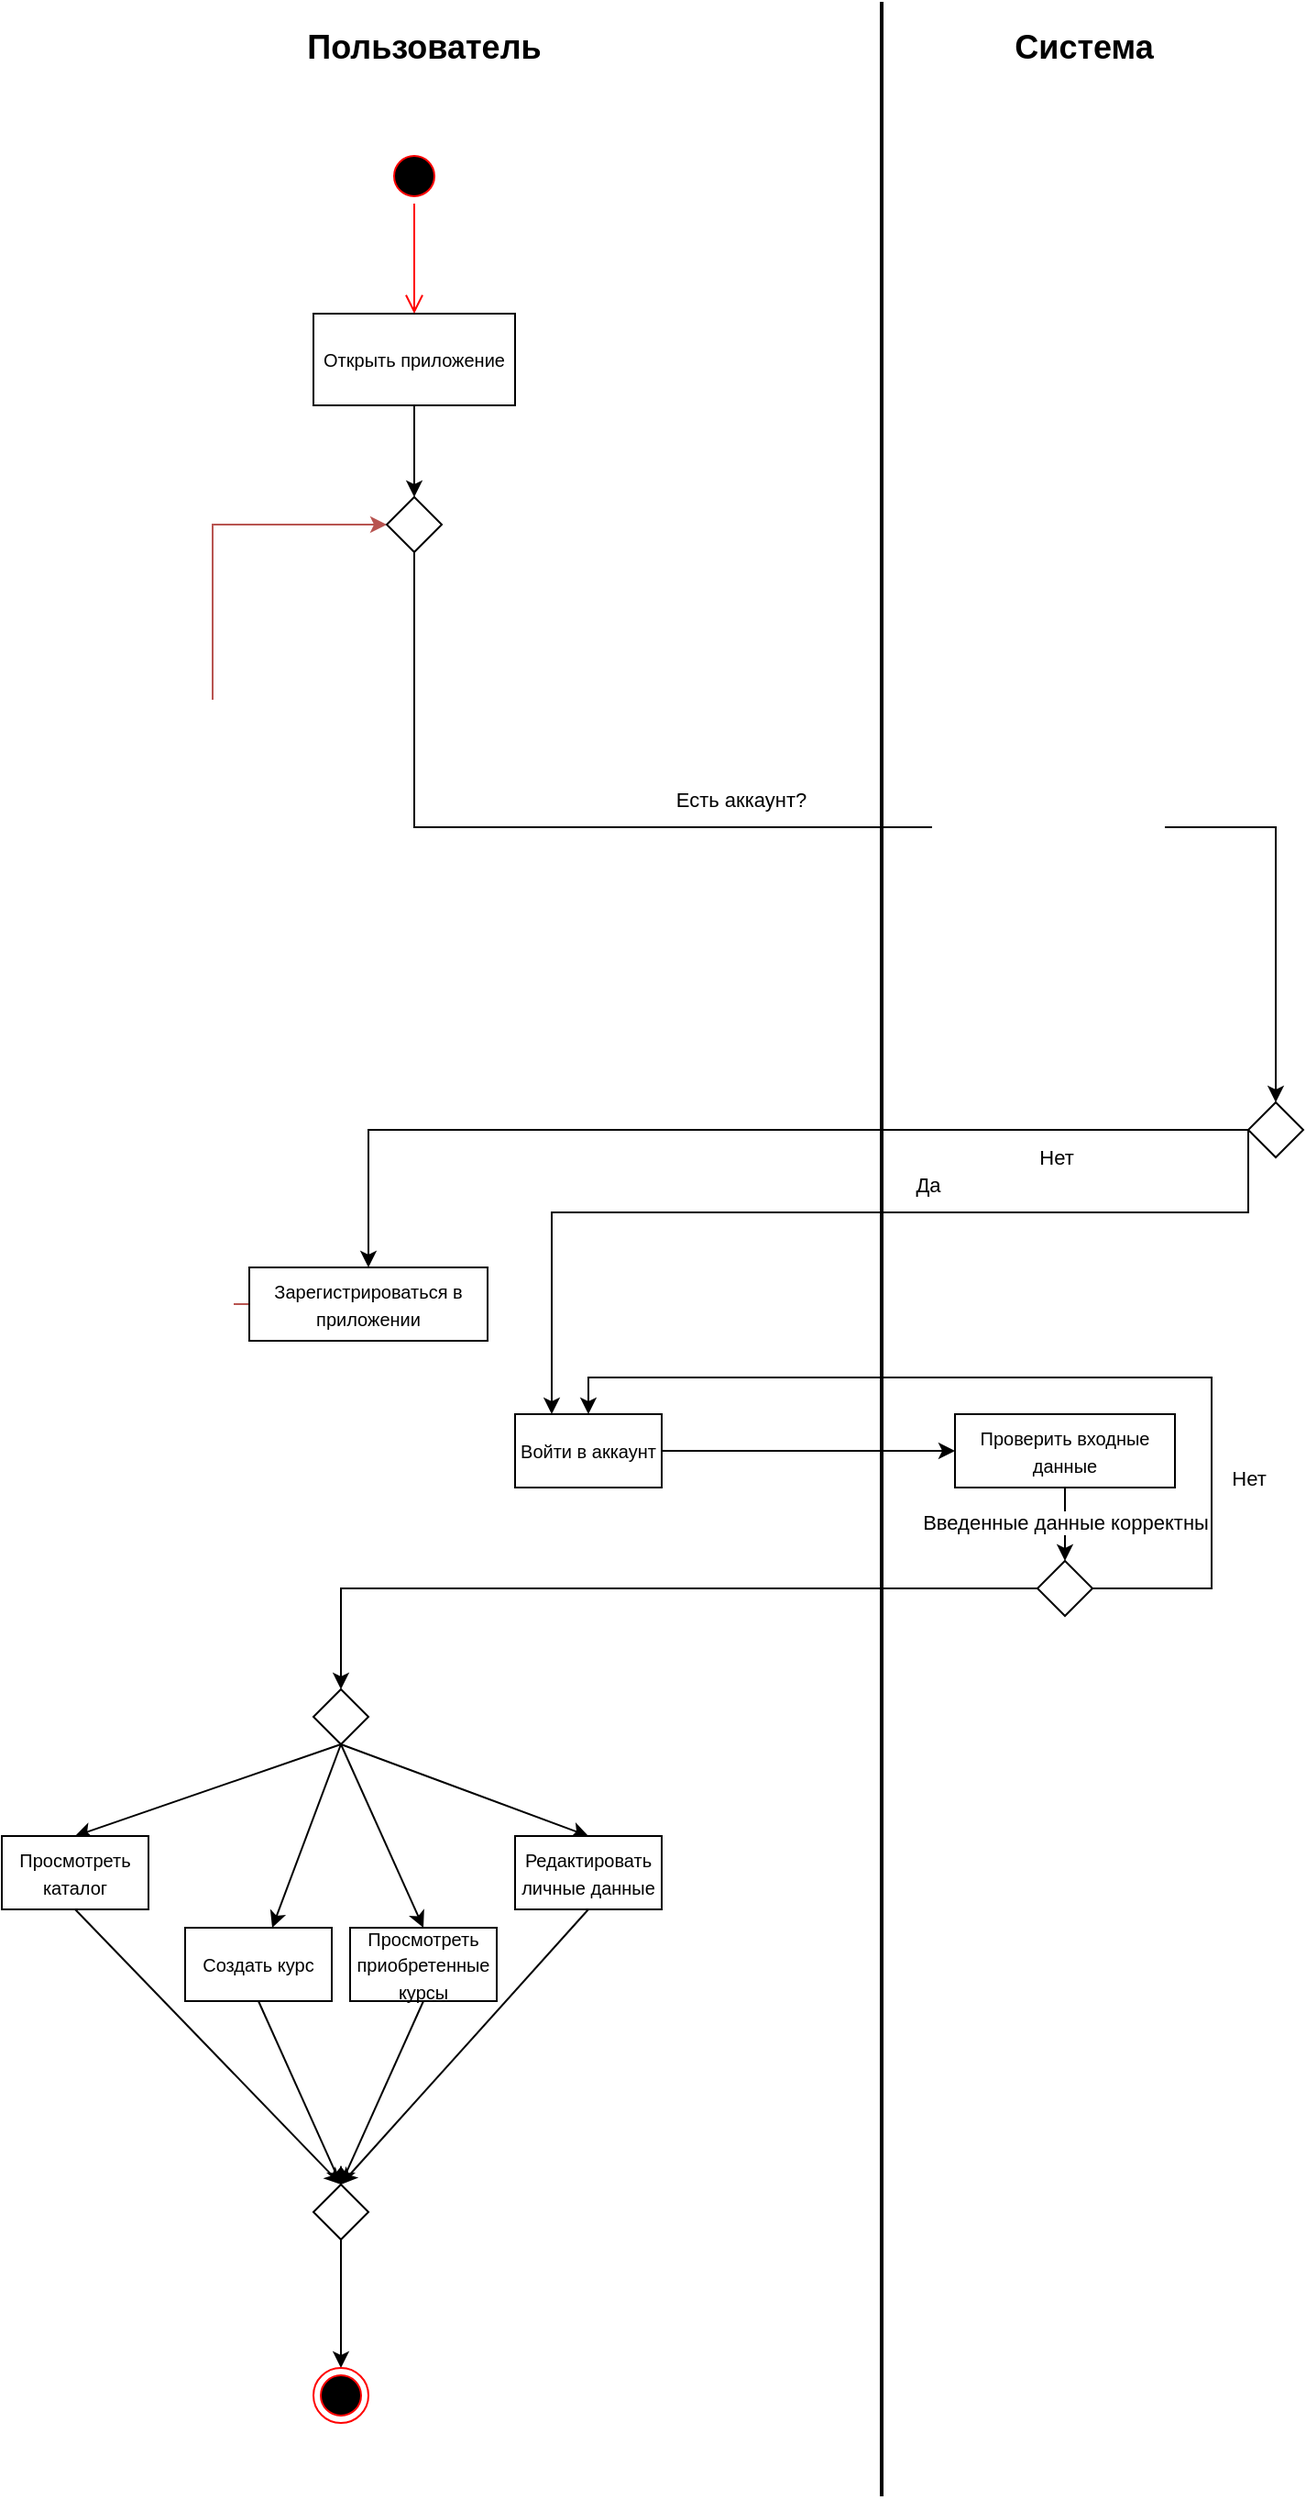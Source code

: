 <mxfile version="24.4.2" type="google" pages="22">
  <diagram name="Activity" id="cdTL8AZVyhkvCvKTsLQH">
    <mxGraphModel grid="1" page="1" gridSize="10" guides="1" tooltips="1" connect="1" arrows="1" fold="1" pageScale="1" pageWidth="2339" pageHeight="3300" math="0" shadow="0">
      <root>
        <mxCell id="0" />
        <mxCell id="1" parent="0" />
        <mxCell id="-cam0Wm6VGINhwsVXcmt-3" value="" style="line;strokeWidth=2;direction=south;html=1;" vertex="1" parent="1">
          <mxGeometry x="1230" y="-40" width="20" height="1360" as="geometry" />
        </mxCell>
        <mxCell id="-cam0Wm6VGINhwsVXcmt-6" value="&lt;font style=&quot;font-size: 18px;&quot;&gt;&lt;b&gt;Пользователь&lt;/b&gt;&lt;/font&gt;" style="text;html=1;align=center;verticalAlign=middle;resizable=0;points=[];autosize=1;strokeColor=none;fillColor=none;" vertex="1" parent="1">
          <mxGeometry x="915" y="-35" width="150" height="40" as="geometry" />
        </mxCell>
        <mxCell id="-cam0Wm6VGINhwsVXcmt-7" value="&lt;font style=&quot;font-size: 18px;&quot;&gt;&lt;b&gt;Система&lt;/b&gt;&lt;/font&gt;" style="text;html=1;align=center;verticalAlign=middle;resizable=0;points=[];autosize=1;strokeColor=none;fillColor=none;" vertex="1" parent="1">
          <mxGeometry x="1300" y="-35" width="100" height="40" as="geometry" />
        </mxCell>
        <mxCell id="-cam0Wm6VGINhwsVXcmt-8" value="" style="ellipse;html=1;shape=startState;fillColor=#000000;strokeColor=#ff0000;" vertex="1" parent="1">
          <mxGeometry x="970" y="40" width="30" height="30" as="geometry" />
        </mxCell>
        <mxCell id="-cam0Wm6VGINhwsVXcmt-9" value="" style="edgeStyle=orthogonalEdgeStyle;html=1;verticalAlign=bottom;endArrow=open;endSize=8;strokeColor=#ff0000;rounded=0;entryX=0.5;entryY=0;entryDx=0;entryDy=0;" edge="1" parent="1" source="-cam0Wm6VGINhwsVXcmt-8" target="-cam0Wm6VGINhwsVXcmt-10">
          <mxGeometry relative="1" as="geometry">
            <mxPoint x="985" y="110" as="targetPoint" />
          </mxGeometry>
        </mxCell>
        <mxCell id="-cam0Wm6VGINhwsVXcmt-12" style="edgeStyle=orthogonalEdgeStyle;rounded=0;orthogonalLoop=1;jettySize=auto;html=1;exitX=0.5;exitY=1;exitDx=0;exitDy=0;entryX=0.5;entryY=0;entryDx=0;entryDy=0;" edge="1" parent="1" source="-cam0Wm6VGINhwsVXcmt-10">
          <mxGeometry relative="1" as="geometry">
            <mxPoint x="985" y="230" as="targetPoint" />
          </mxGeometry>
        </mxCell>
        <mxCell id="-cam0Wm6VGINhwsVXcmt-10" value="&lt;font style=&quot;font-size: 10px;&quot;&gt;Открыть приложение&lt;/font&gt;" style="html=1;whiteSpace=wrap;" vertex="1" parent="1">
          <mxGeometry x="930" y="130" width="110" height="50" as="geometry" />
        </mxCell>
        <mxCell id="Cgjl-hwVyoeenRLte6HI-22" style="edgeStyle=orthogonalEdgeStyle;rounded=0;orthogonalLoop=1;jettySize=auto;html=1;exitX=0.5;exitY=1;exitDx=0;exitDy=0;entryX=0.5;entryY=0;entryDx=0;entryDy=0;" edge="1" parent="1" source="X5yBDknqI0gJm4LfyVTn-2" target="Cgjl-hwVyoeenRLte6HI-21">
          <mxGeometry relative="1" as="geometry">
            <mxPoint x="985" y="510" as="sourcePoint" />
          </mxGeometry>
        </mxCell>
        <mxCell id="Cgjl-hwVyoeenRLte6HI-23" value="Есть аккаунт?" style="edgeLabel;html=1;align=center;verticalAlign=middle;resizable=0;points=[];" vertex="1" connectable="0" parent="Cgjl-hwVyoeenRLte6HI-22">
          <mxGeometry x="-0.056" relative="1" as="geometry">
            <mxPoint x="-36" y="-15" as="offset" />
          </mxGeometry>
        </mxCell>
        <mxCell id="Cgjl-hwVyoeenRLte6HI-25" style="edgeStyle=orthogonalEdgeStyle;rounded=0;orthogonalLoop=1;jettySize=auto;html=1;exitX=0;exitY=0.5;exitDx=0;exitDy=0;entryX=0.25;entryY=0;entryDx=0;entryDy=0;" edge="1" parent="1" source="Cgjl-hwVyoeenRLte6HI-21" target="Cgjl-hwVyoeenRLte6HI-24">
          <mxGeometry relative="1" as="geometry">
            <Array as="points">
              <mxPoint x="1440" y="620" />
              <mxPoint x="1060" y="620" />
            </Array>
          </mxGeometry>
        </mxCell>
        <mxCell id="Cgjl-hwVyoeenRLte6HI-27" value="Да" style="edgeLabel;html=1;align=center;verticalAlign=middle;resizable=0;points=[];" vertex="1" connectable="0" parent="Cgjl-hwVyoeenRLte6HI-25">
          <mxGeometry x="-0.178" y="3" relative="1" as="geometry">
            <mxPoint y="-18" as="offset" />
          </mxGeometry>
        </mxCell>
        <mxCell id="Cgjl-hwVyoeenRLte6HI-26" style="edgeStyle=orthogonalEdgeStyle;rounded=0;orthogonalLoop=1;jettySize=auto;html=1;exitX=0.5;exitY=1;exitDx=0;exitDy=0;" edge="1" parent="1" source="Cgjl-hwVyoeenRLte6HI-21">
          <mxGeometry relative="1" as="geometry">
            <mxPoint x="1455.034" y="589.69" as="targetPoint" />
          </mxGeometry>
        </mxCell>
        <mxCell id="Cgjl-hwVyoeenRLte6HI-29" style="edgeStyle=orthogonalEdgeStyle;rounded=0;orthogonalLoop=1;jettySize=auto;html=1;exitX=0;exitY=0.5;exitDx=0;exitDy=0;entryX=0.5;entryY=0;entryDx=0;entryDy=0;" edge="1" parent="1" source="Cgjl-hwVyoeenRLte6HI-21" target="Cgjl-hwVyoeenRLte6HI-28">
          <mxGeometry relative="1" as="geometry">
            <Array as="points">
              <mxPoint x="960" y="575" />
            </Array>
          </mxGeometry>
        </mxCell>
        <mxCell id="Cgjl-hwVyoeenRLte6HI-30" value="Нет" style="edgeLabel;html=1;align=center;verticalAlign=middle;resizable=0;points=[];" vertex="1" connectable="0" parent="Cgjl-hwVyoeenRLte6HI-29">
          <mxGeometry x="-0.619" y="2" relative="1" as="geometry">
            <mxPoint y="13" as="offset" />
          </mxGeometry>
        </mxCell>
        <mxCell id="Cgjl-hwVyoeenRLte6HI-21" value="" style="rhombus;whiteSpace=wrap;html=1;" vertex="1" parent="1">
          <mxGeometry x="1440" y="560" width="30" height="30" as="geometry" />
        </mxCell>
        <mxCell id="Cgjl-hwVyoeenRLte6HI-33" style="edgeStyle=orthogonalEdgeStyle;rounded=0;orthogonalLoop=1;jettySize=auto;html=1;exitX=1;exitY=0.5;exitDx=0;exitDy=0;entryX=0;entryY=0.5;entryDx=0;entryDy=0;" edge="1" parent="1" source="Cgjl-hwVyoeenRLte6HI-24" target="Cgjl-hwVyoeenRLte6HI-32">
          <mxGeometry relative="1" as="geometry" />
        </mxCell>
        <mxCell id="Cgjl-hwVyoeenRLte6HI-24" value="&lt;font style=&quot;font-size: 10px;&quot;&gt;Войти в аккаунт&lt;/font&gt;" style="html=1;whiteSpace=wrap;" vertex="1" parent="1">
          <mxGeometry x="1040" y="730" width="80" height="40" as="geometry" />
        </mxCell>
        <mxCell id="X5yBDknqI0gJm4LfyVTn-3" style="edgeStyle=orthogonalEdgeStyle;rounded=0;orthogonalLoop=1;jettySize=auto;html=1;exitX=0;exitY=0.5;exitDx=0;exitDy=0;entryX=0;entryY=0.5;entryDx=0;entryDy=0;fillColor=#f8cecc;strokeColor=#b85450;" edge="1" parent="1" source="Cgjl-hwVyoeenRLte6HI-28" target="X5yBDknqI0gJm4LfyVTn-2">
          <mxGeometry relative="1" as="geometry" />
        </mxCell>
        <mxCell id="Cgjl-hwVyoeenRLte6HI-28" value="&lt;font style=&quot;font-size: 10px;&quot;&gt;Зарегистрироваться в приложении&lt;/font&gt;" style="html=1;whiteSpace=wrap;" vertex="1" parent="1">
          <mxGeometry x="895" y="650" width="130" height="40" as="geometry" />
        </mxCell>
        <mxCell id="Cgjl-hwVyoeenRLte6HI-35" style="edgeStyle=orthogonalEdgeStyle;rounded=0;orthogonalLoop=1;jettySize=auto;html=1;exitX=0.5;exitY=1;exitDx=0;exitDy=0;entryX=0.5;entryY=0;entryDx=0;entryDy=0;" edge="1" parent="1" source="Cgjl-hwVyoeenRLte6HI-32" target="Cgjl-hwVyoeenRLte6HI-34">
          <mxGeometry relative="1" as="geometry" />
        </mxCell>
        <mxCell id="Cgjl-hwVyoeenRLte6HI-36" value="Введенные данные корректны" style="edgeLabel;html=1;align=center;verticalAlign=middle;resizable=0;points=[];" vertex="1" connectable="0" parent="Cgjl-hwVyoeenRLte6HI-35">
          <mxGeometry x="-0.05" relative="1" as="geometry">
            <mxPoint as="offset" />
          </mxGeometry>
        </mxCell>
        <mxCell id="Cgjl-hwVyoeenRLte6HI-32" value="&lt;font style=&quot;font-size: 10px;&quot;&gt;Проверить входные данные&lt;/font&gt;" style="html=1;whiteSpace=wrap;" vertex="1" parent="1">
          <mxGeometry x="1280" y="730" width="120" height="40" as="geometry" />
        </mxCell>
        <mxCell id="Cgjl-hwVyoeenRLte6HI-37" style="edgeStyle=orthogonalEdgeStyle;rounded=0;orthogonalLoop=1;jettySize=auto;html=1;exitX=1;exitY=0.5;exitDx=0;exitDy=0;entryX=0.5;entryY=0;entryDx=0;entryDy=0;" edge="1" parent="1" source="Cgjl-hwVyoeenRLte6HI-34" target="Cgjl-hwVyoeenRLte6HI-24">
          <mxGeometry relative="1" as="geometry">
            <Array as="points">
              <mxPoint x="1420" y="825" />
              <mxPoint x="1420" y="710" />
              <mxPoint x="1080" y="710" />
            </Array>
          </mxGeometry>
        </mxCell>
        <mxCell id="Cgjl-hwVyoeenRLte6HI-38" value="Нет" style="edgeLabel;html=1;align=center;verticalAlign=middle;resizable=0;points=[];" vertex="1" connectable="0" parent="Cgjl-hwVyoeenRLte6HI-37">
          <mxGeometry x="-0.536" y="2" relative="1" as="geometry">
            <mxPoint x="22" as="offset" />
          </mxGeometry>
        </mxCell>
        <mxCell id="Cgjl-hwVyoeenRLte6HI-40" style="edgeStyle=orthogonalEdgeStyle;rounded=0;orthogonalLoop=1;jettySize=auto;html=1;exitX=0;exitY=0.5;exitDx=0;exitDy=0;entryX=0.5;entryY=0;entryDx=0;entryDy=0;" edge="1" parent="1" source="Cgjl-hwVyoeenRLte6HI-34" target="Cgjl-hwVyoeenRLte6HI-39">
          <mxGeometry relative="1" as="geometry" />
        </mxCell>
        <mxCell id="Cgjl-hwVyoeenRLte6HI-34" value="" style="rhombus;whiteSpace=wrap;html=1;" vertex="1" parent="1">
          <mxGeometry x="1325" y="810" width="30" height="30" as="geometry" />
        </mxCell>
        <mxCell id="Cgjl-hwVyoeenRLte6HI-45" style="rounded=0;orthogonalLoop=1;jettySize=auto;html=1;exitX=0.5;exitY=1;exitDx=0;exitDy=0;entryX=0.5;entryY=0;entryDx=0;entryDy=0;" edge="1" parent="1" source="Cgjl-hwVyoeenRLte6HI-39" target="Cgjl-hwVyoeenRLte6HI-41">
          <mxGeometry relative="1" as="geometry" />
        </mxCell>
        <mxCell id="Cgjl-hwVyoeenRLte6HI-46" style="rounded=0;orthogonalLoop=1;jettySize=auto;html=1;exitX=0.5;exitY=1;exitDx=0;exitDy=0;" edge="1" parent="1" source="Cgjl-hwVyoeenRLte6HI-39" target="Cgjl-hwVyoeenRLte6HI-42">
          <mxGeometry relative="1" as="geometry" />
        </mxCell>
        <mxCell id="Cgjl-hwVyoeenRLte6HI-47" style="rounded=0;orthogonalLoop=1;jettySize=auto;html=1;exitX=0.5;exitY=1;exitDx=0;exitDy=0;entryX=0.5;entryY=0;entryDx=0;entryDy=0;" edge="1" parent="1" source="Cgjl-hwVyoeenRLte6HI-39" target="Cgjl-hwVyoeenRLte6HI-43">
          <mxGeometry relative="1" as="geometry" />
        </mxCell>
        <mxCell id="Cgjl-hwVyoeenRLte6HI-48" style="rounded=0;orthogonalLoop=1;jettySize=auto;html=1;exitX=0.5;exitY=1;exitDx=0;exitDy=0;entryX=0.5;entryY=0;entryDx=0;entryDy=0;" edge="1" parent="1" source="Cgjl-hwVyoeenRLte6HI-39" target="Cgjl-hwVyoeenRLte6HI-44">
          <mxGeometry relative="1" as="geometry" />
        </mxCell>
        <mxCell id="Cgjl-hwVyoeenRLte6HI-39" value="" style="rhombus;whiteSpace=wrap;html=1;" vertex="1" parent="1">
          <mxGeometry x="930" y="880" width="30" height="30" as="geometry" />
        </mxCell>
        <mxCell id="Cgjl-hwVyoeenRLte6HI-51" style="rounded=0;orthogonalLoop=1;jettySize=auto;html=1;exitX=0.5;exitY=1;exitDx=0;exitDy=0;entryX=0.5;entryY=0;entryDx=0;entryDy=0;" edge="1" parent="1" source="Cgjl-hwVyoeenRLte6HI-41" target="Cgjl-hwVyoeenRLte6HI-49">
          <mxGeometry relative="1" as="geometry" />
        </mxCell>
        <mxCell id="Cgjl-hwVyoeenRLte6HI-41" value="&lt;font style=&quot;font-size: 10px;&quot;&gt;Просмотреть каталог&lt;/font&gt;" style="html=1;whiteSpace=wrap;" vertex="1" parent="1">
          <mxGeometry x="760" y="960" width="80" height="40" as="geometry" />
        </mxCell>
        <mxCell id="Cgjl-hwVyoeenRLte6HI-50" style="rounded=0;orthogonalLoop=1;jettySize=auto;html=1;exitX=0.5;exitY=1;exitDx=0;exitDy=0;entryX=0.5;entryY=0;entryDx=0;entryDy=0;" edge="1" parent="1" source="Cgjl-hwVyoeenRLte6HI-42" target="Cgjl-hwVyoeenRLte6HI-49">
          <mxGeometry relative="1" as="geometry" />
        </mxCell>
        <mxCell id="Cgjl-hwVyoeenRLte6HI-42" value="&lt;font style=&quot;font-size: 10px;&quot;&gt;Создать курс&lt;/font&gt;" style="html=1;whiteSpace=wrap;" vertex="1" parent="1">
          <mxGeometry x="860" y="1010" width="80" height="40" as="geometry" />
        </mxCell>
        <mxCell id="Cgjl-hwVyoeenRLte6HI-52" style="rounded=0;orthogonalLoop=1;jettySize=auto;html=1;exitX=0.5;exitY=1;exitDx=0;exitDy=0;entryX=0.5;entryY=0;entryDx=0;entryDy=0;" edge="1" parent="1" source="Cgjl-hwVyoeenRLte6HI-43" target="Cgjl-hwVyoeenRLte6HI-49">
          <mxGeometry relative="1" as="geometry" />
        </mxCell>
        <mxCell id="Cgjl-hwVyoeenRLte6HI-43" value="&lt;font style=&quot;font-size: 10px;&quot;&gt;Просмотреть приобретенные курсы&lt;/font&gt;" style="html=1;whiteSpace=wrap;" vertex="1" parent="1">
          <mxGeometry x="950" y="1010" width="80" height="40" as="geometry" />
        </mxCell>
        <mxCell id="Cgjl-hwVyoeenRLte6HI-53" style="rounded=0;orthogonalLoop=1;jettySize=auto;html=1;exitX=0.5;exitY=1;exitDx=0;exitDy=0;entryX=0.5;entryY=0;entryDx=0;entryDy=0;" edge="1" parent="1" source="Cgjl-hwVyoeenRLte6HI-44" target="Cgjl-hwVyoeenRLte6HI-49">
          <mxGeometry relative="1" as="geometry" />
        </mxCell>
        <mxCell id="Cgjl-hwVyoeenRLte6HI-44" value="&lt;span style=&quot;font-size: 10px;&quot;&gt;Редактировать личные данные&lt;/span&gt;" style="html=1;whiteSpace=wrap;" vertex="1" parent="1">
          <mxGeometry x="1040" y="960" width="80" height="40" as="geometry" />
        </mxCell>
        <mxCell id="Cgjl-hwVyoeenRLte6HI-55" style="edgeStyle=orthogonalEdgeStyle;rounded=0;orthogonalLoop=1;jettySize=auto;html=1;exitX=0.5;exitY=1;exitDx=0;exitDy=0;entryX=0.5;entryY=0;entryDx=0;entryDy=0;" edge="1" parent="1" source="Cgjl-hwVyoeenRLte6HI-49" target="Cgjl-hwVyoeenRLte6HI-54">
          <mxGeometry relative="1" as="geometry" />
        </mxCell>
        <mxCell id="Cgjl-hwVyoeenRLte6HI-49" value="" style="rhombus;whiteSpace=wrap;html=1;" vertex="1" parent="1">
          <mxGeometry x="930" y="1150" width="30" height="30" as="geometry" />
        </mxCell>
        <mxCell id="Cgjl-hwVyoeenRLte6HI-54" value="" style="ellipse;html=1;shape=endState;fillColor=#000000;strokeColor=#ff0000;" vertex="1" parent="1">
          <mxGeometry x="930" y="1250" width="30" height="30" as="geometry" />
        </mxCell>
        <mxCell id="X5yBDknqI0gJm4LfyVTn-2" value="" style="rhombus;whiteSpace=wrap;html=1;" vertex="1" parent="1">
          <mxGeometry x="970" y="230" width="30" height="30" as="geometry" />
        </mxCell>
      </root>
    </mxGraphModel>
  </diagram>
  <diagram id="RhSM75jDSZP7GN0XeENf" name="Classes">
    <mxGraphModel grid="1" page="1" gridSize="10" guides="1" tooltips="1" connect="1" arrows="1" fold="1" pageScale="1" pageWidth="2339" pageHeight="3300" math="0" shadow="0">
      <root>
        <mxCell id="0" />
        <mxCell id="1" parent="0" />
        <mxCell id="vEKQfip_Lw-UgP6XGDaE-1" value="&lt;p style=&quot;margin:0px;margin-top:4px;text-align:center;&quot;&gt;&lt;i&gt;User(AbstractUser)&lt;/i&gt;&lt;/p&gt;&lt;hr size=&quot;1&quot; style=&quot;border-style:solid;&quot;&gt;&lt;p style=&quot;margin:0px;margin-left:4px;&quot;&gt;&lt;span style=&quot;background-color: initial;&quot;&gt;username: Char(150)&lt;/span&gt;&lt;br&gt;&lt;/p&gt;&lt;p style=&quot;margin:0px;margin-left:4px;&quot;&gt;password: Char(128)&lt;/p&gt;&lt;p style=&quot;margin:0px;margin-left:4px;&quot;&gt;email: Email&lt;/p&gt;&lt;p style=&quot;margin:0px;margin-left:4px;&quot;&gt;first_name: Char(150)&lt;/p&gt;&lt;p style=&quot;margin:0px;margin-left:4px;&quot;&gt;last_name: Char(150)&lt;br&gt;&lt;/p&gt;&lt;p style=&quot;margin:0px;margin-left:4px;&quot;&gt;avatar: Image(&lt;span style=&quot;background-color: initial;&quot;&gt;user_avatar_path&lt;/span&gt;&lt;span style=&quot;background-color: initial;&quot;&gt;_default&lt;/span&gt;&lt;span style=&quot;background-color: initial;&quot;&gt;()&lt;/span&gt;&lt;span style=&quot;background-color: initial;&quot;&gt;)&lt;/span&gt;&lt;/p&gt;&lt;p style=&quot;margin:0px;margin-left:4px;&quot;&gt;is_moderator()&lt;/p&gt;&lt;hr size=&quot;1&quot; style=&quot;border-style:solid;&quot;&gt;&lt;p style=&quot;margin:0px;margin-left:4px;&quot;&gt;__str__()&lt;/p&gt;&lt;p style=&quot;margin:0px;margin-left:4px;&quot;&gt;user_avatar_path()&lt;/p&gt;&lt;p style=&quot;margin:0px;margin-left:4px;&quot;&gt;user_avatar_path&lt;span style=&quot;background-color: initial;&quot;&gt;_default&lt;/span&gt;&lt;span style=&quot;background-color: initial;&quot;&gt;()&lt;/span&gt;&lt;/p&gt;&lt;p style=&quot;margin:0px;margin-left:4px;&quot;&gt;&lt;span style=&quot;background-color: initial;&quot;&gt;set_password()&lt;/span&gt;&lt;/p&gt;&lt;p style=&quot;margin:0px;margin-left:4px;&quot;&gt;&lt;span style=&quot;background-color: initial;&quot;&gt;save()&lt;/span&gt;&lt;/p&gt;&lt;p style=&quot;margin:0px;margin-left:4px;&quot;&gt;&lt;span style=&quot;background-color: initial;&quot;&gt;&lt;br&gt;&lt;/span&gt;&lt;/p&gt;" style="verticalAlign=top;align=left;overflow=fill;html=1;whiteSpace=wrap;" vertex="1" parent="1">
          <mxGeometry x="560" y="280" width="240" height="220" as="geometry" />
        </mxCell>
        <mxCell id="vEKQfip_Lw-UgP6XGDaE-3" value="&lt;p style=&quot;margin:0px;margin-top:4px;text-align:center;&quot;&gt;&lt;i&gt;Course&lt;/i&gt;&lt;/p&gt;&lt;hr size=&quot;1&quot; style=&quot;border-style:solid;&quot;&gt;&lt;p style=&quot;margin:0px;margin-left:4px;&quot;&gt;creator: ForeignKey(User)&lt;br&gt;owner: ManyToMany(User)&lt;/p&gt;&lt;p style=&quot;margin:0px;margin-left:4px;&quot;&gt;title: Char(200)&lt;/p&gt;&lt;p style=&quot;margin:0px;margin-left:4px;&quot;&gt;slug: Slug(200)&lt;/p&gt;&lt;p style=&quot;margin:0px;margin-left:4px;&quot;&gt;description: Text&lt;/p&gt;&lt;p style=&quot;margin:0px;margin-left:4px;&quot;&gt;price: Decimal(10)&lt;/p&gt;&lt;p style=&quot;margin:0px;margin-left:4px;&quot;&gt;created: Time(now)&lt;/p&gt;&lt;p style=&quot;margin:0px;margin-left:4px;&quot;&gt;logo: Image&lt;/p&gt;&lt;p style=&quot;margin:0px;margin-left:4px;&quot;&gt;approval: String&lt;/p&gt;&lt;hr size=&quot;1&quot; style=&quot;border-style:solid;&quot;&gt;&lt;p style=&quot;margin:0px;margin-left:4px;&quot;&gt;__str__()&lt;/p&gt;&lt;p style=&quot;margin:0px;margin-left:4px;&quot;&gt;course_logo_directory_path(filename)&lt;/p&gt;" style="verticalAlign=top;align=left;overflow=fill;html=1;whiteSpace=wrap;" vertex="1" parent="1">
          <mxGeometry x="880" y="480" width="240" height="240" as="geometry" />
        </mxCell>
        <mxCell id="vEKQfip_Lw-UgP6XGDaE-4" value="&lt;p style=&quot;margin:0px;margin-top:4px;text-align:center;&quot;&gt;&lt;i&gt;Rating&lt;/i&gt;&lt;/p&gt;&lt;hr size=&quot;1&quot; style=&quot;border-style:solid;&quot;&gt;&lt;p style=&quot;margin:0px;margin-left:4px;&quot;&gt;course: ForeignKey(Course)&lt;br&gt;average_rating: Float(5)&lt;/p&gt;&lt;hr size=&quot;1&quot; style=&quot;border-style:solid;&quot;&gt;&lt;p style=&quot;margin:0px;margin-left:4px;&quot;&gt;__str__()&lt;/p&gt;&lt;p style=&quot;margin:0px;margin-left:4px;&quot;&gt;get_average_field()&lt;/p&gt;" style="verticalAlign=top;align=left;overflow=fill;html=1;whiteSpace=wrap;" vertex="1" parent="1">
          <mxGeometry x="1240" y="280" width="200" height="120" as="geometry" />
        </mxCell>
        <mxCell id="vEKQfip_Lw-UgP6XGDaE-5" value="&lt;p style=&quot;margin:0px;margin-top:4px;text-align:center;&quot;&gt;&lt;i&gt;Feedback&lt;/i&gt;&lt;/p&gt;&lt;hr size=&quot;1&quot; style=&quot;border-style:solid;&quot;&gt;&lt;p style=&quot;margin:0px;margin-left:4px;&quot;&gt;rating: ForeignKey(Rating)&lt;/p&gt;&lt;p style=&quot;margin:0px;margin-left:4px;&quot;&gt;rate: Int(5)&lt;/p&gt;&lt;p style=&quot;margin:0px;margin-left:4px;&quot;&gt;comment: Text()&lt;br&gt;author: ForeignKey(User)&lt;/p&gt;&lt;hr size=&quot;1&quot; style=&quot;border-style:solid;&quot;&gt;&lt;p style=&quot;margin:0px;margin-left:4px;&quot;&gt;__str__()&lt;/p&gt;" style="verticalAlign=top;align=left;overflow=fill;html=1;whiteSpace=wrap;" vertex="1" parent="1">
          <mxGeometry x="1240" y="440" width="200" height="120" as="geometry" />
        </mxCell>
        <mxCell id="vEKQfip_Lw-UgP6XGDaE-6" value="&lt;p style=&quot;margin:0px;margin-top:4px;text-align:center;&quot;&gt;&lt;i&gt;Module&lt;/i&gt;&lt;/p&gt;&lt;hr size=&quot;1&quot; style=&quot;border-style:solid;&quot;&gt;&lt;p style=&quot;margin:0px;margin-left:4px;&quot;&gt;course: ForeignKey(Course)&lt;/p&gt;&lt;p style=&quot;margin:0px;margin-left:4px;&quot;&gt;title: Char(200)&lt;/p&gt;&lt;p style=&quot;margin:0px;margin-left:4px;&quot;&gt;order: order_field&lt;br&gt;&lt;/p&gt;&lt;hr size=&quot;1&quot; style=&quot;border-style:solid;&quot;&gt;&lt;p style=&quot;margin:0px;margin-left:4px;&quot;&gt;__str__()&lt;br&gt;order_field()&lt;/p&gt;" style="verticalAlign=top;align=left;overflow=fill;html=1;whiteSpace=wrap;" vertex="1" parent="1">
          <mxGeometry x="900" y="760" width="200" height="120" as="geometry" />
        </mxCell>
        <mxCell id="smrLmqfldSY4FXfp0Uhy-1" value="&lt;p style=&quot;margin:0px;margin-top:4px;text-align:center;&quot;&gt;&lt;i&gt;Content&lt;/i&gt;&lt;/p&gt;&lt;hr size=&quot;1&quot; style=&quot;border-style:solid;&quot;&gt;&lt;p style=&quot;margin:0px;margin-left:4px;&quot;&gt;module: ForeignKey(Lesson)&lt;/p&gt;&lt;p style=&quot;margin:0px;margin-left:4px;&quot;&gt;content_type: ForgeignKey(ContentType)&lt;/p&gt;&lt;p style=&quot;margin:0px;margin-left:4px;&quot;&gt;object_id: PositiveInteger&lt;/p&gt;&lt;p style=&quot;margin:0px;margin-left:4px;&quot;&gt;item: ForeignKey(ItemBase)&lt;/p&gt;&lt;p style=&quot;margin:0px;margin-left:4px;&quot;&gt;order: order_field&lt;/p&gt;&lt;hr size=&quot;1&quot; style=&quot;border-style:solid;&quot;&gt;&lt;p style=&quot;margin:0px;margin-left:4px;&quot;&gt;order_field()&lt;/p&gt;" style="verticalAlign=top;align=left;overflow=fill;html=1;whiteSpace=wrap;" vertex="1" parent="1">
          <mxGeometry x="880" y="1150" width="240" height="160" as="geometry" />
        </mxCell>
        <mxCell id="etdmO36QveMR4NZ_niTG-1" value="&lt;p style=&quot;margin:0px;margin-top:4px;text-align:center;&quot;&gt;&lt;i&gt;ItemBase(Abstract)&lt;/i&gt;&lt;/p&gt;&lt;hr size=&quot;1&quot; style=&quot;border-style:solid;&quot;&gt;&lt;p style=&quot;margin:0px;margin-left:4px;&quot;&gt;title: Char(250)&lt;/p&gt;&lt;hr size=&quot;1&quot; style=&quot;border-style:solid;&quot;&gt;&lt;p style=&quot;margin:0px;margin-left:4px;&quot;&gt;__str__()&lt;/p&gt;" style="verticalAlign=top;align=left;overflow=fill;html=1;whiteSpace=wrap;" vertex="1" parent="1">
          <mxGeometry x="912.5" y="1430" width="160" height="80" as="geometry" />
        </mxCell>
        <mxCell id="M6pFdK30n4pr5-LcyIPf-15" style="rounded=0;orthogonalLoop=1;jettySize=auto;html=1;exitX=0.75;exitY=0;exitDx=0;exitDy=0;entryX=0.25;entryY=1;entryDx=0;entryDy=0;endArrow=block;endFill=1;" edge="1" parent="1" source="etdmO36QveMR4NZ_niTG-2" target="etdmO36QveMR4NZ_niTG-1">
          <mxGeometry relative="1" as="geometry" />
        </mxCell>
        <mxCell id="etdmO36QveMR4NZ_niTG-2" value="&lt;p style=&quot;margin:0px;margin-top:4px;text-align:center;&quot;&gt;&lt;i&gt;Text&lt;/i&gt;&lt;i style=&quot;background-color: initial;&quot;&gt;(&lt;/i&gt;&lt;i style=&quot;background-color: initial;&quot;&gt;ItemBase&lt;/i&gt;&lt;i style=&quot;background-color: initial;&quot;&gt;)&lt;/i&gt;&lt;/p&gt;&lt;hr size=&quot;1&quot; style=&quot;border-style:solid;&quot;&gt;&lt;p style=&quot;margin:0px;margin-left:4px;&quot;&gt;content: Text&lt;/p&gt;&lt;hr size=&quot;1&quot; style=&quot;border-style:solid;&quot;&gt;&lt;p style=&quot;margin:0px;margin-left:4px;&quot;&gt;__str__()&lt;/p&gt;" style="verticalAlign=top;align=left;overflow=fill;html=1;whiteSpace=wrap;" vertex="1" parent="1">
          <mxGeometry x="640" y="1630" width="200" height="90" as="geometry" />
        </mxCell>
        <mxCell id="M6pFdK30n4pr5-LcyIPf-16" style="rounded=0;orthogonalLoop=1;jettySize=auto;html=1;exitX=0.5;exitY=0;exitDx=0;exitDy=0;entryX=0.5;entryY=1;entryDx=0;entryDy=0;endArrow=block;endFill=1;" edge="1" parent="1" source="etdmO36QveMR4NZ_niTG-3" target="etdmO36QveMR4NZ_niTG-1">
          <mxGeometry relative="1" as="geometry" />
        </mxCell>
        <mxCell id="etdmO36QveMR4NZ_niTG-3" value="&lt;p style=&quot;margin:0px;margin-top:4px;text-align:center;&quot;&gt;&lt;i&gt;File&lt;/i&gt;&lt;i style=&quot;background-color: initial;&quot;&gt;(&lt;/i&gt;&lt;i style=&quot;background-color: initial;&quot;&gt;ItemBase&lt;/i&gt;&lt;i style=&quot;background-color: initial;&quot;&gt;)&lt;/i&gt;&lt;/p&gt;&lt;hr size=&quot;1&quot; style=&quot;border-style:solid;&quot;&gt;&lt;p style=&quot;margin:0px;margin-left:4px;&quot;&gt;file: File(course_files_directory_path)&lt;/p&gt;&lt;hr size=&quot;1&quot; style=&quot;border-style:solid;&quot;&gt;&lt;p style=&quot;margin:0px;margin-left:4px;&quot;&gt;__str__()&lt;/p&gt;&lt;p style=&quot;margin:0px;margin-left:4px;&quot;&gt;corse_files_directory_path()&lt;/p&gt;" style="verticalAlign=top;align=left;overflow=fill;html=1;whiteSpace=wrap;" vertex="1" parent="1">
          <mxGeometry x="890" y="1630" width="205" height="90" as="geometry" />
        </mxCell>
        <mxCell id="M6pFdK30n4pr5-LcyIPf-18" style="rounded=0;orthogonalLoop=1;jettySize=auto;html=1;exitX=0;exitY=0.25;exitDx=0;exitDy=0;entryX=1;entryY=0.75;entryDx=0;entryDy=0;endArrow=block;endFill=1;" edge="1" parent="1" source="etdmO36QveMR4NZ_niTG-4" target="etdmO36QveMR4NZ_niTG-1">
          <mxGeometry relative="1" as="geometry" />
        </mxCell>
        <mxCell id="etdmO36QveMR4NZ_niTG-4" value="&lt;p style=&quot;margin:0px;margin-top:4px;text-align:center;&quot;&gt;&lt;i&gt;Image&lt;/i&gt;&lt;i style=&quot;background-color: initial;&quot;&gt;(&lt;/i&gt;&lt;i style=&quot;background-color: initial;&quot;&gt;ItemBase&lt;/i&gt;&lt;i style=&quot;background-color: initial;&quot;&gt;)&lt;/i&gt;&lt;/p&gt;&lt;hr size=&quot;1&quot; style=&quot;border-style:solid;&quot;&gt;&lt;p style=&quot;margin:0px;margin-left:4px;&quot;&gt;file: File(corse_images_directory_path)&lt;br&gt;&lt;br&gt;&lt;/p&gt;&lt;hr size=&quot;1&quot; style=&quot;border-style:solid;&quot;&gt;&lt;p style=&quot;margin: 0px 0px 0px 4px;&quot;&gt;__str__()&lt;/p&gt;&lt;p style=&quot;margin: 0px 0px 0px 4px;&quot;&gt;corse_images_directory_path()&lt;/p&gt;" style="verticalAlign=top;align=left;overflow=fill;html=1;whiteSpace=wrap;" vertex="1" parent="1">
          <mxGeometry x="1179.5" y="1630" width="220" height="120" as="geometry" />
        </mxCell>
        <mxCell id="M6pFdK30n4pr5-LcyIPf-17" style="rounded=0;orthogonalLoop=1;jettySize=auto;html=1;exitX=0;exitY=0.25;exitDx=0;exitDy=0;entryX=1;entryY=0.25;entryDx=0;entryDy=0;endArrow=block;endFill=1;" edge="1" parent="1" source="etdmO36QveMR4NZ_niTG-5" target="etdmO36QveMR4NZ_niTG-1">
          <mxGeometry relative="1" as="geometry" />
        </mxCell>
        <mxCell id="etdmO36QveMR4NZ_niTG-5" value="&lt;p style=&quot;margin:0px;margin-top:4px;text-align:center;&quot;&gt;&lt;i&gt;Video&lt;/i&gt;&lt;i style=&quot;background-color: initial;&quot;&gt;(&lt;/i&gt;&lt;i style=&quot;background-color: initial;&quot;&gt;ItemBase&lt;/i&gt;&lt;i style=&quot;background-color: initial;&quot;&gt;)&lt;/i&gt;&lt;/p&gt;&lt;hr size=&quot;1&quot; style=&quot;border-style:solid;&quot;&gt;&lt;p style=&quot;margin:0px;margin-left:4px;&quot;&gt;url: URL&lt;/p&gt;&lt;hr size=&quot;1&quot; style=&quot;border-style:solid;&quot;&gt;&lt;p style=&quot;margin:0px;margin-left:4px;&quot;&gt;__str__()&lt;/p&gt;" style="verticalAlign=top;align=left;overflow=fill;html=1;whiteSpace=wrap;" vertex="1" parent="1">
          <mxGeometry x="1179.5" y="1510" width="200" height="90" as="geometry" />
        </mxCell>
        <mxCell id="etdmO36QveMR4NZ_niTG-6" value="&lt;p style=&quot;margin:0px;margin-top:4px;text-align:center;&quot;&gt;&lt;i&gt;Question&lt;/i&gt;&lt;i style=&quot;background-color: initial;&quot;&gt;(&lt;/i&gt;&lt;i style=&quot;background-color: initial;&quot;&gt;ItemBase&lt;/i&gt;&lt;i style=&quot;background-color: initial;&quot;&gt;)&lt;/i&gt;&lt;/p&gt;&lt;hr size=&quot;1&quot; style=&quot;border-style:solid;&quot;&gt;&lt;p style=&quot;margin:0px;margin-left:4px;&quot;&gt;text: Text(3000)&lt;/p&gt;&lt;hr size=&quot;1&quot; style=&quot;border-style:solid;&quot;&gt;&lt;p style=&quot;margin:0px;margin-left:4px;&quot;&gt;__str__()&lt;/p&gt;" style="verticalAlign=top;align=left;overflow=fill;html=1;whiteSpace=wrap;" vertex="1" parent="1">
          <mxGeometry x="640" y="1430" width="200" height="90" as="geometry" />
        </mxCell>
        <mxCell id="etdmO36QveMR4NZ_niTG-7" value="&lt;p style=&quot;margin:0px;margin-top:4px;text-align:center;&quot;&gt;&lt;i&gt;Answer&lt;/i&gt;&lt;/p&gt;&lt;hr size=&quot;1&quot; style=&quot;border-style:solid;&quot;&gt;&lt;p style=&quot;margin:0px;margin-left:4px;&quot;&gt;question: ForeignKey(Question)&lt;/p&gt;&lt;p style=&quot;margin:0px;margin-left:4px;&quot;&gt;text: Char(300)&lt;/p&gt;&lt;p style=&quot;margin:0px;margin-left:4px;&quot;&gt;is_true: Boolean&lt;/p&gt;&lt;hr size=&quot;1&quot; style=&quot;border-style:solid;&quot;&gt;&lt;p style=&quot;margin:0px;margin-left:4px;&quot;&gt;__str__()&lt;/p&gt;" style="verticalAlign=top;align=left;overflow=fill;html=1;whiteSpace=wrap;" vertex="1" parent="1">
          <mxGeometry x="360" y="1430" width="200" height="130" as="geometry" />
        </mxCell>
        <mxCell id="8wpJh0TosJXY8CWRCJIl-1" value="&lt;p style=&quot;margin:0px;margin-top:4px;text-align:center;&quot;&gt;&lt;i&gt;PasswordResetRequest&lt;/i&gt;&lt;/p&gt;&lt;hr size=&quot;1&quot; style=&quot;border-style:solid;&quot;&gt;&lt;p style=&quot;margin:0px;margin-left:4px;&quot;&gt;&lt;span style=&quot;background-color: initial;&quot;&gt;email: Email&lt;/span&gt;&lt;br&gt;&lt;/p&gt;&lt;p style=&quot;margin:0px;margin-left:4px;&quot;&gt;&lt;span style=&quot;background-color: initial;&quot;&gt;reset_code:&amp;nbsp;&lt;/span&gt;&lt;span style=&quot;background-color: initial;&quot;&gt;generate_code(8)&lt;/span&gt;&lt;/p&gt;&lt;p style=&quot;margin:0px;margin-left:4px;&quot;&gt;&lt;span style=&quot;background-color: initial;&quot;&gt;created_at: Time(now)&lt;/span&gt;&lt;/p&gt;&lt;hr size=&quot;1&quot; style=&quot;border-style:solid;&quot;&gt;&lt;p style=&quot;margin:0px;margin-left:4px;&quot;&gt;__str__()&lt;/p&gt;&lt;p style=&quot;margin:0px;margin-left:4px;&quot;&gt;generate_code(8)&lt;/p&gt;&lt;p style=&quot;margin:0px;margin-left:4px;&quot;&gt;&lt;span style=&quot;background-color: initial;&quot;&gt;&lt;br&gt;&lt;/span&gt;&lt;/p&gt;" style="verticalAlign=top;align=left;overflow=fill;html=1;whiteSpace=wrap;" vertex="1" parent="1">
          <mxGeometry x="280" y="280" width="200" height="120" as="geometry" />
        </mxCell>
        <mxCell id="M6pFdK30n4pr5-LcyIPf-1" value="&lt;p style=&quot;margin:0px;margin-top:4px;text-align:center;&quot;&gt;&lt;i&gt;Task(&lt;/i&gt;&lt;i style=&quot;background-color: initial;&quot;&gt;ItemBase&lt;/i&gt;&lt;i style=&quot;background-color: initial;&quot;&gt;)&lt;/i&gt;&lt;/p&gt;&lt;hr size=&quot;1&quot; style=&quot;border-style:solid;&quot;&gt;&lt;p style=&quot;margin:0px;margin-left:4px;&quot;&gt;description: Text()&lt;/p&gt;&lt;hr size=&quot;1&quot; style=&quot;border-style:solid;&quot;&gt;&lt;p style=&quot;margin:0px;margin-left:4px;&quot;&gt;__str__()&lt;/p&gt;" style="verticalAlign=top;align=left;overflow=fill;html=1;whiteSpace=wrap;" vertex="1" parent="1">
          <mxGeometry x="1179.5" y="1340" width="200" height="80" as="geometry" />
        </mxCell>
        <mxCell id="M6pFdK30n4pr5-LcyIPf-2" value="&lt;p style=&quot;margin:0px;margin-top:4px;text-align:center;&quot;&gt;&lt;i&gt;Comment&lt;/i&gt;&lt;/p&gt;&lt;hr size=&quot;1&quot; style=&quot;border-style:solid;&quot;&gt;&lt;p style=&quot;margin:0px;margin-left:4px;&quot;&gt;content: ForeignKey(Content)&lt;/p&gt;&lt;p style=&quot;margin:0px;margin-left:4px;&quot;&gt;author: ForeignKey(User)&lt;/p&gt;&lt;p style=&quot;margin:0px;margin-left:4px;&quot;&gt;text: Text()&lt;/p&gt;&lt;p style=&quot;margin:0px;margin-left:4px;&quot;&gt;attach_file: File(comment_path)&lt;/p&gt;&lt;hr size=&quot;1&quot; style=&quot;border-style:solid;&quot;&gt;&lt;p style=&quot;margin:0px;margin-left:4px;&quot;&gt;__str__()&lt;/p&gt;&lt;p style=&quot;margin:0px;margin-left:4px;&quot;&gt;comment_path()&lt;br&gt;&lt;/p&gt;" style="verticalAlign=top;align=left;overflow=fill;html=1;whiteSpace=wrap;" vertex="1" parent="1">
          <mxGeometry x="540" y="1150" width="200" height="140" as="geometry" />
        </mxCell>
        <mxCell id="M6pFdK30n4pr5-LcyIPf-3" value="" style="html=1;verticalAlign=bottom;endArrow=block;curved=0;rounded=0;exitX=1;exitY=0.081;exitDx=0;exitDy=0;exitPerimeter=0;entryX=0;entryY=0.045;entryDx=0;entryDy=0;entryPerimeter=0;" edge="1" parent="1" source="8wpJh0TosJXY8CWRCJIl-1" target="vEKQfip_Lw-UgP6XGDaE-1">
          <mxGeometry x="0.75" y="60" width="80" relative="1" as="geometry">
            <mxPoint x="510" y="290" as="sourcePoint" />
            <mxPoint x="620" y="210" as="targetPoint" />
            <mxPoint as="offset" />
          </mxGeometry>
        </mxCell>
        <mxCell id="M6pFdK30n4pr5-LcyIPf-5" value="" style="html=1;verticalAlign=bottom;endArrow=block;rounded=0;exitX=0.25;exitY=0;exitDx=0;exitDy=0;" edge="1" parent="1" source="vEKQfip_Lw-UgP6XGDaE-3">
          <mxGeometry width="80" relative="1" as="geometry">
            <mxPoint x="860" y="420" as="sourcePoint" />
            <mxPoint x="800" y="290" as="targetPoint" />
          </mxGeometry>
        </mxCell>
        <mxCell id="M6pFdK30n4pr5-LcyIPf-6" value="" style="html=1;verticalAlign=bottom;endArrow=block;curved=0;rounded=0;exitX=0.5;exitY=0;exitDx=0;exitDy=0;entryX=0.5;entryY=1;entryDx=0;entryDy=0;" edge="1" parent="1" source="vEKQfip_Lw-UgP6XGDaE-5" target="vEKQfip_Lw-UgP6XGDaE-4">
          <mxGeometry width="80" relative="1" as="geometry">
            <mxPoint x="1470" y="470" as="sourcePoint" />
            <mxPoint x="1550" y="470" as="targetPoint" />
          </mxGeometry>
        </mxCell>
        <mxCell id="M6pFdK30n4pr5-LcyIPf-7" value="" style="html=1;verticalAlign=bottom;endArrow=block;rounded=0;exitX=0;exitY=0.5;exitDx=0;exitDy=0;entryX=0.75;entryY=0;entryDx=0;entryDy=0;" edge="1" parent="1" source="vEKQfip_Lw-UgP6XGDaE-4" target="vEKQfip_Lw-UgP6XGDaE-3">
          <mxGeometry width="80" relative="1" as="geometry">
            <mxPoint x="950" y="540" as="sourcePoint" />
            <mxPoint x="1030" y="540" as="targetPoint" />
          </mxGeometry>
        </mxCell>
        <mxCell id="M6pFdK30n4pr5-LcyIPf-8" value="" style="html=1;verticalAlign=bottom;endArrow=block;curved=0;rounded=0;entryX=0.5;entryY=1;entryDx=0;entryDy=0;exitX=0.5;exitY=0;exitDx=0;exitDy=0;" edge="1" parent="1" source="vEKQfip_Lw-UgP6XGDaE-6" target="vEKQfip_Lw-UgP6XGDaE-3">
          <mxGeometry width="80" relative="1" as="geometry">
            <mxPoint x="950" y="840" as="sourcePoint" />
            <mxPoint x="1030" y="840" as="targetPoint" />
            <mxPoint as="offset" />
          </mxGeometry>
        </mxCell>
        <mxCell id="M6pFdK30n4pr5-LcyIPf-9" value="" style="html=1;verticalAlign=bottom;endArrow=block;curved=0;rounded=0;entryX=0.5;entryY=1;entryDx=0;entryDy=0;exitX=0.5;exitY=0;exitDx=0;exitDy=0;" edge="1" parent="1" source="smrLmqfldSY4FXfp0Uhy-1" target="hdSO5mY5QFCFN2mSGnlX-1">
          <mxGeometry width="80" relative="1" as="geometry">
            <mxPoint x="950" y="1200" as="sourcePoint" />
            <mxPoint x="1030" y="1200" as="targetPoint" />
          </mxGeometry>
        </mxCell>
        <mxCell id="M6pFdK30n4pr5-LcyIPf-10" value="" style="html=1;verticalAlign=bottom;endArrow=block;curved=0;rounded=0;entryX=-0.003;entryY=0.064;entryDx=0;entryDy=0;exitX=1.002;exitY=0.078;exitDx=0;exitDy=0;entryPerimeter=0;exitPerimeter=0;" edge="1" parent="1" source="M6pFdK30n4pr5-LcyIPf-2" target="smrLmqfldSY4FXfp0Uhy-1">
          <mxGeometry width="80" relative="1" as="geometry">
            <mxPoint x="640" y="1370" as="sourcePoint" />
            <mxPoint x="858.08" y="1384.08" as="targetPoint" />
          </mxGeometry>
        </mxCell>
        <mxCell id="M6pFdK30n4pr5-LcyIPf-11" value="" style="html=1;verticalAlign=bottom;endArrow=block;curved=0;rounded=0;exitX=-0.008;exitY=0.16;exitDx=0;exitDy=0;exitPerimeter=0;entryX=0.75;entryY=0;entryDx=0;entryDy=0;" edge="1" parent="1" source="M6pFdK30n4pr5-LcyIPf-1" target="etdmO36QveMR4NZ_niTG-1">
          <mxGeometry width="80" relative="1" as="geometry">
            <mxPoint x="980" y="1400" as="sourcePoint" />
            <mxPoint x="1130" y="1410" as="targetPoint" />
          </mxGeometry>
        </mxCell>
        <mxCell id="M6pFdK30n4pr5-LcyIPf-12" value="" style="html=1;verticalAlign=bottom;endArrow=block;curved=0;rounded=0;entryX=0.547;entryY=0.008;entryDx=0;entryDy=0;entryPerimeter=0;exitX=0.5;exitY=1;exitDx=0;exitDy=0;" edge="1" parent="1" source="smrLmqfldSY4FXfp0Uhy-1" target="etdmO36QveMR4NZ_niTG-1">
          <mxGeometry width="80" relative="1" as="geometry">
            <mxPoint x="940" y="1330" as="sourcePoint" />
            <mxPoint x="1020" y="1330" as="targetPoint" />
          </mxGeometry>
        </mxCell>
        <mxCell id="M6pFdK30n4pr5-LcyIPf-13" value="" style="html=1;verticalAlign=bottom;endArrow=block;curved=0;rounded=0;entryX=-0.001;entryY=0.127;entryDx=0;entryDy=0;entryPerimeter=0;exitX=0.998;exitY=0.11;exitDx=0;exitDy=0;exitPerimeter=0;" edge="1" parent="1" source="etdmO36QveMR4NZ_niTG-6" target="etdmO36QveMR4NZ_niTG-1">
          <mxGeometry width="80" relative="1" as="geometry">
            <mxPoint x="950" y="1520" as="sourcePoint" />
            <mxPoint x="1030" y="1520" as="targetPoint" />
          </mxGeometry>
        </mxCell>
        <mxCell id="M6pFdK30n4pr5-LcyIPf-14" value="" style="html=1;verticalAlign=bottom;endArrow=block;rounded=0;exitX=1.001;exitY=0.079;exitDx=0;exitDy=0;exitPerimeter=0;entryX=0;entryY=0.111;entryDx=0;entryDy=0;entryPerimeter=0;" edge="1" parent="1" source="etdmO36QveMR4NZ_niTG-7" target="etdmO36QveMR4NZ_niTG-6">
          <mxGeometry width="80" relative="1" as="geometry">
            <mxPoint x="560" y="1469.68" as="sourcePoint" />
            <mxPoint x="640" y="1469.68" as="targetPoint" />
          </mxGeometry>
        </mxCell>
        <mxCell id="hdSO5mY5QFCFN2mSGnlX-2" style="edgeStyle=orthogonalEdgeStyle;rounded=0;orthogonalLoop=1;jettySize=auto;html=1;exitX=0.5;exitY=0;exitDx=0;exitDy=0;entryX=0.5;entryY=1;entryDx=0;entryDy=0;" edge="1" parent="1" source="hdSO5mY5QFCFN2mSGnlX-1" target="vEKQfip_Lw-UgP6XGDaE-6">
          <mxGeometry relative="1" as="geometry" />
        </mxCell>
        <mxCell id="hdSO5mY5QFCFN2mSGnlX-1" value="&lt;p style=&quot;margin:0px;margin-top:4px;text-align:center;&quot;&gt;&lt;i&gt;Lesson&lt;/i&gt;&lt;/p&gt;&lt;hr size=&quot;1&quot; style=&quot;border-style:solid;&quot;&gt;&lt;p style=&quot;margin:0px;margin-left:4px;&quot;&gt;course: ForeignKey(Module)&lt;/p&gt;&lt;p style=&quot;margin:0px;margin-left:4px;&quot;&gt;title: Char(200)&lt;/p&gt;&lt;hr size=&quot;1&quot; style=&quot;border-style:solid;&quot;&gt;&lt;p style=&quot;margin:0px;margin-left:4px;&quot;&gt;__str__()&lt;br&gt;&lt;/p&gt;" style="verticalAlign=top;align=left;overflow=fill;html=1;whiteSpace=wrap;" vertex="1" parent="1">
          <mxGeometry x="900" y="990" width="200" height="90" as="geometry" />
        </mxCell>
        <mxCell id="hdSO5mY5QFCFN2mSGnlX-3" value="&lt;p style=&quot;margin:0px;margin-top:4px;text-align:center;&quot;&gt;&lt;i&gt;TaskSubmission&lt;/i&gt;&lt;/p&gt;&lt;hr size=&quot;1&quot; style=&quot;border-style:solid;&quot;&gt;&lt;p style=&quot;margin:0px;margin-left:4px;&quot;&gt;task: ForeignKey(Task)&lt;/p&gt;&lt;p style=&quot;margin:0px;margin-left:4px;&quot;&gt;student: ForeignKey(User)&lt;/p&gt;&lt;p style=&quot;margin:0px;margin-left:4px;&quot;&gt;file: File(course_tasks_directory_path)&lt;/p&gt;&lt;p style=&quot;margin:0px;margin-left:4px;&quot;&gt;submitted_at: Time(now)&lt;/p&gt;&lt;hr size=&quot;1&quot; style=&quot;border-style:solid;&quot;&gt;&lt;p style=&quot;margin:0px;margin-left:4px;&quot;&gt;__str__()&lt;/p&gt;" style="verticalAlign=top;align=left;overflow=fill;html=1;whiteSpace=wrap;" vertex="1" parent="1">
          <mxGeometry x="1440" y="1340" width="240" height="120" as="geometry" />
        </mxCell>
        <mxCell id="hdSO5mY5QFCFN2mSGnlX-4" style="rounded=0;orthogonalLoop=1;jettySize=auto;html=1;entryX=1.002;entryY=0.127;entryDx=0;entryDy=0;entryPerimeter=0;exitX=0;exitY=0.089;exitDx=0;exitDy=0;exitPerimeter=0;" edge="1" parent="1" source="hdSO5mY5QFCFN2mSGnlX-3" target="M6pFdK30n4pr5-LcyIPf-1">
          <mxGeometry relative="1" as="geometry">
            <mxPoint x="1440" y="1350" as="sourcePoint" />
          </mxGeometry>
        </mxCell>
        <mxCell id="hdSO5mY5QFCFN2mSGnlX-5" value="&lt;p style=&quot;margin:0px;margin-top:4px;text-align:center;&quot;&gt;&lt;i&gt;TaskSubmissionFeedback&lt;/i&gt;&lt;/p&gt;&lt;hr size=&quot;1&quot; style=&quot;border-style:solid;&quot;&gt;&lt;p style=&quot;margin:0px;margin-left:4px;&quot;&gt;task_submission: ForeignKey(&lt;i style=&quot;text-align: center;&quot;&gt;TaskSubmission&lt;/i&gt;)&lt;/p&gt;&lt;p style=&quot;margin:0px;margin-left:4px;&quot;&gt;correct: Boolean&lt;/p&gt;&lt;p style=&quot;margin:0px;margin-left:4px;&quot;&gt;Message: Text&lt;/p&gt;&lt;hr size=&quot;1&quot; style=&quot;border-style:solid;&quot;&gt;&lt;p style=&quot;margin:0px;margin-left:4px;&quot;&gt;__str__()&lt;/p&gt;" style="verticalAlign=top;align=left;overflow=fill;html=1;whiteSpace=wrap;" vertex="1" parent="1">
          <mxGeometry x="1720" y="1340" width="280" height="110" as="geometry" />
        </mxCell>
        <mxCell id="hdSO5mY5QFCFN2mSGnlX-6" style="rounded=0;orthogonalLoop=1;jettySize=auto;html=1;exitX=-0.004;exitY=0.099;exitDx=0;exitDy=0;entryX=1;entryY=0.089;entryDx=0;entryDy=0;entryPerimeter=0;exitPerimeter=0;" edge="1" parent="1" source="hdSO5mY5QFCFN2mSGnlX-5" target="hdSO5mY5QFCFN2mSGnlX-3">
          <mxGeometry relative="1" as="geometry" />
        </mxCell>
      </root>
    </mxGraphModel>
  </diagram>
  <diagram id="UHqTYqtaNs3CXOChZuVX" name="ER-Concept">
    <mxGraphModel grid="1" page="1" gridSize="10" guides="1" tooltips="1" connect="1" arrows="1" fold="1" pageScale="1" pageWidth="2339" pageHeight="3300" math="0" shadow="0">
      <root>
        <mxCell id="0" />
        <mxCell id="1" parent="0" />
        <mxCell id="EoVA6l17e7wRVH6zqg-j-1" value="Пользователь" style="whiteSpace=wrap;html=1;align=center;" vertex="1" parent="1">
          <mxGeometry x="320" y="1001" width="120" height="40" as="geometry" />
        </mxCell>
        <mxCell id="EoVA6l17e7wRVH6zqg-j-2" style="edgeStyle=orthogonalEdgeStyle;rounded=0;orthogonalLoop=1;jettySize=auto;html=1;exitX=1;exitY=0.5;exitDx=0;exitDy=0;endArrow=none;endFill=0;" edge="1" parent="1" source="EoVA6l17e7wRVH6zqg-j-3">
          <mxGeometry relative="1" as="geometry">
            <mxPoint x="310" y="981" as="targetPoint" />
            <Array as="points">
              <mxPoint x="300" y="936" />
              <mxPoint x="300" y="981" />
            </Array>
          </mxGeometry>
        </mxCell>
        <mxCell id="EoVA6l17e7wRVH6zqg-j-3" value="Почта" style="ellipse;whiteSpace=wrap;html=1;align=center;" vertex="1" parent="1">
          <mxGeometry x="220" y="921" width="60" height="30" as="geometry" />
        </mxCell>
        <mxCell id="EoVA6l17e7wRVH6zqg-j-4" style="edgeStyle=orthogonalEdgeStyle;rounded=0;orthogonalLoop=1;jettySize=auto;html=1;exitX=0.5;exitY=1;exitDx=0;exitDy=0;endArrow=none;endFill=0;" edge="1" parent="1" source="EoVA6l17e7wRVH6zqg-j-5">
          <mxGeometry relative="1" as="geometry">
            <mxPoint x="350.143" y="981" as="targetPoint" />
          </mxGeometry>
        </mxCell>
        <mxCell id="EoVA6l17e7wRVH6zqg-j-5" value="Пароль" style="ellipse;whiteSpace=wrap;html=1;align=center;" vertex="1" parent="1">
          <mxGeometry x="320" y="921" width="60" height="30" as="geometry" />
        </mxCell>
        <mxCell id="EoVA6l17e7wRVH6zqg-j-6" style="edgeStyle=orthogonalEdgeStyle;rounded=0;orthogonalLoop=1;jettySize=auto;html=1;exitX=0.5;exitY=1;exitDx=0;exitDy=0;entryX=0.5;entryY=0;entryDx=0;entryDy=0;endArrow=none;endFill=0;" edge="1" parent="1" source="EoVA6l17e7wRVH6zqg-j-7" target="EoVA6l17e7wRVH6zqg-j-1">
          <mxGeometry relative="1" as="geometry">
            <Array as="points">
              <mxPoint x="430" y="981" />
              <mxPoint x="380" y="981" />
            </Array>
          </mxGeometry>
        </mxCell>
        <mxCell id="EoVA6l17e7wRVH6zqg-j-7" value="Аватар" style="ellipse;whiteSpace=wrap;html=1;align=center;" vertex="1" parent="1">
          <mxGeometry x="400" y="921" width="60" height="30" as="geometry" />
        </mxCell>
        <mxCell id="EoVA6l17e7wRVH6zqg-j-8" style="edgeStyle=orthogonalEdgeStyle;rounded=0;orthogonalLoop=1;jettySize=auto;html=1;exitX=0.939;exitY=0.322;exitDx=0;exitDy=0;endArrow=none;endFill=0;exitPerimeter=0;" edge="1" parent="1" source="EoVA6l17e7wRVH6zqg-j-9">
          <mxGeometry relative="1" as="geometry">
            <mxPoint x="300" y="985.857" as="targetPoint" />
            <Array as="points">
              <mxPoint x="300" y="981" />
            </Array>
          </mxGeometry>
        </mxCell>
        <mxCell id="EoVA6l17e7wRVH6zqg-j-9" value="Логин" style="ellipse;whiteSpace=wrap;html=1;align=center;fontStyle=4" vertex="1" parent="1">
          <mxGeometry x="220" y="971" width="60" height="30" as="geometry" />
        </mxCell>
        <mxCell id="EoVA6l17e7wRVH6zqg-j-10" value="Имя" style="ellipse;whiteSpace=wrap;html=1;align=center;" vertex="1" parent="1">
          <mxGeometry x="220" y="1011" width="60" height="30" as="geometry" />
        </mxCell>
        <mxCell id="EoVA6l17e7wRVH6zqg-j-11" value="Курс" style="whiteSpace=wrap;html=1;align=center;" vertex="1" parent="1">
          <mxGeometry x="720" y="1001" width="120" height="40" as="geometry" />
        </mxCell>
        <mxCell id="EoVA6l17e7wRVH6zqg-j-12" value="" style="endArrow=none;html=1;rounded=0;entryX=0;entryY=0.5;entryDx=0;entryDy=0;exitX=1;exitY=0.5;exitDx=0;exitDy=0;" edge="1" parent="1" source="EoVA6l17e7wRVH6zqg-j-1" target="EoVA6l17e7wRVH6zqg-j-11">
          <mxGeometry relative="1" as="geometry">
            <mxPoint x="540" y="1061" as="sourcePoint" />
            <mxPoint x="700" y="1061" as="targetPoint" />
            <Array as="points">
              <mxPoint x="520" y="1021" />
            </Array>
          </mxGeometry>
        </mxCell>
        <mxCell id="EoVA6l17e7wRVH6zqg-j-13" value="M" style="resizable=0;html=1;whiteSpace=wrap;align=left;verticalAlign=bottom;" connectable="0" vertex="1" parent="EoVA6l17e7wRVH6zqg-j-12">
          <mxGeometry x="-1" relative="1" as="geometry">
            <mxPoint x="10" as="offset" />
          </mxGeometry>
        </mxCell>
        <mxCell id="EoVA6l17e7wRVH6zqg-j-14" value="N" style="resizable=0;html=1;whiteSpace=wrap;align=right;verticalAlign=bottom;" connectable="0" vertex="1" parent="EoVA6l17e7wRVH6zqg-j-12">
          <mxGeometry x="1" relative="1" as="geometry">
            <mxPoint x="-10" as="offset" />
          </mxGeometry>
        </mxCell>
        <mxCell id="EoVA6l17e7wRVH6zqg-j-15" value="Покупает" style="shape=associativeEntity;whiteSpace=wrap;html=1;align=center;" vertex="1" parent="1">
          <mxGeometry x="520" y="991" width="120" height="60" as="geometry" />
        </mxCell>
        <mxCell id="EoVA6l17e7wRVH6zqg-j-16" style="edgeStyle=orthogonalEdgeStyle;rounded=0;orthogonalLoop=1;jettySize=auto;html=1;exitX=0.5;exitY=1;exitDx=0;exitDy=0;entryX=0.5;entryY=0;entryDx=0;entryDy=0;endArrow=none;endFill=0;" edge="1" parent="1" source="EoVA6l17e7wRVH6zqg-j-17" target="EoVA6l17e7wRVH6zqg-j-11">
          <mxGeometry relative="1" as="geometry" />
        </mxCell>
        <mxCell id="EoVA6l17e7wRVH6zqg-j-17" value="Название" style="ellipse;whiteSpace=wrap;html=1;align=center;fontStyle=4" vertex="1" parent="1">
          <mxGeometry x="680" y="931" width="60" height="30" as="geometry" />
        </mxCell>
        <mxCell id="EoVA6l17e7wRVH6zqg-j-18" style="edgeStyle=orthogonalEdgeStyle;rounded=0;orthogonalLoop=1;jettySize=auto;html=1;exitX=0.5;exitY=1;exitDx=0;exitDy=0;entryX=0.5;entryY=0;entryDx=0;entryDy=0;endArrow=none;endFill=0;" edge="1" parent="1" source="EoVA6l17e7wRVH6zqg-j-19" target="EoVA6l17e7wRVH6zqg-j-11">
          <mxGeometry relative="1" as="geometry" />
        </mxCell>
        <mxCell id="EoVA6l17e7wRVH6zqg-j-19" value="Описание" style="ellipse;whiteSpace=wrap;html=1;align=center;" vertex="1" parent="1">
          <mxGeometry x="750" y="931" width="60" height="30" as="geometry" />
        </mxCell>
        <mxCell id="EoVA6l17e7wRVH6zqg-j-20" style="edgeStyle=orthogonalEdgeStyle;rounded=0;orthogonalLoop=1;jettySize=auto;html=1;exitX=0;exitY=0.5;exitDx=0;exitDy=0;entryX=0.5;entryY=0;entryDx=0;entryDy=0;endArrow=none;endFill=0;" edge="1" parent="1" source="EoVA6l17e7wRVH6zqg-j-21" target="EoVA6l17e7wRVH6zqg-j-11">
          <mxGeometry relative="1" as="geometry">
            <Array as="points">
              <mxPoint x="890" y="1026" />
              <mxPoint x="890" y="981" />
              <mxPoint x="780" y="981" />
            </Array>
          </mxGeometry>
        </mxCell>
        <mxCell id="EoVA6l17e7wRVH6zqg-j-21" value="Контент" style="ellipse;whiteSpace=wrap;html=1;align=center;" vertex="1" parent="1">
          <mxGeometry x="920" y="1011" width="60" height="30" as="geometry" />
        </mxCell>
        <mxCell id="EoVA6l17e7wRVH6zqg-j-22" style="edgeStyle=orthogonalEdgeStyle;rounded=0;orthogonalLoop=1;jettySize=auto;html=1;exitX=0;exitY=0.5;exitDx=0;exitDy=0;entryX=0.5;entryY=0;entryDx=0;entryDy=0;endArrow=none;endFill=0;" edge="1" parent="1" source="EoVA6l17e7wRVH6zqg-j-23" target="EoVA6l17e7wRVH6zqg-j-11">
          <mxGeometry relative="1" as="geometry">
            <Array as="points">
              <mxPoint x="890" y="986" />
              <mxPoint x="890" y="981" />
              <mxPoint x="780" y="981" />
            </Array>
          </mxGeometry>
        </mxCell>
        <mxCell id="EoVA6l17e7wRVH6zqg-j-23" value="Владелец" style="ellipse;whiteSpace=wrap;html=1;align=center;" vertex="1" parent="1">
          <mxGeometry x="920" y="971" width="60" height="30" as="geometry" />
        </mxCell>
        <mxCell id="EoVA6l17e7wRVH6zqg-j-24" style="edgeStyle=orthogonalEdgeStyle;rounded=0;orthogonalLoop=1;jettySize=auto;html=1;exitX=0.5;exitY=1;exitDx=0;exitDy=0;endArrow=none;endFill=0;" edge="1" parent="1" source="EoVA6l17e7wRVH6zqg-j-25">
          <mxGeometry relative="1" as="geometry">
            <mxPoint x="780" y="1001" as="targetPoint" />
          </mxGeometry>
        </mxCell>
        <mxCell id="EoVA6l17e7wRVH6zqg-j-25" value="Цена" style="ellipse;whiteSpace=wrap;html=1;align=center;" vertex="1" parent="1">
          <mxGeometry x="820" y="931" width="60" height="30" as="geometry" />
        </mxCell>
        <mxCell id="EoVA6l17e7wRVH6zqg-j-26" style="edgeStyle=orthogonalEdgeStyle;rounded=0;orthogonalLoop=1;jettySize=auto;html=1;exitX=0;exitY=0.5;exitDx=0;exitDy=0;entryX=0.5;entryY=0;entryDx=0;entryDy=0;endArrow=none;endFill=0;" edge="1" parent="1" source="EoVA6l17e7wRVH6zqg-j-27" target="EoVA6l17e7wRVH6zqg-j-11">
          <mxGeometry relative="1" as="geometry">
            <Array as="points">
              <mxPoint x="890" y="946" />
              <mxPoint x="890" y="981" />
              <mxPoint x="780" y="981" />
            </Array>
          </mxGeometry>
        </mxCell>
        <mxCell id="EoVA6l17e7wRVH6zqg-j-27" value="Рейтинг" style="ellipse;whiteSpace=wrap;html=1;align=center;" vertex="1" parent="1">
          <mxGeometry x="920" y="931" width="60" height="30" as="geometry" />
        </mxCell>
        <mxCell id="EoVA6l17e7wRVH6zqg-j-28" value="Содержит" style="shape=rhombus;double=1;perimeter=rhombusPerimeter;whiteSpace=wrap;html=1;align=center;" vertex="1" parent="1">
          <mxGeometry x="520" y="1131" width="120" height="60" as="geometry" />
        </mxCell>
        <mxCell id="EoVA6l17e7wRVH6zqg-j-29" value="Содержит" style="shape=rhombus;double=1;perimeter=rhombusPerimeter;whiteSpace=wrap;html=1;align=center;" vertex="1" parent="1">
          <mxGeometry x="720" y="1131" width="120" height="60" as="geometry" />
        </mxCell>
        <mxCell id="EoVA6l17e7wRVH6zqg-j-30" value="Содержит" style="shape=rhombus;double=1;perimeter=rhombusPerimeter;whiteSpace=wrap;html=1;align=center;" vertex="1" parent="1">
          <mxGeometry x="920" y="1131" width="120" height="60" as="geometry" />
        </mxCell>
        <mxCell id="EoVA6l17e7wRVH6zqg-j-31" value="Рейтинг" style="shape=ext;margin=3;double=1;whiteSpace=wrap;html=1;align=center;" vertex="1" parent="1">
          <mxGeometry x="720" y="1241" width="120" height="40" as="geometry" />
        </mxCell>
        <mxCell id="EoVA6l17e7wRVH6zqg-j-32" value="Владелец" style="shape=ext;margin=3;double=1;whiteSpace=wrap;html=1;align=center;" vertex="1" parent="1">
          <mxGeometry x="520" y="1241" width="120" height="40" as="geometry" />
        </mxCell>
        <mxCell id="EoVA6l17e7wRVH6zqg-j-33" value="Контент" style="shape=ext;margin=3;double=1;whiteSpace=wrap;html=1;align=center;" vertex="1" parent="1">
          <mxGeometry x="920" y="1241" width="120" height="40" as="geometry" />
        </mxCell>
        <mxCell id="EoVA6l17e7wRVH6zqg-j-34" value="" style="endArrow=none;html=1;rounded=0;exitX=0.5;exitY=1;exitDx=0;exitDy=0;entryX=0;entryY=0.5;entryDx=0;entryDy=0;edgeStyle=elbowEdgeStyle;elbow=vertical;" edge="1" parent="1" source="EoVA6l17e7wRVH6zqg-j-1" target="EoVA6l17e7wRVH6zqg-j-32">
          <mxGeometry relative="1" as="geometry">
            <mxPoint x="510" y="1231" as="sourcePoint" />
            <mxPoint x="539" y="1266" as="targetPoint" />
            <Array as="points">
              <mxPoint x="470" y="1261" />
            </Array>
          </mxGeometry>
        </mxCell>
        <mxCell id="EoVA6l17e7wRVH6zqg-j-35" value="" style="endArrow=none;html=1;rounded=0;entryX=0.25;entryY=1;entryDx=0;entryDy=0;exitX=0.5;exitY=0;exitDx=0;exitDy=0;" edge="1" parent="1" source="EoVA6l17e7wRVH6zqg-j-28" target="EoVA6l17e7wRVH6zqg-j-11">
          <mxGeometry relative="1" as="geometry">
            <mxPoint x="560" y="1121" as="sourcePoint" />
            <mxPoint x="720" y="1121" as="targetPoint" />
          </mxGeometry>
        </mxCell>
        <mxCell id="EoVA6l17e7wRVH6zqg-j-36" value="N" style="resizable=0;html=1;whiteSpace=wrap;align=right;verticalAlign=bottom;" connectable="0" vertex="1" parent="EoVA6l17e7wRVH6zqg-j-35">
          <mxGeometry x="1" relative="1" as="geometry">
            <mxPoint x="-30" y="20" as="offset" />
          </mxGeometry>
        </mxCell>
        <mxCell id="EoVA6l17e7wRVH6zqg-j-37" value="" style="endArrow=none;html=1;rounded=0;exitX=0.5;exitY=1;exitDx=0;exitDy=0;entryX=0.5;entryY=0;entryDx=0;entryDy=0;" edge="1" parent="1" source="EoVA6l17e7wRVH6zqg-j-28" target="EoVA6l17e7wRVH6zqg-j-32">
          <mxGeometry relative="1" as="geometry">
            <mxPoint x="520" y="1121" as="sourcePoint" />
            <mxPoint x="680" y="1121" as="targetPoint" />
          </mxGeometry>
        </mxCell>
        <mxCell id="EoVA6l17e7wRVH6zqg-j-38" value="1" style="resizable=0;html=1;whiteSpace=wrap;align=right;verticalAlign=bottom;" connectable="0" vertex="1" parent="EoVA6l17e7wRVH6zqg-j-37">
          <mxGeometry x="1" relative="1" as="geometry">
            <mxPoint as="offset" />
          </mxGeometry>
        </mxCell>
        <mxCell id="EoVA6l17e7wRVH6zqg-j-39" value="" style="endArrow=none;html=1;rounded=0;entryX=0.5;entryY=0;entryDx=0;entryDy=0;endFill=0;exitX=0.5;exitY=1;exitDx=0;exitDy=0;" edge="1" parent="1" source="EoVA6l17e7wRVH6zqg-j-29" target="EoVA6l17e7wRVH6zqg-j-31">
          <mxGeometry relative="1" as="geometry">
            <mxPoint x="820" y="1201" as="sourcePoint" />
            <mxPoint x="760" y="1051" as="targetPoint" />
          </mxGeometry>
        </mxCell>
        <mxCell id="EoVA6l17e7wRVH6zqg-j-40" value="1" style="resizable=0;html=1;whiteSpace=wrap;align=right;verticalAlign=bottom;" connectable="0" vertex="1" parent="EoVA6l17e7wRVH6zqg-j-39">
          <mxGeometry x="1" relative="1" as="geometry">
            <mxPoint as="offset" />
          </mxGeometry>
        </mxCell>
        <mxCell id="EoVA6l17e7wRVH6zqg-j-41" value="" style="endArrow=none;html=1;rounded=0;exitX=0.5;exitY=1;exitDx=0;exitDy=0;entryX=0.5;entryY=0;entryDx=0;entryDy=0;" edge="1" parent="1" source="EoVA6l17e7wRVH6zqg-j-11" target="EoVA6l17e7wRVH6zqg-j-29">
          <mxGeometry relative="1" as="geometry">
            <mxPoint x="630" y="1201" as="sourcePoint" />
            <mxPoint x="630" y="1251" as="targetPoint" />
          </mxGeometry>
        </mxCell>
        <mxCell id="EoVA6l17e7wRVH6zqg-j-42" value="1" style="resizable=0;html=1;whiteSpace=wrap;align=right;verticalAlign=bottom;" connectable="0" vertex="1" parent="EoVA6l17e7wRVH6zqg-j-41">
          <mxGeometry x="1" relative="1" as="geometry">
            <mxPoint y="-70" as="offset" />
          </mxGeometry>
        </mxCell>
        <mxCell id="EoVA6l17e7wRVH6zqg-j-43" value="" style="endArrow=none;html=1;rounded=0;exitX=0.5;exitY=0;exitDx=0;exitDy=0;entryX=0.75;entryY=1;entryDx=0;entryDy=0;" edge="1" parent="1" source="EoVA6l17e7wRVH6zqg-j-30" target="EoVA6l17e7wRVH6zqg-j-11">
          <mxGeometry relative="1" as="geometry">
            <mxPoint x="560" y="1181" as="sourcePoint" />
            <mxPoint x="810" y="1051" as="targetPoint" />
          </mxGeometry>
        </mxCell>
        <mxCell id="EoVA6l17e7wRVH6zqg-j-44" value="1" style="resizable=0;html=1;whiteSpace=wrap;align=right;verticalAlign=bottom;" connectable="0" vertex="1" parent="EoVA6l17e7wRVH6zqg-j-43">
          <mxGeometry x="1" relative="1" as="geometry">
            <mxPoint x="10" y="20" as="offset" />
          </mxGeometry>
        </mxCell>
        <mxCell id="EoVA6l17e7wRVH6zqg-j-45" value="" style="endArrow=none;html=1;rounded=0;entryX=0.5;entryY=0;entryDx=0;entryDy=0;exitX=0.5;exitY=1;exitDx=0;exitDy=0;" edge="1" parent="1" source="EoVA6l17e7wRVH6zqg-j-30" target="EoVA6l17e7wRVH6zqg-j-33">
          <mxGeometry relative="1" as="geometry">
            <mxPoint x="600" y="1181" as="sourcePoint" />
            <mxPoint x="760" y="1181" as="targetPoint" />
          </mxGeometry>
        </mxCell>
        <mxCell id="EoVA6l17e7wRVH6zqg-j-46" value="1" style="resizable=0;html=1;whiteSpace=wrap;align=right;verticalAlign=bottom;" connectable="0" vertex="1" parent="EoVA6l17e7wRVH6zqg-j-45">
          <mxGeometry x="1" relative="1" as="geometry" />
        </mxCell>
        <mxCell id="EoVA6l17e7wRVH6zqg-j-47" value="Отзыв" style="ellipse;whiteSpace=wrap;html=1;align=center;" vertex="1" parent="1">
          <mxGeometry x="720" y="1321" width="90" height="30" as="geometry" />
        </mxCell>
        <mxCell id="EoVA6l17e7wRVH6zqg-j-48" style="edgeStyle=orthogonalEdgeStyle;rounded=0;orthogonalLoop=1;jettySize=auto;html=1;exitX=0;exitY=0.5;exitDx=0;exitDy=0;endArrow=none;endFill=0;" edge="1" parent="1" source="EoVA6l17e7wRVH6zqg-j-49">
          <mxGeometry relative="1" as="geometry">
            <mxPoint x="1330.0" y="1145.915" as="targetPoint" />
          </mxGeometry>
        </mxCell>
        <mxCell id="EoVA6l17e7wRVH6zqg-j-49" value="Таски" style="ellipse;whiteSpace=wrap;html=1;align=center;" vertex="1" parent="1">
          <mxGeometry x="1350" y="1131" width="90" height="30" as="geometry" />
        </mxCell>
        <mxCell id="EoVA6l17e7wRVH6zqg-j-50" style="edgeStyle=orthogonalEdgeStyle;rounded=0;orthogonalLoop=1;jettySize=auto;html=1;exitX=0;exitY=0.5;exitDx=0;exitDy=0;endArrow=none;endFill=0;" edge="1" parent="1" source="EoVA6l17e7wRVH6zqg-j-51">
          <mxGeometry relative="1" as="geometry">
            <mxPoint x="1330.0" y="1105.915" as="targetPoint" />
          </mxGeometry>
        </mxCell>
        <mxCell id="EoVA6l17e7wRVH6zqg-j-51" value="Тесты" style="ellipse;whiteSpace=wrap;html=1;align=center;" vertex="1" parent="1">
          <mxGeometry x="1350" y="1091" width="90" height="30" as="geometry" />
        </mxCell>
        <mxCell id="EoVA6l17e7wRVH6zqg-j-52" value="Теория" style="ellipse;whiteSpace=wrap;html=1;align=center;" vertex="1" parent="1">
          <mxGeometry x="1350" y="1051" width="90" height="30" as="geometry" />
        </mxCell>
        <mxCell id="EoVA6l17e7wRVH6zqg-j-53" style="edgeStyle=orthogonalEdgeStyle;rounded=0;orthogonalLoop=1;jettySize=auto;html=1;exitX=1;exitY=0.5;exitDx=0;exitDy=0;entryX=0.915;entryY=1.021;entryDx=0;entryDy=0;entryPerimeter=0;endArrow=none;endFill=0;" edge="1" parent="1" source="EoVA6l17e7wRVH6zqg-j-47" target="EoVA6l17e7wRVH6zqg-j-31">
          <mxGeometry relative="1" as="geometry" />
        </mxCell>
        <mxCell id="EoVA6l17e7wRVH6zqg-j-54" value="Содержит" style="shape=rhombus;double=1;perimeter=rhombusPerimeter;whiteSpace=wrap;html=1;align=center;" vertex="1" parent="1">
          <mxGeometry x="600" y="1401" width="120" height="60" as="geometry" />
        </mxCell>
        <mxCell id="EoVA6l17e7wRVH6zqg-j-55" value="Отзыв" style="shape=ext;margin=3;double=1;whiteSpace=wrap;html=1;align=center;" vertex="1" parent="1">
          <mxGeometry x="600" y="1521" width="120" height="40" as="geometry" />
        </mxCell>
        <mxCell id="EoVA6l17e7wRVH6zqg-j-56" value="Оценка" style="ellipse;whiteSpace=wrap;html=1;align=center;" vertex="1" parent="1">
          <mxGeometry x="600" y="1601" width="90" height="30" as="geometry" />
        </mxCell>
        <mxCell id="EoVA6l17e7wRVH6zqg-j-57" style="edgeStyle=orthogonalEdgeStyle;rounded=0;orthogonalLoop=1;jettySize=auto;html=1;exitX=1;exitY=0.5;exitDx=0;exitDy=0;endArrow=none;endFill=0;" edge="1" parent="1" source="EoVA6l17e7wRVH6zqg-j-58">
          <mxGeometry relative="1" as="geometry">
            <mxPoint x="710" y="1561.0" as="targetPoint" />
          </mxGeometry>
        </mxCell>
        <mxCell id="EoVA6l17e7wRVH6zqg-j-58" value="Комментарий" style="ellipse;whiteSpace=wrap;html=1;align=center;" vertex="1" parent="1">
          <mxGeometry x="600" y="1641" width="90" height="30" as="geometry" />
        </mxCell>
        <mxCell id="EoVA6l17e7wRVH6zqg-j-59" style="edgeStyle=orthogonalEdgeStyle;rounded=0;orthogonalLoop=1;jettySize=auto;html=1;exitX=1;exitY=0.5;exitDx=0;exitDy=0;entryX=0.918;entryY=1.015;entryDx=0;entryDy=0;entryPerimeter=0;endArrow=none;endFill=0;" edge="1" parent="1" source="EoVA6l17e7wRVH6zqg-j-56" target="EoVA6l17e7wRVH6zqg-j-55">
          <mxGeometry relative="1" as="geometry" />
        </mxCell>
        <mxCell id="EoVA6l17e7wRVH6zqg-j-60" value="" style="endArrow=none;html=1;rounded=0;entryX=0.5;entryY=0;entryDx=0;entryDy=0;exitX=0.5;exitY=1;exitDx=0;exitDy=0;" edge="1" parent="1" source="EoVA6l17e7wRVH6zqg-j-54" target="EoVA6l17e7wRVH6zqg-j-55">
          <mxGeometry relative="1" as="geometry">
            <mxPoint x="690" y="1351" as="sourcePoint" />
            <mxPoint x="850" y="1351" as="targetPoint" />
          </mxGeometry>
        </mxCell>
        <mxCell id="EoVA6l17e7wRVH6zqg-j-61" value="N" style="resizable=0;html=1;whiteSpace=wrap;align=right;verticalAlign=bottom;" connectable="0" vertex="1" parent="EoVA6l17e7wRVH6zqg-j-60">
          <mxGeometry x="1" relative="1" as="geometry" />
        </mxCell>
        <mxCell id="EoVA6l17e7wRVH6zqg-j-62" value="" style="endArrow=none;html=1;rounded=0;exitX=0.5;exitY=0;exitDx=0;exitDy=0;" edge="1" parent="1" source="EoVA6l17e7wRVH6zqg-j-54">
          <mxGeometry relative="1" as="geometry">
            <mxPoint x="610" y="1351" as="sourcePoint" />
            <mxPoint x="720" y="1271" as="targetPoint" />
          </mxGeometry>
        </mxCell>
        <mxCell id="EoVA6l17e7wRVH6zqg-j-63" value="1" style="resizable=0;html=1;whiteSpace=wrap;align=right;verticalAlign=bottom;" connectable="0" vertex="1" parent="EoVA6l17e7wRVH6zqg-j-62">
          <mxGeometry x="1" relative="1" as="geometry" />
        </mxCell>
        <mxCell id="EoVA6l17e7wRVH6zqg-j-64" value="Автор" style="ellipse;whiteSpace=wrap;html=1;align=center;" vertex="1" parent="1">
          <mxGeometry x="600" y="1681" width="90" height="30" as="geometry" />
        </mxCell>
        <mxCell id="EoVA6l17e7wRVH6zqg-j-65" style="edgeStyle=orthogonalEdgeStyle;rounded=0;orthogonalLoop=1;jettySize=auto;html=1;exitX=1;exitY=0.5;exitDx=0;exitDy=0;entryX=0.924;entryY=1.012;entryDx=0;entryDy=0;entryPerimeter=0;endArrow=none;endFill=0;" edge="1" parent="1" source="EoVA6l17e7wRVH6zqg-j-64" target="EoVA6l17e7wRVH6zqg-j-55">
          <mxGeometry relative="1" as="geometry">
            <Array as="points">
              <mxPoint x="711" y="1696" />
            </Array>
          </mxGeometry>
        </mxCell>
        <mxCell id="EoVA6l17e7wRVH6zqg-j-66" value="Содержит" style="shape=rhombus;double=1;perimeter=rhombusPerimeter;whiteSpace=wrap;html=1;align=center;" vertex="1" parent="1">
          <mxGeometry x="440" y="1511" width="120" height="60" as="geometry" />
        </mxCell>
        <mxCell id="EoVA6l17e7wRVH6zqg-j-67" value="Автор" style="shape=ext;margin=3;double=1;whiteSpace=wrap;html=1;align=center;" vertex="1" parent="1">
          <mxGeometry x="280" y="1521" width="120" height="40" as="geometry" />
        </mxCell>
        <mxCell id="EoVA6l17e7wRVH6zqg-j-68" value="" style="endArrow=none;html=1;rounded=0;exitX=0;exitY=0.5;exitDx=0;exitDy=0;" edge="1" parent="1">
          <mxGeometry relative="1" as="geometry">
            <mxPoint x="440" y="1540.62" as="sourcePoint" />
            <mxPoint x="400" y="1540.62" as="targetPoint" />
          </mxGeometry>
        </mxCell>
        <mxCell id="EoVA6l17e7wRVH6zqg-j-69" value="1" style="resizable=0;html=1;whiteSpace=wrap;align=right;verticalAlign=bottom;" connectable="0" vertex="1" parent="EoVA6l17e7wRVH6zqg-j-68">
          <mxGeometry x="1" relative="1" as="geometry">
            <mxPoint x="10" as="offset" />
          </mxGeometry>
        </mxCell>
        <mxCell id="EoVA6l17e7wRVH6zqg-j-70" value="" style="endArrow=none;html=1;rounded=0;exitX=1;exitY=0.5;exitDx=0;exitDy=0;entryX=0;entryY=0.5;entryDx=0;entryDy=0;" edge="1" parent="1" source="EoVA6l17e7wRVH6zqg-j-66" target="EoVA6l17e7wRVH6zqg-j-55">
          <mxGeometry relative="1" as="geometry">
            <mxPoint x="450" y="1550.62" as="sourcePoint" />
            <mxPoint x="410" y="1550.62" as="targetPoint" />
          </mxGeometry>
        </mxCell>
        <mxCell id="EoVA6l17e7wRVH6zqg-j-71" value="1" style="resizable=0;html=1;whiteSpace=wrap;align=right;verticalAlign=bottom;" connectable="0" vertex="1" parent="EoVA6l17e7wRVH6zqg-j-70">
          <mxGeometry x="1" relative="1" as="geometry">
            <mxPoint as="offset" />
          </mxGeometry>
        </mxCell>
        <mxCell id="EoVA6l17e7wRVH6zqg-j-72" style="edgeStyle=orthogonalEdgeStyle;rounded=0;orthogonalLoop=1;jettySize=auto;html=1;exitX=0.5;exitY=0;exitDx=0;exitDy=0;endArrow=none;endFill=0;" edge="1" parent="1" source="EoVA6l17e7wRVH6zqg-j-67" target="EoVA6l17e7wRVH6zqg-j-1">
          <mxGeometry relative="1" as="geometry">
            <Array as="points">
              <mxPoint x="340" y="1261" />
              <mxPoint x="380" y="1261" />
            </Array>
          </mxGeometry>
        </mxCell>
        <mxCell id="EoVA6l17e7wRVH6zqg-j-73" value="Теория" style="shape=ext;margin=3;double=1;whiteSpace=wrap;html=1;align=center;" vertex="1" parent="1">
          <mxGeometry x="1240" y="1476" width="120" height="40" as="geometry" />
        </mxCell>
        <mxCell id="EoVA6l17e7wRVH6zqg-j-74" value="Тесты" style="shape=ext;margin=3;double=1;whiteSpace=wrap;html=1;align=center;" vertex="1" parent="1">
          <mxGeometry x="1400" y="1476" width="120" height="40" as="geometry" />
        </mxCell>
        <mxCell id="EoVA6l17e7wRVH6zqg-j-75" value="Таски" style="shape=ext;margin=3;double=1;whiteSpace=wrap;html=1;align=center;" vertex="1" parent="1">
          <mxGeometry x="1560" y="1476" width="120" height="40" as="geometry" />
        </mxCell>
        <mxCell id="EoVA6l17e7wRVH6zqg-j-76" style="edgeStyle=orthogonalEdgeStyle;rounded=0;orthogonalLoop=1;jettySize=auto;html=1;exitX=1;exitY=0.5;exitDx=0;exitDy=0;entryX=0.777;entryY=0.98;entryDx=0;entryDy=0;endArrow=none;endFill=0;entryPerimeter=0;" edge="1" parent="1" source="EoVA6l17e7wRVH6zqg-j-77" target="EoVA6l17e7wRVH6zqg-j-73">
          <mxGeometry relative="1" as="geometry">
            <Array as="points">
              <mxPoint x="1333" y="1576" />
              <mxPoint x="1333" y="1539" />
            </Array>
          </mxGeometry>
        </mxCell>
        <mxCell id="EoVA6l17e7wRVH6zqg-j-77" value="Текст" style="ellipse;whiteSpace=wrap;html=1;align=center;" vertex="1" parent="1">
          <mxGeometry x="1260" y="1561" width="60" height="30" as="geometry" />
        </mxCell>
        <mxCell id="EoVA6l17e7wRVH6zqg-j-78" value="Вопрос" style="ellipse;whiteSpace=wrap;html=1;align=center;" vertex="1" parent="1">
          <mxGeometry x="1420" y="1561" width="60" height="30" as="geometry" />
        </mxCell>
        <mxCell id="EoVA6l17e7wRVH6zqg-j-79" style="edgeStyle=orthogonalEdgeStyle;rounded=0;orthogonalLoop=1;jettySize=auto;html=1;exitX=0;exitY=0.5;exitDx=0;exitDy=0;entryX=0.91;entryY=1;entryDx=0;entryDy=0;endArrow=none;endFill=0;entryPerimeter=0;" edge="1" parent="1" source="EoVA6l17e7wRVH6zqg-j-80" target="EoVA6l17e7wRVH6zqg-j-74">
          <mxGeometry relative="1" as="geometry">
            <Array as="points">
              <mxPoint x="1509" y="1616" />
            </Array>
          </mxGeometry>
        </mxCell>
        <mxCell id="EoVA6l17e7wRVH6zqg-j-80" value="Ответы" style="ellipse;whiteSpace=wrap;html=1;align=center;" vertex="1" parent="1">
          <mxGeometry x="1420" y="1601" width="60" height="30" as="geometry" />
        </mxCell>
        <mxCell id="EoVA6l17e7wRVH6zqg-j-81" style="edgeStyle=orthogonalEdgeStyle;rounded=0;orthogonalLoop=1;jettySize=auto;html=1;exitX=1;exitY=0.5;exitDx=0;exitDy=0;entryX=0.923;entryY=0.981;entryDx=0;entryDy=0;endArrow=none;endFill=0;entryPerimeter=0;" edge="1" parent="1" source="EoVA6l17e7wRVH6zqg-j-82" target="EoVA6l17e7wRVH6zqg-j-75">
          <mxGeometry relative="1" as="geometry">
            <Array as="points">
              <mxPoint x="1670" y="1576" />
              <mxPoint x="1670" y="1539" />
              <mxPoint x="1671" y="1539" />
            </Array>
          </mxGeometry>
        </mxCell>
        <mxCell id="EoVA6l17e7wRVH6zqg-j-82" value="Задание" style="ellipse;whiteSpace=wrap;html=1;align=center;" vertex="1" parent="1">
          <mxGeometry x="1590" y="1561" width="60" height="30" as="geometry" />
        </mxCell>
        <mxCell id="EoVA6l17e7wRVH6zqg-j-83" value="Комментарий" style="ellipse;whiteSpace=wrap;html=1;align=center;" vertex="1" parent="1">
          <mxGeometry x="1350" y="1171" width="90" height="30" as="geometry" />
        </mxCell>
        <mxCell id="EoVA6l17e7wRVH6zqg-j-84" style="edgeStyle=orthogonalEdgeStyle;rounded=0;orthogonalLoop=1;jettySize=auto;html=1;exitX=0;exitY=0.5;exitDx=0;exitDy=0;entryX=0.5;entryY=1;entryDx=0;entryDy=0;endArrow=none;endFill=0;" edge="1" parent="1" source="EoVA6l17e7wRVH6zqg-j-86" target="EoVA6l17e7wRVH6zqg-j-66">
          <mxGeometry relative="1" as="geometry">
            <Array as="points">
              <mxPoint x="760" y="1496" />
              <mxPoint x="760" y="1771" />
              <mxPoint x="500" y="1771" />
            </Array>
          </mxGeometry>
        </mxCell>
        <mxCell id="EoVA6l17e7wRVH6zqg-j-85" value="M" style="edgeLabel;html=1;align=center;verticalAlign=middle;resizable=0;points=[];" vertex="1" connectable="0" parent="EoVA6l17e7wRVH6zqg-j-84">
          <mxGeometry x="-0.938" relative="1" as="geometry">
            <mxPoint x="22" y="15" as="offset" />
          </mxGeometry>
        </mxCell>
        <mxCell id="EoVA6l17e7wRVH6zqg-j-86" value="Комментарий" style="shape=ext;margin=3;double=1;whiteSpace=wrap;html=1;align=center;" vertex="1" parent="1">
          <mxGeometry x="1080" y="1476" width="120" height="40" as="geometry" />
        </mxCell>
        <mxCell id="EoVA6l17e7wRVH6zqg-j-87" value="Автор" style="ellipse;whiteSpace=wrap;html=1;align=center;" vertex="1" parent="1">
          <mxGeometry x="1080" y="1561" width="90" height="30" as="geometry" />
        </mxCell>
        <mxCell id="EoVA6l17e7wRVH6zqg-j-88" value="Текст" style="ellipse;whiteSpace=wrap;html=1;align=center;" vertex="1" parent="1">
          <mxGeometry x="1080" y="1601" width="90" height="30" as="geometry" />
        </mxCell>
        <mxCell id="EoVA6l17e7wRVH6zqg-j-89" style="edgeStyle=orthogonalEdgeStyle;rounded=0;orthogonalLoop=1;jettySize=auto;html=1;exitX=1;exitY=0.5;exitDx=0;exitDy=0;entryX=0.913;entryY=0.988;entryDx=0;entryDy=0;entryPerimeter=0;endArrow=none;endFill=0;" edge="1" parent="1" source="EoVA6l17e7wRVH6zqg-j-88" target="EoVA6l17e7wRVH6zqg-j-86">
          <mxGeometry relative="1" as="geometry">
            <mxPoint x="1190" y="1521" as="targetPoint" />
          </mxGeometry>
        </mxCell>
        <mxCell id="EoVA6l17e7wRVH6zqg-j-90" style="edgeStyle=orthogonalEdgeStyle;rounded=0;orthogonalLoop=1;jettySize=auto;html=1;exitX=1;exitY=0.5;exitDx=0;exitDy=0;entryX=0.925;entryY=1.004;entryDx=0;entryDy=0;entryPerimeter=0;endArrow=none;endFill=0;" edge="1" parent="1" source="EoVA6l17e7wRVH6zqg-j-87" target="EoVA6l17e7wRVH6zqg-j-86">
          <mxGeometry relative="1" as="geometry">
            <Array as="points">
              <mxPoint x="1190" y="1576" />
              <mxPoint x="1190" y="1516" />
            </Array>
          </mxGeometry>
        </mxCell>
        <mxCell id="EoVA6l17e7wRVH6zqg-j-91" value="Задание" style="shape=ext;margin=3;double=1;whiteSpace=wrap;html=1;align=center;" vertex="1" parent="1">
          <mxGeometry x="1320" y="1241" width="120" height="40" as="geometry" />
        </mxCell>
        <mxCell id="EoVA6l17e7wRVH6zqg-j-92" value="" style="endArrow=none;html=1;rounded=0;exitX=0;exitY=0.5;exitDx=0;exitDy=0;entryX=1;entryY=0.5;entryDx=0;entryDy=0;" edge="1" parent="1" source="EoVA6l17e7wRVH6zqg-j-91" target="EoVA6l17e7wRVH6zqg-j-33">
          <mxGeometry relative="1" as="geometry">
            <mxPoint x="1130" y="1361" as="sourcePoint" />
            <mxPoint x="1290" y="1361" as="targetPoint" />
          </mxGeometry>
        </mxCell>
        <mxCell id="EoVA6l17e7wRVH6zqg-j-93" value="M" style="resizable=0;html=1;whiteSpace=wrap;align=left;verticalAlign=bottom;" connectable="0" vertex="1" parent="EoVA6l17e7wRVH6zqg-j-92">
          <mxGeometry x="-1" relative="1" as="geometry">
            <mxPoint x="-20" as="offset" />
          </mxGeometry>
        </mxCell>
        <mxCell id="EoVA6l17e7wRVH6zqg-j-94" value="N" style="resizable=0;html=1;whiteSpace=wrap;align=right;verticalAlign=bottom;" connectable="0" vertex="1" parent="EoVA6l17e7wRVH6zqg-j-92">
          <mxGeometry x="1" relative="1" as="geometry">
            <mxPoint x="20" as="offset" />
          </mxGeometry>
        </mxCell>
        <mxCell id="EoVA6l17e7wRVH6zqg-j-95" value="Содержит" style="shape=rhombus;double=1;perimeter=rhombusPerimeter;whiteSpace=wrap;html=1;align=center;" vertex="1" parent="1">
          <mxGeometry x="1120" y="1231" width="120" height="60" as="geometry" />
        </mxCell>
        <mxCell id="EoVA6l17e7wRVH6zqg-j-96" style="edgeStyle=orthogonalEdgeStyle;rounded=0;orthogonalLoop=1;jettySize=auto;html=1;exitX=0;exitY=0.5;exitDx=0;exitDy=0;entryX=0.075;entryY=0.003;entryDx=0;entryDy=0;entryPerimeter=0;endArrow=none;endFill=0;" edge="1" parent="1" source="EoVA6l17e7wRVH6zqg-j-83" target="EoVA6l17e7wRVH6zqg-j-91">
          <mxGeometry relative="1" as="geometry" />
        </mxCell>
        <mxCell id="EoVA6l17e7wRVH6zqg-j-97" style="edgeStyle=orthogonalEdgeStyle;rounded=0;orthogonalLoop=1;jettySize=auto;html=1;exitX=0;exitY=0.5;exitDx=0;exitDy=0;entryX=0.075;entryY=0.032;entryDx=0;entryDy=0;entryPerimeter=0;endArrow=none;endFill=0;" edge="1" parent="1" source="EoVA6l17e7wRVH6zqg-j-52" target="EoVA6l17e7wRVH6zqg-j-91">
          <mxGeometry relative="1" as="geometry" />
        </mxCell>
        <mxCell id="EoVA6l17e7wRVH6zqg-j-98" style="edgeStyle=orthogonalEdgeStyle;rounded=0;orthogonalLoop=1;jettySize=auto;html=1;exitX=1;exitY=0.5;exitDx=0;exitDy=0;entryX=0.91;entryY=0.98;entryDx=0;entryDy=0;entryPerimeter=0;endArrow=none;endFill=0;" edge="1" parent="1" source="EoVA6l17e7wRVH6zqg-j-78" target="EoVA6l17e7wRVH6zqg-j-74">
          <mxGeometry relative="1" as="geometry" />
        </mxCell>
        <mxCell id="EoVA6l17e7wRVH6zqg-j-99" value="" style="endArrow=none;html=1;rounded=0;exitX=0.5;exitY=0;exitDx=0;exitDy=0;edgeStyle=orthogonalEdgeStyle;" edge="1" parent="1" source="EoVA6l17e7wRVH6zqg-j-86">
          <mxGeometry relative="1" as="geometry">
            <mxPoint x="1010" y="1391" as="sourcePoint" />
            <mxPoint x="1380" y="1281" as="targetPoint" />
            <Array as="points">
              <mxPoint x="1140" y="1321" />
              <mxPoint x="1380" y="1321" />
              <mxPoint x="1380" y="1281" />
            </Array>
          </mxGeometry>
        </mxCell>
        <mxCell id="EoVA6l17e7wRVH6zqg-j-100" value="M" style="resizable=0;html=1;whiteSpace=wrap;align=left;verticalAlign=bottom;" connectable="0" vertex="1" parent="EoVA6l17e7wRVH6zqg-j-99">
          <mxGeometry x="-1" relative="1" as="geometry" />
        </mxCell>
        <mxCell id="EoVA6l17e7wRVH6zqg-j-101" value="N" style="resizable=0;html=1;whiteSpace=wrap;align=right;verticalAlign=bottom;" connectable="0" vertex="1" parent="EoVA6l17e7wRVH6zqg-j-99">
          <mxGeometry x="1" relative="1" as="geometry">
            <mxPoint y="20" as="offset" />
          </mxGeometry>
        </mxCell>
        <mxCell id="EoVA6l17e7wRVH6zqg-j-102" value="Содержит" style="shape=rhombus;double=1;perimeter=rhombusPerimeter;whiteSpace=wrap;html=1;align=center;" vertex="1" parent="1">
          <mxGeometry x="1080" y="1371" width="120" height="60" as="geometry" />
        </mxCell>
        <mxCell id="EoVA6l17e7wRVH6zqg-j-103" value="" style="endArrow=none;html=1;rounded=0;entryX=0.5;entryY=1;entryDx=0;entryDy=0;edgeStyle=orthogonalEdgeStyle;" edge="1" parent="1" target="EoVA6l17e7wRVH6zqg-j-91">
          <mxGeometry relative="1" as="geometry">
            <mxPoint x="1300" y="1476" as="sourcePoint" />
            <mxPoint x="1360" y="1351" as="targetPoint" />
            <Array as="points">
              <mxPoint x="1300" y="1476" />
              <mxPoint x="1300" y="1321" />
              <mxPoint x="1380" y="1321" />
            </Array>
          </mxGeometry>
        </mxCell>
        <mxCell id="EoVA6l17e7wRVH6zqg-j-104" value="M" style="resizable=0;html=1;whiteSpace=wrap;align=left;verticalAlign=bottom;" connectable="0" vertex="1" parent="EoVA6l17e7wRVH6zqg-j-103">
          <mxGeometry x="-1" relative="1" as="geometry" />
        </mxCell>
        <mxCell id="EoVA6l17e7wRVH6zqg-j-105" value="Содержит" style="shape=rhombus;double=1;perimeter=rhombusPerimeter;whiteSpace=wrap;html=1;align=center;" vertex="1" parent="1">
          <mxGeometry x="1240" y="1371" width="120" height="60" as="geometry" />
        </mxCell>
        <mxCell id="EoVA6l17e7wRVH6zqg-j-106" value="" style="endArrow=none;html=1;rounded=0;entryX=0.5;entryY=1;entryDx=0;entryDy=0;exitX=0.5;exitY=0;exitDx=0;exitDy=0;edgeStyle=orthogonalEdgeStyle;" edge="1" parent="1" source="EoVA6l17e7wRVH6zqg-j-74" target="EoVA6l17e7wRVH6zqg-j-91">
          <mxGeometry relative="1" as="geometry">
            <mxPoint x="1270" y="1401" as="sourcePoint" />
            <mxPoint x="1430" y="1401" as="targetPoint" />
            <Array as="points">
              <mxPoint x="1460" y="1321" />
              <mxPoint x="1380" y="1321" />
            </Array>
          </mxGeometry>
        </mxCell>
        <mxCell id="EoVA6l17e7wRVH6zqg-j-107" value="M" style="resizable=0;html=1;whiteSpace=wrap;align=left;verticalAlign=bottom;" connectable="0" vertex="1" parent="EoVA6l17e7wRVH6zqg-j-106">
          <mxGeometry x="-1" relative="1" as="geometry" />
        </mxCell>
        <mxCell id="EoVA6l17e7wRVH6zqg-j-108" value="Содержит" style="shape=rhombus;double=1;perimeter=rhombusPerimeter;whiteSpace=wrap;html=1;align=center;" vertex="1" parent="1">
          <mxGeometry x="1400" y="1371" width="120" height="60" as="geometry" />
        </mxCell>
        <mxCell id="EoVA6l17e7wRVH6zqg-j-109" value="" style="endArrow=none;html=1;rounded=0;entryX=0.5;entryY=1;entryDx=0;entryDy=0;exitX=0.5;exitY=0;exitDx=0;exitDy=0;edgeStyle=orthogonalEdgeStyle;" edge="1" parent="1" source="EoVA6l17e7wRVH6zqg-j-75" target="EoVA6l17e7wRVH6zqg-j-91">
          <mxGeometry relative="1" as="geometry">
            <mxPoint x="1350" y="1361" as="sourcePoint" />
            <mxPoint x="1510" y="1361" as="targetPoint" />
            <Array as="points">
              <mxPoint x="1620" y="1321" />
              <mxPoint x="1380" y="1321" />
            </Array>
          </mxGeometry>
        </mxCell>
        <mxCell id="EoVA6l17e7wRVH6zqg-j-110" value="M" style="resizable=0;html=1;whiteSpace=wrap;align=left;verticalAlign=bottom;" connectable="0" vertex="1" parent="EoVA6l17e7wRVH6zqg-j-109">
          <mxGeometry x="-1" relative="1" as="geometry" />
        </mxCell>
        <mxCell id="EoVA6l17e7wRVH6zqg-j-111" value="Содержит" style="shape=rhombus;double=1;perimeter=rhombusPerimeter;whiteSpace=wrap;html=1;align=center;" vertex="1" parent="1">
          <mxGeometry x="1560" y="1371" width="120" height="60" as="geometry" />
        </mxCell>
        <mxCell id="EoVA6l17e7wRVH6zqg-j-112" style="edgeStyle=orthogonalEdgeStyle;rounded=0;orthogonalLoop=1;jettySize=auto;html=1;exitX=1;exitY=0.5;exitDx=0;exitDy=0;entryX=0.5;entryY=0;entryDx=0;entryDy=0;endArrow=none;endFill=0;" edge="1" parent="1" source="EoVA6l17e7wRVH6zqg-j-10" target="EoVA6l17e7wRVH6zqg-j-1">
          <mxGeometry relative="1" as="geometry" />
        </mxCell>
        <mxCell id="EoVA6l17e7wRVH6zqg-j-113" value="Приложение" style="ellipse;whiteSpace=wrap;html=1;align=center;" vertex="1" parent="1">
          <mxGeometry x="1080" y="1641" width="90" height="30" as="geometry" />
        </mxCell>
        <mxCell id="EoVA6l17e7wRVH6zqg-j-114" style="edgeStyle=orthogonalEdgeStyle;rounded=0;orthogonalLoop=1;jettySize=auto;html=1;exitX=1;exitY=0.5;exitDx=0;exitDy=0;entryX=0.914;entryY=1.004;entryDx=0;entryDy=0;entryPerimeter=0;endArrow=none;endFill=0;" edge="1" parent="1" source="EoVA6l17e7wRVH6zqg-j-113" target="EoVA6l17e7wRVH6zqg-j-86">
          <mxGeometry relative="1" as="geometry" />
        </mxCell>
        <mxCell id="XmyPekTUtGyzHnqNrna3-1" style="edgeStyle=orthogonalEdgeStyle;rounded=0;orthogonalLoop=1;jettySize=auto;html=1;exitX=1;exitY=0.5;exitDx=0;exitDy=0;entryX=0.777;entryY=0.98;entryDx=0;entryDy=0;endArrow=none;endFill=0;entryPerimeter=0;" edge="1" parent="1" source="XmyPekTUtGyzHnqNrna3-2">
          <mxGeometry relative="1" as="geometry">
            <Array as="points">
              <mxPoint x="1333" y="1626" />
              <mxPoint x="1333" y="1589" />
            </Array>
            <mxPoint x="1333" y="1565" as="targetPoint" />
          </mxGeometry>
        </mxCell>
        <mxCell id="XmyPekTUtGyzHnqNrna3-2" value="Текст" style="ellipse;whiteSpace=wrap;html=1;align=center;" vertex="1" parent="1">
          <mxGeometry x="1260" y="1611" width="60" height="30" as="geometry" />
        </mxCell>
      </root>
    </mxGraphModel>
  </diagram>
  <diagram name="ER-Logic" id="yjtkatbxRDBpZ6L7naly">
    <mxGraphModel grid="1" page="1" gridSize="10" guides="1" tooltips="1" connect="1" arrows="1" fold="1" pageScale="1" pageWidth="2339" pageHeight="3300" math="0" shadow="0">
      <root>
        <mxCell id="0" />
        <mxCell id="1" parent="0" />
        <mxCell id="vmBfcDm7xOS2u24zh5TT-1" value="Пользователь" style="swimlane;childLayout=stackLayout;horizontal=1;startSize=50;horizontalStack=0;rounded=1;fontSize=14;fontStyle=0;strokeWidth=2;resizeParent=0;resizeLast=1;shadow=0;dashed=0;align=center;arcSize=4;whiteSpace=wrap;html=1;" vertex="1" parent="1">
          <mxGeometry x="280" y="200" width="100" height="160" as="geometry">
            <mxRectangle x="400" y="200" width="70" height="50" as="alternateBounds" />
          </mxGeometry>
        </mxCell>
        <mxCell id="vmBfcDm7xOS2u24zh5TT-2" value="&lt;div&gt;&lt;div&gt;Логин&lt;/div&gt;&lt;div&gt;Почта&lt;/div&gt;&lt;div&gt;Пароль&lt;/div&gt;&lt;div&gt;Имя&lt;div&gt;Фамилия&lt;/div&gt;&lt;/div&gt;&lt;div&gt;Аватар&lt;/div&gt;&lt;div&gt;Модератор&lt;/div&gt;&lt;/div&gt;" style="align=left;strokeColor=none;fillColor=none;spacingLeft=4;fontSize=12;verticalAlign=top;resizable=0;rotatable=0;part=1;html=1;" vertex="1" parent="vmBfcDm7xOS2u24zh5TT-1">
          <mxGeometry y="50" width="100" height="110" as="geometry" />
        </mxCell>
        <mxCell id="vmBfcDm7xOS2u24zh5TT-4" value="Курс" style="swimlane;childLayout=stackLayout;horizontal=1;startSize=50;horizontalStack=0;rounded=1;fontSize=14;fontStyle=0;strokeWidth=2;resizeParent=0;resizeLast=1;shadow=0;dashed=0;align=center;arcSize=4;whiteSpace=wrap;html=1;" vertex="1" parent="1">
          <mxGeometry x="560" y="200" width="120" height="220" as="geometry" />
        </mxCell>
        <mxCell id="vmBfcDm7xOS2u24zh5TT-5" value="Создатель&lt;div&gt;Владелец&lt;/div&gt;&lt;div&gt;Название&lt;/div&gt;&lt;div&gt;Слаг-название&lt;/div&gt;&lt;div&gt;Описание&lt;/div&gt;&lt;div&gt;Описание целей&lt;/div&gt;&lt;div&gt;Цена&lt;/div&gt;&lt;div&gt;Дата создания&lt;/div&gt;&lt;div&gt;Лого&lt;/div&gt;&lt;div&gt;Статус одобрения&lt;/div&gt;&lt;div&gt;Рейтинг&lt;/div&gt;" style="align=left;strokeColor=none;fillColor=none;spacingLeft=4;fontSize=12;verticalAlign=top;resizable=0;rotatable=0;part=1;html=1;" vertex="1" parent="vmBfcDm7xOS2u24zh5TT-4">
          <mxGeometry y="50" width="120" height="170" as="geometry" />
        </mxCell>
        <mxCell id="vmBfcDm7xOS2u24zh5TT-7" value="Рейтинг" style="swimlane;childLayout=stackLayout;horizontal=1;startSize=50;horizontalStack=0;rounded=1;fontSize=14;fontStyle=0;strokeWidth=2;resizeParent=0;resizeLast=1;shadow=0;dashed=0;align=center;arcSize=4;whiteSpace=wrap;html=1;" vertex="1" parent="1">
          <mxGeometry x="790" y="200" width="80" height="90" as="geometry" />
        </mxCell>
        <mxCell id="vmBfcDm7xOS2u24zh5TT-8" value="&lt;div&gt;Курс&lt;/div&gt;Отзывы" style="align=left;strokeColor=none;fillColor=none;spacingLeft=4;fontSize=12;verticalAlign=top;resizable=0;rotatable=0;part=1;html=1;" vertex="1" parent="vmBfcDm7xOS2u24zh5TT-7">
          <mxGeometry y="50" width="80" height="40" as="geometry" />
        </mxCell>
        <mxCell id="vmBfcDm7xOS2u24zh5TT-15" value="Отзыв" style="swimlane;childLayout=stackLayout;horizontal=1;startSize=50;horizontalStack=0;rounded=1;fontSize=14;fontStyle=0;strokeWidth=2;resizeParent=0;resizeLast=1;shadow=0;dashed=0;align=center;arcSize=4;whiteSpace=wrap;html=1;" vertex="1" parent="1">
          <mxGeometry x="790" y="320" width="120" height="110" as="geometry" />
        </mxCell>
        <mxCell id="vmBfcDm7xOS2u24zh5TT-16" value="Оценка&lt;div&gt;Тектст&lt;/div&gt;&lt;div&gt;Автор&lt;/div&gt;" style="align=left;strokeColor=none;fillColor=none;spacingLeft=4;fontSize=12;verticalAlign=top;resizable=0;rotatable=0;part=1;html=1;" vertex="1" parent="vmBfcDm7xOS2u24zh5TT-15">
          <mxGeometry y="50" width="120" height="60" as="geometry" />
        </mxCell>
        <mxCell id="vmBfcDm7xOS2u24zh5TT-17" value="" style="edgeStyle=elbowEdgeStyle;fontSize=12;html=1;endArrow=ERoneToMany;rounded=0;entryX=1;entryY=0.75;entryDx=0;entryDy=0;exitX=1;exitY=0.25;exitDx=0;exitDy=0;" edge="1" parent="1" source="vmBfcDm7xOS2u24zh5TT-15" target="vmBfcDm7xOS2u24zh5TT-8">
          <mxGeometry width="100" height="100" relative="1" as="geometry">
            <mxPoint x="680" y="390" as="sourcePoint" />
            <mxPoint x="780" y="290" as="targetPoint" />
            <Array as="points">
              <mxPoint x="950" y="320" />
            </Array>
          </mxGeometry>
        </mxCell>
        <mxCell id="vmBfcDm7xOS2u24zh5TT-19" value="" style="edgeStyle=orthogonalEdgeStyle;fontSize=12;html=1;endArrow=ERoneToMany;rounded=0;entryX=1;entryY=0.75;entryDx=0;entryDy=0;exitX=0.5;exitY=0;exitDx=0;exitDy=0;elbow=vertical;startArrow=ERmandOne;startFill=0;" edge="1" parent="1" source="vmBfcDm7xOS2u24zh5TT-1" target="vmBfcDm7xOS2u24zh5TT-16">
          <mxGeometry width="100" height="100" relative="1" as="geometry">
            <mxPoint x="890" y="438" as="sourcePoint" />
            <mxPoint x="850" y="275" as="targetPoint" />
            <Array as="points">
              <mxPoint x="330" y="160" />
              <mxPoint x="960" y="160" />
              <mxPoint x="960" y="415" />
            </Array>
          </mxGeometry>
        </mxCell>
        <mxCell id="vmBfcDm7xOS2u24zh5TT-20" value="Урок" style="swimlane;childLayout=stackLayout;horizontal=1;startSize=50;horizontalStack=0;rounded=1;fontSize=14;fontStyle=0;strokeWidth=2;resizeParent=0;resizeLast=1;shadow=0;dashed=0;align=center;arcSize=4;whiteSpace=wrap;html=1;" vertex="1" parent="1">
          <mxGeometry x="400" y="480" width="80" height="90" as="geometry" />
        </mxCell>
        <mxCell id="vmBfcDm7xOS2u24zh5TT-21" value="&lt;div&gt;Модуль&lt;/div&gt;&lt;div&gt;Название&lt;/div&gt;" style="align=left;strokeColor=none;fillColor=none;spacingLeft=4;fontSize=12;verticalAlign=top;resizable=0;rotatable=0;part=1;html=1;" vertex="1" parent="vmBfcDm7xOS2u24zh5TT-20">
          <mxGeometry y="50" width="80" height="40" as="geometry" />
        </mxCell>
        <mxCell id="vmBfcDm7xOS2u24zh5TT-30" value="Комментарии" style="swimlane;childLayout=stackLayout;horizontal=1;startSize=50;horizontalStack=0;rounded=1;fontSize=14;fontStyle=0;strokeWidth=2;resizeParent=0;resizeLast=1;shadow=0;dashed=0;align=center;arcSize=4;whiteSpace=wrap;html=1;" vertex="1" parent="1">
          <mxGeometry x="130" y="635" width="120" height="115" as="geometry" />
        </mxCell>
        <mxCell id="vmBfcDm7xOS2u24zh5TT-31" value="&lt;div&gt;Подтема&lt;/div&gt;Автор&lt;div&gt;Текст&lt;/div&gt;&lt;div&gt;Приложение&lt;/div&gt;" style="align=left;strokeColor=none;fillColor=none;spacingLeft=4;fontSize=12;verticalAlign=top;resizable=0;rotatable=0;part=1;html=1;" vertex="1" parent="vmBfcDm7xOS2u24zh5TT-30">
          <mxGeometry y="50" width="120" height="65" as="geometry" />
        </mxCell>
        <mxCell id="LkH0hMCg_FZR1MnWgfZc-2" value="" style="edgeStyle=elbowEdgeStyle;fontSize=12;html=1;endArrow=ERoneToMany;rounded=0;entryX=0;entryY=0.25;entryDx=0;entryDy=0;exitX=0;exitY=0.25;exitDx=0;exitDy=0;" edge="1" parent="1" source="vmBfcDm7xOS2u24zh5TT-1" target="vmBfcDm7xOS2u24zh5TT-30">
          <mxGeometry width="100" height="100" relative="1" as="geometry">
            <mxPoint x="250" y="550" as="sourcePoint" />
            <mxPoint x="350" y="450" as="targetPoint" />
            <Array as="points">
              <mxPoint x="90" y="390" />
            </Array>
          </mxGeometry>
        </mxCell>
        <mxCell id="RHzJZ-Qkcm4L774iEDgV-1" value="Модуль" style="swimlane;childLayout=stackLayout;horizontal=1;startSize=50;horizontalStack=0;rounded=1;fontSize=14;fontStyle=0;strokeWidth=2;resizeParent=0;resizeLast=1;shadow=0;dashed=0;align=center;arcSize=4;whiteSpace=wrap;html=1;" vertex="1" parent="1">
          <mxGeometry x="560" y="480" width="80" height="90" as="geometry" />
        </mxCell>
        <mxCell id="RHzJZ-Qkcm4L774iEDgV-2" value="&lt;div&gt;Курс&lt;/div&gt;&lt;div&gt;Заголовок&lt;/div&gt;" style="align=left;strokeColor=none;fillColor=none;spacingLeft=4;fontSize=12;verticalAlign=top;resizable=0;rotatable=0;part=1;html=1;" vertex="1" parent="RHzJZ-Qkcm4L774iEDgV-1">
          <mxGeometry y="50" width="80" height="40" as="geometry" />
        </mxCell>
        <mxCell id="RHzJZ-Qkcm4L774iEDgV-4" style="edgeStyle=orthogonalEdgeStyle;rounded=0;orthogonalLoop=1;jettySize=auto;html=1;exitX=-0.011;exitY=0.079;exitDx=0;exitDy=0;entryX=1.01;entryY=0.162;entryDx=0;entryDy=0;entryPerimeter=0;exitPerimeter=0;endArrow=ERmandOne;endFill=0;startArrow=ERoneToMany;startFill=0;" edge="1" parent="1" source="vmBfcDm7xOS2u24zh5TT-5" target="vmBfcDm7xOS2u24zh5TT-1">
          <mxGeometry relative="1" as="geometry" />
        </mxCell>
        <mxCell id="RHzJZ-Qkcm4L774iEDgV-5" style="edgeStyle=orthogonalEdgeStyle;rounded=0;orthogonalLoop=1;jettySize=auto;html=1;entryX=1;entryY=0.25;entryDx=0;entryDy=0;exitX=0.003;exitY=0.171;exitDx=0;exitDy=0;exitPerimeter=0;endArrow=ERoneToMany;endFill=0;startArrow=ERoneToMany;startFill=0;" edge="1" parent="1" source="vmBfcDm7xOS2u24zh5TT-5" target="vmBfcDm7xOS2u24zh5TT-1">
          <mxGeometry relative="1" as="geometry">
            <mxPoint x="530" y="280" as="sourcePoint" />
            <Array as="points">
              <mxPoint x="440" y="279" />
              <mxPoint x="440" y="240" />
            </Array>
          </mxGeometry>
        </mxCell>
        <mxCell id="RHzJZ-Qkcm4L774iEDgV-7" style="edgeStyle=orthogonalEdgeStyle;rounded=0;orthogonalLoop=1;jettySize=auto;html=1;exitX=0;exitY=0.25;exitDx=0;exitDy=0;entryX=0.995;entryY=0.093;entryDx=0;entryDy=0;entryPerimeter=0;endArrow=ERmandOne;endFill=0;startArrow=ERmandOne;startFill=0;" edge="1" parent="1" source="vmBfcDm7xOS2u24zh5TT-8" target="vmBfcDm7xOS2u24zh5TT-4">
          <mxGeometry relative="1" as="geometry">
            <Array as="points">
              <mxPoint x="730" y="260" />
              <mxPoint x="730" y="221" />
            </Array>
          </mxGeometry>
        </mxCell>
        <mxCell id="RHzJZ-Qkcm4L774iEDgV-8" style="edgeStyle=orthogonalEdgeStyle;rounded=0;orthogonalLoop=1;jettySize=auto;html=1;exitX=1;exitY=0.25;exitDx=0;exitDy=0;entryX=1;entryY=0.136;entryDx=0;entryDy=0;entryPerimeter=0;endArrow=ERmandOne;endFill=0;startArrow=ERoneToMany;startFill=0;" edge="1" parent="1" source="RHzJZ-Qkcm4L774iEDgV-2" target="vmBfcDm7xOS2u24zh5TT-4">
          <mxGeometry relative="1" as="geometry" />
        </mxCell>
        <mxCell id="RHzJZ-Qkcm4L774iEDgV-9" style="edgeStyle=elbowEdgeStyle;rounded=0;orthogonalLoop=1;jettySize=auto;html=1;exitX=1.009;exitY=0.415;exitDx=0;exitDy=0;entryX=0;entryY=0.25;entryDx=0;entryDy=0;endArrow=ERmandOne;endFill=0;startArrow=ERoneToMany;startFill=0;exitPerimeter=0;" edge="1" parent="1" source="vmBfcDm7xOS2u24zh5TT-21" target="RHzJZ-Qkcm4L774iEDgV-1">
          <mxGeometry relative="1" as="geometry">
            <Array as="points">
              <mxPoint x="520" y="550" />
            </Array>
          </mxGeometry>
        </mxCell>
        <mxCell id="RHzJZ-Qkcm4L774iEDgV-10" value="Подтема(ABS)" style="swimlane;childLayout=stackLayout;horizontal=1;startSize=50;horizontalStack=0;rounded=1;fontSize=14;fontStyle=0;strokeWidth=2;resizeParent=0;resizeLast=1;shadow=0;dashed=0;align=center;arcSize=4;whiteSpace=wrap;html=1;" vertex="1" parent="1">
          <mxGeometry x="390" y="640" width="100" height="90" as="geometry" />
        </mxCell>
        <mxCell id="RHzJZ-Qkcm4L774iEDgV-11" value="&lt;div&gt;Занятие&lt;/div&gt;Название" style="align=left;strokeColor=none;fillColor=none;spacingLeft=4;fontSize=12;verticalAlign=top;resizable=0;rotatable=0;part=1;html=1;" vertex="1" parent="RHzJZ-Qkcm4L774iEDgV-10">
          <mxGeometry y="50" width="100" height="40" as="geometry" />
        </mxCell>
        <mxCell id="RHzJZ-Qkcm4L774iEDgV-12" style="edgeStyle=orthogonalEdgeStyle;rounded=0;orthogonalLoop=1;jettySize=auto;html=1;exitX=1;exitY=0.25;exitDx=0;exitDy=0;entryX=0;entryY=0.25;entryDx=0;entryDy=0;endArrow=ERmandOne;endFill=0;startArrow=ERoneToMany;startFill=0;" edge="1" parent="1" source="RHzJZ-Qkcm4L774iEDgV-11" target="vmBfcDm7xOS2u24zh5TT-20">
          <mxGeometry relative="1" as="geometry">
            <Array as="points">
              <mxPoint x="510" y="700" />
              <mxPoint x="510" y="600" />
              <mxPoint x="370" y="600" />
              <mxPoint x="370" y="503" />
            </Array>
          </mxGeometry>
        </mxCell>
        <mxCell id="RHzJZ-Qkcm4L774iEDgV-29" style="edgeStyle=orthogonalEdgeStyle;rounded=0;orthogonalLoop=1;jettySize=auto;html=1;exitX=0.5;exitY=0;exitDx=0;exitDy=0;entryX=0.5;entryY=1;entryDx=0;entryDy=0;endArrow=ERmandOne;endFill=0;startArrow=ERmandOne;startFill=0;" edge="1" parent="1" source="RHzJZ-Qkcm4L774iEDgV-13" target="RHzJZ-Qkcm4L774iEDgV-11">
          <mxGeometry relative="1" as="geometry" />
        </mxCell>
        <mxCell id="RHzJZ-Qkcm4L774iEDgV-13" value="Домашнее задание" style="swimlane;childLayout=stackLayout;horizontal=1;startSize=50;horizontalStack=0;rounded=1;fontSize=14;fontStyle=0;strokeWidth=2;resizeParent=0;resizeLast=1;shadow=0;dashed=0;align=center;arcSize=4;whiteSpace=wrap;html=1;" vertex="1" parent="1">
          <mxGeometry x="725" y="830" width="100" height="90" as="geometry" />
        </mxCell>
        <mxCell id="RHzJZ-Qkcm4L774iEDgV-14" value="Подтема&lt;div&gt;&lt;/div&gt;&lt;div&gt;Задача&lt;/div&gt;&lt;div&gt;&lt;/div&gt;" style="align=left;strokeColor=none;fillColor=none;spacingLeft=4;fontSize=12;verticalAlign=top;resizable=0;rotatable=0;part=1;html=1;" vertex="1" parent="RHzJZ-Qkcm4L774iEDgV-13">
          <mxGeometry y="50" width="100" height="40" as="geometry" />
        </mxCell>
        <mxCell id="RHzJZ-Qkcm4L774iEDgV-30" style="edgeStyle=orthogonalEdgeStyle;rounded=0;orthogonalLoop=1;jettySize=auto;html=1;exitX=0.5;exitY=0;exitDx=0;exitDy=0;endArrow=ERmandOne;endFill=0;startArrow=ERmandOne;startFill=0;" edge="1" parent="1" source="RHzJZ-Qkcm4L774iEDgV-15">
          <mxGeometry relative="1" as="geometry">
            <mxPoint x="440" y="730" as="targetPoint" />
          </mxGeometry>
        </mxCell>
        <mxCell id="RHzJZ-Qkcm4L774iEDgV-15" value="Вопрос&lt;span style=&quot;color: rgba(0, 0, 0, 0); font-family: monospace; font-size: 0px; text-align: start; text-wrap: nowrap;&quot;&gt;%3CmxGraphModel%3E%3Croot%3E%3CmxCell%20id%3D%220%22%2F%3E%3CmxCell%20id%3D%221%22%20parent%3D%220%22%2F%3E%3CmxCell%20id%3D%222%22%20value%3D%22%D0%94%D0%BE%D0%BC%D0%B0%D1%88%D0%BD%D0%B5%D0%B5%20%D0%B7%D0%B0%D0%B4%D0%B0%D0%BD%D0%B8%D0%B5%22%20style%3D%22swimlane%3BchildLayout%3DstackLayout%3Bhorizontal%3D1%3BstartSize%3D50%3BhorizontalStack%3D0%3Brounded%3D1%3BfontSize%3D14%3BfontStyle%3D0%3BstrokeWidth%3D2%3BresizeParent%3D0%3BresizeLast%3D1%3Bshadow%3D0%3Bdashed%3D0%3Balign%3Dcenter%3BarcSize%3D4%3BwhiteSpace%3Dwrap%3Bhtml%3D1%3B%22%20vertex%3D%221%22%20parent%3D%221%22%3E%3CmxGeometry%20x%3D%22300%22%20y%3D%22760%22%20width%3D%2280%22%20height%3D%2290%22%20as%3D%22geometry%22%2F%3E%3C%2FmxCell%3E%3CmxCell%20id%3D%223%22%20value%3D%22%26lt%3Bdiv%26gt%3B%D0%97%D0%B0%D0%BD%D1%8F%D1%82%D0%B8%D0%B5%26lt%3B%2Fdiv%26gt%3B%D0%9D%D0%B0%D0%B7%D0%B2%D0%B0%D0%BD%D0%B8%D0%B5%22%20style%3D%22align%3Dleft%3BstrokeColor%3Dnone%3BfillColor%3Dnone%3BspacingLeft%3D4%3BfontSize%3D12%3BverticalAlign%3Dtop%3Bresizable%3D0%3Brotatable%3D0%3Bpart%3D1%3Bhtml%3D1%3B%22%20vertex%3D%221%22%20parent%3D%222%22%3E%3CmxGeometry%20y%3D%2250%22%20width%3D%2280%22%20height%3D%2240%22%20as%3D%22geometry%22%2F%3E%3C%2FmxCell%3E%3C%2Froot%3E%3C%2FmxGraphModel%3E&lt;/span&gt;" style="swimlane;childLayout=stackLayout;horizontal=1;startSize=50;horizontalStack=0;rounded=1;fontSize=14;fontStyle=0;strokeWidth=2;resizeParent=0;resizeLast=1;shadow=0;dashed=0;align=center;arcSize=4;whiteSpace=wrap;html=1;" vertex="1" parent="1">
          <mxGeometry x="570" y="830" width="100" height="90" as="geometry" />
        </mxCell>
        <mxCell id="RHzJZ-Qkcm4L774iEDgV-16" value="&lt;div&gt;Подтема&lt;div&gt;&lt;/div&gt;&lt;div&gt;Текст&lt;/div&gt;&lt;/div&gt;" style="align=left;strokeColor=none;fillColor=none;spacingLeft=4;fontSize=12;verticalAlign=top;resizable=0;rotatable=0;part=1;html=1;" vertex="1" parent="RHzJZ-Qkcm4L774iEDgV-15">
          <mxGeometry y="50" width="100" height="40" as="geometry" />
        </mxCell>
        <mxCell id="RHzJZ-Qkcm4L774iEDgV-31" style="edgeStyle=orthogonalEdgeStyle;rounded=0;orthogonalLoop=1;jettySize=auto;html=1;exitX=0.5;exitY=0;exitDx=0;exitDy=0;entryX=0.5;entryY=1;entryDx=0;entryDy=0;endArrow=ERmandOne;endFill=0;startArrow=ERmandOne;startFill=0;" edge="1" parent="1" source="RHzJZ-Qkcm4L774iEDgV-17" target="RHzJZ-Qkcm4L774iEDgV-10">
          <mxGeometry relative="1" as="geometry" />
        </mxCell>
        <mxCell id="RHzJZ-Qkcm4L774iEDgV-17" value="Текст" style="swimlane;childLayout=stackLayout;horizontal=1;startSize=50;horizontalStack=0;rounded=1;fontSize=14;fontStyle=0;strokeWidth=2;resizeParent=0;resizeLast=1;shadow=0;dashed=0;align=center;arcSize=4;whiteSpace=wrap;html=1;" vertex="1" parent="1">
          <mxGeometry x="210" y="830" width="100" height="90" as="geometry" />
        </mxCell>
        <mxCell id="RHzJZ-Qkcm4L774iEDgV-18" value="Подтема&lt;div&gt;&lt;/div&gt;&lt;div&gt;Контент&lt;/div&gt;" style="align=left;strokeColor=none;fillColor=none;spacingLeft=4;fontSize=12;verticalAlign=top;resizable=0;rotatable=0;part=1;html=1;" vertex="1" parent="RHzJZ-Qkcm4L774iEDgV-17">
          <mxGeometry y="50" width="100" height="40" as="geometry" />
        </mxCell>
        <mxCell id="RHzJZ-Qkcm4L774iEDgV-32" style="edgeStyle=orthogonalEdgeStyle;rounded=0;orthogonalLoop=1;jettySize=auto;html=1;exitX=0.5;exitY=0;exitDx=0;exitDy=0;entryX=0.5;entryY=1;entryDx=0;entryDy=0;endArrow=ERmandOne;endFill=0;startArrow=ERmandOne;startFill=0;" edge="1" parent="1" source="RHzJZ-Qkcm4L774iEDgV-19" target="RHzJZ-Qkcm4L774iEDgV-11">
          <mxGeometry relative="1" as="geometry" />
        </mxCell>
        <mxCell id="RHzJZ-Qkcm4L774iEDgV-19" value="Файл" style="swimlane;childLayout=stackLayout;horizontal=1;startSize=50;horizontalStack=0;rounded=1;fontSize=14;fontStyle=0;strokeWidth=2;resizeParent=0;resizeLast=1;shadow=0;dashed=0;align=center;arcSize=4;whiteSpace=wrap;html=1;" vertex="1" parent="1">
          <mxGeometry x="330" y="830" width="100" height="90" as="geometry" />
        </mxCell>
        <mxCell id="RHzJZ-Qkcm4L774iEDgV-20" value="Подтема&lt;div&gt;&lt;/div&gt;&lt;div&gt;Файл&lt;/div&gt;&lt;div&gt;&lt;/div&gt;" style="align=left;strokeColor=none;fillColor=none;spacingLeft=4;fontSize=12;verticalAlign=top;resizable=0;rotatable=0;part=1;html=1;" vertex="1" parent="RHzJZ-Qkcm4L774iEDgV-19">
          <mxGeometry y="50" width="100" height="40" as="geometry" />
        </mxCell>
        <mxCell id="RHzJZ-Qkcm4L774iEDgV-33" style="edgeStyle=orthogonalEdgeStyle;rounded=0;orthogonalLoop=1;jettySize=auto;html=1;exitX=0.5;exitY=0;exitDx=0;exitDy=0;endArrow=ERmandOne;endFill=0;startArrow=ERmandOne;startFill=0;" edge="1" parent="1" source="RHzJZ-Qkcm4L774iEDgV-21">
          <mxGeometry relative="1" as="geometry">
            <mxPoint x="440" y="730" as="targetPoint" />
          </mxGeometry>
        </mxCell>
        <mxCell id="RHzJZ-Qkcm4L774iEDgV-21" value="Изображение" style="swimlane;childLayout=stackLayout;horizontal=1;startSize=50;horizontalStack=0;rounded=1;fontSize=14;fontStyle=0;strokeWidth=2;resizeParent=0;resizeLast=1;shadow=0;dashed=0;align=center;arcSize=4;whiteSpace=wrap;html=1;" vertex="1" parent="1">
          <mxGeometry x="450" y="830" width="100" height="90" as="geometry" />
        </mxCell>
        <mxCell id="RHzJZ-Qkcm4L774iEDgV-22" value="Подтема&lt;div&gt;&lt;/div&gt;&lt;div&gt;Изображение&lt;/div&gt;&lt;div&gt;&lt;/div&gt;" style="align=left;strokeColor=none;fillColor=none;spacingLeft=4;fontSize=12;verticalAlign=top;resizable=0;rotatable=0;part=1;html=1;" vertex="1" parent="RHzJZ-Qkcm4L774iEDgV-21">
          <mxGeometry y="50" width="100" height="40" as="geometry" />
        </mxCell>
        <mxCell id="RHzJZ-Qkcm4L774iEDgV-34" style="edgeStyle=orthogonalEdgeStyle;rounded=0;orthogonalLoop=1;jettySize=auto;html=1;exitX=0.5;exitY=0;exitDx=0;exitDy=0;entryX=0.5;entryY=1;entryDx=0;entryDy=0;endArrow=ERmandOne;endFill=0;startArrow=ERmandOne;startFill=0;" edge="1" parent="1" source="RHzJZ-Qkcm4L774iEDgV-23" target="RHzJZ-Qkcm4L774iEDgV-11">
          <mxGeometry relative="1" as="geometry" />
        </mxCell>
        <mxCell id="RHzJZ-Qkcm4L774iEDgV-23" value="Видео" style="swimlane;childLayout=stackLayout;horizontal=1;startSize=50;horizontalStack=0;rounded=1;fontSize=14;fontStyle=0;strokeWidth=2;resizeParent=0;resizeLast=1;shadow=0;dashed=0;align=center;arcSize=4;whiteSpace=wrap;html=1;" vertex="1" parent="1">
          <mxGeometry x="90" y="830" width="100" height="90" as="geometry" />
        </mxCell>
        <mxCell id="RHzJZ-Qkcm4L774iEDgV-24" value="Подтема&lt;div&gt;&lt;/div&gt;&lt;div&gt;Ссылка&lt;/div&gt;&lt;div&gt;&lt;/div&gt;" style="align=left;strokeColor=none;fillColor=none;spacingLeft=4;fontSize=12;verticalAlign=top;resizable=0;rotatable=0;part=1;html=1;" vertex="1" parent="RHzJZ-Qkcm4L774iEDgV-23">
          <mxGeometry y="50" width="100" height="40" as="geometry" />
        </mxCell>
        <mxCell id="RHzJZ-Qkcm4L774iEDgV-36" style="edgeStyle=orthogonalEdgeStyle;rounded=0;orthogonalLoop=1;jettySize=auto;html=1;exitX=0.5;exitY=0;exitDx=0;exitDy=0;entryX=0.5;entryY=1;entryDx=0;entryDy=0;startArrow=ERoneToMany;startFill=0;endArrow=ERmandOne;endFill=0;" edge="1" parent="1" source="RHzJZ-Qkcm4L774iEDgV-25" target="RHzJZ-Qkcm4L774iEDgV-16">
          <mxGeometry relative="1" as="geometry" />
        </mxCell>
        <mxCell id="RHzJZ-Qkcm4L774iEDgV-25" value="Ответ" style="swimlane;childLayout=stackLayout;horizontal=1;startSize=50;horizontalStack=0;rounded=1;fontSize=14;fontStyle=0;strokeWidth=2;resizeParent=0;resizeLast=1;shadow=0;dashed=0;align=center;arcSize=4;whiteSpace=wrap;html=1;" vertex="1" parent="1">
          <mxGeometry x="570" y="960" width="100" height="100" as="geometry" />
        </mxCell>
        <mxCell id="RHzJZ-Qkcm4L774iEDgV-26" value="&lt;div&gt;Вопрос&lt;/div&gt;Текст&lt;div&gt;&lt;/div&gt;&lt;div&gt;Правильно&lt;/div&gt;" style="align=left;strokeColor=none;fillColor=none;spacingLeft=4;fontSize=12;verticalAlign=top;resizable=0;rotatable=0;part=1;html=1;" vertex="1" parent="RHzJZ-Qkcm4L774iEDgV-25">
          <mxGeometry y="50" width="100" height="50" as="geometry" />
        </mxCell>
        <mxCell id="RHzJZ-Qkcm4L774iEDgV-35" style="edgeStyle=orthogonalEdgeStyle;rounded=0;orthogonalLoop=1;jettySize=auto;html=1;exitX=0.5;exitY=0;exitDx=0;exitDy=0;entryX=0.5;entryY=1;entryDx=0;entryDy=0;endArrow=ERmandOne;endFill=0;startArrow=ERoneToMany;startFill=0;" edge="1" parent="1" source="RHzJZ-Qkcm4L774iEDgV-27" target="RHzJZ-Qkcm4L774iEDgV-14">
          <mxGeometry relative="1" as="geometry" />
        </mxCell>
        <mxCell id="RHzJZ-Qkcm4L774iEDgV-27" value="Выполненное домашнее задание" style="swimlane;childLayout=stackLayout;horizontal=1;startSize=50;horizontalStack=0;rounded=1;fontSize=14;fontStyle=0;strokeWidth=2;resizeParent=0;resizeLast=1;shadow=0;dashed=0;align=center;arcSize=4;whiteSpace=wrap;html=1;" vertex="1" parent="1">
          <mxGeometry x="725" y="960" width="100" height="120" as="geometry" />
        </mxCell>
        <mxCell id="RHzJZ-Qkcm4L774iEDgV-28" value="ДЗ&lt;div&gt;&lt;/div&gt;&lt;div&gt;Студент&lt;/div&gt;&lt;div&gt;Файл&lt;/div&gt;&lt;div&gt;Время&lt;/div&gt;&lt;div&gt;&lt;br&gt;&lt;/div&gt;" style="align=left;strokeColor=none;fillColor=none;spacingLeft=4;fontSize=12;verticalAlign=top;resizable=0;rotatable=0;part=1;html=1;" vertex="1" parent="RHzJZ-Qkcm4L774iEDgV-27">
          <mxGeometry y="50" width="100" height="70" as="geometry" />
        </mxCell>
        <mxCell id="RHzJZ-Qkcm4L774iEDgV-37" style="edgeStyle=orthogonalEdgeStyle;rounded=0;orthogonalLoop=1;jettySize=auto;html=1;exitX=1;exitY=0.25;exitDx=0;exitDy=0;entryX=0;entryY=0.25;entryDx=0;entryDy=0;endArrow=ERmandOne;endFill=0;startArrow=ERmandOne;startFill=0;" edge="1" parent="1" source="vmBfcDm7xOS2u24zh5TT-31" target="RHzJZ-Qkcm4L774iEDgV-10">
          <mxGeometry relative="1" as="geometry" />
        </mxCell>
        <mxCell id="RHzJZ-Qkcm4L774iEDgV-39" value="Отзыв на домашнее задание" style="swimlane;childLayout=stackLayout;horizontal=1;startSize=50;horizontalStack=0;rounded=1;fontSize=14;fontStyle=0;strokeWidth=2;resizeParent=0;resizeLast=1;shadow=0;dashed=0;align=center;arcSize=4;whiteSpace=wrap;html=1;" vertex="1" parent="1">
          <mxGeometry x="875" y="960" width="100" height="100" as="geometry" />
        </mxCell>
        <mxCell id="RHzJZ-Qkcm4L774iEDgV-40" value="Выполненное ДЗ&lt;div&gt;&lt;/div&gt;&lt;div&gt;Правильно&lt;/div&gt;&lt;div&gt;Комментарий&lt;/div&gt;&lt;div&gt;&lt;br&gt;&lt;/div&gt;" style="align=left;strokeColor=none;fillColor=none;spacingLeft=4;fontSize=12;verticalAlign=top;resizable=0;rotatable=0;part=1;html=1;" vertex="1" parent="RHzJZ-Qkcm4L774iEDgV-39">
          <mxGeometry y="50" width="100" height="50" as="geometry" />
        </mxCell>
        <mxCell id="RHzJZ-Qkcm4L774iEDgV-41" style="edgeStyle=orthogonalEdgeStyle;rounded=0;orthogonalLoop=1;jettySize=auto;html=1;exitX=0;exitY=0.25;exitDx=0;exitDy=0;entryX=1.006;entryY=0.172;entryDx=0;entryDy=0;entryPerimeter=0;startArrow=ERmandOne;startFill=0;endArrow=ERmandOne;endFill=0;" edge="1" parent="1" source="RHzJZ-Qkcm4L774iEDgV-40" target="RHzJZ-Qkcm4L774iEDgV-27">
          <mxGeometry relative="1" as="geometry" />
        </mxCell>
        <mxCell id="RHzJZ-Qkcm4L774iEDgV-42" style="edgeStyle=orthogonalEdgeStyle;rounded=0;orthogonalLoop=1;jettySize=auto;html=1;exitX=0.01;exitY=0.443;exitDx=0;exitDy=0;entryX=0;entryY=0.25;entryDx=0;entryDy=0;startArrow=ERmandOne;startFill=0;endArrow=ERmandOne;endFill=0;exitPerimeter=0;" edge="1" parent="1" source="RHzJZ-Qkcm4L774iEDgV-28" target="vmBfcDm7xOS2u24zh5TT-1">
          <mxGeometry relative="1" as="geometry">
            <Array as="points">
              <mxPoint x="725" y="1041" />
              <mxPoint x="725" y="1040" />
              <mxPoint x="700" y="1040" />
              <mxPoint x="700" y="1080" />
              <mxPoint x="20" y="1080" />
              <mxPoint x="20" y="240" />
            </Array>
          </mxGeometry>
        </mxCell>
      </root>
    </mxGraphModel>
  </diagram>
  <diagram id="GK692bCZa-94njsD-2K6" name="Deployment">
    <mxGraphModel grid="1" page="1" gridSize="10" guides="1" tooltips="1" connect="1" arrows="1" fold="1" pageScale="1" pageWidth="2339" pageHeight="3300" math="0" shadow="0">
      <root>
        <mxCell id="0" />
        <mxCell id="1" parent="0" />
        <mxCell id="M-kcG2Sk_0nKV58dGrfh-19" value="" style="swimlane;startSize=0;" vertex="1" parent="1">
          <mxGeometry x="550" y="200" width="360" height="400" as="geometry" />
        </mxCell>
        <mxCell id="M-kcG2Sk_0nKV58dGrfh-21" value="&lt;u&gt;Docker&lt;/u&gt;" style="text;html=1;align=center;verticalAlign=middle;resizable=0;points=[];autosize=1;strokeColor=none;fillColor=none;" vertex="1" parent="M-kcG2Sk_0nKV58dGrfh-19">
          <mxGeometry x="10" y="10" width="60" height="30" as="geometry" />
        </mxCell>
        <mxCell id="M-kcG2Sk_0nKV58dGrfh-14" value="&lt;u&gt;FrontEnd&lt;/u&gt;:&lt;div&gt;Flutter&lt;/div&gt;" style="shape=cube;whiteSpace=wrap;html=1;boundedLbl=1;backgroundOutline=1;darkOpacity=0.05;darkOpacity2=0.1;size=10;rotation=0;shadow=0;" vertex="1" parent="M-kcG2Sk_0nKV58dGrfh-19">
          <mxGeometry x="210" y="290" width="120" height="80" as="geometry" />
        </mxCell>
        <mxCell id="M-kcG2Sk_0nKV58dGrfh-12" value="&lt;u&gt;BackEnd&lt;/u&gt;:&lt;div&gt;Django&lt;/div&gt;" style="shape=cube;whiteSpace=wrap;html=1;boundedLbl=1;backgroundOutline=1;darkOpacity=0.05;darkOpacity2=0.1;size=10;rotation=0;shadow=0;" vertex="1" parent="M-kcG2Sk_0nKV58dGrfh-19">
          <mxGeometry x="120" y="30" width="120" height="80" as="geometry" />
        </mxCell>
        <mxCell id="M-kcG2Sk_0nKV58dGrfh-16" value="&lt;u&gt;DB&lt;/u&gt;:&lt;div&gt;PostgreSQL&lt;/div&gt;" style="shape=cube;whiteSpace=wrap;html=1;boundedLbl=1;backgroundOutline=1;darkOpacity=0.05;darkOpacity2=0.1;size=10;rotation=0;shadow=0;" vertex="1" parent="M-kcG2Sk_0nKV58dGrfh-19">
          <mxGeometry x="30" y="290" width="120" height="80" as="geometry" />
        </mxCell>
        <mxCell id="M-kcG2Sk_0nKV58dGrfh-17" value="" style="edgeStyle=orthogonalEdgeStyle;rounded=0;orthogonalLoop=1;jettySize=auto;html=1;exitX=0.242;exitY=1.005;exitDx=0;exitDy=0;exitPerimeter=0;" edge="1" parent="M-kcG2Sk_0nKV58dGrfh-19" source="M-kcG2Sk_0nKV58dGrfh-12">
          <mxGeometry relative="1" as="geometry">
            <mxPoint x="150" y="160" as="sourcePoint" />
            <mxPoint x="90" y="290" as="targetPoint" />
            <Array as="points">
              <mxPoint x="150" y="110" />
              <mxPoint x="150" y="140" />
              <mxPoint x="90" y="140" />
              <mxPoint x="90" y="290" />
            </Array>
          </mxGeometry>
        </mxCell>
        <mxCell id="ggmxBvhTRe6zEZI3t-6v-1" value="&lt;u&gt;WEB-SERVER&lt;/u&gt;:&lt;div&gt;NGINX&lt;/div&gt;" style="shape=cube;whiteSpace=wrap;html=1;boundedLbl=1;backgroundOutline=1;darkOpacity=0.05;darkOpacity2=0.1;size=10;rotation=0;shadow=0;" vertex="1" parent="M-kcG2Sk_0nKV58dGrfh-19">
          <mxGeometry x="190" y="170" width="120" height="80" as="geometry" />
        </mxCell>
        <mxCell id="ggmxBvhTRe6zEZI3t-6v-2" style="edgeStyle=orthogonalEdgeStyle;rounded=0;orthogonalLoop=1;jettySize=auto;html=1;exitX=0;exitY=0;exitDx=55;exitDy=0;exitPerimeter=0;entryX=0;entryY=0;entryDx=65;entryDy=80;entryPerimeter=0;" edge="1" parent="M-kcG2Sk_0nKV58dGrfh-19" source="M-kcG2Sk_0nKV58dGrfh-14" target="ggmxBvhTRe6zEZI3t-6v-1">
          <mxGeometry relative="1" as="geometry" />
        </mxCell>
        <mxCell id="ggmxBvhTRe6zEZI3t-6v-3" style="edgeStyle=orthogonalEdgeStyle;rounded=0;orthogonalLoop=1;jettySize=auto;html=1;exitX=0;exitY=0;exitDx=55;exitDy=0;exitPerimeter=0;entryX=0.67;entryY=0.989;entryDx=0;entryDy=0;entryPerimeter=0;" edge="1" parent="M-kcG2Sk_0nKV58dGrfh-19" source="ggmxBvhTRe6zEZI3t-6v-1" target="M-kcG2Sk_0nKV58dGrfh-12">
          <mxGeometry relative="1" as="geometry" />
        </mxCell>
      </root>
    </mxGraphModel>
  </diagram>
  <diagram id="sjFJHhRRYum61KxodjGD" name="Sequence">
    <mxGraphModel grid="1" page="1" gridSize="10" guides="1" tooltips="1" connect="1" arrows="1" fold="1" pageScale="1" pageWidth="2339" pageHeight="3300" math="0" shadow="0">
      <root>
        <mxCell id="0" />
        <mxCell id="1" parent="0" />
        <mxCell id="pbVXW01HsabNfCncNs6K-1" value="Клиент" style="shape=umlActor;verticalLabelPosition=bottom;verticalAlign=top;html=1;outlineConnect=0;" vertex="1" parent="1">
          <mxGeometry x="550" y="40" width="60" height="100" as="geometry" />
        </mxCell>
        <mxCell id="pbVXW01HsabNfCncNs6K-2" value="&lt;font style=&quot;font-size: 16px;&quot;&gt;:Устройство&lt;/font&gt;" style="rounded=0;whiteSpace=wrap;html=1;" vertex="1" parent="1">
          <mxGeometry x="760" y="100" width="120" height="60" as="geometry" />
        </mxCell>
        <mxCell id="pbVXW01HsabNfCncNs6K-3" value="&lt;font style=&quot;font-size: 16px;&quot;&gt;:Сервер&lt;/font&gt;" style="rounded=0;whiteSpace=wrap;html=1;" vertex="1" parent="1">
          <mxGeometry x="1000" y="100" width="120" height="60" as="geometry" />
        </mxCell>
        <mxCell id="rd1LCkc60P4TSJBDwMSU-1" value="" style="line;strokeWidth=2;direction=south;html=1;" vertex="1" parent="1">
          <mxGeometry x="570" y="160" width="20" height="6720" as="geometry" />
        </mxCell>
        <mxCell id="rd1LCkc60P4TSJBDwMSU-2" value="" style="line;strokeWidth=2;direction=south;html=1;" vertex="1" parent="1">
          <mxGeometry x="810" y="160" width="20" height="6720" as="geometry" />
        </mxCell>
        <mxCell id="rd1LCkc60P4TSJBDwMSU-3" value="" style="line;strokeWidth=2;direction=south;html=1;" vertex="1" parent="1">
          <mxGeometry x="1050" y="160" width="20" height="6720" as="geometry" />
        </mxCell>
        <mxCell id="rd1LCkc60P4TSJBDwMSU-7" value="" style="endArrow=classic;html=1;rounded=0;entryX=0.006;entryY=0.593;entryDx=0;entryDy=0;entryPerimeter=0;" edge="1" parent="1" target="rd1LCkc60P4TSJBDwMSU-2">
          <mxGeometry width="50" height="50" relative="1" as="geometry">
            <mxPoint x="580" y="200" as="sourcePoint" />
            <mxPoint x="880" y="310" as="targetPoint" />
          </mxGeometry>
        </mxCell>
        <mxCell id="rd1LCkc60P4TSJBDwMSU-8" value="Открытие сайта" style="edgeLabel;html=1;align=center;verticalAlign=middle;resizable=0;points=[];" connectable="0" vertex="1" parent="rd1LCkc60P4TSJBDwMSU-7">
          <mxGeometry x="-0.195" relative="1" as="geometry">
            <mxPoint x="23" y="-11" as="offset" />
          </mxGeometry>
        </mxCell>
        <mxCell id="rd1LCkc60P4TSJBDwMSU-11" value="" style="endArrow=classic;html=1;rounded=0;exitX=0.03;exitY=0.46;exitDx=0;exitDy=0;exitPerimeter=0;entryX=0.03;entryY=0.507;entryDx=0;entryDy=0;entryPerimeter=0;" edge="1" parent="1">
          <mxGeometry width="50" height="50" relative="1" as="geometry">
            <mxPoint x="820" y="240" as="sourcePoint" />
            <mxPoint x="1059" y="240" as="targetPoint" />
          </mxGeometry>
        </mxCell>
        <mxCell id="rd1LCkc60P4TSJBDwMSU-12" value="Запрос на открытие сайта" style="edgeLabel;html=1;align=center;verticalAlign=middle;resizable=0;points=[];" connectable="0" vertex="1" parent="rd1LCkc60P4TSJBDwMSU-11">
          <mxGeometry x="-0.195" relative="1" as="geometry">
            <mxPoint x="23" y="-11" as="offset" />
          </mxGeometry>
        </mxCell>
        <mxCell id="rd1LCkc60P4TSJBDwMSU-13" value="" style="endArrow=none;html=1;rounded=0;exitX=0.03;exitY=0.46;exitDx=0;exitDy=0;exitPerimeter=0;entryX=0.03;entryY=0.507;entryDx=0;entryDy=0;entryPerimeter=0;startArrow=classic;startFill=1;endFill=0;dashed=1;" edge="1" parent="1">
          <mxGeometry width="50" height="50" relative="1" as="geometry">
            <mxPoint x="820" y="280" as="sourcePoint" />
            <mxPoint x="1059" y="280" as="targetPoint" />
          </mxGeometry>
        </mxCell>
        <mxCell id="rd1LCkc60P4TSJBDwMSU-14" value="Запуск сайта" style="edgeLabel;html=1;align=center;verticalAlign=middle;resizable=0;points=[];" connectable="0" vertex="1" parent="rd1LCkc60P4TSJBDwMSU-13">
          <mxGeometry x="-0.195" relative="1" as="geometry">
            <mxPoint x="23" y="-11" as="offset" />
          </mxGeometry>
        </mxCell>
        <mxCell id="rd1LCkc60P4TSJBDwMSU-15" value="" style="endArrow=none;html=1;rounded=0;" edge="1" parent="1">
          <mxGeometry width="50" height="50" relative="1" as="geometry">
            <mxPoint x="440" y="320" as="sourcePoint" />
            <mxPoint x="1680" y="320" as="targetPoint" />
          </mxGeometry>
        </mxCell>
        <mxCell id="rd1LCkc60P4TSJBDwMSU-16" value="Регистарция" style="edgeLabel;html=1;align=center;verticalAlign=middle;resizable=0;points=[];" connectable="0" vertex="1" parent="rd1LCkc60P4TSJBDwMSU-15">
          <mxGeometry x="-0.786" y="-3" relative="1" as="geometry">
            <mxPoint x="-63" y="7" as="offset" />
          </mxGeometry>
        </mxCell>
        <mxCell id="rd1LCkc60P4TSJBDwMSU-17" value="" style="endArrow=classic;html=1;rounded=0;exitX=0.03;exitY=0.46;exitDx=0;exitDy=0;exitPerimeter=0;entryX=0.03;entryY=0.507;entryDx=0;entryDy=0;entryPerimeter=0;" edge="1" parent="1">
          <mxGeometry width="50" height="50" relative="1" as="geometry">
            <mxPoint x="580" y="360" as="sourcePoint" />
            <mxPoint x="819" y="360" as="targetPoint" />
          </mxGeometry>
        </mxCell>
        <mxCell id="rd1LCkc60P4TSJBDwMSU-18" value="Выбор окна &quot;Личный кабинет&quot;" style="edgeLabel;html=1;align=center;verticalAlign=middle;resizable=0;points=[];" connectable="0" vertex="1" parent="rd1LCkc60P4TSJBDwMSU-17">
          <mxGeometry x="-0.195" relative="1" as="geometry">
            <mxPoint x="23" y="-11" as="offset" />
          </mxGeometry>
        </mxCell>
        <mxCell id="rd1LCkc60P4TSJBDwMSU-19" value="" style="endArrow=classic;html=1;rounded=0;exitX=0.03;exitY=0.46;exitDx=0;exitDy=0;exitPerimeter=0;entryX=0.03;entryY=0.507;entryDx=0;entryDy=0;entryPerimeter=0;" edge="1" parent="1">
          <mxGeometry width="50" height="50" relative="1" as="geometry">
            <mxPoint x="820" y="400" as="sourcePoint" />
            <mxPoint x="1059" y="400" as="targetPoint" />
          </mxGeometry>
        </mxCell>
        <mxCell id="rd1LCkc60P4TSJBDwMSU-20" value="Запрос на открытие окна &quot;Личный кабинет&quot;" style="edgeLabel;html=1;align=center;verticalAlign=middle;resizable=0;points=[];" connectable="0" vertex="1" parent="rd1LCkc60P4TSJBDwMSU-19">
          <mxGeometry x="-0.195" relative="1" as="geometry">
            <mxPoint x="23" y="-11" as="offset" />
          </mxGeometry>
        </mxCell>
        <mxCell id="rd1LCkc60P4TSJBDwMSU-21" value="" style="endArrow=none;html=1;rounded=0;exitX=0.03;exitY=0.46;exitDx=0;exitDy=0;exitPerimeter=0;entryX=0.03;entryY=0.507;entryDx=0;entryDy=0;entryPerimeter=0;endFill=0;dashed=1;startArrow=classic;startFill=1;" edge="1" parent="1">
          <mxGeometry width="50" height="50" relative="1" as="geometry">
            <mxPoint x="820" y="440" as="sourcePoint" />
            <mxPoint x="1059" y="440" as="targetPoint" />
          </mxGeometry>
        </mxCell>
        <mxCell id="rd1LCkc60P4TSJBDwMSU-22" value="Открытие окна &quot;Личный кабинет&quot;" style="edgeLabel;html=1;align=center;verticalAlign=middle;resizable=0;points=[];" connectable="0" vertex="1" parent="rd1LCkc60P4TSJBDwMSU-21">
          <mxGeometry x="-0.195" relative="1" as="geometry">
            <mxPoint x="23" y="-11" as="offset" />
          </mxGeometry>
        </mxCell>
        <mxCell id="rd1LCkc60P4TSJBDwMSU-23" value="" style="endArrow=classic;html=1;rounded=0;exitX=0.03;exitY=0.46;exitDx=0;exitDy=0;exitPerimeter=0;entryX=0.03;entryY=0.507;entryDx=0;entryDy=0;entryPerimeter=0;" edge="1" parent="1">
          <mxGeometry width="50" height="50" relative="1" as="geometry">
            <mxPoint x="580" y="480" as="sourcePoint" />
            <mxPoint x="819" y="480" as="targetPoint" />
          </mxGeometry>
        </mxCell>
        <mxCell id="rd1LCkc60P4TSJBDwMSU-24" value="Выбор &quot;Регистрация&quot;" style="edgeLabel;html=1;align=center;verticalAlign=middle;resizable=0;points=[];" connectable="0" vertex="1" parent="rd1LCkc60P4TSJBDwMSU-23">
          <mxGeometry x="-0.195" relative="1" as="geometry">
            <mxPoint x="23" y="-11" as="offset" />
          </mxGeometry>
        </mxCell>
        <mxCell id="rd1LCkc60P4TSJBDwMSU-25" value="" style="endArrow=classic;html=1;rounded=0;exitX=0.03;exitY=0.46;exitDx=0;exitDy=0;exitPerimeter=0;entryX=0.03;entryY=0.507;entryDx=0;entryDy=0;entryPerimeter=0;" edge="1" parent="1">
          <mxGeometry width="50" height="50" relative="1" as="geometry">
            <mxPoint x="820" y="520" as="sourcePoint" />
            <mxPoint x="1059" y="520" as="targetPoint" />
          </mxGeometry>
        </mxCell>
        <mxCell id="rd1LCkc60P4TSJBDwMSU-26" value="Запрос на открытие формы регистрации" style="edgeLabel;html=1;align=center;verticalAlign=middle;resizable=0;points=[];" connectable="0" vertex="1" parent="rd1LCkc60P4TSJBDwMSU-25">
          <mxGeometry x="-0.195" relative="1" as="geometry">
            <mxPoint x="23" y="-11" as="offset" />
          </mxGeometry>
        </mxCell>
        <mxCell id="rd1LCkc60P4TSJBDwMSU-27" value="&lt;font style=&quot;font-size: 12px;&quot;&gt;:Окно регистрации&lt;/font&gt;" style="rounded=0;whiteSpace=wrap;html=1;" vertex="1" parent="1">
          <mxGeometry x="1120" y="540" width="80" height="40" as="geometry" />
        </mxCell>
        <mxCell id="rd1LCkc60P4TSJBDwMSU-28" value="" style="endArrow=classic;html=1;rounded=0;exitX=0.03;exitY=0.46;exitDx=0;exitDy=0;exitPerimeter=0;" edge="1" parent="1">
          <mxGeometry width="50" height="50" relative="1" as="geometry">
            <mxPoint x="1060" y="559.76" as="sourcePoint" />
            <mxPoint x="1120" y="560" as="targetPoint" />
          </mxGeometry>
        </mxCell>
        <mxCell id="rd1LCkc60P4TSJBDwMSU-29" value="&quot;create&quot;" style="edgeLabel;html=1;align=center;verticalAlign=middle;resizable=0;points=[];" connectable="0" vertex="1" parent="rd1LCkc60P4TSJBDwMSU-28">
          <mxGeometry x="-0.195" relative="1" as="geometry">
            <mxPoint x="6" y="-11" as="offset" />
          </mxGeometry>
        </mxCell>
        <mxCell id="rd1LCkc60P4TSJBDwMSU-30" value="" style="line;strokeWidth=2;direction=south;html=1;" vertex="1" parent="1">
          <mxGeometry x="1150" y="580" width="20" height="380" as="geometry" />
        </mxCell>
        <mxCell id="rd1LCkc60P4TSJBDwMSU-31" value="" style="endArrow=none;html=1;rounded=0;entryX=0.05;entryY=0.536;entryDx=0;entryDy=0;entryPerimeter=0;endFill=0;startArrow=classic;startFill=1;dashed=1;" edge="1" parent="1">
          <mxGeometry width="50" height="50" relative="1" as="geometry">
            <mxPoint x="1060" y="640" as="sourcePoint" />
            <mxPoint x="1159.28" y="640" as="targetPoint" />
          </mxGeometry>
        </mxCell>
        <mxCell id="rd1LCkc60P4TSJBDwMSU-32" value="Передача&lt;div&gt;информации&lt;/div&gt;" style="edgeLabel;html=1;align=center;verticalAlign=middle;resizable=0;points=[];" connectable="0" vertex="1" parent="rd1LCkc60P4TSJBDwMSU-31">
          <mxGeometry x="-0.195" relative="1" as="geometry">
            <mxPoint x="10" y="-20" as="offset" />
          </mxGeometry>
        </mxCell>
        <mxCell id="rd1LCkc60P4TSJBDwMSU-33" value="" style="endArrow=none;html=1;rounded=0;endFill=0;startArrow=classic;startFill=1;dashed=1;" edge="1" parent="1">
          <mxGeometry width="50" height="50" relative="1" as="geometry">
            <mxPoint x="820" y="680" as="sourcePoint" />
            <mxPoint x="1060" y="680" as="targetPoint" />
          </mxGeometry>
        </mxCell>
        <mxCell id="rd1LCkc60P4TSJBDwMSU-34" value="Вывод окна регистрации" style="edgeLabel;html=1;align=center;verticalAlign=middle;resizable=0;points=[];" connectable="0" vertex="1" parent="rd1LCkc60P4TSJBDwMSU-33">
          <mxGeometry x="-0.195" relative="1" as="geometry">
            <mxPoint x="10" y="-10" as="offset" />
          </mxGeometry>
        </mxCell>
        <mxCell id="rd1LCkc60P4TSJBDwMSU-37" value="" style="endArrow=classic;html=1;rounded=0;exitX=0.03;exitY=0.46;exitDx=0;exitDy=0;exitPerimeter=0;entryX=0.03;entryY=0.507;entryDx=0;entryDy=0;entryPerimeter=0;" edge="1" parent="1">
          <mxGeometry width="50" height="50" relative="1" as="geometry">
            <mxPoint x="580" y="720" as="sourcePoint" />
            <mxPoint x="819" y="720" as="targetPoint" />
          </mxGeometry>
        </mxCell>
        <mxCell id="rd1LCkc60P4TSJBDwMSU-38" value="Ввод данных" style="edgeLabel;html=1;align=center;verticalAlign=middle;resizable=0;points=[];" connectable="0" vertex="1" parent="rd1LCkc60P4TSJBDwMSU-37">
          <mxGeometry x="-0.195" relative="1" as="geometry">
            <mxPoint x="23" y="-11" as="offset" />
          </mxGeometry>
        </mxCell>
        <mxCell id="rd1LCkc60P4TSJBDwMSU-39" value="" style="endArrow=classic;html=1;rounded=0;exitX=0.03;exitY=0.46;exitDx=0;exitDy=0;exitPerimeter=0;entryX=0.476;entryY=0.5;entryDx=0;entryDy=0;entryPerimeter=0;" edge="1" parent="1" target="rd1LCkc60P4TSJBDwMSU-30">
          <mxGeometry width="50" height="50" relative="1" as="geometry">
            <mxPoint x="820" y="760" as="sourcePoint" />
            <mxPoint x="1059" y="760" as="targetPoint" />
          </mxGeometry>
        </mxCell>
        <mxCell id="rd1LCkc60P4TSJBDwMSU-40" value="Передача данных" style="edgeLabel;html=1;align=center;verticalAlign=middle;resizable=0;points=[];" connectable="0" vertex="1" parent="rd1LCkc60P4TSJBDwMSU-39">
          <mxGeometry x="-0.195" relative="1" as="geometry">
            <mxPoint x="63" y="-11" as="offset" />
          </mxGeometry>
        </mxCell>
        <mxCell id="rd1LCkc60P4TSJBDwMSU-41" value="" style="endArrow=none;html=1;rounded=0;exitX=0.03;exitY=0.46;exitDx=0;exitDy=0;exitPerimeter=0;entryX=0.044;entryY=0.46;entryDx=0;entryDy=0;entryPerimeter=0;endFill=0;startArrow=classic;startFill=1;dashed=1;" edge="1" parent="1">
          <mxGeometry width="50" height="50" relative="1" as="geometry">
            <mxPoint x="1060" y="800" as="sourcePoint" />
            <mxPoint x="1161" y="800" as="targetPoint" />
          </mxGeometry>
        </mxCell>
        <mxCell id="rd1LCkc60P4TSJBDwMSU-42" value="Проверка&lt;div&gt;данных&lt;/div&gt;" style="edgeLabel;html=1;align=center;verticalAlign=middle;resizable=0;points=[];" connectable="0" vertex="1" parent="rd1LCkc60P4TSJBDwMSU-41">
          <mxGeometry x="-0.195" relative="1" as="geometry">
            <mxPoint x="10" y="-20" as="offset" />
          </mxGeometry>
        </mxCell>
        <mxCell id="rd1LCkc60P4TSJBDwMSU-43" value="" style="endArrow=none;html=1;rounded=0;exitX=0.383;exitY=0.436;exitDx=0;exitDy=0;exitPerimeter=0;entryX=0.382;entryY=0.507;entryDx=0;entryDy=0;entryPerimeter=0;endFill=0;startArrow=classic;startFill=1;dashed=1;" edge="1" parent="1">
          <mxGeometry width="50" height="50" relative="1" as="geometry">
            <mxPoint x="820" y="840.5" as="sourcePoint" />
            <mxPoint x="1059" y="839.5" as="targetPoint" />
          </mxGeometry>
        </mxCell>
        <mxCell id="rd1LCkc60P4TSJBDwMSU-44" value="Подтверждение о регистрации" style="edgeLabel;html=1;align=center;verticalAlign=middle;resizable=0;points=[];" connectable="0" vertex="1" parent="rd1LCkc60P4TSJBDwMSU-43">
          <mxGeometry x="-0.195" relative="1" as="geometry">
            <mxPoint x="24" y="-10" as="offset" />
          </mxGeometry>
        </mxCell>
        <mxCell id="rd1LCkc60P4TSJBDwMSU-45" value="" style="endArrow=classic;html=1;rounded=0;exitX=0.03;exitY=0.46;exitDx=0;exitDy=0;exitPerimeter=0;entryX=0.03;entryY=0.507;entryDx=0;entryDy=0;entryPerimeter=0;" edge="1" parent="1">
          <mxGeometry width="50" height="50" relative="1" as="geometry">
            <mxPoint x="820" y="880" as="sourcePoint" />
            <mxPoint x="1059" y="880" as="targetPoint" />
          </mxGeometry>
        </mxCell>
        <mxCell id="rd1LCkc60P4TSJBDwMSU-46" value="Запрос на открытие окна &quot;Личный кабинет&quot;" style="edgeLabel;html=1;align=center;verticalAlign=middle;resizable=0;points=[];" connectable="0" vertex="1" parent="rd1LCkc60P4TSJBDwMSU-45">
          <mxGeometry x="-0.195" relative="1" as="geometry">
            <mxPoint x="23" y="-11" as="offset" />
          </mxGeometry>
        </mxCell>
        <mxCell id="rd1LCkc60P4TSJBDwMSU-47" value="" style="endArrow=classic;html=1;rounded=0;exitX=0.03;exitY=0.46;exitDx=0;exitDy=0;exitPerimeter=0;entryX=0.895;entryY=0.583;entryDx=0;entryDy=0;entryPerimeter=0;" edge="1" parent="1" target="rd1LCkc60P4TSJBDwMSU-30">
          <mxGeometry width="50" height="50" relative="1" as="geometry">
            <mxPoint x="1060" y="920" as="sourcePoint" />
            <mxPoint x="1120" y="920.24" as="targetPoint" />
          </mxGeometry>
        </mxCell>
        <mxCell id="rd1LCkc60P4TSJBDwMSU-48" value="&quot;destroy&quot;" style="edgeLabel;html=1;align=center;verticalAlign=middle;resizable=0;points=[];" connectable="0" vertex="1" parent="rd1LCkc60P4TSJBDwMSU-47">
          <mxGeometry x="-0.195" relative="1" as="geometry">
            <mxPoint x="6" y="-11" as="offset" />
          </mxGeometry>
        </mxCell>
        <mxCell id="rd1LCkc60P4TSJBDwMSU-51" value="" style="shape=cross;whiteSpace=wrap;html=1;rotation=45;size=0.076;fillColor=#000000;" vertex="1" parent="1">
          <mxGeometry x="1140" y="960" width="40" height="40" as="geometry" />
        </mxCell>
        <mxCell id="rd1LCkc60P4TSJBDwMSU-54" value="" style="endArrow=none;html=1;rounded=0;" edge="1" parent="1">
          <mxGeometry width="50" height="50" relative="1" as="geometry">
            <mxPoint x="440" y="1000" as="sourcePoint" />
            <mxPoint x="1680" y="1000" as="targetPoint" />
          </mxGeometry>
        </mxCell>
        <mxCell id="rd1LCkc60P4TSJBDwMSU-55" value="Вход" style="edgeLabel;html=1;align=center;verticalAlign=middle;resizable=0;points=[];" connectable="0" vertex="1" parent="rd1LCkc60P4TSJBDwMSU-54">
          <mxGeometry x="-0.786" y="-3" relative="1" as="geometry">
            <mxPoint x="-73" y="7" as="offset" />
          </mxGeometry>
        </mxCell>
        <mxCell id="rd1LCkc60P4TSJBDwMSU-56" value="" style="endArrow=classic;html=1;rounded=0;exitX=0.03;exitY=0.46;exitDx=0;exitDy=0;exitPerimeter=0;entryX=0.03;entryY=0.507;entryDx=0;entryDy=0;entryPerimeter=0;" edge="1" parent="1">
          <mxGeometry width="50" height="50" relative="1" as="geometry">
            <mxPoint x="580" y="1040" as="sourcePoint" />
            <mxPoint x="819" y="1040" as="targetPoint" />
          </mxGeometry>
        </mxCell>
        <mxCell id="rd1LCkc60P4TSJBDwMSU-57" value="Выбор окна &quot;Личный кабинет&quot;" style="edgeLabel;html=1;align=center;verticalAlign=middle;resizable=0;points=[];" connectable="0" vertex="1" parent="rd1LCkc60P4TSJBDwMSU-56">
          <mxGeometry x="-0.195" relative="1" as="geometry">
            <mxPoint x="23" y="-11" as="offset" />
          </mxGeometry>
        </mxCell>
        <mxCell id="mQZ2Nz29vC0kECHufy6x-1" value="" style="endArrow=classic;html=1;rounded=0;exitX=0.03;exitY=0.46;exitDx=0;exitDy=0;exitPerimeter=0;entryX=0.03;entryY=0.507;entryDx=0;entryDy=0;entryPerimeter=0;" edge="1" parent="1">
          <mxGeometry width="50" height="50" relative="1" as="geometry">
            <mxPoint x="820" y="1080" as="sourcePoint" />
            <mxPoint x="1059" y="1080" as="targetPoint" />
          </mxGeometry>
        </mxCell>
        <mxCell id="mQZ2Nz29vC0kECHufy6x-2" value="Запрос на открытие окна &quot;Личный кабинет&quot;" style="edgeLabel;html=1;align=center;verticalAlign=middle;resizable=0;points=[];" connectable="0" vertex="1" parent="mQZ2Nz29vC0kECHufy6x-1">
          <mxGeometry x="-0.195" relative="1" as="geometry">
            <mxPoint x="23" y="-11" as="offset" />
          </mxGeometry>
        </mxCell>
        <mxCell id="mQZ2Nz29vC0kECHufy6x-3" value="&lt;font style=&quot;font-size: 12px;&quot;&gt;:Окно входа&lt;/font&gt;" style="rounded=0;whiteSpace=wrap;html=1;" vertex="1" parent="1">
          <mxGeometry x="1120" y="1100" width="80" height="40" as="geometry" />
        </mxCell>
        <mxCell id="mQZ2Nz29vC0kECHufy6x-4" value="" style="endArrow=none;html=1;rounded=0;entryX=0.05;entryY=0.536;entryDx=0;entryDy=0;entryPerimeter=0;endFill=0;startArrow=classic;startFill=1;dashed=1;" edge="1" parent="1">
          <mxGeometry width="50" height="50" relative="1" as="geometry">
            <mxPoint x="1060" y="1200" as="sourcePoint" />
            <mxPoint x="1159.28" y="1200" as="targetPoint" />
          </mxGeometry>
        </mxCell>
        <mxCell id="mQZ2Nz29vC0kECHufy6x-5" value="Передача&lt;div&gt;информации&lt;/div&gt;" style="edgeLabel;html=1;align=center;verticalAlign=middle;resizable=0;points=[];" connectable="0" vertex="1" parent="mQZ2Nz29vC0kECHufy6x-4">
          <mxGeometry x="-0.195" relative="1" as="geometry">
            <mxPoint x="10" y="-20" as="offset" />
          </mxGeometry>
        </mxCell>
        <mxCell id="mQZ2Nz29vC0kECHufy6x-6" value="" style="endArrow=none;html=1;rounded=0;exitX=0.03;exitY=0.46;exitDx=0;exitDy=0;exitPerimeter=0;entryX=0.03;entryY=0.507;entryDx=0;entryDy=0;entryPerimeter=0;endFill=0;dashed=1;startArrow=classic;startFill=1;" edge="1" parent="1">
          <mxGeometry width="50" height="50" relative="1" as="geometry">
            <mxPoint x="820" y="1240" as="sourcePoint" />
            <mxPoint x="1059" y="1240" as="targetPoint" />
          </mxGeometry>
        </mxCell>
        <mxCell id="mQZ2Nz29vC0kECHufy6x-7" value="Открытие окна &quot;Личный кабинет&quot;" style="edgeLabel;html=1;align=center;verticalAlign=middle;resizable=0;points=[];" connectable="0" vertex="1" parent="mQZ2Nz29vC0kECHufy6x-6">
          <mxGeometry x="-0.195" relative="1" as="geometry">
            <mxPoint x="23" y="-11" as="offset" />
          </mxGeometry>
        </mxCell>
        <mxCell id="mQZ2Nz29vC0kECHufy6x-8" value="" style="endArrow=classic;html=1;rounded=0;exitX=0.03;exitY=0.46;exitDx=0;exitDy=0;exitPerimeter=0;entryX=0.03;entryY=0.507;entryDx=0;entryDy=0;entryPerimeter=0;" edge="1" parent="1">
          <mxGeometry width="50" height="50" relative="1" as="geometry">
            <mxPoint x="580" y="1280" as="sourcePoint" />
            <mxPoint x="819" y="1280" as="targetPoint" />
          </mxGeometry>
        </mxCell>
        <mxCell id="mQZ2Nz29vC0kECHufy6x-9" value="Ввод данных" style="edgeLabel;html=1;align=center;verticalAlign=middle;resizable=0;points=[];" connectable="0" vertex="1" parent="mQZ2Nz29vC0kECHufy6x-8">
          <mxGeometry x="-0.195" relative="1" as="geometry">
            <mxPoint x="23" y="-11" as="offset" />
          </mxGeometry>
        </mxCell>
        <mxCell id="mQZ2Nz29vC0kECHufy6x-10" value="" style="endArrow=classic;html=1;rounded=0;exitX=0.03;exitY=0.46;exitDx=0;exitDy=0;exitPerimeter=0;entryX=0.476;entryY=0.5;entryDx=0;entryDy=0;entryPerimeter=0;" edge="1" parent="1">
          <mxGeometry width="50" height="50" relative="1" as="geometry">
            <mxPoint x="820" y="1320" as="sourcePoint" />
            <mxPoint x="1160" y="1321" as="targetPoint" />
          </mxGeometry>
        </mxCell>
        <mxCell id="mQZ2Nz29vC0kECHufy6x-11" value="Передача данных" style="edgeLabel;html=1;align=center;verticalAlign=middle;resizable=0;points=[];" connectable="0" vertex="1" parent="mQZ2Nz29vC0kECHufy6x-10">
          <mxGeometry x="-0.195" relative="1" as="geometry">
            <mxPoint x="63" y="-11" as="offset" />
          </mxGeometry>
        </mxCell>
        <mxCell id="mQZ2Nz29vC0kECHufy6x-12" value="" style="endArrow=none;html=1;rounded=0;exitX=0.03;exitY=0.46;exitDx=0;exitDy=0;exitPerimeter=0;entryX=0.044;entryY=0.46;entryDx=0;entryDy=0;entryPerimeter=0;endFill=0;startArrow=classic;startFill=1;dashed=1;" edge="1" parent="1">
          <mxGeometry width="50" height="50" relative="1" as="geometry">
            <mxPoint x="1060" y="1360" as="sourcePoint" />
            <mxPoint x="1161" y="1360" as="targetPoint" />
          </mxGeometry>
        </mxCell>
        <mxCell id="mQZ2Nz29vC0kECHufy6x-13" value="Проверка&lt;div&gt;данных&lt;/div&gt;" style="edgeLabel;html=1;align=center;verticalAlign=middle;resizable=0;points=[];" connectable="0" vertex="1" parent="mQZ2Nz29vC0kECHufy6x-12">
          <mxGeometry x="-0.195" relative="1" as="geometry">
            <mxPoint x="10" y="-20" as="offset" />
          </mxGeometry>
        </mxCell>
        <mxCell id="mQZ2Nz29vC0kECHufy6x-14" value="" style="endArrow=none;html=1;rounded=0;exitX=0.03;exitY=0.46;exitDx=0;exitDy=0;exitPerimeter=0;entryX=0.03;entryY=0.507;entryDx=0;entryDy=0;entryPerimeter=0;endFill=0;dashed=1;startArrow=classic;startFill=1;" edge="1" parent="1">
          <mxGeometry width="50" height="50" relative="1" as="geometry">
            <mxPoint x="820" y="1400" as="sourcePoint" />
            <mxPoint x="1059" y="1400" as="targetPoint" />
          </mxGeometry>
        </mxCell>
        <mxCell id="mQZ2Nz29vC0kECHufy6x-15" value="Подтверждение о входе" style="edgeLabel;html=1;align=center;verticalAlign=middle;resizable=0;points=[];" connectable="0" vertex="1" parent="mQZ2Nz29vC0kECHufy6x-14">
          <mxGeometry x="-0.195" relative="1" as="geometry">
            <mxPoint x="23" y="-11" as="offset" />
          </mxGeometry>
        </mxCell>
        <mxCell id="mQZ2Nz29vC0kECHufy6x-16" value="" style="endArrow=classic;html=1;rounded=0;exitX=0.03;exitY=0.46;exitDx=0;exitDy=0;exitPerimeter=0;entryX=0.03;entryY=0.507;entryDx=0;entryDy=0;entryPerimeter=0;" edge="1" parent="1">
          <mxGeometry width="50" height="50" relative="1" as="geometry">
            <mxPoint x="820" y="1440" as="sourcePoint" />
            <mxPoint x="1059" y="1440" as="targetPoint" />
          </mxGeometry>
        </mxCell>
        <mxCell id="mQZ2Nz29vC0kECHufy6x-17" value="Запрос на открытие окна &quot;Личный кабинет&quot;" style="edgeLabel;html=1;align=center;verticalAlign=middle;resizable=0;points=[];" connectable="0" vertex="1" parent="mQZ2Nz29vC0kECHufy6x-16">
          <mxGeometry x="-0.195" relative="1" as="geometry">
            <mxPoint x="23" y="-11" as="offset" />
          </mxGeometry>
        </mxCell>
        <mxCell id="mQZ2Nz29vC0kECHufy6x-18" value="" style="endArrow=none;html=1;rounded=0;exitX=0.03;exitY=0.46;exitDx=0;exitDy=0;exitPerimeter=0;entryX=0.03;entryY=0.507;entryDx=0;entryDy=0;entryPerimeter=0;endFill=0;dashed=1;startArrow=classic;startFill=1;" edge="1" parent="1">
          <mxGeometry width="50" height="50" relative="1" as="geometry">
            <mxPoint x="820" y="1519.17" as="sourcePoint" />
            <mxPoint x="1059" y="1519.17" as="targetPoint" />
          </mxGeometry>
        </mxCell>
        <mxCell id="mQZ2Nz29vC0kECHufy6x-19" value="Открытие окна &quot;Личный кабинет&quot;" style="edgeLabel;html=1;align=center;verticalAlign=middle;resizable=0;points=[];" connectable="0" vertex="1" parent="mQZ2Nz29vC0kECHufy6x-18">
          <mxGeometry x="-0.195" relative="1" as="geometry">
            <mxPoint x="23" y="-11" as="offset" />
          </mxGeometry>
        </mxCell>
        <mxCell id="mQZ2Nz29vC0kECHufy6x-20" value="" style="endArrow=classic;html=1;rounded=0;exitX=0.03;exitY=0.46;exitDx=0;exitDy=0;exitPerimeter=0;entryX=0.895;entryY=0.583;entryDx=0;entryDy=0;entryPerimeter=0;" edge="1" parent="1">
          <mxGeometry width="50" height="50" relative="1" as="geometry">
            <mxPoint x="1060" y="1480" as="sourcePoint" />
            <mxPoint x="1158" y="1480" as="targetPoint" />
          </mxGeometry>
        </mxCell>
        <mxCell id="mQZ2Nz29vC0kECHufy6x-21" value="&quot;destroy&quot;" style="edgeLabel;html=1;align=center;verticalAlign=middle;resizable=0;points=[];" connectable="0" vertex="1" parent="mQZ2Nz29vC0kECHufy6x-20">
          <mxGeometry x="-0.195" relative="1" as="geometry">
            <mxPoint x="6" y="-11" as="offset" />
          </mxGeometry>
        </mxCell>
        <mxCell id="mQZ2Nz29vC0kECHufy6x-22" value="" style="endArrow=classic;html=1;rounded=0;exitX=0.03;exitY=0.46;exitDx=0;exitDy=0;exitPerimeter=0;" edge="1" parent="1">
          <mxGeometry width="50" height="50" relative="1" as="geometry">
            <mxPoint x="1060" y="1119.66" as="sourcePoint" />
            <mxPoint x="1120" y="1119.9" as="targetPoint" />
          </mxGeometry>
        </mxCell>
        <mxCell id="mQZ2Nz29vC0kECHufy6x-23" value="&quot;create&quot;" style="edgeLabel;html=1;align=center;verticalAlign=middle;resizable=0;points=[];" connectable="0" vertex="1" parent="mQZ2Nz29vC0kECHufy6x-22">
          <mxGeometry x="-0.195" relative="1" as="geometry">
            <mxPoint x="6" y="-11" as="offset" />
          </mxGeometry>
        </mxCell>
        <mxCell id="mQZ2Nz29vC0kECHufy6x-24" value="" style="line;strokeWidth=2;direction=south;html=1;" vertex="1" parent="1">
          <mxGeometry x="1150" y="1140" width="20" height="380" as="geometry" />
        </mxCell>
        <mxCell id="mQZ2Nz29vC0kECHufy6x-25" value="" style="shape=cross;whiteSpace=wrap;html=1;rotation=45;size=0.076;fillColor=#000000;" vertex="1" parent="1">
          <mxGeometry x="1140" y="1520" width="40" height="40" as="geometry" />
        </mxCell>
        <mxCell id="mQZ2Nz29vC0kECHufy6x-26" value="" style="endArrow=none;html=1;rounded=0;" edge="1" parent="1">
          <mxGeometry width="50" height="50" relative="1" as="geometry">
            <mxPoint x="440" y="1560" as="sourcePoint" />
            <mxPoint x="1680" y="1560" as="targetPoint" />
          </mxGeometry>
        </mxCell>
        <mxCell id="mQZ2Nz29vC0kECHufy6x-27" value="Восстановление пароля" style="edgeLabel;html=1;align=center;verticalAlign=middle;resizable=0;points=[];" connectable="0" vertex="1" parent="mQZ2Nz29vC0kECHufy6x-26">
          <mxGeometry x="-0.786" y="-3" relative="1" as="geometry">
            <mxPoint x="-63" y="7" as="offset" />
          </mxGeometry>
        </mxCell>
        <mxCell id="mQZ2Nz29vC0kECHufy6x-28" value="" style="endArrow=classic;html=1;rounded=0;exitX=0.03;exitY=0.46;exitDx=0;exitDy=0;exitPerimeter=0;entryX=0.03;entryY=0.507;entryDx=0;entryDy=0;entryPerimeter=0;" edge="1" parent="1">
          <mxGeometry width="50" height="50" relative="1" as="geometry">
            <mxPoint x="580" y="1600" as="sourcePoint" />
            <mxPoint x="819" y="1600" as="targetPoint" />
          </mxGeometry>
        </mxCell>
        <mxCell id="mQZ2Nz29vC0kECHufy6x-29" value="Выбор окна &quot;Личный кабинет&quot;" style="edgeLabel;html=1;align=center;verticalAlign=middle;resizable=0;points=[];" connectable="0" vertex="1" parent="mQZ2Nz29vC0kECHufy6x-28">
          <mxGeometry x="-0.195" relative="1" as="geometry">
            <mxPoint x="23" y="-11" as="offset" />
          </mxGeometry>
        </mxCell>
        <mxCell id="mQZ2Nz29vC0kECHufy6x-30" value="" style="endArrow=classic;html=1;rounded=0;exitX=0.03;exitY=0.46;exitDx=0;exitDy=0;exitPerimeter=0;entryX=0.03;entryY=0.507;entryDx=0;entryDy=0;entryPerimeter=0;" edge="1" parent="1">
          <mxGeometry width="50" height="50" relative="1" as="geometry">
            <mxPoint x="820" y="1640" as="sourcePoint" />
            <mxPoint x="1059" y="1640" as="targetPoint" />
          </mxGeometry>
        </mxCell>
        <mxCell id="mQZ2Nz29vC0kECHufy6x-31" value="Запрос на открытие окна &quot;Личный кабинет&quot;" style="edgeLabel;html=1;align=center;verticalAlign=middle;resizable=0;points=[];" connectable="0" vertex="1" parent="mQZ2Nz29vC0kECHufy6x-30">
          <mxGeometry x="-0.195" relative="1" as="geometry">
            <mxPoint x="23" y="-11" as="offset" />
          </mxGeometry>
        </mxCell>
        <mxCell id="mQZ2Nz29vC0kECHufy6x-32" value="" style="endArrow=none;html=1;rounded=0;exitX=0.03;exitY=0.46;exitDx=0;exitDy=0;exitPerimeter=0;entryX=0.03;entryY=0.507;entryDx=0;entryDy=0;entryPerimeter=0;endFill=0;dashed=1;startArrow=classic;startFill=1;" edge="1" parent="1">
          <mxGeometry width="50" height="50" relative="1" as="geometry">
            <mxPoint x="820" y="1680" as="sourcePoint" />
            <mxPoint x="1059" y="1680" as="targetPoint" />
          </mxGeometry>
        </mxCell>
        <mxCell id="mQZ2Nz29vC0kECHufy6x-33" value="Открытие окна &quot;Личный кабинет&quot;" style="edgeLabel;html=1;align=center;verticalAlign=middle;resizable=0;points=[];" connectable="0" vertex="1" parent="mQZ2Nz29vC0kECHufy6x-32">
          <mxGeometry x="-0.195" relative="1" as="geometry">
            <mxPoint x="23" y="-11" as="offset" />
          </mxGeometry>
        </mxCell>
        <mxCell id="mQZ2Nz29vC0kECHufy6x-34" value="" style="endArrow=classic;html=1;rounded=0;exitX=0.03;exitY=0.46;exitDx=0;exitDy=0;exitPerimeter=0;entryX=0.03;entryY=0.507;entryDx=0;entryDy=0;entryPerimeter=0;" edge="1" parent="1">
          <mxGeometry width="50" height="50" relative="1" as="geometry">
            <mxPoint x="580" y="1720" as="sourcePoint" />
            <mxPoint x="819" y="1720" as="targetPoint" />
          </mxGeometry>
        </mxCell>
        <mxCell id="mQZ2Nz29vC0kECHufy6x-35" value="Выбор &quot;Забыли пароь&quot;" style="edgeLabel;html=1;align=center;verticalAlign=middle;resizable=0;points=[];" connectable="0" vertex="1" parent="mQZ2Nz29vC0kECHufy6x-34">
          <mxGeometry x="-0.195" relative="1" as="geometry">
            <mxPoint x="23" y="-11" as="offset" />
          </mxGeometry>
        </mxCell>
        <mxCell id="mQZ2Nz29vC0kECHufy6x-36" value="" style="endArrow=classic;html=1;rounded=0;exitX=0.03;exitY=0.46;exitDx=0;exitDy=0;exitPerimeter=0;entryX=0.03;entryY=0.507;entryDx=0;entryDy=0;entryPerimeter=0;" edge="1" parent="1">
          <mxGeometry width="50" height="50" relative="1" as="geometry">
            <mxPoint x="820" y="1760" as="sourcePoint" />
            <mxPoint x="1059" y="1760" as="targetPoint" />
          </mxGeometry>
        </mxCell>
        <mxCell id="mQZ2Nz29vC0kECHufy6x-37" value="Запрос на открытие окна&amp;nbsp;&lt;div&gt;&quot;Восстановить пароль&quot;&lt;/div&gt;" style="edgeLabel;html=1;align=center;verticalAlign=middle;resizable=0;points=[];" connectable="0" vertex="1" parent="mQZ2Nz29vC0kECHufy6x-36">
          <mxGeometry x="-0.195" relative="1" as="geometry">
            <mxPoint x="23" y="-20" as="offset" />
          </mxGeometry>
        </mxCell>
        <mxCell id="mQZ2Nz29vC0kECHufy6x-38" value="&lt;font style=&quot;font-size: 12px;&quot;&gt;:Окно почта&lt;/font&gt;" style="rounded=0;whiteSpace=wrap;html=1;" vertex="1" parent="1">
          <mxGeometry x="1120" y="1780" width="80" height="40" as="geometry" />
        </mxCell>
        <mxCell id="mQZ2Nz29vC0kECHufy6x-39" value="" style="endArrow=classic;html=1;rounded=0;exitX=0.03;exitY=0.46;exitDx=0;exitDy=0;exitPerimeter=0;" edge="1" parent="1">
          <mxGeometry width="50" height="50" relative="1" as="geometry">
            <mxPoint x="1060" y="1799.66" as="sourcePoint" />
            <mxPoint x="1120" y="1799.9" as="targetPoint" />
          </mxGeometry>
        </mxCell>
        <mxCell id="mQZ2Nz29vC0kECHufy6x-40" value="&quot;create&quot;" style="edgeLabel;html=1;align=center;verticalAlign=middle;resizable=0;points=[];" connectable="0" vertex="1" parent="mQZ2Nz29vC0kECHufy6x-39">
          <mxGeometry x="-0.195" relative="1" as="geometry">
            <mxPoint x="6" y="-11" as="offset" />
          </mxGeometry>
        </mxCell>
        <mxCell id="mQZ2Nz29vC0kECHufy6x-41" value="" style="endArrow=none;html=1;rounded=0;entryX=0.05;entryY=0.536;entryDx=0;entryDy=0;entryPerimeter=0;endFill=0;startArrow=classic;startFill=1;dashed=1;" edge="1" parent="1">
          <mxGeometry width="50" height="50" relative="1" as="geometry">
            <mxPoint x="1060" y="1880" as="sourcePoint" />
            <mxPoint x="1159.28" y="1880" as="targetPoint" />
          </mxGeometry>
        </mxCell>
        <mxCell id="mQZ2Nz29vC0kECHufy6x-42" value="Передача&lt;div&gt;информации&lt;/div&gt;" style="edgeLabel;html=1;align=center;verticalAlign=middle;resizable=0;points=[];" connectable="0" vertex="1" parent="mQZ2Nz29vC0kECHufy6x-41">
          <mxGeometry x="-0.195" relative="1" as="geometry">
            <mxPoint x="10" y="-20" as="offset" />
          </mxGeometry>
        </mxCell>
        <mxCell id="mQZ2Nz29vC0kECHufy6x-43" value="" style="endArrow=none;html=1;rounded=0;exitX=0.03;exitY=0.46;exitDx=0;exitDy=0;exitPerimeter=0;entryX=0.03;entryY=0.507;entryDx=0;entryDy=0;entryPerimeter=0;endFill=0;dashed=1;startArrow=classic;startFill=1;" edge="1" parent="1">
          <mxGeometry width="50" height="50" relative="1" as="geometry">
            <mxPoint x="820" y="1920" as="sourcePoint" />
            <mxPoint x="1059" y="1920" as="targetPoint" />
          </mxGeometry>
        </mxCell>
        <mxCell id="mQZ2Nz29vC0kECHufy6x-44" value="Открытие окна &quot;Введите почту&quot;" style="edgeLabel;html=1;align=center;verticalAlign=middle;resizable=0;points=[];" connectable="0" vertex="1" parent="mQZ2Nz29vC0kECHufy6x-43">
          <mxGeometry x="-0.195" relative="1" as="geometry">
            <mxPoint x="23" y="-11" as="offset" />
          </mxGeometry>
        </mxCell>
        <mxCell id="mQZ2Nz29vC0kECHufy6x-47" value="" style="endArrow=classic;html=1;rounded=0;exitX=0.03;exitY=0.46;exitDx=0;exitDy=0;exitPerimeter=0;entryX=0.476;entryY=0.5;entryDx=0;entryDy=0;entryPerimeter=0;" edge="1" parent="1">
          <mxGeometry width="50" height="50" relative="1" as="geometry">
            <mxPoint x="820" y="2000" as="sourcePoint" />
            <mxPoint x="1160" y="2001" as="targetPoint" />
          </mxGeometry>
        </mxCell>
        <mxCell id="mQZ2Nz29vC0kECHufy6x-48" value="Передача данных" style="edgeLabel;html=1;align=center;verticalAlign=middle;resizable=0;points=[];" connectable="0" vertex="1" parent="mQZ2Nz29vC0kECHufy6x-47">
          <mxGeometry x="-0.195" relative="1" as="geometry">
            <mxPoint x="63" y="-11" as="offset" />
          </mxGeometry>
        </mxCell>
        <mxCell id="mQZ2Nz29vC0kECHufy6x-49" value="" style="endArrow=none;html=1;rounded=0;entryX=0.05;entryY=0.536;entryDx=0;entryDy=0;entryPerimeter=0;endFill=0;startArrow=classic;startFill=1;dashed=1;" edge="1" parent="1">
          <mxGeometry width="50" height="50" relative="1" as="geometry">
            <mxPoint x="1060" y="2040" as="sourcePoint" />
            <mxPoint x="1159.28" y="2040" as="targetPoint" />
          </mxGeometry>
        </mxCell>
        <mxCell id="mQZ2Nz29vC0kECHufy6x-50" value="Проверка почты" style="edgeLabel;html=1;align=center;verticalAlign=middle;resizable=0;points=[];" connectable="0" vertex="1" parent="mQZ2Nz29vC0kECHufy6x-49">
          <mxGeometry x="-0.195" relative="1" as="geometry">
            <mxPoint x="10" y="-10" as="offset" />
          </mxGeometry>
        </mxCell>
        <mxCell id="mQZ2Nz29vC0kECHufy6x-51" value="" style="endArrow=classic;html=1;rounded=0;exitX=0.03;exitY=0.46;exitDx=0;exitDy=0;exitPerimeter=0;entryX=0.895;entryY=0.583;entryDx=0;entryDy=0;entryPerimeter=0;" edge="1" parent="1">
          <mxGeometry width="50" height="50" relative="1" as="geometry">
            <mxPoint x="1060" y="2080" as="sourcePoint" />
            <mxPoint x="1158" y="2080" as="targetPoint" />
          </mxGeometry>
        </mxCell>
        <mxCell id="mQZ2Nz29vC0kECHufy6x-52" value="&quot;destroy&quot;" style="edgeLabel;html=1;align=center;verticalAlign=middle;resizable=0;points=[];" connectable="0" vertex="1" parent="mQZ2Nz29vC0kECHufy6x-51">
          <mxGeometry x="-0.195" relative="1" as="geometry">
            <mxPoint x="6" y="-11" as="offset" />
          </mxGeometry>
        </mxCell>
        <mxCell id="mQZ2Nz29vC0kECHufy6x-55" value="" style="line;strokeWidth=2;direction=south;html=1;" vertex="1" parent="1">
          <mxGeometry x="1150" y="1820" width="20" height="300" as="geometry" />
        </mxCell>
        <mxCell id="mQZ2Nz29vC0kECHufy6x-56" value="" style="shape=cross;whiteSpace=wrap;html=1;rotation=45;size=0.076;fillColor=#000000;" vertex="1" parent="1">
          <mxGeometry x="1140" y="2120" width="40" height="40" as="geometry" />
        </mxCell>
        <mxCell id="mQZ2Nz29vC0kECHufy6x-61" value="&lt;font style=&quot;font-size: 12px;&quot;&gt;:Окно кода&lt;/font&gt;" style="rounded=0;whiteSpace=wrap;html=1;" vertex="1" parent="1">
          <mxGeometry x="1120" y="2160" width="80" height="40" as="geometry" />
        </mxCell>
        <mxCell id="mQZ2Nz29vC0kECHufy6x-62" value="" style="endArrow=classic;html=1;rounded=0;exitX=0.03;exitY=0.46;exitDx=0;exitDy=0;exitPerimeter=0;" edge="1" parent="1">
          <mxGeometry width="50" height="50" relative="1" as="geometry">
            <mxPoint x="1060" y="2179.66" as="sourcePoint" />
            <mxPoint x="1120" y="2179.9" as="targetPoint" />
          </mxGeometry>
        </mxCell>
        <mxCell id="mQZ2Nz29vC0kECHufy6x-63" value="&quot;create&quot;" style="edgeLabel;html=1;align=center;verticalAlign=middle;resizable=0;points=[];" connectable="0" vertex="1" parent="mQZ2Nz29vC0kECHufy6x-62">
          <mxGeometry x="-0.195" relative="1" as="geometry">
            <mxPoint x="6" y="-11" as="offset" />
          </mxGeometry>
        </mxCell>
        <mxCell id="mQZ2Nz29vC0kECHufy6x-64" value="" style="endArrow=none;html=1;rounded=0;entryX=0.05;entryY=0.536;entryDx=0;entryDy=0;entryPerimeter=0;endFill=0;startArrow=classic;startFill=1;dashed=1;" edge="1" parent="1">
          <mxGeometry width="50" height="50" relative="1" as="geometry">
            <mxPoint x="1060" y="2240" as="sourcePoint" />
            <mxPoint x="1159.28" y="2240" as="targetPoint" />
          </mxGeometry>
        </mxCell>
        <mxCell id="mQZ2Nz29vC0kECHufy6x-65" value="Передача&lt;div&gt;информации&lt;/div&gt;" style="edgeLabel;html=1;align=center;verticalAlign=middle;resizable=0;points=[];" connectable="0" vertex="1" parent="mQZ2Nz29vC0kECHufy6x-64">
          <mxGeometry x="-0.195" relative="1" as="geometry">
            <mxPoint x="10" y="-20" as="offset" />
          </mxGeometry>
        </mxCell>
        <mxCell id="mQZ2Nz29vC0kECHufy6x-66" value="" style="endArrow=none;html=1;rounded=0;exitX=0.03;exitY=0.46;exitDx=0;exitDy=0;exitPerimeter=0;entryX=0.03;entryY=0.507;entryDx=0;entryDy=0;entryPerimeter=0;endFill=0;dashed=1;startArrow=classic;startFill=1;" edge="1" parent="1">
          <mxGeometry width="50" height="50" relative="1" as="geometry">
            <mxPoint x="820" y="2280" as="sourcePoint" />
            <mxPoint x="1059" y="2280" as="targetPoint" />
          </mxGeometry>
        </mxCell>
        <mxCell id="mQZ2Nz29vC0kECHufy6x-67" value="Открытие окна &quot;Введите код&quot;" style="edgeLabel;html=1;align=center;verticalAlign=middle;resizable=0;points=[];" connectable="0" vertex="1" parent="mQZ2Nz29vC0kECHufy6x-66">
          <mxGeometry x="-0.195" relative="1" as="geometry">
            <mxPoint x="23" y="-11" as="offset" />
          </mxGeometry>
        </mxCell>
        <mxCell id="mQZ2Nz29vC0kECHufy6x-68" value="" style="endArrow=classic;html=1;rounded=0;exitX=0.03;exitY=0.46;exitDx=0;exitDy=0;exitPerimeter=0;entryX=0.03;entryY=0.507;entryDx=0;entryDy=0;entryPerimeter=0;" edge="1" parent="1">
          <mxGeometry width="50" height="50" relative="1" as="geometry">
            <mxPoint x="580" y="1960" as="sourcePoint" />
            <mxPoint x="819" y="1960" as="targetPoint" />
          </mxGeometry>
        </mxCell>
        <mxCell id="mQZ2Nz29vC0kECHufy6x-69" value="Ввод почты" style="edgeLabel;html=1;align=center;verticalAlign=middle;resizable=0;points=[];" connectable="0" vertex="1" parent="mQZ2Nz29vC0kECHufy6x-68">
          <mxGeometry x="-0.195" relative="1" as="geometry">
            <mxPoint x="23" y="-11" as="offset" />
          </mxGeometry>
        </mxCell>
        <mxCell id="mQZ2Nz29vC0kECHufy6x-70" value="" style="endArrow=classic;html=1;rounded=0;exitX=0.03;exitY=0.46;exitDx=0;exitDy=0;exitPerimeter=0;entryX=0.03;entryY=0.507;entryDx=0;entryDy=0;entryPerimeter=0;" edge="1" parent="1">
          <mxGeometry width="50" height="50" relative="1" as="geometry">
            <mxPoint x="580" y="2320" as="sourcePoint" />
            <mxPoint x="819" y="2320" as="targetPoint" />
          </mxGeometry>
        </mxCell>
        <mxCell id="mQZ2Nz29vC0kECHufy6x-71" value="Ввод кода" style="edgeLabel;html=1;align=center;verticalAlign=middle;resizable=0;points=[];" connectable="0" vertex="1" parent="mQZ2Nz29vC0kECHufy6x-70">
          <mxGeometry x="-0.195" relative="1" as="geometry">
            <mxPoint x="23" y="-11" as="offset" />
          </mxGeometry>
        </mxCell>
        <mxCell id="mQZ2Nz29vC0kECHufy6x-74" value="" style="endArrow=none;html=1;rounded=0;entryX=0.05;entryY=0.536;entryDx=0;entryDy=0;entryPerimeter=0;endFill=0;startArrow=classic;startFill=1;dashed=1;" edge="1" parent="1">
          <mxGeometry width="50" height="50" relative="1" as="geometry">
            <mxPoint x="1060" y="2400" as="sourcePoint" />
            <mxPoint x="1159.28" y="2400" as="targetPoint" />
          </mxGeometry>
        </mxCell>
        <mxCell id="mQZ2Nz29vC0kECHufy6x-75" value="Проверка данных" style="edgeLabel;html=1;align=center;verticalAlign=middle;resizable=0;points=[];" connectable="0" vertex="1" parent="mQZ2Nz29vC0kECHufy6x-74">
          <mxGeometry x="-0.195" relative="1" as="geometry">
            <mxPoint x="10" y="-10" as="offset" />
          </mxGeometry>
        </mxCell>
        <mxCell id="mQZ2Nz29vC0kECHufy6x-76" value="" style="endArrow=classic;html=1;rounded=0;exitX=0.03;exitY=0.46;exitDx=0;exitDy=0;exitPerimeter=0;entryX=0.895;entryY=0.583;entryDx=0;entryDy=0;entryPerimeter=0;" edge="1" parent="1">
          <mxGeometry width="50" height="50" relative="1" as="geometry">
            <mxPoint x="1060" y="2440" as="sourcePoint" />
            <mxPoint x="1158" y="2440" as="targetPoint" />
          </mxGeometry>
        </mxCell>
        <mxCell id="mQZ2Nz29vC0kECHufy6x-77" value="&quot;destroy&quot;" style="edgeLabel;html=1;align=center;verticalAlign=middle;resizable=0;points=[];" connectable="0" vertex="1" parent="mQZ2Nz29vC0kECHufy6x-76">
          <mxGeometry x="-0.195" relative="1" as="geometry">
            <mxPoint x="6" y="-11" as="offset" />
          </mxGeometry>
        </mxCell>
        <mxCell id="mQZ2Nz29vC0kECHufy6x-79" value="" style="shape=cross;whiteSpace=wrap;html=1;rotation=45;size=0.076;fillColor=#000000;" vertex="1" parent="1">
          <mxGeometry x="1140" y="2480" width="40" height="40" as="geometry" />
        </mxCell>
        <mxCell id="mQZ2Nz29vC0kECHufy6x-82" value="" style="line;strokeWidth=2;direction=south;html=1;" vertex="1" parent="1">
          <mxGeometry x="1150" y="2200" width="20" height="280" as="geometry" />
        </mxCell>
        <mxCell id="mQZ2Nz29vC0kECHufy6x-88" value="&lt;font style=&quot;font-size: 12px;&quot;&gt;:Окно нового пароля&lt;/font&gt;" style="rounded=0;whiteSpace=wrap;html=1;" vertex="1" parent="1">
          <mxGeometry x="1120" y="2520" width="80" height="40" as="geometry" />
        </mxCell>
        <mxCell id="mQZ2Nz29vC0kECHufy6x-89" value="" style="endArrow=classic;html=1;rounded=0;exitX=0.03;exitY=0.46;exitDx=0;exitDy=0;exitPerimeter=0;" edge="1" parent="1">
          <mxGeometry width="50" height="50" relative="1" as="geometry">
            <mxPoint x="1060" y="2539.66" as="sourcePoint" />
            <mxPoint x="1120" y="2539.9" as="targetPoint" />
          </mxGeometry>
        </mxCell>
        <mxCell id="mQZ2Nz29vC0kECHufy6x-90" value="&quot;create&quot;" style="edgeLabel;html=1;align=center;verticalAlign=middle;resizable=0;points=[];" connectable="0" vertex="1" parent="mQZ2Nz29vC0kECHufy6x-89">
          <mxGeometry x="-0.195" relative="1" as="geometry">
            <mxPoint x="6" y="-11" as="offset" />
          </mxGeometry>
        </mxCell>
        <mxCell id="mQZ2Nz29vC0kECHufy6x-91" value="" style="endArrow=none;html=1;rounded=0;entryX=0.05;entryY=0.536;entryDx=0;entryDy=0;entryPerimeter=0;endFill=0;startArrow=classic;startFill=1;dashed=1;" edge="1" parent="1">
          <mxGeometry width="50" height="50" relative="1" as="geometry">
            <mxPoint x="1060" y="2600" as="sourcePoint" />
            <mxPoint x="1159.28" y="2600" as="targetPoint" />
          </mxGeometry>
        </mxCell>
        <mxCell id="mQZ2Nz29vC0kECHufy6x-92" value="Передача&lt;div&gt;информации&lt;/div&gt;" style="edgeLabel;html=1;align=center;verticalAlign=middle;resizable=0;points=[];" connectable="0" vertex="1" parent="mQZ2Nz29vC0kECHufy6x-91">
          <mxGeometry x="-0.195" relative="1" as="geometry">
            <mxPoint x="10" y="-20" as="offset" />
          </mxGeometry>
        </mxCell>
        <mxCell id="mQZ2Nz29vC0kECHufy6x-93" value="" style="endArrow=none;html=1;rounded=0;exitX=0.03;exitY=0.46;exitDx=0;exitDy=0;exitPerimeter=0;entryX=0.03;entryY=0.507;entryDx=0;entryDy=0;entryPerimeter=0;endFill=0;dashed=1;startArrow=classic;startFill=1;" edge="1" parent="1">
          <mxGeometry width="50" height="50" relative="1" as="geometry">
            <mxPoint x="820" y="2640" as="sourcePoint" />
            <mxPoint x="1059" y="2640" as="targetPoint" />
          </mxGeometry>
        </mxCell>
        <mxCell id="mQZ2Nz29vC0kECHufy6x-94" value="Открытие окна &quot;Введите новый пароль&quot;" style="edgeLabel;html=1;align=center;verticalAlign=middle;resizable=0;points=[];" connectable="0" vertex="1" parent="mQZ2Nz29vC0kECHufy6x-93">
          <mxGeometry x="-0.195" relative="1" as="geometry">
            <mxPoint x="23" y="-11" as="offset" />
          </mxGeometry>
        </mxCell>
        <mxCell id="mQZ2Nz29vC0kECHufy6x-95" value="" style="endArrow=classic;html=1;rounded=0;exitX=0.03;exitY=0.46;exitDx=0;exitDy=0;exitPerimeter=0;entryX=0.03;entryY=0.507;entryDx=0;entryDy=0;entryPerimeter=0;" edge="1" parent="1">
          <mxGeometry width="50" height="50" relative="1" as="geometry">
            <mxPoint x="580" y="2680" as="sourcePoint" />
            <mxPoint x="819" y="2680" as="targetPoint" />
          </mxGeometry>
        </mxCell>
        <mxCell id="mQZ2Nz29vC0kECHufy6x-96" value="Ввод нового пароля" style="edgeLabel;html=1;align=center;verticalAlign=middle;resizable=0;points=[];" connectable="0" vertex="1" parent="mQZ2Nz29vC0kECHufy6x-95">
          <mxGeometry x="-0.195" relative="1" as="geometry">
            <mxPoint x="23" y="-11" as="offset" />
          </mxGeometry>
        </mxCell>
        <mxCell id="mQZ2Nz29vC0kECHufy6x-97" value="" style="endArrow=classic;html=1;rounded=0;exitX=0.03;exitY=0.46;exitDx=0;exitDy=0;exitPerimeter=0;entryX=0.476;entryY=0.5;entryDx=0;entryDy=0;entryPerimeter=0;" edge="1" parent="1">
          <mxGeometry width="50" height="50" relative="1" as="geometry">
            <mxPoint x="820" y="2360" as="sourcePoint" />
            <mxPoint x="1160" y="2361" as="targetPoint" />
          </mxGeometry>
        </mxCell>
        <mxCell id="mQZ2Nz29vC0kECHufy6x-98" value="Передача данных" style="edgeLabel;html=1;align=center;verticalAlign=middle;resizable=0;points=[];" connectable="0" vertex="1" parent="mQZ2Nz29vC0kECHufy6x-97">
          <mxGeometry x="-0.195" relative="1" as="geometry">
            <mxPoint x="63" y="-11" as="offset" />
          </mxGeometry>
        </mxCell>
        <mxCell id="mQZ2Nz29vC0kECHufy6x-99" value="" style="endArrow=classic;html=1;rounded=0;exitX=0.03;exitY=0.46;exitDx=0;exitDy=0;exitPerimeter=0;entryX=0.476;entryY=0.5;entryDx=0;entryDy=0;entryPerimeter=0;" edge="1" parent="1">
          <mxGeometry width="50" height="50" relative="1" as="geometry">
            <mxPoint x="820" y="2720" as="sourcePoint" />
            <mxPoint x="1160" y="2721" as="targetPoint" />
          </mxGeometry>
        </mxCell>
        <mxCell id="mQZ2Nz29vC0kECHufy6x-100" value="Передача данных" style="edgeLabel;html=1;align=center;verticalAlign=middle;resizable=0;points=[];" connectable="0" vertex="1" parent="mQZ2Nz29vC0kECHufy6x-99">
          <mxGeometry x="-0.195" relative="1" as="geometry">
            <mxPoint x="63" y="-11" as="offset" />
          </mxGeometry>
        </mxCell>
        <mxCell id="mQZ2Nz29vC0kECHufy6x-101" value="" style="endArrow=none;html=1;rounded=0;entryX=0.05;entryY=0.536;entryDx=0;entryDy=0;entryPerimeter=0;endFill=0;startArrow=classic;startFill=1;dashed=1;" edge="1" parent="1">
          <mxGeometry width="50" height="50" relative="1" as="geometry">
            <mxPoint x="1060" y="2760" as="sourcePoint" />
            <mxPoint x="1159.28" y="2760" as="targetPoint" />
          </mxGeometry>
        </mxCell>
        <mxCell id="mQZ2Nz29vC0kECHufy6x-102" value="Проверка данных" style="edgeLabel;html=1;align=center;verticalAlign=middle;resizable=0;points=[];" connectable="0" vertex="1" parent="mQZ2Nz29vC0kECHufy6x-101">
          <mxGeometry x="-0.195" relative="1" as="geometry">
            <mxPoint x="10" y="-10" as="offset" />
          </mxGeometry>
        </mxCell>
        <mxCell id="mQZ2Nz29vC0kECHufy6x-103" value="" style="endArrow=none;html=1;rounded=0;exitX=0.03;exitY=0.46;exitDx=0;exitDy=0;exitPerimeter=0;entryX=0.03;entryY=0.507;entryDx=0;entryDy=0;entryPerimeter=0;endFill=0;dashed=1;startArrow=classic;startFill=1;" edge="1" parent="1">
          <mxGeometry width="50" height="50" relative="1" as="geometry">
            <mxPoint x="820" y="2800" as="sourcePoint" />
            <mxPoint x="1059" y="2800" as="targetPoint" />
          </mxGeometry>
        </mxCell>
        <mxCell id="mQZ2Nz29vC0kECHufy6x-104" value="Подтверждение о смене пароля" style="edgeLabel;html=1;align=center;verticalAlign=middle;resizable=0;points=[];" connectable="0" vertex="1" parent="mQZ2Nz29vC0kECHufy6x-103">
          <mxGeometry x="-0.195" relative="1" as="geometry">
            <mxPoint x="23" y="-11" as="offset" />
          </mxGeometry>
        </mxCell>
        <mxCell id="mQZ2Nz29vC0kECHufy6x-105" value="" style="endArrow=classic;html=1;rounded=0;exitX=0.03;exitY=0.46;exitDx=0;exitDy=0;exitPerimeter=0;entryX=0.03;entryY=0.507;entryDx=0;entryDy=0;entryPerimeter=0;" edge="1" parent="1">
          <mxGeometry width="50" height="50" relative="1" as="geometry">
            <mxPoint x="820" y="2840" as="sourcePoint" />
            <mxPoint x="1059" y="2840" as="targetPoint" />
          </mxGeometry>
        </mxCell>
        <mxCell id="mQZ2Nz29vC0kECHufy6x-106" value="Запрос на открытие окна &quot;Личный кабинет&quot;" style="edgeLabel;html=1;align=center;verticalAlign=middle;resizable=0;points=[];" connectable="0" vertex="1" parent="mQZ2Nz29vC0kECHufy6x-105">
          <mxGeometry x="-0.195" relative="1" as="geometry">
            <mxPoint x="23" y="-11" as="offset" />
          </mxGeometry>
        </mxCell>
        <mxCell id="mQZ2Nz29vC0kECHufy6x-107" value="" style="endArrow=classic;html=1;rounded=0;exitX=0.03;exitY=0.46;exitDx=0;exitDy=0;exitPerimeter=0;entryX=0.895;entryY=0.583;entryDx=0;entryDy=0;entryPerimeter=0;" edge="1" parent="1">
          <mxGeometry width="50" height="50" relative="1" as="geometry">
            <mxPoint x="1060" y="2880" as="sourcePoint" />
            <mxPoint x="1158" y="2880" as="targetPoint" />
          </mxGeometry>
        </mxCell>
        <mxCell id="mQZ2Nz29vC0kECHufy6x-108" value="&quot;destroy&quot;" style="edgeLabel;html=1;align=center;verticalAlign=middle;resizable=0;points=[];" connectable="0" vertex="1" parent="mQZ2Nz29vC0kECHufy6x-107">
          <mxGeometry x="-0.195" relative="1" as="geometry">
            <mxPoint x="6" y="-11" as="offset" />
          </mxGeometry>
        </mxCell>
        <mxCell id="mQZ2Nz29vC0kECHufy6x-109" value="" style="shape=cross;whiteSpace=wrap;html=1;rotation=45;size=0.076;fillColor=#000000;" vertex="1" parent="1">
          <mxGeometry x="1140" y="2920" width="40" height="40" as="geometry" />
        </mxCell>
        <mxCell id="mQZ2Nz29vC0kECHufy6x-110" value="" style="endArrow=none;html=1;rounded=0;exitX=0.03;exitY=0.46;exitDx=0;exitDy=0;exitPerimeter=0;entryX=0.03;entryY=0.507;entryDx=0;entryDy=0;entryPerimeter=0;endFill=0;dashed=1;startArrow=classic;startFill=1;" edge="1" parent="1">
          <mxGeometry width="50" height="50" relative="1" as="geometry">
            <mxPoint x="820" y="2920" as="sourcePoint" />
            <mxPoint x="1059" y="2920" as="targetPoint" />
          </mxGeometry>
        </mxCell>
        <mxCell id="mQZ2Nz29vC0kECHufy6x-111" value="Открытие окна &quot;Личный кабинет&quot;" style="edgeLabel;html=1;align=center;verticalAlign=middle;resizable=0;points=[];" connectable="0" vertex="1" parent="mQZ2Nz29vC0kECHufy6x-110">
          <mxGeometry x="-0.195" relative="1" as="geometry">
            <mxPoint x="23" y="-11" as="offset" />
          </mxGeometry>
        </mxCell>
        <mxCell id="mQZ2Nz29vC0kECHufy6x-113" value="" style="line;strokeWidth=2;direction=south;html=1;" vertex="1" parent="1">
          <mxGeometry x="1150" y="2560" width="20" height="360" as="geometry" />
        </mxCell>
        <mxCell id="mQZ2Nz29vC0kECHufy6x-114" value="" style="endArrow=none;html=1;rounded=0;" edge="1" parent="1">
          <mxGeometry width="50" height="50" relative="1" as="geometry">
            <mxPoint x="440" y="2960" as="sourcePoint" />
            <mxPoint x="1680" y="2960" as="targetPoint" />
          </mxGeometry>
        </mxCell>
        <mxCell id="mQZ2Nz29vC0kECHufy6x-115" value="Приобретение курса" style="edgeLabel;html=1;align=center;verticalAlign=middle;resizable=0;points=[];" connectable="0" vertex="1" parent="mQZ2Nz29vC0kECHufy6x-114">
          <mxGeometry x="-0.786" y="-3" relative="1" as="geometry">
            <mxPoint x="-63" y="7" as="offset" />
          </mxGeometry>
        </mxCell>
        <mxCell id="mQZ2Nz29vC0kECHufy6x-116" value="" style="endArrow=classic;html=1;rounded=0;exitX=0.03;exitY=0.46;exitDx=0;exitDy=0;exitPerimeter=0;entryX=0.03;entryY=0.507;entryDx=0;entryDy=0;entryPerimeter=0;" edge="1" parent="1">
          <mxGeometry width="50" height="50" relative="1" as="geometry">
            <mxPoint x="580" y="3000" as="sourcePoint" />
            <mxPoint x="819" y="3000" as="targetPoint" />
          </mxGeometry>
        </mxCell>
        <mxCell id="mQZ2Nz29vC0kECHufy6x-117" value="Выбор окна &quot;Каталог&quot;" style="edgeLabel;html=1;align=center;verticalAlign=middle;resizable=0;points=[];" connectable="0" vertex="1" parent="mQZ2Nz29vC0kECHufy6x-116">
          <mxGeometry x="-0.195" relative="1" as="geometry">
            <mxPoint x="23" y="-11" as="offset" />
          </mxGeometry>
        </mxCell>
        <mxCell id="mQZ2Nz29vC0kECHufy6x-118" value="" style="endArrow=classic;html=1;rounded=0;exitX=0.03;exitY=0.46;exitDx=0;exitDy=0;exitPerimeter=0;entryX=0.03;entryY=0.507;entryDx=0;entryDy=0;entryPerimeter=0;" edge="1" parent="1">
          <mxGeometry width="50" height="50" relative="1" as="geometry">
            <mxPoint x="820" y="3040" as="sourcePoint" />
            <mxPoint x="1059" y="3040" as="targetPoint" />
          </mxGeometry>
        </mxCell>
        <mxCell id="mQZ2Nz29vC0kECHufy6x-119" value="Запрос на открытие окна &quot;Каталог&quot;" style="edgeLabel;html=1;align=center;verticalAlign=middle;resizable=0;points=[];" connectable="0" vertex="1" parent="mQZ2Nz29vC0kECHufy6x-118">
          <mxGeometry x="-0.195" relative="1" as="geometry">
            <mxPoint x="23" y="-11" as="offset" />
          </mxGeometry>
        </mxCell>
        <mxCell id="mQZ2Nz29vC0kECHufy6x-120" value="" style="endArrow=none;html=1;rounded=0;exitX=0.03;exitY=0.46;exitDx=0;exitDy=0;exitPerimeter=0;entryX=0.03;entryY=0.507;entryDx=0;entryDy=0;entryPerimeter=0;endFill=0;dashed=1;startArrow=classic;startFill=1;" edge="1" parent="1">
          <mxGeometry width="50" height="50" relative="1" as="geometry">
            <mxPoint x="820" y="3080" as="sourcePoint" />
            <mxPoint x="1059" y="3080" as="targetPoint" />
          </mxGeometry>
        </mxCell>
        <mxCell id="mQZ2Nz29vC0kECHufy6x-121" value="Открытие окна &quot;Каталог&quot;" style="edgeLabel;html=1;align=center;verticalAlign=middle;resizable=0;points=[];" connectable="0" vertex="1" parent="mQZ2Nz29vC0kECHufy6x-120">
          <mxGeometry x="-0.195" relative="1" as="geometry">
            <mxPoint x="23" y="-11" as="offset" />
          </mxGeometry>
        </mxCell>
        <mxCell id="mQZ2Nz29vC0kECHufy6x-122" value="" style="endArrow=classic;html=1;rounded=0;edgeStyle=orthogonalEdgeStyle;" edge="1" parent="1">
          <mxGeometry width="50" height="50" relative="1" as="geometry">
            <mxPoint x="580" y="3120" as="sourcePoint" />
            <mxPoint x="580" y="3200" as="targetPoint" />
            <Array as="points">
              <mxPoint x="580" y="3121" />
              <mxPoint x="680" y="3121" />
              <mxPoint x="680" y="3200" />
            </Array>
          </mxGeometry>
        </mxCell>
        <mxCell id="mQZ2Nz29vC0kECHufy6x-123" value="Выбор определенного курса" style="edgeLabel;html=1;align=center;verticalAlign=middle;resizable=0;points=[];" connectable="0" vertex="1" parent="mQZ2Nz29vC0kECHufy6x-122">
          <mxGeometry x="-0.008" y="-1" relative="1" as="geometry">
            <mxPoint as="offset" />
          </mxGeometry>
        </mxCell>
        <mxCell id="mQZ2Nz29vC0kECHufy6x-124" value="" style="endArrow=classic;html=1;rounded=0;exitX=0.03;exitY=0.46;exitDx=0;exitDy=0;exitPerimeter=0;entryX=0.03;entryY=0.507;entryDx=0;entryDy=0;entryPerimeter=0;" edge="1" parent="1">
          <mxGeometry width="50" height="50" relative="1" as="geometry">
            <mxPoint x="580" y="3240" as="sourcePoint" />
            <mxPoint x="819" y="3240" as="targetPoint" />
          </mxGeometry>
        </mxCell>
        <mxCell id="mQZ2Nz29vC0kECHufy6x-125" value="Выбор окна курса" style="edgeLabel;html=1;align=center;verticalAlign=middle;resizable=0;points=[];" connectable="0" vertex="1" parent="mQZ2Nz29vC0kECHufy6x-124">
          <mxGeometry x="-0.195" relative="1" as="geometry">
            <mxPoint x="23" y="-11" as="offset" />
          </mxGeometry>
        </mxCell>
        <mxCell id="mQZ2Nz29vC0kECHufy6x-126" value="" style="endArrow=classic;html=1;rounded=0;exitX=0.03;exitY=0.46;exitDx=0;exitDy=0;exitPerimeter=0;entryX=0.03;entryY=0.507;entryDx=0;entryDy=0;entryPerimeter=0;" edge="1" parent="1">
          <mxGeometry width="50" height="50" relative="1" as="geometry">
            <mxPoint x="820" y="3280" as="sourcePoint" />
            <mxPoint x="1059" y="3280" as="targetPoint" />
          </mxGeometry>
        </mxCell>
        <mxCell id="mQZ2Nz29vC0kECHufy6x-127" value="Запрос на открытие окна курса" style="edgeLabel;html=1;align=center;verticalAlign=middle;resizable=0;points=[];" connectable="0" vertex="1" parent="mQZ2Nz29vC0kECHufy6x-126">
          <mxGeometry x="-0.195" relative="1" as="geometry">
            <mxPoint x="23" y="-11" as="offset" />
          </mxGeometry>
        </mxCell>
        <mxCell id="mQZ2Nz29vC0kECHufy6x-128" value="" style="endArrow=none;html=1;rounded=0;exitX=0.03;exitY=0.46;exitDx=0;exitDy=0;exitPerimeter=0;entryX=0.03;entryY=0.507;entryDx=0;entryDy=0;entryPerimeter=0;endFill=0;dashed=1;startArrow=classic;startFill=1;" edge="1" parent="1">
          <mxGeometry width="50" height="50" relative="1" as="geometry">
            <mxPoint x="820" y="3320" as="sourcePoint" />
            <mxPoint x="1059" y="3320" as="targetPoint" />
          </mxGeometry>
        </mxCell>
        <mxCell id="mQZ2Nz29vC0kECHufy6x-129" value="Открытие окна курса" style="edgeLabel;html=1;align=center;verticalAlign=middle;resizable=0;points=[];" connectable="0" vertex="1" parent="mQZ2Nz29vC0kECHufy6x-128">
          <mxGeometry x="-0.195" relative="1" as="geometry">
            <mxPoint x="23" y="-11" as="offset" />
          </mxGeometry>
        </mxCell>
        <mxCell id="mQZ2Nz29vC0kECHufy6x-130" value="" style="endArrow=classic;html=1;rounded=0;exitX=0.03;exitY=0.46;exitDx=0;exitDy=0;exitPerimeter=0;entryX=0.03;entryY=0.507;entryDx=0;entryDy=0;entryPerimeter=0;" edge="1" parent="1">
          <mxGeometry width="50" height="50" relative="1" as="geometry">
            <mxPoint x="580" y="3360" as="sourcePoint" />
            <mxPoint x="819" y="3360" as="targetPoint" />
          </mxGeometry>
        </mxCell>
        <mxCell id="mQZ2Nz29vC0kECHufy6x-131" value="Выбор кнопки покупки курса" style="edgeLabel;html=1;align=center;verticalAlign=middle;resizable=0;points=[];" connectable="0" vertex="1" parent="mQZ2Nz29vC0kECHufy6x-130">
          <mxGeometry x="-0.195" relative="1" as="geometry">
            <mxPoint x="23" y="-11" as="offset" />
          </mxGeometry>
        </mxCell>
        <mxCell id="mQZ2Nz29vC0kECHufy6x-132" value="" style="endArrow=classic;html=1;rounded=0;exitX=0.03;exitY=0.46;exitDx=0;exitDy=0;exitPerimeter=0;entryX=0.03;entryY=0.507;entryDx=0;entryDy=0;entryPerimeter=0;" edge="1" parent="1">
          <mxGeometry width="50" height="50" relative="1" as="geometry">
            <mxPoint x="820" y="3400" as="sourcePoint" />
            <mxPoint x="1059" y="3400" as="targetPoint" />
          </mxGeometry>
        </mxCell>
        <mxCell id="mQZ2Nz29vC0kECHufy6x-133" value="Запрос на открытие окна оплаты курса" style="edgeLabel;html=1;align=center;verticalAlign=middle;resizable=0;points=[];" connectable="0" vertex="1" parent="mQZ2Nz29vC0kECHufy6x-132">
          <mxGeometry x="-0.195" relative="1" as="geometry">
            <mxPoint x="23" y="-11" as="offset" />
          </mxGeometry>
        </mxCell>
        <mxCell id="mQZ2Nz29vC0kECHufy6x-134" value="&lt;font style=&quot;font-size: 12px;&quot;&gt;:Окно оплаты&lt;/font&gt;" style="rounded=0;whiteSpace=wrap;html=1;" vertex="1" parent="1">
          <mxGeometry x="1120" y="3420" width="80" height="40" as="geometry" />
        </mxCell>
        <mxCell id="mQZ2Nz29vC0kECHufy6x-135" value="" style="endArrow=classic;html=1;rounded=0;exitX=0.03;exitY=0.46;exitDx=0;exitDy=0;exitPerimeter=0;" edge="1" parent="1">
          <mxGeometry width="50" height="50" relative="1" as="geometry">
            <mxPoint x="1060" y="3439.66" as="sourcePoint" />
            <mxPoint x="1120" y="3439.9" as="targetPoint" />
          </mxGeometry>
        </mxCell>
        <mxCell id="mQZ2Nz29vC0kECHufy6x-136" value="&quot;create&quot;" style="edgeLabel;html=1;align=center;verticalAlign=middle;resizable=0;points=[];" connectable="0" vertex="1" parent="mQZ2Nz29vC0kECHufy6x-135">
          <mxGeometry x="-0.195" relative="1" as="geometry">
            <mxPoint x="6" y="-11" as="offset" />
          </mxGeometry>
        </mxCell>
        <mxCell id="mQZ2Nz29vC0kECHufy6x-137" value="" style="shape=cross;whiteSpace=wrap;html=1;rotation=45;size=0.076;fillColor=#000000;" vertex="1" parent="1">
          <mxGeometry x="1140" y="3800" width="40" height="40" as="geometry" />
        </mxCell>
        <mxCell id="mQZ2Nz29vC0kECHufy6x-138" value="" style="line;strokeWidth=2;direction=south;html=1;" vertex="1" parent="1">
          <mxGeometry x="1150" y="3460" width="20" height="340" as="geometry" />
        </mxCell>
        <mxCell id="mQZ2Nz29vC0kECHufy6x-139" value="" style="endArrow=none;html=1;rounded=0;entryX=0.05;entryY=0.536;entryDx=0;entryDy=0;entryPerimeter=0;endFill=0;startArrow=classic;startFill=1;dashed=1;" edge="1" parent="1">
          <mxGeometry width="50" height="50" relative="1" as="geometry">
            <mxPoint x="1060" y="3520" as="sourcePoint" />
            <mxPoint x="1159.28" y="3520" as="targetPoint" />
          </mxGeometry>
        </mxCell>
        <mxCell id="mQZ2Nz29vC0kECHufy6x-140" value="Передача&lt;div&gt;информации&lt;/div&gt;" style="edgeLabel;html=1;align=center;verticalAlign=middle;resizable=0;points=[];" connectable="0" vertex="1" parent="mQZ2Nz29vC0kECHufy6x-139">
          <mxGeometry x="-0.195" relative="1" as="geometry">
            <mxPoint x="10" y="-20" as="offset" />
          </mxGeometry>
        </mxCell>
        <mxCell id="mQZ2Nz29vC0kECHufy6x-141" value="" style="endArrow=none;html=1;rounded=0;exitX=0.03;exitY=0.46;exitDx=0;exitDy=0;exitPerimeter=0;entryX=0.03;entryY=0.507;entryDx=0;entryDy=0;entryPerimeter=0;endFill=0;dashed=1;startArrow=classic;startFill=1;" edge="1" parent="1">
          <mxGeometry width="50" height="50" relative="1" as="geometry">
            <mxPoint x="820" y="3560" as="sourcePoint" />
            <mxPoint x="1059" y="3560" as="targetPoint" />
          </mxGeometry>
        </mxCell>
        <mxCell id="mQZ2Nz29vC0kECHufy6x-142" value="Открытие окна оплаты курса" style="edgeLabel;html=1;align=center;verticalAlign=middle;resizable=0;points=[];" connectable="0" vertex="1" parent="mQZ2Nz29vC0kECHufy6x-141">
          <mxGeometry x="-0.195" relative="1" as="geometry">
            <mxPoint x="23" y="-11" as="offset" />
          </mxGeometry>
        </mxCell>
        <mxCell id="mQZ2Nz29vC0kECHufy6x-144" value="" style="endArrow=classic;html=1;rounded=0;exitX=0.03;exitY=0.46;exitDx=0;exitDy=0;exitPerimeter=0;entryX=0.03;entryY=0.507;entryDx=0;entryDy=0;entryPerimeter=0;" edge="1" parent="1">
          <mxGeometry width="50" height="50" relative="1" as="geometry">
            <mxPoint x="580" y="3600" as="sourcePoint" />
            <mxPoint x="819" y="3600" as="targetPoint" />
          </mxGeometry>
        </mxCell>
        <mxCell id="mQZ2Nz29vC0kECHufy6x-145" value="Ввод данных для оплаты" style="edgeLabel;html=1;align=center;verticalAlign=middle;resizable=0;points=[];" connectable="0" vertex="1" parent="mQZ2Nz29vC0kECHufy6x-144">
          <mxGeometry x="-0.195" relative="1" as="geometry">
            <mxPoint x="23" y="-11" as="offset" />
          </mxGeometry>
        </mxCell>
        <mxCell id="mQZ2Nz29vC0kECHufy6x-146" value="" style="endArrow=classic;html=1;rounded=0;exitX=0.03;exitY=0.46;exitDx=0;exitDy=0;exitPerimeter=0;entryX=0.476;entryY=0.5;entryDx=0;entryDy=0;entryPerimeter=0;" edge="1" parent="1">
          <mxGeometry width="50" height="50" relative="1" as="geometry">
            <mxPoint x="820" y="3639.41" as="sourcePoint" />
            <mxPoint x="1160" y="3640.41" as="targetPoint" />
          </mxGeometry>
        </mxCell>
        <mxCell id="mQZ2Nz29vC0kECHufy6x-147" value="Передача данных" style="edgeLabel;html=1;align=center;verticalAlign=middle;resizable=0;points=[];" connectable="0" vertex="1" parent="mQZ2Nz29vC0kECHufy6x-146">
          <mxGeometry x="-0.195" relative="1" as="geometry">
            <mxPoint x="63" y="-11" as="offset" />
          </mxGeometry>
        </mxCell>
        <mxCell id="mQZ2Nz29vC0kECHufy6x-148" value="" style="endArrow=none;html=1;rounded=0;entryX=0.05;entryY=0.536;entryDx=0;entryDy=0;entryPerimeter=0;endFill=0;startArrow=classic;startFill=1;dashed=1;" edge="1" parent="1">
          <mxGeometry width="50" height="50" relative="1" as="geometry">
            <mxPoint x="1060" y="3680" as="sourcePoint" />
            <mxPoint x="1159.28" y="3680" as="targetPoint" />
          </mxGeometry>
        </mxCell>
        <mxCell id="mQZ2Nz29vC0kECHufy6x-149" value="Проверка данных&amp;nbsp;&lt;div&gt;о транзакции&lt;/div&gt;" style="edgeLabel;html=1;align=center;verticalAlign=middle;resizable=0;points=[];" connectable="0" vertex="1" parent="mQZ2Nz29vC0kECHufy6x-148">
          <mxGeometry x="-0.195" relative="1" as="geometry">
            <mxPoint x="10" y="-20" as="offset" />
          </mxGeometry>
        </mxCell>
        <mxCell id="mQZ2Nz29vC0kECHufy6x-150" value="" style="endArrow=classic;html=1;rounded=0;exitX=0.03;exitY=0.46;exitDx=0;exitDy=0;exitPerimeter=0;entryX=0.895;entryY=0.583;entryDx=0;entryDy=0;entryPerimeter=0;" edge="1" parent="1">
          <mxGeometry width="50" height="50" relative="1" as="geometry">
            <mxPoint x="1060" y="3759.31" as="sourcePoint" />
            <mxPoint x="1158" y="3759.31" as="targetPoint" />
          </mxGeometry>
        </mxCell>
        <mxCell id="mQZ2Nz29vC0kECHufy6x-151" value="&quot;destroy&quot;" style="edgeLabel;html=1;align=center;verticalAlign=middle;resizable=0;points=[];" connectable="0" vertex="1" parent="mQZ2Nz29vC0kECHufy6x-150">
          <mxGeometry x="-0.195" relative="1" as="geometry">
            <mxPoint x="6" y="-11" as="offset" />
          </mxGeometry>
        </mxCell>
        <mxCell id="mQZ2Nz29vC0kECHufy6x-152" value="" style="endArrow=none;html=1;rounded=0;exitX=0.03;exitY=0.46;exitDx=0;exitDy=0;exitPerimeter=0;entryX=0.03;entryY=0.507;entryDx=0;entryDy=0;entryPerimeter=0;endFill=0;dashed=1;startArrow=classic;startFill=1;" edge="1" parent="1">
          <mxGeometry width="50" height="50" relative="1" as="geometry">
            <mxPoint x="820" y="3720" as="sourcePoint" />
            <mxPoint x="1059" y="3720" as="targetPoint" />
          </mxGeometry>
        </mxCell>
        <mxCell id="mQZ2Nz29vC0kECHufy6x-153" value="Подтверждение оплаты" style="edgeLabel;html=1;align=center;verticalAlign=middle;resizable=0;points=[];" connectable="0" vertex="1" parent="mQZ2Nz29vC0kECHufy6x-152">
          <mxGeometry x="-0.195" relative="1" as="geometry">
            <mxPoint x="23" y="-11" as="offset" />
          </mxGeometry>
        </mxCell>
        <mxCell id="mQZ2Nz29vC0kECHufy6x-156" value="" style="endArrow=none;html=1;rounded=0;exitX=0.03;exitY=0.46;exitDx=0;exitDy=0;exitPerimeter=0;entryX=0.03;entryY=0.507;entryDx=0;entryDy=0;entryPerimeter=0;endFill=0;dashed=1;startArrow=classic;startFill=1;" edge="1" parent="1">
          <mxGeometry width="50" height="50" relative="1" as="geometry">
            <mxPoint x="820" y="3800" as="sourcePoint" />
            <mxPoint x="1059" y="3800" as="targetPoint" />
          </mxGeometry>
        </mxCell>
        <mxCell id="mQZ2Nz29vC0kECHufy6x-157" value="Открытие окна курса" style="edgeLabel;html=1;align=center;verticalAlign=middle;resizable=0;points=[];" connectable="0" vertex="1" parent="mQZ2Nz29vC0kECHufy6x-156">
          <mxGeometry x="-0.195" relative="1" as="geometry">
            <mxPoint x="23" y="-11" as="offset" />
          </mxGeometry>
        </mxCell>
        <mxCell id="mQZ2Nz29vC0kECHufy6x-158" value="" style="endArrow=none;html=1;rounded=0;" edge="1" parent="1">
          <mxGeometry width="50" height="50" relative="1" as="geometry">
            <mxPoint x="440" y="3840" as="sourcePoint" />
            <mxPoint x="1680" y="3840" as="targetPoint" />
          </mxGeometry>
        </mxCell>
        <mxCell id="mQZ2Nz29vC0kECHufy6x-159" value="Создание курса" style="edgeLabel;html=1;align=center;verticalAlign=middle;resizable=0;points=[];" connectable="0" vertex="1" parent="mQZ2Nz29vC0kECHufy6x-158">
          <mxGeometry x="-0.786" y="-3" relative="1" as="geometry">
            <mxPoint x="-63" y="7" as="offset" />
          </mxGeometry>
        </mxCell>
        <mxCell id="mQZ2Nz29vC0kECHufy6x-160" value="" style="endArrow=classic;html=1;rounded=0;exitX=0.03;exitY=0.46;exitDx=0;exitDy=0;exitPerimeter=0;entryX=0.03;entryY=0.507;entryDx=0;entryDy=0;entryPerimeter=0;" edge="1" parent="1">
          <mxGeometry width="50" height="50" relative="1" as="geometry">
            <mxPoint x="580" y="3880" as="sourcePoint" />
            <mxPoint x="819" y="3880" as="targetPoint" />
          </mxGeometry>
        </mxCell>
        <mxCell id="mQZ2Nz29vC0kECHufy6x-161" value="Выбор окна &quot;Преподавание&quot;" style="edgeLabel;html=1;align=center;verticalAlign=middle;resizable=0;points=[];" connectable="0" vertex="1" parent="mQZ2Nz29vC0kECHufy6x-160">
          <mxGeometry x="-0.195" relative="1" as="geometry">
            <mxPoint x="23" y="-11" as="offset" />
          </mxGeometry>
        </mxCell>
        <mxCell id="mQZ2Nz29vC0kECHufy6x-162" value="" style="endArrow=classic;html=1;rounded=0;exitX=0.03;exitY=0.46;exitDx=0;exitDy=0;exitPerimeter=0;entryX=0.03;entryY=0.507;entryDx=0;entryDy=0;entryPerimeter=0;" edge="1" parent="1">
          <mxGeometry width="50" height="50" relative="1" as="geometry">
            <mxPoint x="820" y="3920" as="sourcePoint" />
            <mxPoint x="1059" y="3920" as="targetPoint" />
          </mxGeometry>
        </mxCell>
        <mxCell id="mQZ2Nz29vC0kECHufy6x-163" value="Запрос на открытие окна &quot;Преподавание&quot;" style="edgeLabel;html=1;align=center;verticalAlign=middle;resizable=0;points=[];" connectable="0" vertex="1" parent="mQZ2Nz29vC0kECHufy6x-162">
          <mxGeometry x="-0.195" relative="1" as="geometry">
            <mxPoint x="23" y="-11" as="offset" />
          </mxGeometry>
        </mxCell>
        <mxCell id="mQZ2Nz29vC0kECHufy6x-164" value="" style="endArrow=none;html=1;rounded=0;exitX=0.03;exitY=0.46;exitDx=0;exitDy=0;exitPerimeter=0;entryX=0.03;entryY=0.507;entryDx=0;entryDy=0;entryPerimeter=0;endFill=0;dashed=1;startArrow=classic;startFill=1;" edge="1" parent="1">
          <mxGeometry width="50" height="50" relative="1" as="geometry">
            <mxPoint x="820" y="3960" as="sourcePoint" />
            <mxPoint x="1059" y="3960" as="targetPoint" />
          </mxGeometry>
        </mxCell>
        <mxCell id="mQZ2Nz29vC0kECHufy6x-165" value="Открытие окна &quot;Преподавание&quot;" style="edgeLabel;html=1;align=center;verticalAlign=middle;resizable=0;points=[];" connectable="0" vertex="1" parent="mQZ2Nz29vC0kECHufy6x-164">
          <mxGeometry x="-0.195" relative="1" as="geometry">
            <mxPoint x="23" y="-11" as="offset" />
          </mxGeometry>
        </mxCell>
        <mxCell id="mQZ2Nz29vC0kECHufy6x-166" value="" style="endArrow=classic;html=1;rounded=0;exitX=0.03;exitY=0.46;exitDx=0;exitDy=0;exitPerimeter=0;entryX=0.03;entryY=0.507;entryDx=0;entryDy=0;entryPerimeter=0;" edge="1" parent="1">
          <mxGeometry width="50" height="50" relative="1" as="geometry">
            <mxPoint x="580" y="4000" as="sourcePoint" />
            <mxPoint x="819" y="4000" as="targetPoint" />
          </mxGeometry>
        </mxCell>
        <mxCell id="mQZ2Nz29vC0kECHufy6x-167" value="Выбор окна &quot;Создать курс&quot;" style="edgeLabel;html=1;align=center;verticalAlign=middle;resizable=0;points=[];" connectable="0" vertex="1" parent="mQZ2Nz29vC0kECHufy6x-166">
          <mxGeometry x="-0.195" relative="1" as="geometry">
            <mxPoint x="23" y="-11" as="offset" />
          </mxGeometry>
        </mxCell>
        <mxCell id="mQZ2Nz29vC0kECHufy6x-168" value="" style="endArrow=classic;html=1;rounded=0;exitX=0.03;exitY=0.46;exitDx=0;exitDy=0;exitPerimeter=0;entryX=0.03;entryY=0.507;entryDx=0;entryDy=0;entryPerimeter=0;" edge="1" parent="1">
          <mxGeometry width="50" height="50" relative="1" as="geometry">
            <mxPoint x="820" y="4040" as="sourcePoint" />
            <mxPoint x="1059" y="4040" as="targetPoint" />
          </mxGeometry>
        </mxCell>
        <mxCell id="mQZ2Nz29vC0kECHufy6x-169" value="Запрос на открытие окна &quot;Создать курс&quot;" style="edgeLabel;html=1;align=center;verticalAlign=middle;resizable=0;points=[];" connectable="0" vertex="1" parent="mQZ2Nz29vC0kECHufy6x-168">
          <mxGeometry x="-0.195" relative="1" as="geometry">
            <mxPoint x="23" y="-11" as="offset" />
          </mxGeometry>
        </mxCell>
        <mxCell id="mQZ2Nz29vC0kECHufy6x-170" value="&lt;font style=&quot;font-size: 12px;&quot;&gt;:Окно создания курса&lt;/font&gt;" style="rounded=0;whiteSpace=wrap;html=1;" vertex="1" parent="1">
          <mxGeometry x="1120" y="4060" width="80" height="40" as="geometry" />
        </mxCell>
        <mxCell id="mQZ2Nz29vC0kECHufy6x-171" value="" style="endArrow=classic;html=1;rounded=0;exitX=0.03;exitY=0.46;exitDx=0;exitDy=0;exitPerimeter=0;" edge="1" parent="1">
          <mxGeometry width="50" height="50" relative="1" as="geometry">
            <mxPoint x="1060" y="4079.66" as="sourcePoint" />
            <mxPoint x="1120" y="4079.9" as="targetPoint" />
          </mxGeometry>
        </mxCell>
        <mxCell id="mQZ2Nz29vC0kECHufy6x-172" value="&quot;create&quot;" style="edgeLabel;html=1;align=center;verticalAlign=middle;resizable=0;points=[];" connectable="0" vertex="1" parent="mQZ2Nz29vC0kECHufy6x-171">
          <mxGeometry x="-0.195" relative="1" as="geometry">
            <mxPoint x="6" y="-11" as="offset" />
          </mxGeometry>
        </mxCell>
        <mxCell id="mQZ2Nz29vC0kECHufy6x-173" value="" style="shape=cross;whiteSpace=wrap;html=1;rotation=45;size=0.076;fillColor=#000000;" vertex="1" parent="1">
          <mxGeometry x="1140" y="4440" width="40" height="40" as="geometry" />
        </mxCell>
        <mxCell id="mQZ2Nz29vC0kECHufy6x-174" value="" style="line;strokeWidth=2;direction=south;html=1;" vertex="1" parent="1">
          <mxGeometry x="1150" y="4100" width="20" height="340" as="geometry" />
        </mxCell>
        <mxCell id="mQZ2Nz29vC0kECHufy6x-176" value="" style="endArrow=none;html=1;rounded=0;entryX=0.05;entryY=0.536;entryDx=0;entryDy=0;entryPerimeter=0;endFill=0;startArrow=classic;startFill=1;dashed=1;" edge="1" parent="1">
          <mxGeometry width="50" height="50" relative="1" as="geometry">
            <mxPoint x="1060" y="4160" as="sourcePoint" />
            <mxPoint x="1159.28" y="4160" as="targetPoint" />
          </mxGeometry>
        </mxCell>
        <mxCell id="mQZ2Nz29vC0kECHufy6x-177" value="Передача&lt;div&gt;информации&lt;/div&gt;" style="edgeLabel;html=1;align=center;verticalAlign=middle;resizable=0;points=[];" connectable="0" vertex="1" parent="mQZ2Nz29vC0kECHufy6x-176">
          <mxGeometry x="-0.195" relative="1" as="geometry">
            <mxPoint x="10" y="-20" as="offset" />
          </mxGeometry>
        </mxCell>
        <mxCell id="mQZ2Nz29vC0kECHufy6x-178" value="" style="endArrow=none;html=1;rounded=0;exitX=0.03;exitY=0.46;exitDx=0;exitDy=0;exitPerimeter=0;entryX=0.03;entryY=0.507;entryDx=0;entryDy=0;entryPerimeter=0;endFill=0;dashed=1;startArrow=classic;startFill=1;" edge="1" parent="1">
          <mxGeometry width="50" height="50" relative="1" as="geometry">
            <mxPoint x="819.97" y="4200" as="sourcePoint" />
            <mxPoint x="1058.97" y="4200" as="targetPoint" />
          </mxGeometry>
        </mxCell>
        <mxCell id="mQZ2Nz29vC0kECHufy6x-179" value="Открытие окна &quot;Создать курс&quot;" style="edgeLabel;html=1;align=center;verticalAlign=middle;resizable=0;points=[];" connectable="0" vertex="1" parent="mQZ2Nz29vC0kECHufy6x-178">
          <mxGeometry x="-0.195" relative="1" as="geometry">
            <mxPoint x="23" y="-11" as="offset" />
          </mxGeometry>
        </mxCell>
        <mxCell id="mQZ2Nz29vC0kECHufy6x-180" value="" style="endArrow=classic;html=1;rounded=0;exitX=0.03;exitY=0.46;exitDx=0;exitDy=0;exitPerimeter=0;entryX=0.03;entryY=0.507;entryDx=0;entryDy=0;entryPerimeter=0;" edge="1" parent="1">
          <mxGeometry width="50" height="50" relative="1" as="geometry">
            <mxPoint x="580" y="4240" as="sourcePoint" />
            <mxPoint x="819" y="4240" as="targetPoint" />
          </mxGeometry>
        </mxCell>
        <mxCell id="mQZ2Nz29vC0kECHufy6x-181" value="Выбор данных о курсе" style="edgeLabel;html=1;align=center;verticalAlign=middle;resizable=0;points=[];" connectable="0" vertex="1" parent="mQZ2Nz29vC0kECHufy6x-180">
          <mxGeometry x="-0.195" relative="1" as="geometry">
            <mxPoint x="23" y="-11" as="offset" />
          </mxGeometry>
        </mxCell>
        <mxCell id="mQZ2Nz29vC0kECHufy6x-182" value="" style="endArrow=classic;html=1;rounded=0;exitX=0.03;exitY=0.46;exitDx=0;exitDy=0;exitPerimeter=0;entryX=0.476;entryY=0.5;entryDx=0;entryDy=0;entryPerimeter=0;" edge="1" parent="1">
          <mxGeometry width="50" height="50" relative="1" as="geometry">
            <mxPoint x="820" y="4280" as="sourcePoint" />
            <mxPoint x="1160" y="4281" as="targetPoint" />
          </mxGeometry>
        </mxCell>
        <mxCell id="mQZ2Nz29vC0kECHufy6x-183" value="Передача данных" style="edgeLabel;html=1;align=center;verticalAlign=middle;resizable=0;points=[];" connectable="0" vertex="1" parent="mQZ2Nz29vC0kECHufy6x-182">
          <mxGeometry x="-0.195" relative="1" as="geometry">
            <mxPoint x="63" y="-11" as="offset" />
          </mxGeometry>
        </mxCell>
        <mxCell id="mQZ2Nz29vC0kECHufy6x-184" value="" style="endArrow=none;html=1;rounded=0;entryX=0.05;entryY=0.536;entryDx=0;entryDy=0;entryPerimeter=0;endFill=0;startArrow=classic;startFill=1;dashed=1;" edge="1" parent="1">
          <mxGeometry width="50" height="50" relative="1" as="geometry">
            <mxPoint x="1060" y="4320" as="sourcePoint" />
            <mxPoint x="1159.28" y="4320" as="targetPoint" />
          </mxGeometry>
        </mxCell>
        <mxCell id="mQZ2Nz29vC0kECHufy6x-185" value="Передача&lt;div&gt;информации&lt;/div&gt;" style="edgeLabel;html=1;align=center;verticalAlign=middle;resizable=0;points=[];" connectable="0" vertex="1" parent="mQZ2Nz29vC0kECHufy6x-184">
          <mxGeometry x="-0.195" relative="1" as="geometry">
            <mxPoint x="10" y="-20" as="offset" />
          </mxGeometry>
        </mxCell>
        <mxCell id="mQZ2Nz29vC0kECHufy6x-186" value="" style="endArrow=none;html=1;rounded=0;exitX=0.03;exitY=0.46;exitDx=0;exitDy=0;exitPerimeter=0;entryX=0.03;entryY=0.507;entryDx=0;entryDy=0;entryPerimeter=0;endFill=0;dashed=1;startArrow=classic;startFill=1;" edge="1" parent="1">
          <mxGeometry width="50" height="50" relative="1" as="geometry">
            <mxPoint x="819.97" y="4360" as="sourcePoint" />
            <mxPoint x="1058.97" y="4360" as="targetPoint" />
          </mxGeometry>
        </mxCell>
        <mxCell id="mQZ2Nz29vC0kECHufy6x-187" value="Подтверждение создания курса" style="edgeLabel;html=1;align=center;verticalAlign=middle;resizable=0;points=[];" connectable="0" vertex="1" parent="mQZ2Nz29vC0kECHufy6x-186">
          <mxGeometry x="-0.195" relative="1" as="geometry">
            <mxPoint x="23" y="-11" as="offset" />
          </mxGeometry>
        </mxCell>
        <mxCell id="mQZ2Nz29vC0kECHufy6x-188" value="" style="endArrow=classic;html=1;rounded=0;exitX=0.03;exitY=0.46;exitDx=0;exitDy=0;exitPerimeter=0;entryX=0.895;entryY=0.583;entryDx=0;entryDy=0;entryPerimeter=0;" edge="1" parent="1">
          <mxGeometry width="50" height="50" relative="1" as="geometry">
            <mxPoint x="1060" y="4400" as="sourcePoint" />
            <mxPoint x="1158" y="4400" as="targetPoint" />
          </mxGeometry>
        </mxCell>
        <mxCell id="mQZ2Nz29vC0kECHufy6x-189" value="&quot;destroy&quot;" style="edgeLabel;html=1;align=center;verticalAlign=middle;resizable=0;points=[];" connectable="0" vertex="1" parent="mQZ2Nz29vC0kECHufy6x-188">
          <mxGeometry x="-0.195" relative="1" as="geometry">
            <mxPoint x="6" y="-11" as="offset" />
          </mxGeometry>
        </mxCell>
        <mxCell id="mQZ2Nz29vC0kECHufy6x-190" value="" style="endArrow=none;html=1;rounded=0;exitX=0.03;exitY=0.46;exitDx=0;exitDy=0;exitPerimeter=0;entryX=0.03;entryY=0.507;entryDx=0;entryDy=0;entryPerimeter=0;endFill=0;dashed=1;startArrow=classic;startFill=1;" edge="1" parent="1">
          <mxGeometry width="50" height="50" relative="1" as="geometry">
            <mxPoint x="820" y="4440" as="sourcePoint" />
            <mxPoint x="1059" y="4440" as="targetPoint" />
          </mxGeometry>
        </mxCell>
        <mxCell id="mQZ2Nz29vC0kECHufy6x-191" value="Открытие окна курса" style="edgeLabel;html=1;align=center;verticalAlign=middle;resizable=0;points=[];" connectable="0" vertex="1" parent="mQZ2Nz29vC0kECHufy6x-190">
          <mxGeometry x="-0.195" relative="1" as="geometry">
            <mxPoint x="23" y="-11" as="offset" />
          </mxGeometry>
        </mxCell>
        <mxCell id="mQZ2Nz29vC0kECHufy6x-192" value="" style="endArrow=none;html=1;rounded=0;" edge="1" parent="1">
          <mxGeometry width="50" height="50" relative="1" as="geometry">
            <mxPoint x="440" y="4760" as="sourcePoint" />
            <mxPoint x="1680" y="4760" as="targetPoint" />
          </mxGeometry>
        </mxCell>
        <mxCell id="mQZ2Nz29vC0kECHufy6x-193" value="Прохождение обучения" style="edgeLabel;html=1;align=center;verticalAlign=middle;resizable=0;points=[];" connectable="0" vertex="1" parent="mQZ2Nz29vC0kECHufy6x-192">
          <mxGeometry x="-0.786" y="-3" relative="1" as="geometry">
            <mxPoint x="-63" y="7" as="offset" />
          </mxGeometry>
        </mxCell>
        <mxCell id="mQZ2Nz29vC0kECHufy6x-194" value="" style="endArrow=classic;html=1;rounded=0;exitX=0.03;exitY=0.46;exitDx=0;exitDy=0;exitPerimeter=0;entryX=0.03;entryY=0.507;entryDx=0;entryDy=0;entryPerimeter=0;" edge="1" parent="1">
          <mxGeometry width="50" height="50" relative="1" as="geometry">
            <mxPoint x="580" y="4800" as="sourcePoint" />
            <mxPoint x="819" y="4800" as="targetPoint" />
          </mxGeometry>
        </mxCell>
        <mxCell id="mQZ2Nz29vC0kECHufy6x-195" value="Выбор окна &quot;Мое обучение&quot;" style="edgeLabel;html=1;align=center;verticalAlign=middle;resizable=0;points=[];" connectable="0" vertex="1" parent="mQZ2Nz29vC0kECHufy6x-194">
          <mxGeometry x="-0.195" relative="1" as="geometry">
            <mxPoint x="23" y="-11" as="offset" />
          </mxGeometry>
        </mxCell>
        <mxCell id="mQZ2Nz29vC0kECHufy6x-196" value="" style="endArrow=classic;html=1;rounded=0;exitX=0.03;exitY=0.46;exitDx=0;exitDy=0;exitPerimeter=0;entryX=0.03;entryY=0.507;entryDx=0;entryDy=0;entryPerimeter=0;" edge="1" parent="1">
          <mxGeometry width="50" height="50" relative="1" as="geometry">
            <mxPoint x="820" y="4840" as="sourcePoint" />
            <mxPoint x="1059" y="4840" as="targetPoint" />
          </mxGeometry>
        </mxCell>
        <mxCell id="mQZ2Nz29vC0kECHufy6x-197" value="Запрос на открытие окна &quot;Мое обучение&quot;" style="edgeLabel;html=1;align=center;verticalAlign=middle;resizable=0;points=[];" connectable="0" vertex="1" parent="mQZ2Nz29vC0kECHufy6x-196">
          <mxGeometry x="-0.195" relative="1" as="geometry">
            <mxPoint x="23" y="-11" as="offset" />
          </mxGeometry>
        </mxCell>
        <mxCell id="mQZ2Nz29vC0kECHufy6x-198" value="" style="endArrow=none;html=1;rounded=0;exitX=0.03;exitY=0.46;exitDx=0;exitDy=0;exitPerimeter=0;entryX=0.03;entryY=0.507;entryDx=0;entryDy=0;entryPerimeter=0;endFill=0;dashed=1;startArrow=classic;startFill=1;" edge="1" parent="1">
          <mxGeometry width="50" height="50" relative="1" as="geometry">
            <mxPoint x="820" y="4880" as="sourcePoint" />
            <mxPoint x="1059" y="4880" as="targetPoint" />
          </mxGeometry>
        </mxCell>
        <mxCell id="mQZ2Nz29vC0kECHufy6x-199" value="Открытие окна &quot;Мое обучение&quot;" style="edgeLabel;html=1;align=center;verticalAlign=middle;resizable=0;points=[];" connectable="0" vertex="1" parent="mQZ2Nz29vC0kECHufy6x-198">
          <mxGeometry x="-0.195" relative="1" as="geometry">
            <mxPoint x="23" y="-11" as="offset" />
          </mxGeometry>
        </mxCell>
        <mxCell id="mQZ2Nz29vC0kECHufy6x-200" value="" style="endArrow=classic;html=1;rounded=0;edgeStyle=orthogonalEdgeStyle;" edge="1" parent="1">
          <mxGeometry width="50" height="50" relative="1" as="geometry">
            <mxPoint x="580" y="4920" as="sourcePoint" />
            <mxPoint x="580" y="5000" as="targetPoint" />
            <Array as="points">
              <mxPoint x="580" y="4921" />
              <mxPoint x="680" y="4921" />
              <mxPoint x="680" y="5000" />
            </Array>
          </mxGeometry>
        </mxCell>
        <mxCell id="mQZ2Nz29vC0kECHufy6x-201" value="Выбор определенного курса" style="edgeLabel;html=1;align=center;verticalAlign=middle;resizable=0;points=[];" connectable="0" vertex="1" parent="mQZ2Nz29vC0kECHufy6x-200">
          <mxGeometry x="-0.008" y="-1" relative="1" as="geometry">
            <mxPoint as="offset" />
          </mxGeometry>
        </mxCell>
        <mxCell id="mQZ2Nz29vC0kECHufy6x-202" value="" style="endArrow=classic;html=1;rounded=0;exitX=0.03;exitY=0.46;exitDx=0;exitDy=0;exitPerimeter=0;entryX=0.03;entryY=0.507;entryDx=0;entryDy=0;entryPerimeter=0;" edge="1" parent="1">
          <mxGeometry width="50" height="50" relative="1" as="geometry">
            <mxPoint x="580" y="5040" as="sourcePoint" />
            <mxPoint x="819" y="5040" as="targetPoint" />
          </mxGeometry>
        </mxCell>
        <mxCell id="mQZ2Nz29vC0kECHufy6x-203" value="Выбор окна курса" style="edgeLabel;html=1;align=center;verticalAlign=middle;resizable=0;points=[];" connectable="0" vertex="1" parent="mQZ2Nz29vC0kECHufy6x-202">
          <mxGeometry x="-0.195" relative="1" as="geometry">
            <mxPoint x="23" y="-11" as="offset" />
          </mxGeometry>
        </mxCell>
        <mxCell id="mQZ2Nz29vC0kECHufy6x-204" value="" style="endArrow=classic;html=1;rounded=0;exitX=0.03;exitY=0.46;exitDx=0;exitDy=0;exitPerimeter=0;entryX=0.03;entryY=0.507;entryDx=0;entryDy=0;entryPerimeter=0;" edge="1" parent="1">
          <mxGeometry width="50" height="50" relative="1" as="geometry">
            <mxPoint x="820" y="5080" as="sourcePoint" />
            <mxPoint x="1059" y="5080" as="targetPoint" />
          </mxGeometry>
        </mxCell>
        <mxCell id="mQZ2Nz29vC0kECHufy6x-205" value="Запрос на открытие окна курса" style="edgeLabel;html=1;align=center;verticalAlign=middle;resizable=0;points=[];" connectable="0" vertex="1" parent="mQZ2Nz29vC0kECHufy6x-204">
          <mxGeometry x="-0.195" relative="1" as="geometry">
            <mxPoint x="23" y="-11" as="offset" />
          </mxGeometry>
        </mxCell>
        <mxCell id="mQZ2Nz29vC0kECHufy6x-206" value="" style="endArrow=classic;html=1;rounded=0;exitX=0.03;exitY=0.46;exitDx=0;exitDy=0;exitPerimeter=0;entryX=0.03;entryY=0.507;entryDx=0;entryDy=0;entryPerimeter=0;" edge="1" parent="1">
          <mxGeometry width="50" height="50" relative="1" as="geometry">
            <mxPoint x="580" y="5200" as="sourcePoint" />
            <mxPoint x="819" y="5200" as="targetPoint" />
          </mxGeometry>
        </mxCell>
        <mxCell id="mQZ2Nz29vC0kECHufy6x-207" value="Выбор окна занятия" style="edgeLabel;html=1;align=center;verticalAlign=middle;resizable=0;points=[];" connectable="0" vertex="1" parent="mQZ2Nz29vC0kECHufy6x-206">
          <mxGeometry x="-0.195" relative="1" as="geometry">
            <mxPoint x="23" y="-11" as="offset" />
          </mxGeometry>
        </mxCell>
        <mxCell id="mQZ2Nz29vC0kECHufy6x-208" value="" style="endArrow=classic;html=1;rounded=0;exitX=0.03;exitY=0.46;exitDx=0;exitDy=0;exitPerimeter=0;entryX=0.03;entryY=0.507;entryDx=0;entryDy=0;entryPerimeter=0;" edge="1" parent="1">
          <mxGeometry width="50" height="50" relative="1" as="geometry">
            <mxPoint x="820" y="5240" as="sourcePoint" />
            <mxPoint x="1059" y="5240" as="targetPoint" />
          </mxGeometry>
        </mxCell>
        <mxCell id="mQZ2Nz29vC0kECHufy6x-209" value="Запрос на открытие окна занятия" style="edgeLabel;html=1;align=center;verticalAlign=middle;resizable=0;points=[];" connectable="0" vertex="1" parent="mQZ2Nz29vC0kECHufy6x-208">
          <mxGeometry x="-0.195" relative="1" as="geometry">
            <mxPoint x="23" y="-11" as="offset" />
          </mxGeometry>
        </mxCell>
        <mxCell id="mQZ2Nz29vC0kECHufy6x-210" value="" style="endArrow=classic;html=1;rounded=0;edgeStyle=orthogonalEdgeStyle;" edge="1" parent="1">
          <mxGeometry width="50" height="50" relative="1" as="geometry">
            <mxPoint x="580" y="5080" as="sourcePoint" />
            <mxPoint x="580" y="5160" as="targetPoint" />
            <Array as="points">
              <mxPoint x="580" y="5081" />
              <mxPoint x="680" y="5081" />
              <mxPoint x="680" y="5160" />
            </Array>
          </mxGeometry>
        </mxCell>
        <mxCell id="mQZ2Nz29vC0kECHufy6x-211" value="Выбор определенного занятия" style="edgeLabel;html=1;align=center;verticalAlign=middle;resizable=0;points=[];" connectable="0" vertex="1" parent="mQZ2Nz29vC0kECHufy6x-210">
          <mxGeometry x="-0.008" y="-1" relative="1" as="geometry">
            <mxPoint as="offset" />
          </mxGeometry>
        </mxCell>
        <mxCell id="mQZ2Nz29vC0kECHufy6x-212" value="&lt;font style=&quot;font-size: 12px;&quot;&gt;:Окно занятия&lt;/font&gt;" style="rounded=0;whiteSpace=wrap;html=1;" vertex="1" parent="1">
          <mxGeometry x="1120" y="5260" width="80" height="40" as="geometry" />
        </mxCell>
        <mxCell id="mQZ2Nz29vC0kECHufy6x-213" value="" style="endArrow=classic;html=1;rounded=0;exitX=0.03;exitY=0.46;exitDx=0;exitDy=0;exitPerimeter=0;" edge="1" parent="1">
          <mxGeometry width="50" height="50" relative="1" as="geometry">
            <mxPoint x="1060" y="5279.66" as="sourcePoint" />
            <mxPoint x="1120" y="5279.9" as="targetPoint" />
          </mxGeometry>
        </mxCell>
        <mxCell id="mQZ2Nz29vC0kECHufy6x-214" value="&quot;create&quot;" style="edgeLabel;html=1;align=center;verticalAlign=middle;resizable=0;points=[];" connectable="0" vertex="1" parent="mQZ2Nz29vC0kECHufy6x-213">
          <mxGeometry x="-0.195" relative="1" as="geometry">
            <mxPoint x="6" y="-11" as="offset" />
          </mxGeometry>
        </mxCell>
        <mxCell id="mQZ2Nz29vC0kECHufy6x-215" value="" style="line;strokeWidth=2;direction=south;html=1;" vertex="1" parent="1">
          <mxGeometry x="1150" y="5300" width="20" height="340" as="geometry" />
        </mxCell>
        <mxCell id="mQZ2Nz29vC0kECHufy6x-216" value="" style="endArrow=none;html=1;rounded=0;entryX=0.05;entryY=0.536;entryDx=0;entryDy=0;entryPerimeter=0;endFill=0;startArrow=classic;startFill=1;dashed=1;" edge="1" parent="1">
          <mxGeometry width="50" height="50" relative="1" as="geometry">
            <mxPoint x="1060" y="5360" as="sourcePoint" />
            <mxPoint x="1159.28" y="5360" as="targetPoint" />
          </mxGeometry>
        </mxCell>
        <mxCell id="mQZ2Nz29vC0kECHufy6x-217" value="Передача&lt;div&gt;информации&lt;/div&gt;" style="edgeLabel;html=1;align=center;verticalAlign=middle;resizable=0;points=[];" connectable="0" vertex="1" parent="mQZ2Nz29vC0kECHufy6x-216">
          <mxGeometry x="-0.195" relative="1" as="geometry">
            <mxPoint x="10" y="-20" as="offset" />
          </mxGeometry>
        </mxCell>
        <mxCell id="mQZ2Nz29vC0kECHufy6x-218" value="" style="endArrow=none;html=1;rounded=0;exitX=0.03;exitY=0.46;exitDx=0;exitDy=0;exitPerimeter=0;entryX=0.03;entryY=0.507;entryDx=0;entryDy=0;entryPerimeter=0;endFill=0;dashed=1;startArrow=classic;startFill=1;" edge="1" parent="1">
          <mxGeometry width="50" height="50" relative="1" as="geometry">
            <mxPoint x="820" y="5400" as="sourcePoint" />
            <mxPoint x="1059" y="5400" as="targetPoint" />
          </mxGeometry>
        </mxCell>
        <mxCell id="mQZ2Nz29vC0kECHufy6x-219" value="Открытие окна занятия" style="edgeLabel;html=1;align=center;verticalAlign=middle;resizable=0;points=[];" connectable="0" vertex="1" parent="mQZ2Nz29vC0kECHufy6x-218">
          <mxGeometry x="-0.195" relative="1" as="geometry">
            <mxPoint x="23" y="-11" as="offset" />
          </mxGeometry>
        </mxCell>
        <mxCell id="mQZ2Nz29vC0kECHufy6x-220" value="" style="endArrow=classic;html=1;rounded=0;exitX=0.03;exitY=0.46;exitDx=0;exitDy=0;exitPerimeter=0;entryX=0.03;entryY=0.507;entryDx=0;entryDy=0;entryPerimeter=0;" edge="1" parent="1">
          <mxGeometry width="50" height="50" relative="1" as="geometry">
            <mxPoint x="580" y="5440" as="sourcePoint" />
            <mxPoint x="819" y="5440" as="targetPoint" />
          </mxGeometry>
        </mxCell>
        <mxCell id="mQZ2Nz29vC0kECHufy6x-221" value="Ввод данных по прохождению занятия" style="edgeLabel;html=1;align=center;verticalAlign=middle;resizable=0;points=[];" connectable="0" vertex="1" parent="mQZ2Nz29vC0kECHufy6x-220">
          <mxGeometry x="-0.195" relative="1" as="geometry">
            <mxPoint x="23" y="-11" as="offset" />
          </mxGeometry>
        </mxCell>
        <mxCell id="mQZ2Nz29vC0kECHufy6x-222" value="" style="endArrow=classic;html=1;rounded=0;exitX=0.03;exitY=0.46;exitDx=0;exitDy=0;exitPerimeter=0;entryX=0.476;entryY=0.5;entryDx=0;entryDy=0;entryPerimeter=0;" edge="1" parent="1">
          <mxGeometry width="50" height="50" relative="1" as="geometry">
            <mxPoint x="820" y="5480" as="sourcePoint" />
            <mxPoint x="1160" y="5481" as="targetPoint" />
          </mxGeometry>
        </mxCell>
        <mxCell id="mQZ2Nz29vC0kECHufy6x-223" value="Передача данных" style="edgeLabel;html=1;align=center;verticalAlign=middle;resizable=0;points=[];" connectable="0" vertex="1" parent="mQZ2Nz29vC0kECHufy6x-222">
          <mxGeometry x="-0.195" relative="1" as="geometry">
            <mxPoint x="63" y="-11" as="offset" />
          </mxGeometry>
        </mxCell>
        <mxCell id="mQZ2Nz29vC0kECHufy6x-224" value="" style="endArrow=none;html=1;rounded=0;entryX=0.05;entryY=0.536;entryDx=0;entryDy=0;entryPerimeter=0;endFill=0;startArrow=classic;startFill=1;dashed=1;" edge="1" parent="1">
          <mxGeometry width="50" height="50" relative="1" as="geometry">
            <mxPoint x="1060" y="5520" as="sourcePoint" />
            <mxPoint x="1159.28" y="5520" as="targetPoint" />
          </mxGeometry>
        </mxCell>
        <mxCell id="mQZ2Nz29vC0kECHufy6x-225" value="Проверка данных" style="edgeLabel;html=1;align=center;verticalAlign=middle;resizable=0;points=[];" connectable="0" vertex="1" parent="mQZ2Nz29vC0kECHufy6x-224">
          <mxGeometry x="-0.195" relative="1" as="geometry">
            <mxPoint x="10" y="-10" as="offset" />
          </mxGeometry>
        </mxCell>
        <mxCell id="mQZ2Nz29vC0kECHufy6x-227" value="" style="endArrow=none;html=1;rounded=0;exitX=0.03;exitY=0.46;exitDx=0;exitDy=0;exitPerimeter=0;entryX=0.03;entryY=0.507;entryDx=0;entryDy=0;entryPerimeter=0;endFill=0;dashed=1;startArrow=classic;startFill=1;" edge="1" parent="1">
          <mxGeometry width="50" height="50" relative="1" as="geometry">
            <mxPoint x="820" y="5560" as="sourcePoint" />
            <mxPoint x="1059" y="5560" as="targetPoint" />
          </mxGeometry>
        </mxCell>
        <mxCell id="mQZ2Nz29vC0kECHufy6x-228" value="Подтверждение о прохождении занятия" style="edgeLabel;html=1;align=center;verticalAlign=middle;resizable=0;points=[];" connectable="0" vertex="1" parent="mQZ2Nz29vC0kECHufy6x-227">
          <mxGeometry x="-0.195" relative="1" as="geometry">
            <mxPoint x="23" y="-11" as="offset" />
          </mxGeometry>
        </mxCell>
        <mxCell id="mQZ2Nz29vC0kECHufy6x-229" value="" style="shape=cross;whiteSpace=wrap;html=1;rotation=45;size=0.076;fillColor=#000000;" vertex="1" parent="1">
          <mxGeometry x="1140" y="5640" width="40" height="40" as="geometry" />
        </mxCell>
        <mxCell id="mQZ2Nz29vC0kECHufy6x-230" value="" style="endArrow=classic;html=1;rounded=0;exitX=0.03;exitY=0.46;exitDx=0;exitDy=0;exitPerimeter=0;entryX=0.895;entryY=0.583;entryDx=0;entryDy=0;entryPerimeter=0;" edge="1" parent="1">
          <mxGeometry width="50" height="50" relative="1" as="geometry">
            <mxPoint x="1060" y="5600" as="sourcePoint" />
            <mxPoint x="1158" y="5600" as="targetPoint" />
          </mxGeometry>
        </mxCell>
        <mxCell id="mQZ2Nz29vC0kECHufy6x-231" value="&quot;destroy&quot;" style="edgeLabel;html=1;align=center;verticalAlign=middle;resizable=0;points=[];" connectable="0" vertex="1" parent="mQZ2Nz29vC0kECHufy6x-230">
          <mxGeometry x="-0.195" relative="1" as="geometry">
            <mxPoint x="6" y="-11" as="offset" />
          </mxGeometry>
        </mxCell>
        <mxCell id="mQZ2Nz29vC0kECHufy6x-232" value="" style="endArrow=none;html=1;rounded=0;exitX=0.03;exitY=0.46;exitDx=0;exitDy=0;exitPerimeter=0;entryX=0.03;entryY=0.507;entryDx=0;entryDy=0;entryPerimeter=0;endFill=0;dashed=1;startArrow=classic;startFill=1;" edge="1" parent="1">
          <mxGeometry width="50" height="50" relative="1" as="geometry">
            <mxPoint x="820" y="5639" as="sourcePoint" />
            <mxPoint x="1059" y="5639" as="targetPoint" />
          </mxGeometry>
        </mxCell>
        <mxCell id="mQZ2Nz29vC0kECHufy6x-233" value="Открытие окна курса" style="edgeLabel;html=1;align=center;verticalAlign=middle;resizable=0;points=[];" connectable="0" vertex="1" parent="mQZ2Nz29vC0kECHufy6x-232">
          <mxGeometry x="-0.195" relative="1" as="geometry">
            <mxPoint x="23" y="-11" as="offset" />
          </mxGeometry>
        </mxCell>
        <mxCell id="mQZ2Nz29vC0kECHufy6x-235" value="" style="endArrow=none;html=1;rounded=0;" edge="1" parent="1">
          <mxGeometry width="50" height="50" relative="1" as="geometry">
            <mxPoint x="440" y="5680" as="sourcePoint" />
            <mxPoint x="1680" y="5680" as="targetPoint" />
          </mxGeometry>
        </mxCell>
        <mxCell id="mQZ2Nz29vC0kECHufy6x-236" value="Редактирование данных&lt;div&gt;в личном кабинете&amp;nbsp;&lt;/div&gt;" style="edgeLabel;html=1;align=center;verticalAlign=middle;resizable=0;points=[];" connectable="0" vertex="1" parent="mQZ2Nz29vC0kECHufy6x-235">
          <mxGeometry x="-0.786" y="-3" relative="1" as="geometry">
            <mxPoint x="-63" y="17" as="offset" />
          </mxGeometry>
        </mxCell>
        <mxCell id="mQZ2Nz29vC0kECHufy6x-237" value="" style="endArrow=classic;html=1;rounded=0;exitX=0.03;exitY=0.46;exitDx=0;exitDy=0;exitPerimeter=0;entryX=0.03;entryY=0.507;entryDx=0;entryDy=0;entryPerimeter=0;" edge="1" parent="1">
          <mxGeometry width="50" height="50" relative="1" as="geometry">
            <mxPoint x="580" y="5720" as="sourcePoint" />
            <mxPoint x="819" y="5720" as="targetPoint" />
          </mxGeometry>
        </mxCell>
        <mxCell id="mQZ2Nz29vC0kECHufy6x-238" value="Выбор окна &quot;Личный кабинет&quot;" style="edgeLabel;html=1;align=center;verticalAlign=middle;resizable=0;points=[];" connectable="0" vertex="1" parent="mQZ2Nz29vC0kECHufy6x-237">
          <mxGeometry x="-0.195" relative="1" as="geometry">
            <mxPoint x="23" y="-11" as="offset" />
          </mxGeometry>
        </mxCell>
        <mxCell id="mQZ2Nz29vC0kECHufy6x-239" value="" style="endArrow=classic;html=1;rounded=0;exitX=0.03;exitY=0.46;exitDx=0;exitDy=0;exitPerimeter=0;entryX=0.03;entryY=0.507;entryDx=0;entryDy=0;entryPerimeter=0;" edge="1" parent="1">
          <mxGeometry width="50" height="50" relative="1" as="geometry">
            <mxPoint x="820" y="5760" as="sourcePoint" />
            <mxPoint x="1059" y="5760" as="targetPoint" />
          </mxGeometry>
        </mxCell>
        <mxCell id="mQZ2Nz29vC0kECHufy6x-240" value="Запрос на открытие окна &quot;Личный кабинет&quot;" style="edgeLabel;html=1;align=center;verticalAlign=middle;resizable=0;points=[];" connectable="0" vertex="1" parent="mQZ2Nz29vC0kECHufy6x-239">
          <mxGeometry x="-0.195" relative="1" as="geometry">
            <mxPoint x="23" y="-11" as="offset" />
          </mxGeometry>
        </mxCell>
        <mxCell id="mQZ2Nz29vC0kECHufy6x-243" value="&lt;font style=&quot;font-size: 12px;&quot;&gt;:Окно личного кабинета&lt;/font&gt;" style="rounded=0;whiteSpace=wrap;html=1;" vertex="1" parent="1">
          <mxGeometry x="1120" y="5780" width="80" height="40" as="geometry" />
        </mxCell>
        <mxCell id="mQZ2Nz29vC0kECHufy6x-244" value="" style="endArrow=classic;html=1;rounded=0;exitX=0.03;exitY=0.46;exitDx=0;exitDy=0;exitPerimeter=0;" edge="1" parent="1">
          <mxGeometry width="50" height="50" relative="1" as="geometry">
            <mxPoint x="1060" y="5799.66" as="sourcePoint" />
            <mxPoint x="1120" y="5799.9" as="targetPoint" />
          </mxGeometry>
        </mxCell>
        <mxCell id="mQZ2Nz29vC0kECHufy6x-245" value="&quot;create&quot;" style="edgeLabel;html=1;align=center;verticalAlign=middle;resizable=0;points=[];" connectable="0" vertex="1" parent="mQZ2Nz29vC0kECHufy6x-244">
          <mxGeometry x="-0.195" relative="1" as="geometry">
            <mxPoint x="6" y="-11" as="offset" />
          </mxGeometry>
        </mxCell>
        <mxCell id="mQZ2Nz29vC0kECHufy6x-246" value="" style="line;strokeWidth=2;direction=south;html=1;" vertex="1" parent="1">
          <mxGeometry x="1150" y="5820" width="20" height="460" as="geometry" />
        </mxCell>
        <mxCell id="mQZ2Nz29vC0kECHufy6x-247" value="" style="endArrow=none;html=1;rounded=0;entryX=0.05;entryY=0.536;entryDx=0;entryDy=0;entryPerimeter=0;endFill=0;startArrow=classic;startFill=1;dashed=1;" edge="1" parent="1">
          <mxGeometry width="50" height="50" relative="1" as="geometry">
            <mxPoint x="1060" y="5880" as="sourcePoint" />
            <mxPoint x="1159.28" y="5880" as="targetPoint" />
          </mxGeometry>
        </mxCell>
        <mxCell id="mQZ2Nz29vC0kECHufy6x-248" value="Передача&lt;div&gt;информации&lt;/div&gt;" style="edgeLabel;html=1;align=center;verticalAlign=middle;resizable=0;points=[];" connectable="0" vertex="1" parent="mQZ2Nz29vC0kECHufy6x-247">
          <mxGeometry x="-0.195" relative="1" as="geometry">
            <mxPoint x="10" y="-20" as="offset" />
          </mxGeometry>
        </mxCell>
        <mxCell id="mQZ2Nz29vC0kECHufy6x-249" value="" style="shape=cross;whiteSpace=wrap;html=1;rotation=45;size=0.076;fillColor=#000000;" vertex="1" parent="1">
          <mxGeometry x="1140" y="6280" width="40" height="40" as="geometry" />
        </mxCell>
        <mxCell id="mQZ2Nz29vC0kECHufy6x-250" value="" style="endArrow=none;html=1;rounded=0;exitX=0.03;exitY=0.46;exitDx=0;exitDy=0;exitPerimeter=0;entryX=0.03;entryY=0.507;entryDx=0;entryDy=0;entryPerimeter=0;endFill=0;dashed=1;startArrow=classic;startFill=1;" edge="1" parent="1">
          <mxGeometry width="50" height="50" relative="1" as="geometry">
            <mxPoint x="820" y="5920" as="sourcePoint" />
            <mxPoint x="1059" y="5920" as="targetPoint" />
          </mxGeometry>
        </mxCell>
        <mxCell id="mQZ2Nz29vC0kECHufy6x-251" value="Открытие окна &quot;Личный кабинет&quot;" style="edgeLabel;html=1;align=center;verticalAlign=middle;resizable=0;points=[];" connectable="0" vertex="1" parent="mQZ2Nz29vC0kECHufy6x-250">
          <mxGeometry x="-0.195" relative="1" as="geometry">
            <mxPoint x="23" y="-11" as="offset" />
          </mxGeometry>
        </mxCell>
        <mxCell id="mQZ2Nz29vC0kECHufy6x-252" value="" style="endArrow=classic;html=1;rounded=0;exitX=0.03;exitY=0.46;exitDx=0;exitDy=0;exitPerimeter=0;entryX=0.03;entryY=0.507;entryDx=0;entryDy=0;entryPerimeter=0;" edge="1" parent="1">
          <mxGeometry width="50" height="50" relative="1" as="geometry">
            <mxPoint x="580" y="5960" as="sourcePoint" />
            <mxPoint x="819" y="5960" as="targetPoint" />
          </mxGeometry>
        </mxCell>
        <mxCell id="mQZ2Nz29vC0kECHufy6x-253" value="Выбор окна редактирования данных" style="edgeLabel;html=1;align=center;verticalAlign=middle;resizable=0;points=[];" connectable="0" vertex="1" parent="mQZ2Nz29vC0kECHufy6x-252">
          <mxGeometry x="-0.195" relative="1" as="geometry">
            <mxPoint x="23" y="-11" as="offset" />
          </mxGeometry>
        </mxCell>
        <mxCell id="mQZ2Nz29vC0kECHufy6x-254" value="" style="endArrow=classic;html=1;rounded=0;exitX=0.03;exitY=0.46;exitDx=0;exitDy=0;exitPerimeter=0;entryX=0.03;entryY=0.507;entryDx=0;entryDy=0;entryPerimeter=0;" edge="1" parent="1">
          <mxGeometry width="50" height="50" relative="1" as="geometry">
            <mxPoint x="820" y="6000" as="sourcePoint" />
            <mxPoint x="1059" y="6000" as="targetPoint" />
          </mxGeometry>
        </mxCell>
        <mxCell id="mQZ2Nz29vC0kECHufy6x-255" value="Запрос на открытие формы редактирования" style="edgeLabel;html=1;align=center;verticalAlign=middle;resizable=0;points=[];" connectable="0" vertex="1" parent="mQZ2Nz29vC0kECHufy6x-254">
          <mxGeometry x="-0.195" relative="1" as="geometry">
            <mxPoint x="23" y="-11" as="offset" />
          </mxGeometry>
        </mxCell>
        <mxCell id="mQZ2Nz29vC0kECHufy6x-256" value="" style="endArrow=none;html=1;rounded=0;exitX=0.03;exitY=0.46;exitDx=0;exitDy=0;exitPerimeter=0;entryX=0.03;entryY=0.507;entryDx=0;entryDy=0;entryPerimeter=0;endFill=0;dashed=1;startArrow=classic;startFill=1;" edge="1" parent="1">
          <mxGeometry width="50" height="50" relative="1" as="geometry">
            <mxPoint x="820" y="6040" as="sourcePoint" />
            <mxPoint x="1059" y="6040" as="targetPoint" />
          </mxGeometry>
        </mxCell>
        <mxCell id="mQZ2Nz29vC0kECHufy6x-257" value="Открытие окна редактирования" style="edgeLabel;html=1;align=center;verticalAlign=middle;resizable=0;points=[];" connectable="0" vertex="1" parent="mQZ2Nz29vC0kECHufy6x-256">
          <mxGeometry x="-0.195" relative="1" as="geometry">
            <mxPoint x="23" y="-11" as="offset" />
          </mxGeometry>
        </mxCell>
        <mxCell id="mQZ2Nz29vC0kECHufy6x-258" value="" style="endArrow=classic;html=1;rounded=0;exitX=0.03;exitY=0.46;exitDx=0;exitDy=0;exitPerimeter=0;entryX=0.03;entryY=0.507;entryDx=0;entryDy=0;entryPerimeter=0;" edge="1" parent="1">
          <mxGeometry width="50" height="50" relative="1" as="geometry">
            <mxPoint x="580" y="6080" as="sourcePoint" />
            <mxPoint x="819" y="6080" as="targetPoint" />
          </mxGeometry>
        </mxCell>
        <mxCell id="mQZ2Nz29vC0kECHufy6x-259" value="Ввод новых данных" style="edgeLabel;html=1;align=center;verticalAlign=middle;resizable=0;points=[];" connectable="0" vertex="1" parent="mQZ2Nz29vC0kECHufy6x-258">
          <mxGeometry x="-0.195" relative="1" as="geometry">
            <mxPoint x="23" y="-11" as="offset" />
          </mxGeometry>
        </mxCell>
        <mxCell id="mQZ2Nz29vC0kECHufy6x-260" value="" style="endArrow=classic;html=1;rounded=0;exitX=0.03;exitY=0.46;exitDx=0;exitDy=0;exitPerimeter=0;entryX=0.476;entryY=0.5;entryDx=0;entryDy=0;entryPerimeter=0;" edge="1" parent="1">
          <mxGeometry width="50" height="50" relative="1" as="geometry">
            <mxPoint x="820" y="6120" as="sourcePoint" />
            <mxPoint x="1160" y="6121" as="targetPoint" />
          </mxGeometry>
        </mxCell>
        <mxCell id="mQZ2Nz29vC0kECHufy6x-261" value="Передача данных" style="edgeLabel;html=1;align=center;verticalAlign=middle;resizable=0;points=[];" connectable="0" vertex="1" parent="mQZ2Nz29vC0kECHufy6x-260">
          <mxGeometry x="-0.195" relative="1" as="geometry">
            <mxPoint x="63" y="-11" as="offset" />
          </mxGeometry>
        </mxCell>
        <mxCell id="mQZ2Nz29vC0kECHufy6x-262" value="" style="endArrow=classic;html=1;rounded=0;exitX=0.03;exitY=0.46;exitDx=0;exitDy=0;exitPerimeter=0;entryX=0.895;entryY=0.583;entryDx=0;entryDy=0;entryPerimeter=0;" edge="1" parent="1">
          <mxGeometry width="50" height="50" relative="1" as="geometry">
            <mxPoint x="1060" y="6240" as="sourcePoint" />
            <mxPoint x="1158" y="6240" as="targetPoint" />
          </mxGeometry>
        </mxCell>
        <mxCell id="mQZ2Nz29vC0kECHufy6x-263" value="&quot;destroy&quot;" style="edgeLabel;html=1;align=center;verticalAlign=middle;resizable=0;points=[];" connectable="0" vertex="1" parent="mQZ2Nz29vC0kECHufy6x-262">
          <mxGeometry x="-0.195" relative="1" as="geometry">
            <mxPoint x="6" y="-11" as="offset" />
          </mxGeometry>
        </mxCell>
        <mxCell id="mQZ2Nz29vC0kECHufy6x-264" value="" style="endArrow=none;html=1;rounded=0;entryX=0.05;entryY=0.536;entryDx=0;entryDy=0;entryPerimeter=0;endFill=0;startArrow=classic;startFill=1;dashed=1;" edge="1" parent="1">
          <mxGeometry width="50" height="50" relative="1" as="geometry">
            <mxPoint x="1060" y="6160" as="sourcePoint" />
            <mxPoint x="1159.28" y="6160" as="targetPoint" />
          </mxGeometry>
        </mxCell>
        <mxCell id="mQZ2Nz29vC0kECHufy6x-265" value="Передача&lt;div&gt;информации&lt;/div&gt;" style="edgeLabel;html=1;align=center;verticalAlign=middle;resizable=0;points=[];" connectable="0" vertex="1" parent="mQZ2Nz29vC0kECHufy6x-264">
          <mxGeometry x="-0.195" relative="1" as="geometry">
            <mxPoint x="10" y="-20" as="offset" />
          </mxGeometry>
        </mxCell>
        <mxCell id="mQZ2Nz29vC0kECHufy6x-266" value="" style="endArrow=none;html=1;rounded=0;exitX=0.03;exitY=0.46;exitDx=0;exitDy=0;exitPerimeter=0;entryX=0.03;entryY=0.507;entryDx=0;entryDy=0;entryPerimeter=0;endFill=0;dashed=1;startArrow=classic;startFill=1;" edge="1" parent="1">
          <mxGeometry width="50" height="50" relative="1" as="geometry">
            <mxPoint x="820" y="6200" as="sourcePoint" />
            <mxPoint x="1059" y="6200" as="targetPoint" />
          </mxGeometry>
        </mxCell>
        <mxCell id="mQZ2Nz29vC0kECHufy6x-267" value="Подтверждение об изменении данных" style="edgeLabel;html=1;align=center;verticalAlign=middle;resizable=0;points=[];" connectable="0" vertex="1" parent="mQZ2Nz29vC0kECHufy6x-266">
          <mxGeometry x="-0.195" relative="1" as="geometry">
            <mxPoint x="23" y="-11" as="offset" />
          </mxGeometry>
        </mxCell>
        <mxCell id="mQZ2Nz29vC0kECHufy6x-268" value="" style="endArrow=none;html=1;rounded=0;" edge="1" parent="1">
          <mxGeometry width="50" height="50" relative="1" as="geometry">
            <mxPoint x="440" y="6320" as="sourcePoint" />
            <mxPoint x="1680" y="6320" as="targetPoint" />
          </mxGeometry>
        </mxCell>
        <mxCell id="mQZ2Nz29vC0kECHufy6x-269" value="Поддержка" style="edgeLabel;html=1;align=center;verticalAlign=middle;resizable=0;points=[];" connectable="0" vertex="1" parent="mQZ2Nz29vC0kECHufy6x-268">
          <mxGeometry x="-0.786" y="-3" relative="1" as="geometry">
            <mxPoint x="-63" y="7" as="offset" />
          </mxGeometry>
        </mxCell>
        <mxCell id="f9Z9MwA_Iby6zVo59_Rt-1" value="&lt;font style=&quot;font-size: 16px;&quot;&gt;:Модератор&lt;/font&gt;" style="rounded=0;whiteSpace=wrap;html=1;" vertex="1" parent="1">
          <mxGeometry x="1240" y="100" width="120" height="60" as="geometry" />
        </mxCell>
        <mxCell id="f9Z9MwA_Iby6zVo59_Rt-2" value="" style="line;strokeWidth=2;direction=south;html=1;" vertex="1" parent="1">
          <mxGeometry x="1290" y="160" width="20" height="6720" as="geometry" />
        </mxCell>
        <mxCell id="f9Z9MwA_Iby6zVo59_Rt-5" value="&lt;font style=&quot;font-size: 16px;&quot;&gt;:Администратор&lt;/font&gt;" style="rounded=0;whiteSpace=wrap;html=1;" vertex="1" parent="1">
          <mxGeometry x="1480" y="100" width="120" height="60" as="geometry" />
        </mxCell>
        <mxCell id="f9Z9MwA_Iby6zVo59_Rt-6" value="" style="line;strokeWidth=2;direction=south;html=1;" vertex="1" parent="1">
          <mxGeometry x="1530" y="160" width="20" height="6720" as="geometry" />
        </mxCell>
        <mxCell id="ekfHTjqYsaYijxrBdR5W-13" value="" style="endArrow=classic;html=1;rounded=0;entryX=0.807;entryY=0.417;entryDx=0;entryDy=0;entryPerimeter=0;exitX=0.807;exitY=0.583;exitDx=0;exitDy=0;exitPerimeter=0;" edge="1" parent="1">
          <mxGeometry width="50" height="50" relative="1" as="geometry">
            <mxPoint x="1056" y="4520" as="sourcePoint" />
            <mxPoint x="1300" y="4520" as="targetPoint" />
          </mxGeometry>
        </mxCell>
        <mxCell id="ekfHTjqYsaYijxrBdR5W-14" value="Передача данных на проверку модерацией" style="edgeLabel;html=1;align=center;verticalAlign=middle;resizable=0;points=[];" connectable="0" vertex="1" parent="ekfHTjqYsaYijxrBdR5W-13">
          <mxGeometry x="-0.116" y="1" relative="1" as="geometry">
            <mxPoint x="14" y="-8" as="offset" />
          </mxGeometry>
        </mxCell>
        <mxCell id="ekfHTjqYsaYijxrBdR5W-15" value="" style="endArrow=classic;html=1;rounded=0;exitX=0.847;exitY=0.458;exitDx=0;exitDy=0;exitPerimeter=0;edgeStyle=orthogonalEdgeStyle;entryX=0.923;entryY=0.5;entryDx=0;entryDy=0;entryPerimeter=0;" edge="1" parent="1">
          <mxGeometry width="50" height="50" relative="1" as="geometry">
            <mxPoint x="1299.68" y="4561" as="sourcePoint" />
            <mxPoint x="1298" y="4641" as="targetPoint" />
            <Array as="points">
              <mxPoint x="1348" y="4561" />
              <mxPoint x="1348" y="4641" />
            </Array>
          </mxGeometry>
        </mxCell>
        <mxCell id="ekfHTjqYsaYijxrBdR5W-16" value="Обработка заявки" style="edgeLabel;html=1;align=center;verticalAlign=middle;resizable=0;points=[];" connectable="0" vertex="1" parent="ekfHTjqYsaYijxrBdR5W-15">
          <mxGeometry x="0.004" y="2" relative="1" as="geometry">
            <mxPoint as="offset" />
          </mxGeometry>
        </mxCell>
        <mxCell id="ekfHTjqYsaYijxrBdR5W-17" value="" style="endArrow=classic;html=1;rounded=0;dashed=1;entryX=0.962;entryY=0.417;entryDx=0;entryDy=0;entryPerimeter=0;" edge="1" parent="1">
          <mxGeometry width="50" height="50" relative="1" as="geometry">
            <mxPoint x="1298" y="4681" as="sourcePoint" />
            <mxPoint x="580" y="4681" as="targetPoint" />
          </mxGeometry>
        </mxCell>
        <mxCell id="ekfHTjqYsaYijxrBdR5W-18" value="Передача результата оценивания" style="edgeLabel;html=1;align=center;verticalAlign=middle;resizable=0;points=[];" connectable="0" vertex="1" parent="ekfHTjqYsaYijxrBdR5W-17">
          <mxGeometry x="0.038" y="1" relative="1" as="geometry">
            <mxPoint x="-1" y="-11" as="offset" />
          </mxGeometry>
        </mxCell>
        <mxCell id="va1z1r0J1BtVIFPTp6IE-1" value="" style="endArrow=classic;html=1;rounded=0;exitX=0.03;exitY=0.46;exitDx=0;exitDy=0;exitPerimeter=0;entryX=0.03;entryY=0.507;entryDx=0;entryDy=0;entryPerimeter=0;" edge="1" parent="1">
          <mxGeometry width="50" height="50" relative="1" as="geometry">
            <mxPoint x="580" y="6360" as="sourcePoint" />
            <mxPoint x="819" y="6360" as="targetPoint" />
          </mxGeometry>
        </mxCell>
        <mxCell id="va1z1r0J1BtVIFPTp6IE-2" value="Выбор окна поддержки" style="edgeLabel;html=1;align=center;verticalAlign=middle;resizable=0;points=[];" connectable="0" vertex="1" parent="va1z1r0J1BtVIFPTp6IE-1">
          <mxGeometry x="-0.195" relative="1" as="geometry">
            <mxPoint x="23" y="-11" as="offset" />
          </mxGeometry>
        </mxCell>
        <mxCell id="va1z1r0J1BtVIFPTp6IE-3" value="" style="endArrow=classic;html=1;rounded=0;exitX=0.03;exitY=0.46;exitDx=0;exitDy=0;exitPerimeter=0;entryX=0.03;entryY=0.507;entryDx=0;entryDy=0;entryPerimeter=0;" edge="1" parent="1">
          <mxGeometry width="50" height="50" relative="1" as="geometry">
            <mxPoint x="820" y="6400" as="sourcePoint" />
            <mxPoint x="1059" y="6400" as="targetPoint" />
          </mxGeometry>
        </mxCell>
        <mxCell id="va1z1r0J1BtVIFPTp6IE-4" value="Запрос на открытие формы поддержки" style="edgeLabel;html=1;align=center;verticalAlign=middle;resizable=0;points=[];" connectable="0" vertex="1" parent="va1z1r0J1BtVIFPTp6IE-3">
          <mxGeometry x="-0.195" relative="1" as="geometry">
            <mxPoint x="23" y="-11" as="offset" />
          </mxGeometry>
        </mxCell>
        <mxCell id="va1z1r0J1BtVIFPTp6IE-5" value="&lt;font style=&quot;font-size: 12px;&quot;&gt;:Окно обращения&lt;/font&gt;" style="rounded=0;whiteSpace=wrap;html=1;" vertex="1" parent="1">
          <mxGeometry x="1120" y="6420" width="80" height="40" as="geometry" />
        </mxCell>
        <mxCell id="va1z1r0J1BtVIFPTp6IE-6" value="" style="endArrow=classic;html=1;rounded=0;exitX=0.03;exitY=0.46;exitDx=0;exitDy=0;exitPerimeter=0;" edge="1" parent="1">
          <mxGeometry width="50" height="50" relative="1" as="geometry">
            <mxPoint x="1060" y="6439.66" as="sourcePoint" />
            <mxPoint x="1120" y="6439.9" as="targetPoint" />
          </mxGeometry>
        </mxCell>
        <mxCell id="va1z1r0J1BtVIFPTp6IE-7" value="&quot;create&quot;" style="edgeLabel;html=1;align=center;verticalAlign=middle;resizable=0;points=[];" connectable="0" vertex="1" parent="va1z1r0J1BtVIFPTp6IE-6">
          <mxGeometry x="-0.195" relative="1" as="geometry">
            <mxPoint x="6" y="-11" as="offset" />
          </mxGeometry>
        </mxCell>
        <mxCell id="va1z1r0J1BtVIFPTp6IE-8" value="" style="line;strokeWidth=2;direction=south;html=1;" vertex="1" parent="1">
          <mxGeometry x="1150" y="6460" width="20" height="380" as="geometry" />
        </mxCell>
        <mxCell id="va1z1r0J1BtVIFPTp6IE-9" value="" style="endArrow=none;html=1;rounded=0;entryX=0.05;entryY=0.536;entryDx=0;entryDy=0;entryPerimeter=0;endFill=0;startArrow=classic;startFill=1;dashed=1;" edge="1" parent="1">
          <mxGeometry width="50" height="50" relative="1" as="geometry">
            <mxPoint x="1060" y="6520" as="sourcePoint" />
            <mxPoint x="1159.28" y="6520" as="targetPoint" />
          </mxGeometry>
        </mxCell>
        <mxCell id="va1z1r0J1BtVIFPTp6IE-10" value="Передача&lt;div&gt;информации&lt;/div&gt;" style="edgeLabel;html=1;align=center;verticalAlign=middle;resizable=0;points=[];" connectable="0" vertex="1" parent="va1z1r0J1BtVIFPTp6IE-9">
          <mxGeometry x="-0.195" relative="1" as="geometry">
            <mxPoint x="10" y="-20" as="offset" />
          </mxGeometry>
        </mxCell>
        <mxCell id="va1z1r0J1BtVIFPTp6IE-11" value="" style="endArrow=none;html=1;rounded=0;exitX=0.03;exitY=0.46;exitDx=0;exitDy=0;exitPerimeter=0;entryX=0.03;entryY=0.507;entryDx=0;entryDy=0;entryPerimeter=0;endFill=0;dashed=1;startArrow=classic;startFill=1;" edge="1" parent="1">
          <mxGeometry width="50" height="50" relative="1" as="geometry">
            <mxPoint x="820" y="6560" as="sourcePoint" />
            <mxPoint x="1059" y="6560" as="targetPoint" />
          </mxGeometry>
        </mxCell>
        <mxCell id="va1z1r0J1BtVIFPTp6IE-12" value="Открытие окна поддержки" style="edgeLabel;html=1;align=center;verticalAlign=middle;resizable=0;points=[];" connectable="0" vertex="1" parent="va1z1r0J1BtVIFPTp6IE-11">
          <mxGeometry x="-0.195" relative="1" as="geometry">
            <mxPoint x="23" y="-11" as="offset" />
          </mxGeometry>
        </mxCell>
        <mxCell id="va1z1r0J1BtVIFPTp6IE-13" value="" style="endArrow=classic;html=1;rounded=0;exitX=0.03;exitY=0.46;exitDx=0;exitDy=0;exitPerimeter=0;entryX=0.03;entryY=0.507;entryDx=0;entryDy=0;entryPerimeter=0;" edge="1" parent="1">
          <mxGeometry width="50" height="50" relative="1" as="geometry">
            <mxPoint x="580" y="6600" as="sourcePoint" />
            <mxPoint x="819" y="6600" as="targetPoint" />
          </mxGeometry>
        </mxCell>
        <mxCell id="va1z1r0J1BtVIFPTp6IE-14" value="Ввод почты и обращения" style="edgeLabel;html=1;align=center;verticalAlign=middle;resizable=0;points=[];" connectable="0" vertex="1" parent="va1z1r0J1BtVIFPTp6IE-13">
          <mxGeometry x="-0.195" relative="1" as="geometry">
            <mxPoint x="23" y="-11" as="offset" />
          </mxGeometry>
        </mxCell>
        <mxCell id="va1z1r0J1BtVIFPTp6IE-15" value="" style="endArrow=classic;html=1;rounded=0;exitX=0.03;exitY=0.46;exitDx=0;exitDy=0;exitPerimeter=0;entryX=0.476;entryY=0.5;entryDx=0;entryDy=0;entryPerimeter=0;" edge="1" parent="1">
          <mxGeometry width="50" height="50" relative="1" as="geometry">
            <mxPoint x="820" y="6640" as="sourcePoint" />
            <mxPoint x="1160" y="6641" as="targetPoint" />
          </mxGeometry>
        </mxCell>
        <mxCell id="va1z1r0J1BtVIFPTp6IE-16" value="Передача данных" style="edgeLabel;html=1;align=center;verticalAlign=middle;resizable=0;points=[];" connectable="0" vertex="1" parent="va1z1r0J1BtVIFPTp6IE-15">
          <mxGeometry x="-0.195" relative="1" as="geometry">
            <mxPoint x="63" y="-11" as="offset" />
          </mxGeometry>
        </mxCell>
        <mxCell id="va1z1r0J1BtVIFPTp6IE-17" value="" style="endArrow=none;html=1;rounded=0;entryX=0.05;entryY=0.536;entryDx=0;entryDy=0;entryPerimeter=0;endFill=0;startArrow=classic;startFill=1;dashed=1;" edge="1" parent="1">
          <mxGeometry width="50" height="50" relative="1" as="geometry">
            <mxPoint x="1060" y="6720" as="sourcePoint" />
            <mxPoint x="1159.28" y="6720" as="targetPoint" />
          </mxGeometry>
        </mxCell>
        <mxCell id="va1z1r0J1BtVIFPTp6IE-18" value="Передача&lt;div&gt;информации&lt;/div&gt;" style="edgeLabel;html=1;align=center;verticalAlign=middle;resizable=0;points=[];" connectable="0" vertex="1" parent="va1z1r0J1BtVIFPTp6IE-17">
          <mxGeometry x="-0.195" relative="1" as="geometry">
            <mxPoint x="10" y="-20" as="offset" />
          </mxGeometry>
        </mxCell>
        <mxCell id="va1z1r0J1BtVIFPTp6IE-19" value="" style="endArrow=none;html=1;rounded=0;exitX=0.03;exitY=0.46;exitDx=0;exitDy=0;exitPerimeter=0;entryX=0.03;entryY=0.507;entryDx=0;entryDy=0;entryPerimeter=0;endFill=0;dashed=1;startArrow=classic;startFill=1;" edge="1" parent="1">
          <mxGeometry width="50" height="50" relative="1" as="geometry">
            <mxPoint x="820" y="6760" as="sourcePoint" />
            <mxPoint x="1059" y="6760" as="targetPoint" />
          </mxGeometry>
        </mxCell>
        <mxCell id="va1z1r0J1BtVIFPTp6IE-20" value="Подтверждение о доставке обращения" style="edgeLabel;html=1;align=center;verticalAlign=middle;resizable=0;points=[];" connectable="0" vertex="1" parent="va1z1r0J1BtVIFPTp6IE-19">
          <mxGeometry x="-0.195" relative="1" as="geometry">
            <mxPoint x="23" y="-11" as="offset" />
          </mxGeometry>
        </mxCell>
        <mxCell id="va1z1r0J1BtVIFPTp6IE-21" value="" style="endArrow=classic;html=1;rounded=0;exitX=0.03;exitY=0.46;exitDx=0;exitDy=0;exitPerimeter=0;entryX=0.895;entryY=0.583;entryDx=0;entryDy=0;entryPerimeter=0;" edge="1" parent="1">
          <mxGeometry width="50" height="50" relative="1" as="geometry">
            <mxPoint x="1060" y="6800" as="sourcePoint" />
            <mxPoint x="1158" y="6800" as="targetPoint" />
          </mxGeometry>
        </mxCell>
        <mxCell id="va1z1r0J1BtVIFPTp6IE-22" value="&quot;destroy&quot;" style="edgeLabel;html=1;align=center;verticalAlign=middle;resizable=0;points=[];" connectable="0" vertex="1" parent="va1z1r0J1BtVIFPTp6IE-21">
          <mxGeometry x="-0.195" relative="1" as="geometry">
            <mxPoint x="6" y="-11" as="offset" />
          </mxGeometry>
        </mxCell>
        <mxCell id="va1z1r0J1BtVIFPTp6IE-23" value="" style="shape=cross;whiteSpace=wrap;html=1;rotation=45;size=0.076;fillColor=#000000;" vertex="1" parent="1">
          <mxGeometry x="1140" y="6840" width="40" height="40" as="geometry" />
        </mxCell>
        <mxCell id="va1z1r0J1BtVIFPTp6IE-24" value="" style="endArrow=classic;html=1;rounded=0;" edge="1" parent="1">
          <mxGeometry width="50" height="50" relative="1" as="geometry">
            <mxPoint x="1160" y="6680" as="sourcePoint" />
            <mxPoint x="1300" y="6680" as="targetPoint" />
          </mxGeometry>
        </mxCell>
        <mxCell id="va1z1r0J1BtVIFPTp6IE-25" value="Передача данных" style="edgeLabel;html=1;align=center;verticalAlign=middle;resizable=0;points=[];" connectable="0" vertex="1" parent="va1z1r0J1BtVIFPTp6IE-24">
          <mxGeometry x="-0.125" y="1" relative="1" as="geometry">
            <mxPoint x="5" y="-9" as="offset" />
          </mxGeometry>
        </mxCell>
        <mxCell id="va1z1r0J1BtVIFPTp6IE-26" value="" style="endArrow=classic;html=1;rounded=0;" edge="1" parent="1">
          <mxGeometry width="50" height="50" relative="1" as="geometry">
            <mxPoint x="1300" y="6720" as="sourcePoint" />
            <mxPoint x="1300" y="6840" as="targetPoint" />
            <Array as="points">
              <mxPoint x="1360" y="6720" />
              <mxPoint x="1360" y="6840" />
            </Array>
          </mxGeometry>
        </mxCell>
        <mxCell id="va1z1r0J1BtVIFPTp6IE-27" value="Обработка заявки" style="edgeLabel;html=1;align=center;verticalAlign=middle;resizable=0;points=[];" connectable="0" vertex="1" parent="va1z1r0J1BtVIFPTp6IE-26">
          <mxGeometry x="0.008" y="3" relative="1" as="geometry">
            <mxPoint as="offset" />
          </mxGeometry>
        </mxCell>
      </root>
    </mxGraphModel>
  </diagram>
  <diagram id="NAzJZ22QBA3ejUwE2mGh" name="SequenceRegister">
    <mxGraphModel grid="1" page="1" gridSize="10" guides="1" tooltips="1" connect="1" arrows="1" fold="1" pageScale="1" pageWidth="2339" pageHeight="3300" math="0" shadow="0">
      <root>
        <mxCell id="0" />
        <mxCell id="1" parent="0" />
        <mxCell id="_BPpEeTYkLhgQAKgcKpH-1" value="Клиент" style="shape=umlActor;verticalLabelPosition=bottom;verticalAlign=top;html=1;outlineConnect=0;" vertex="1" parent="1">
          <mxGeometry x="550" y="40" width="60" height="100" as="geometry" />
        </mxCell>
        <mxCell id="_BPpEeTYkLhgQAKgcKpH-2" value="&lt;font style=&quot;font-size: 16px;&quot;&gt;:Устройство&lt;/font&gt;" style="rounded=0;whiteSpace=wrap;html=1;" vertex="1" parent="1">
          <mxGeometry x="760" y="100" width="120" height="60" as="geometry" />
        </mxCell>
        <mxCell id="_BPpEeTYkLhgQAKgcKpH-3" value="&lt;font style=&quot;font-size: 16px;&quot;&gt;:Сервер&lt;/font&gt;" style="rounded=0;whiteSpace=wrap;html=1;" vertex="1" parent="1">
          <mxGeometry x="1000" y="100" width="120" height="60" as="geometry" />
        </mxCell>
        <mxCell id="_BPpEeTYkLhgQAKgcKpH-4" value="" style="line;strokeWidth=2;direction=south;html=1;" vertex="1" parent="1">
          <mxGeometry x="570" y="160" width="20" height="840" as="geometry" />
        </mxCell>
        <mxCell id="_BPpEeTYkLhgQAKgcKpH-5" value="" style="line;strokeWidth=2;direction=south;html=1;" vertex="1" parent="1">
          <mxGeometry x="810" y="160" width="20" height="840" as="geometry" />
        </mxCell>
        <mxCell id="_BPpEeTYkLhgQAKgcKpH-6" value="" style="line;strokeWidth=2;direction=south;html=1;" vertex="1" parent="1">
          <mxGeometry x="1050" y="160" width="20" height="840" as="geometry" />
        </mxCell>
        <mxCell id="_BPpEeTYkLhgQAKgcKpH-7" value="" style="endArrow=classic;html=1;rounded=0;" edge="1" parent="1">
          <mxGeometry width="50" height="50" relative="1" as="geometry">
            <mxPoint x="580" y="200" as="sourcePoint" />
            <mxPoint x="820" y="200" as="targetPoint" />
          </mxGeometry>
        </mxCell>
        <mxCell id="_BPpEeTYkLhgQAKgcKpH-8" value="Открытие сайта" style="edgeLabel;html=1;align=center;verticalAlign=middle;resizable=0;points=[];" connectable="0" vertex="1" parent="_BPpEeTYkLhgQAKgcKpH-7">
          <mxGeometry x="-0.195" relative="1" as="geometry">
            <mxPoint x="23" y="-11" as="offset" />
          </mxGeometry>
        </mxCell>
        <mxCell id="_BPpEeTYkLhgQAKgcKpH-9" value="" style="endArrow=classic;html=1;rounded=0;exitX=0.03;exitY=0.46;exitDx=0;exitDy=0;exitPerimeter=0;entryX=0.03;entryY=0.507;entryDx=0;entryDy=0;entryPerimeter=0;" edge="1" parent="1">
          <mxGeometry width="50" height="50" relative="1" as="geometry">
            <mxPoint x="820" y="240" as="sourcePoint" />
            <mxPoint x="1059" y="240" as="targetPoint" />
          </mxGeometry>
        </mxCell>
        <mxCell id="_BPpEeTYkLhgQAKgcKpH-10" value="Запрос на открытие сайта" style="edgeLabel;html=1;align=center;verticalAlign=middle;resizable=0;points=[];" connectable="0" vertex="1" parent="_BPpEeTYkLhgQAKgcKpH-9">
          <mxGeometry x="-0.195" relative="1" as="geometry">
            <mxPoint x="23" y="-11" as="offset" />
          </mxGeometry>
        </mxCell>
        <mxCell id="_BPpEeTYkLhgQAKgcKpH-11" value="" style="endArrow=none;html=1;rounded=0;exitX=0.03;exitY=0.46;exitDx=0;exitDy=0;exitPerimeter=0;entryX=0.03;entryY=0.507;entryDx=0;entryDy=0;entryPerimeter=0;startArrow=classic;startFill=1;endFill=0;dashed=1;" edge="1" parent="1">
          <mxGeometry width="50" height="50" relative="1" as="geometry">
            <mxPoint x="820" y="280" as="sourcePoint" />
            <mxPoint x="1059" y="280" as="targetPoint" />
          </mxGeometry>
        </mxCell>
        <mxCell id="_BPpEeTYkLhgQAKgcKpH-12" value="Запуск сайта" style="edgeLabel;html=1;align=center;verticalAlign=middle;resizable=0;points=[];" connectable="0" vertex="1" parent="_BPpEeTYkLhgQAKgcKpH-11">
          <mxGeometry x="-0.195" relative="1" as="geometry">
            <mxPoint x="23" y="-11" as="offset" />
          </mxGeometry>
        </mxCell>
        <mxCell id="_BPpEeTYkLhgQAKgcKpH-13" value="" style="endArrow=none;html=1;rounded=0;" edge="1" parent="1">
          <mxGeometry width="50" height="50" relative="1" as="geometry">
            <mxPoint x="440" y="320" as="sourcePoint" />
            <mxPoint x="1200" y="320" as="targetPoint" />
          </mxGeometry>
        </mxCell>
        <mxCell id="_BPpEeTYkLhgQAKgcKpH-14" value="Регистарция" style="edgeLabel;html=1;align=center;verticalAlign=middle;resizable=0;points=[];" connectable="0" vertex="1" parent="_BPpEeTYkLhgQAKgcKpH-13">
          <mxGeometry x="-0.786" y="-3" relative="1" as="geometry">
            <mxPoint x="-11" y="7" as="offset" />
          </mxGeometry>
        </mxCell>
        <mxCell id="_BPpEeTYkLhgQAKgcKpH-15" value="" style="endArrow=classic;html=1;rounded=0;exitX=0.03;exitY=0.46;exitDx=0;exitDy=0;exitPerimeter=0;entryX=0.03;entryY=0.507;entryDx=0;entryDy=0;entryPerimeter=0;" edge="1" parent="1">
          <mxGeometry width="50" height="50" relative="1" as="geometry">
            <mxPoint x="580" y="360" as="sourcePoint" />
            <mxPoint x="819" y="360" as="targetPoint" />
          </mxGeometry>
        </mxCell>
        <mxCell id="_BPpEeTYkLhgQAKgcKpH-16" value="Выбор окна &quot;Личный кабинет&quot;" style="edgeLabel;html=1;align=center;verticalAlign=middle;resizable=0;points=[];" connectable="0" vertex="1" parent="_BPpEeTYkLhgQAKgcKpH-15">
          <mxGeometry x="-0.195" relative="1" as="geometry">
            <mxPoint x="23" y="-11" as="offset" />
          </mxGeometry>
        </mxCell>
        <mxCell id="_BPpEeTYkLhgQAKgcKpH-17" value="" style="endArrow=classic;html=1;rounded=0;exitX=0.03;exitY=0.46;exitDx=0;exitDy=0;exitPerimeter=0;entryX=0.03;entryY=0.507;entryDx=0;entryDy=0;entryPerimeter=0;" edge="1" parent="1">
          <mxGeometry width="50" height="50" relative="1" as="geometry">
            <mxPoint x="820" y="400" as="sourcePoint" />
            <mxPoint x="1059" y="400" as="targetPoint" />
          </mxGeometry>
        </mxCell>
        <mxCell id="_BPpEeTYkLhgQAKgcKpH-18" value="Запрос на открытие окна &quot;Личный кабинет&quot;" style="edgeLabel;html=1;align=center;verticalAlign=middle;resizable=0;points=[];" connectable="0" vertex="1" parent="_BPpEeTYkLhgQAKgcKpH-17">
          <mxGeometry x="-0.195" relative="1" as="geometry">
            <mxPoint x="23" y="-11" as="offset" />
          </mxGeometry>
        </mxCell>
        <mxCell id="_BPpEeTYkLhgQAKgcKpH-19" value="" style="endArrow=none;html=1;rounded=0;exitX=0.03;exitY=0.46;exitDx=0;exitDy=0;exitPerimeter=0;entryX=0.03;entryY=0.507;entryDx=0;entryDy=0;entryPerimeter=0;endFill=0;dashed=1;startArrow=classic;startFill=1;" edge="1" parent="1">
          <mxGeometry width="50" height="50" relative="1" as="geometry">
            <mxPoint x="820" y="440" as="sourcePoint" />
            <mxPoint x="1059" y="440" as="targetPoint" />
          </mxGeometry>
        </mxCell>
        <mxCell id="_BPpEeTYkLhgQAKgcKpH-20" value="Открытие окна &quot;Личный кабинет&quot;" style="edgeLabel;html=1;align=center;verticalAlign=middle;resizable=0;points=[];" connectable="0" vertex="1" parent="_BPpEeTYkLhgQAKgcKpH-19">
          <mxGeometry x="-0.195" relative="1" as="geometry">
            <mxPoint x="23" y="-11" as="offset" />
          </mxGeometry>
        </mxCell>
        <mxCell id="_BPpEeTYkLhgQAKgcKpH-21" value="" style="endArrow=classic;html=1;rounded=0;exitX=0.03;exitY=0.46;exitDx=0;exitDy=0;exitPerimeter=0;entryX=0.03;entryY=0.507;entryDx=0;entryDy=0;entryPerimeter=0;" edge="1" parent="1">
          <mxGeometry width="50" height="50" relative="1" as="geometry">
            <mxPoint x="580" y="480" as="sourcePoint" />
            <mxPoint x="819" y="480" as="targetPoint" />
          </mxGeometry>
        </mxCell>
        <mxCell id="_BPpEeTYkLhgQAKgcKpH-22" value="Выбор &quot;Регистрация&quot;" style="edgeLabel;html=1;align=center;verticalAlign=middle;resizable=0;points=[];" connectable="0" vertex="1" parent="_BPpEeTYkLhgQAKgcKpH-21">
          <mxGeometry x="-0.195" relative="1" as="geometry">
            <mxPoint x="23" y="-11" as="offset" />
          </mxGeometry>
        </mxCell>
        <mxCell id="_BPpEeTYkLhgQAKgcKpH-23" value="" style="endArrow=classic;html=1;rounded=0;exitX=0.03;exitY=0.46;exitDx=0;exitDy=0;exitPerimeter=0;entryX=0.03;entryY=0.507;entryDx=0;entryDy=0;entryPerimeter=0;" edge="1" parent="1">
          <mxGeometry width="50" height="50" relative="1" as="geometry">
            <mxPoint x="820" y="520" as="sourcePoint" />
            <mxPoint x="1059" y="520" as="targetPoint" />
          </mxGeometry>
        </mxCell>
        <mxCell id="_BPpEeTYkLhgQAKgcKpH-24" value="Запрос на открытие формы регистрации" style="edgeLabel;html=1;align=center;verticalAlign=middle;resizable=0;points=[];" connectable="0" vertex="1" parent="_BPpEeTYkLhgQAKgcKpH-23">
          <mxGeometry x="-0.195" relative="1" as="geometry">
            <mxPoint x="23" y="-11" as="offset" />
          </mxGeometry>
        </mxCell>
        <mxCell id="_BPpEeTYkLhgQAKgcKpH-25" value="&lt;font style=&quot;font-size: 12px;&quot;&gt;:Окно регистрации&lt;/font&gt;" style="rounded=0;whiteSpace=wrap;html=1;" vertex="1" parent="1">
          <mxGeometry x="1120" y="540" width="80" height="40" as="geometry" />
        </mxCell>
        <mxCell id="_BPpEeTYkLhgQAKgcKpH-26" value="" style="endArrow=classic;html=1;rounded=0;exitX=0.03;exitY=0.46;exitDx=0;exitDy=0;exitPerimeter=0;" edge="1" parent="1">
          <mxGeometry width="50" height="50" relative="1" as="geometry">
            <mxPoint x="1060" y="559.76" as="sourcePoint" />
            <mxPoint x="1120" y="560" as="targetPoint" />
          </mxGeometry>
        </mxCell>
        <mxCell id="_BPpEeTYkLhgQAKgcKpH-27" value="&quot;create&quot;" style="edgeLabel;html=1;align=center;verticalAlign=middle;resizable=0;points=[];" connectable="0" vertex="1" parent="_BPpEeTYkLhgQAKgcKpH-26">
          <mxGeometry x="-0.195" relative="1" as="geometry">
            <mxPoint x="6" y="-11" as="offset" />
          </mxGeometry>
        </mxCell>
        <mxCell id="_BPpEeTYkLhgQAKgcKpH-28" value="" style="line;strokeWidth=2;direction=south;html=1;" vertex="1" parent="1">
          <mxGeometry x="1150" y="580" width="20" height="380" as="geometry" />
        </mxCell>
        <mxCell id="_BPpEeTYkLhgQAKgcKpH-29" value="" style="endArrow=none;html=1;rounded=0;entryX=0.05;entryY=0.536;entryDx=0;entryDy=0;entryPerimeter=0;endFill=0;startArrow=classic;startFill=1;dashed=1;" edge="1" parent="1">
          <mxGeometry width="50" height="50" relative="1" as="geometry">
            <mxPoint x="1060" y="640" as="sourcePoint" />
            <mxPoint x="1159.28" y="640" as="targetPoint" />
          </mxGeometry>
        </mxCell>
        <mxCell id="_BPpEeTYkLhgQAKgcKpH-30" value="Передача&lt;div&gt;информации&lt;/div&gt;" style="edgeLabel;html=1;align=center;verticalAlign=middle;resizable=0;points=[];" connectable="0" vertex="1" parent="_BPpEeTYkLhgQAKgcKpH-29">
          <mxGeometry x="-0.195" relative="1" as="geometry">
            <mxPoint x="10" y="-20" as="offset" />
          </mxGeometry>
        </mxCell>
        <mxCell id="_BPpEeTYkLhgQAKgcKpH-31" value="" style="endArrow=none;html=1;rounded=0;endFill=0;startArrow=classic;startFill=1;dashed=1;" edge="1" parent="1">
          <mxGeometry width="50" height="50" relative="1" as="geometry">
            <mxPoint x="820" y="680" as="sourcePoint" />
            <mxPoint x="1060" y="680" as="targetPoint" />
          </mxGeometry>
        </mxCell>
        <mxCell id="_BPpEeTYkLhgQAKgcKpH-32" value="Вывод окна регистрации" style="edgeLabel;html=1;align=center;verticalAlign=middle;resizable=0;points=[];" connectable="0" vertex="1" parent="_BPpEeTYkLhgQAKgcKpH-31">
          <mxGeometry x="-0.195" relative="1" as="geometry">
            <mxPoint x="10" y="-10" as="offset" />
          </mxGeometry>
        </mxCell>
        <mxCell id="_BPpEeTYkLhgQAKgcKpH-33" value="" style="endArrow=classic;html=1;rounded=0;exitX=0.03;exitY=0.46;exitDx=0;exitDy=0;exitPerimeter=0;entryX=0.03;entryY=0.507;entryDx=0;entryDy=0;entryPerimeter=0;" edge="1" parent="1">
          <mxGeometry width="50" height="50" relative="1" as="geometry">
            <mxPoint x="580" y="720" as="sourcePoint" />
            <mxPoint x="819" y="720" as="targetPoint" />
          </mxGeometry>
        </mxCell>
        <mxCell id="_BPpEeTYkLhgQAKgcKpH-34" value="Ввод данных" style="edgeLabel;html=1;align=center;verticalAlign=middle;resizable=0;points=[];" connectable="0" vertex="1" parent="_BPpEeTYkLhgQAKgcKpH-33">
          <mxGeometry x="-0.195" relative="1" as="geometry">
            <mxPoint x="23" y="-11" as="offset" />
          </mxGeometry>
        </mxCell>
        <mxCell id="_BPpEeTYkLhgQAKgcKpH-35" value="" style="endArrow=classic;html=1;rounded=0;exitX=0.03;exitY=0.46;exitDx=0;exitDy=0;exitPerimeter=0;entryX=0.476;entryY=0.5;entryDx=0;entryDy=0;entryPerimeter=0;" edge="1" parent="1" target="_BPpEeTYkLhgQAKgcKpH-28">
          <mxGeometry width="50" height="50" relative="1" as="geometry">
            <mxPoint x="820" y="760" as="sourcePoint" />
            <mxPoint x="1059" y="760" as="targetPoint" />
          </mxGeometry>
        </mxCell>
        <mxCell id="_BPpEeTYkLhgQAKgcKpH-36" value="Передача данных" style="edgeLabel;html=1;align=center;verticalAlign=middle;resizable=0;points=[];" connectable="0" vertex="1" parent="_BPpEeTYkLhgQAKgcKpH-35">
          <mxGeometry x="-0.195" relative="1" as="geometry">
            <mxPoint x="63" y="-11" as="offset" />
          </mxGeometry>
        </mxCell>
        <mxCell id="_BPpEeTYkLhgQAKgcKpH-37" value="" style="endArrow=none;html=1;rounded=0;exitX=0.03;exitY=0.46;exitDx=0;exitDy=0;exitPerimeter=0;entryX=0.044;entryY=0.46;entryDx=0;entryDy=0;entryPerimeter=0;endFill=0;startArrow=classic;startFill=1;dashed=1;" edge="1" parent="1">
          <mxGeometry width="50" height="50" relative="1" as="geometry">
            <mxPoint x="1060" y="800" as="sourcePoint" />
            <mxPoint x="1161" y="800" as="targetPoint" />
          </mxGeometry>
        </mxCell>
        <mxCell id="_BPpEeTYkLhgQAKgcKpH-38" value="Проверка&lt;div&gt;данных&lt;/div&gt;" style="edgeLabel;html=1;align=center;verticalAlign=middle;resizable=0;points=[];" connectable="0" vertex="1" parent="_BPpEeTYkLhgQAKgcKpH-37">
          <mxGeometry x="-0.195" relative="1" as="geometry">
            <mxPoint x="10" y="-20" as="offset" />
          </mxGeometry>
        </mxCell>
        <mxCell id="_BPpEeTYkLhgQAKgcKpH-39" value="" style="endArrow=none;html=1;rounded=0;exitX=0.383;exitY=0.436;exitDx=0;exitDy=0;exitPerimeter=0;entryX=0.382;entryY=0.507;entryDx=0;entryDy=0;entryPerimeter=0;endFill=0;startArrow=classic;startFill=1;dashed=1;" edge="1" parent="1">
          <mxGeometry width="50" height="50" relative="1" as="geometry">
            <mxPoint x="820" y="840.5" as="sourcePoint" />
            <mxPoint x="1059" y="839.5" as="targetPoint" />
          </mxGeometry>
        </mxCell>
        <mxCell id="_BPpEeTYkLhgQAKgcKpH-40" value="Подтверждение о регистрации" style="edgeLabel;html=1;align=center;verticalAlign=middle;resizable=0;points=[];" connectable="0" vertex="1" parent="_BPpEeTYkLhgQAKgcKpH-39">
          <mxGeometry x="-0.195" relative="1" as="geometry">
            <mxPoint x="24" y="-10" as="offset" />
          </mxGeometry>
        </mxCell>
        <mxCell id="_BPpEeTYkLhgQAKgcKpH-41" value="" style="endArrow=classic;html=1;rounded=0;exitX=0.03;exitY=0.46;exitDx=0;exitDy=0;exitPerimeter=0;entryX=0.03;entryY=0.507;entryDx=0;entryDy=0;entryPerimeter=0;" edge="1" parent="1">
          <mxGeometry width="50" height="50" relative="1" as="geometry">
            <mxPoint x="820" y="880" as="sourcePoint" />
            <mxPoint x="1059" y="880" as="targetPoint" />
          </mxGeometry>
        </mxCell>
        <mxCell id="_BPpEeTYkLhgQAKgcKpH-42" value="Запрос на открытие окна &quot;Личный кабинет&quot;" style="edgeLabel;html=1;align=center;verticalAlign=middle;resizable=0;points=[];" connectable="0" vertex="1" parent="_BPpEeTYkLhgQAKgcKpH-41">
          <mxGeometry x="-0.195" relative="1" as="geometry">
            <mxPoint x="23" y="-11" as="offset" />
          </mxGeometry>
        </mxCell>
        <mxCell id="_BPpEeTYkLhgQAKgcKpH-43" value="" style="endArrow=classic;html=1;rounded=0;exitX=0.03;exitY=0.46;exitDx=0;exitDy=0;exitPerimeter=0;entryX=0.895;entryY=0.583;entryDx=0;entryDy=0;entryPerimeter=0;" edge="1" parent="1" target="_BPpEeTYkLhgQAKgcKpH-28">
          <mxGeometry width="50" height="50" relative="1" as="geometry">
            <mxPoint x="1060" y="920" as="sourcePoint" />
            <mxPoint x="1120" y="920.24" as="targetPoint" />
          </mxGeometry>
        </mxCell>
        <mxCell id="_BPpEeTYkLhgQAKgcKpH-44" value="&quot;destroy&quot;" style="edgeLabel;html=1;align=center;verticalAlign=middle;resizable=0;points=[];" connectable="0" vertex="1" parent="_BPpEeTYkLhgQAKgcKpH-43">
          <mxGeometry x="-0.195" relative="1" as="geometry">
            <mxPoint x="6" y="-11" as="offset" />
          </mxGeometry>
        </mxCell>
        <mxCell id="_BPpEeTYkLhgQAKgcKpH-45" value="" style="shape=cross;whiteSpace=wrap;html=1;rotation=45;size=0.076;fillColor=#000000;" vertex="1" parent="1">
          <mxGeometry x="1140" y="960" width="40" height="40" as="geometry" />
        </mxCell>
      </root>
    </mxGraphModel>
  </diagram>
  <diagram id="a2zHVD3rbpZMT29mQzdf" name="SequenceAuth">
    <mxGraphModel grid="1" page="1" gridSize="10" guides="1" tooltips="1" connect="1" arrows="1" fold="1" pageScale="1" pageWidth="2339" pageHeight="3300" math="0" shadow="0">
      <root>
        <mxCell id="0" />
        <mxCell id="1" parent="0" />
        <mxCell id="GZOJ0-CNzB1RlAKBcnHi-1" value="Клиент" style="shape=umlActor;verticalLabelPosition=bottom;verticalAlign=top;html=1;outlineConnect=0;" vertex="1" parent="1">
          <mxGeometry x="550" y="40" width="60" height="100" as="geometry" />
        </mxCell>
        <mxCell id="GZOJ0-CNzB1RlAKBcnHi-2" value="&lt;font style=&quot;font-size: 16px;&quot;&gt;:Устройство&lt;/font&gt;" style="rounded=0;whiteSpace=wrap;html=1;" vertex="1" parent="1">
          <mxGeometry x="760" y="100" width="120" height="60" as="geometry" />
        </mxCell>
        <mxCell id="GZOJ0-CNzB1RlAKBcnHi-3" value="&lt;font style=&quot;font-size: 16px;&quot;&gt;:Сервер&lt;/font&gt;" style="rounded=0;whiteSpace=wrap;html=1;" vertex="1" parent="1">
          <mxGeometry x="1000" y="100" width="120" height="60" as="geometry" />
        </mxCell>
        <mxCell id="GZOJ0-CNzB1RlAKBcnHi-4" value="" style="line;strokeWidth=2;direction=south;html=1;" vertex="1" parent="1">
          <mxGeometry x="570" y="160" width="20" height="720" as="geometry" />
        </mxCell>
        <mxCell id="GZOJ0-CNzB1RlAKBcnHi-5" value="" style="line;strokeWidth=2;direction=south;html=1;" vertex="1" parent="1">
          <mxGeometry x="810" y="160" width="20" height="720" as="geometry" />
        </mxCell>
        <mxCell id="GZOJ0-CNzB1RlAKBcnHi-6" value="" style="line;strokeWidth=2;direction=south;html=1;" vertex="1" parent="1">
          <mxGeometry x="1050" y="160" width="20" height="720" as="geometry" />
        </mxCell>
        <mxCell id="GZOJ0-CNzB1RlAKBcnHi-7" value="" style="endArrow=classic;html=1;rounded=0;entryX=0.057;entryY=0.526;entryDx=0;entryDy=0;entryPerimeter=0;" edge="1" parent="1" target="GZOJ0-CNzB1RlAKBcnHi-5">
          <mxGeometry width="50" height="50" relative="1" as="geometry">
            <mxPoint x="580" y="200" as="sourcePoint" />
            <mxPoint x="880" y="310" as="targetPoint" />
          </mxGeometry>
        </mxCell>
        <mxCell id="GZOJ0-CNzB1RlAKBcnHi-8" value="Открытие сайта" style="edgeLabel;html=1;align=center;verticalAlign=middle;resizable=0;points=[];" connectable="0" vertex="1" parent="GZOJ0-CNzB1RlAKBcnHi-7">
          <mxGeometry x="-0.195" relative="1" as="geometry">
            <mxPoint x="23" y="-11" as="offset" />
          </mxGeometry>
        </mxCell>
        <mxCell id="GZOJ0-CNzB1RlAKBcnHi-9" value="" style="endArrow=classic;html=1;rounded=0;exitX=0.03;exitY=0.46;exitDx=0;exitDy=0;exitPerimeter=0;entryX=0.03;entryY=0.507;entryDx=0;entryDy=0;entryPerimeter=0;" edge="1" parent="1">
          <mxGeometry width="50" height="50" relative="1" as="geometry">
            <mxPoint x="820" y="240" as="sourcePoint" />
            <mxPoint x="1059" y="240" as="targetPoint" />
          </mxGeometry>
        </mxCell>
        <mxCell id="GZOJ0-CNzB1RlAKBcnHi-10" value="Запрос на открытие сайта" style="edgeLabel;html=1;align=center;verticalAlign=middle;resizable=0;points=[];" connectable="0" vertex="1" parent="GZOJ0-CNzB1RlAKBcnHi-9">
          <mxGeometry x="-0.195" relative="1" as="geometry">
            <mxPoint x="23" y="-11" as="offset" />
          </mxGeometry>
        </mxCell>
        <mxCell id="GZOJ0-CNzB1RlAKBcnHi-11" value="" style="endArrow=none;html=1;rounded=0;exitX=0.03;exitY=0.46;exitDx=0;exitDy=0;exitPerimeter=0;entryX=0.03;entryY=0.507;entryDx=0;entryDy=0;entryPerimeter=0;startArrow=classic;startFill=1;endFill=0;dashed=1;" edge="1" parent="1">
          <mxGeometry width="50" height="50" relative="1" as="geometry">
            <mxPoint x="820" y="280" as="sourcePoint" />
            <mxPoint x="1059" y="280" as="targetPoint" />
          </mxGeometry>
        </mxCell>
        <mxCell id="GZOJ0-CNzB1RlAKBcnHi-12" value="Запуск сайта" style="edgeLabel;html=1;align=center;verticalAlign=middle;resizable=0;points=[];" connectable="0" vertex="1" parent="GZOJ0-CNzB1RlAKBcnHi-11">
          <mxGeometry x="-0.195" relative="1" as="geometry">
            <mxPoint x="23" y="-11" as="offset" />
          </mxGeometry>
        </mxCell>
        <mxCell id="GZOJ0-CNzB1RlAKBcnHi-46" value="" style="endArrow=none;html=1;rounded=0;" edge="1" parent="1">
          <mxGeometry width="50" height="50" relative="1" as="geometry">
            <mxPoint x="440" y="320" as="sourcePoint" />
            <mxPoint x="1200" y="320" as="targetPoint" />
          </mxGeometry>
        </mxCell>
        <mxCell id="GZOJ0-CNzB1RlAKBcnHi-47" value="Вход" style="edgeLabel;html=1;align=center;verticalAlign=middle;resizable=0;points=[];" connectable="0" vertex="1" parent="GZOJ0-CNzB1RlAKBcnHi-46">
          <mxGeometry x="-0.786" y="-3" relative="1" as="geometry">
            <mxPoint x="-11" y="7" as="offset" />
          </mxGeometry>
        </mxCell>
        <mxCell id="GZOJ0-CNzB1RlAKBcnHi-48" value="" style="endArrow=classic;html=1;rounded=0;exitX=0.03;exitY=0.46;exitDx=0;exitDy=0;exitPerimeter=0;entryX=0.03;entryY=0.507;entryDx=0;entryDy=0;entryPerimeter=0;" edge="1" parent="1">
          <mxGeometry width="50" height="50" relative="1" as="geometry">
            <mxPoint x="580" y="360" as="sourcePoint" />
            <mxPoint x="819" y="360" as="targetPoint" />
          </mxGeometry>
        </mxCell>
        <mxCell id="GZOJ0-CNzB1RlAKBcnHi-49" value="Выбор окна &quot;Личный кабинет&quot;" style="edgeLabel;html=1;align=center;verticalAlign=middle;resizable=0;points=[];" connectable="0" vertex="1" parent="GZOJ0-CNzB1RlAKBcnHi-48">
          <mxGeometry x="-0.195" relative="1" as="geometry">
            <mxPoint x="23" y="-11" as="offset" />
          </mxGeometry>
        </mxCell>
        <mxCell id="GZOJ0-CNzB1RlAKBcnHi-50" value="" style="endArrow=classic;html=1;rounded=0;exitX=0.03;exitY=0.46;exitDx=0;exitDy=0;exitPerimeter=0;entryX=0.03;entryY=0.507;entryDx=0;entryDy=0;entryPerimeter=0;" edge="1" parent="1">
          <mxGeometry width="50" height="50" relative="1" as="geometry">
            <mxPoint x="820" y="400" as="sourcePoint" />
            <mxPoint x="1059" y="400" as="targetPoint" />
          </mxGeometry>
        </mxCell>
        <mxCell id="GZOJ0-CNzB1RlAKBcnHi-51" value="Запрос на открытие окна &quot;Личный кабинет&quot;" style="edgeLabel;html=1;align=center;verticalAlign=middle;resizable=0;points=[];" connectable="0" vertex="1" parent="GZOJ0-CNzB1RlAKBcnHi-50">
          <mxGeometry x="-0.195" relative="1" as="geometry">
            <mxPoint x="23" y="-11" as="offset" />
          </mxGeometry>
        </mxCell>
        <mxCell id="GZOJ0-CNzB1RlAKBcnHi-52" value="&lt;font style=&quot;font-size: 12px;&quot;&gt;:Окно входа&lt;/font&gt;" style="rounded=0;whiteSpace=wrap;html=1;" vertex="1" parent="1">
          <mxGeometry x="1120" y="420" width="80" height="40" as="geometry" />
        </mxCell>
        <mxCell id="GZOJ0-CNzB1RlAKBcnHi-53" value="" style="endArrow=none;html=1;rounded=0;entryX=0.05;entryY=0.536;entryDx=0;entryDy=0;entryPerimeter=0;endFill=0;startArrow=classic;startFill=1;dashed=1;" edge="1" parent="1">
          <mxGeometry width="50" height="50" relative="1" as="geometry">
            <mxPoint x="1060" y="520" as="sourcePoint" />
            <mxPoint x="1159.28" y="520" as="targetPoint" />
          </mxGeometry>
        </mxCell>
        <mxCell id="GZOJ0-CNzB1RlAKBcnHi-54" value="Передача&lt;div&gt;информации&lt;/div&gt;" style="edgeLabel;html=1;align=center;verticalAlign=middle;resizable=0;points=[];" connectable="0" vertex="1" parent="GZOJ0-CNzB1RlAKBcnHi-53">
          <mxGeometry x="-0.195" relative="1" as="geometry">
            <mxPoint x="10" y="-20" as="offset" />
          </mxGeometry>
        </mxCell>
        <mxCell id="GZOJ0-CNzB1RlAKBcnHi-55" value="" style="endArrow=none;html=1;rounded=0;exitX=0.03;exitY=0.46;exitDx=0;exitDy=0;exitPerimeter=0;entryX=0.03;entryY=0.507;entryDx=0;entryDy=0;entryPerimeter=0;endFill=0;dashed=1;startArrow=classic;startFill=1;" edge="1" parent="1">
          <mxGeometry width="50" height="50" relative="1" as="geometry">
            <mxPoint x="820" y="560" as="sourcePoint" />
            <mxPoint x="1059" y="560" as="targetPoint" />
          </mxGeometry>
        </mxCell>
        <mxCell id="GZOJ0-CNzB1RlAKBcnHi-56" value="Открытие окна &quot;Личный кабинет&quot;" style="edgeLabel;html=1;align=center;verticalAlign=middle;resizable=0;points=[];" connectable="0" vertex="1" parent="GZOJ0-CNzB1RlAKBcnHi-55">
          <mxGeometry x="-0.195" relative="1" as="geometry">
            <mxPoint x="23" y="-11" as="offset" />
          </mxGeometry>
        </mxCell>
        <mxCell id="GZOJ0-CNzB1RlAKBcnHi-57" value="" style="endArrow=classic;html=1;rounded=0;exitX=0.03;exitY=0.46;exitDx=0;exitDy=0;exitPerimeter=0;entryX=0.03;entryY=0.507;entryDx=0;entryDy=0;entryPerimeter=0;" edge="1" parent="1">
          <mxGeometry width="50" height="50" relative="1" as="geometry">
            <mxPoint x="580" y="600" as="sourcePoint" />
            <mxPoint x="819" y="600" as="targetPoint" />
          </mxGeometry>
        </mxCell>
        <mxCell id="GZOJ0-CNzB1RlAKBcnHi-58" value="Ввод данных" style="edgeLabel;html=1;align=center;verticalAlign=middle;resizable=0;points=[];" connectable="0" vertex="1" parent="GZOJ0-CNzB1RlAKBcnHi-57">
          <mxGeometry x="-0.195" relative="1" as="geometry">
            <mxPoint x="23" y="-11" as="offset" />
          </mxGeometry>
        </mxCell>
        <mxCell id="GZOJ0-CNzB1RlAKBcnHi-59" value="" style="endArrow=classic;html=1;rounded=0;exitX=0.03;exitY=0.46;exitDx=0;exitDy=0;exitPerimeter=0;entryX=0.476;entryY=0.5;entryDx=0;entryDy=0;entryPerimeter=0;" edge="1" parent="1">
          <mxGeometry width="50" height="50" relative="1" as="geometry">
            <mxPoint x="820" y="640" as="sourcePoint" />
            <mxPoint x="1160" y="641" as="targetPoint" />
          </mxGeometry>
        </mxCell>
        <mxCell id="GZOJ0-CNzB1RlAKBcnHi-60" value="Передача данных" style="edgeLabel;html=1;align=center;verticalAlign=middle;resizable=0;points=[];" connectable="0" vertex="1" parent="GZOJ0-CNzB1RlAKBcnHi-59">
          <mxGeometry x="-0.195" relative="1" as="geometry">
            <mxPoint x="63" y="-11" as="offset" />
          </mxGeometry>
        </mxCell>
        <mxCell id="GZOJ0-CNzB1RlAKBcnHi-61" value="" style="endArrow=none;html=1;rounded=0;exitX=0.03;exitY=0.46;exitDx=0;exitDy=0;exitPerimeter=0;entryX=0.044;entryY=0.46;entryDx=0;entryDy=0;entryPerimeter=0;endFill=0;startArrow=classic;startFill=1;dashed=1;" edge="1" parent="1">
          <mxGeometry width="50" height="50" relative="1" as="geometry">
            <mxPoint x="1060" y="680" as="sourcePoint" />
            <mxPoint x="1161" y="680" as="targetPoint" />
          </mxGeometry>
        </mxCell>
        <mxCell id="GZOJ0-CNzB1RlAKBcnHi-62" value="Проверка&lt;div&gt;данных&lt;/div&gt;" style="edgeLabel;html=1;align=center;verticalAlign=middle;resizable=0;points=[];" connectable="0" vertex="1" parent="GZOJ0-CNzB1RlAKBcnHi-61">
          <mxGeometry x="-0.195" relative="1" as="geometry">
            <mxPoint x="10" y="-20" as="offset" />
          </mxGeometry>
        </mxCell>
        <mxCell id="GZOJ0-CNzB1RlAKBcnHi-63" value="" style="endArrow=none;html=1;rounded=0;exitX=0.03;exitY=0.46;exitDx=0;exitDy=0;exitPerimeter=0;entryX=0.03;entryY=0.507;entryDx=0;entryDy=0;entryPerimeter=0;endFill=0;dashed=1;startArrow=classic;startFill=1;" edge="1" parent="1">
          <mxGeometry width="50" height="50" relative="1" as="geometry">
            <mxPoint x="820" y="720" as="sourcePoint" />
            <mxPoint x="1059" y="720" as="targetPoint" />
          </mxGeometry>
        </mxCell>
        <mxCell id="GZOJ0-CNzB1RlAKBcnHi-64" value="Подтверждение о входе" style="edgeLabel;html=1;align=center;verticalAlign=middle;resizable=0;points=[];" connectable="0" vertex="1" parent="GZOJ0-CNzB1RlAKBcnHi-63">
          <mxGeometry x="-0.195" relative="1" as="geometry">
            <mxPoint x="23" y="-11" as="offset" />
          </mxGeometry>
        </mxCell>
        <mxCell id="GZOJ0-CNzB1RlAKBcnHi-65" value="" style="endArrow=classic;html=1;rounded=0;exitX=0.03;exitY=0.46;exitDx=0;exitDy=0;exitPerimeter=0;entryX=0.03;entryY=0.507;entryDx=0;entryDy=0;entryPerimeter=0;" edge="1" parent="1">
          <mxGeometry width="50" height="50" relative="1" as="geometry">
            <mxPoint x="820" y="760" as="sourcePoint" />
            <mxPoint x="1059" y="760" as="targetPoint" />
          </mxGeometry>
        </mxCell>
        <mxCell id="GZOJ0-CNzB1RlAKBcnHi-66" value="Запрос на открытие окна &quot;Личный кабинет&quot;" style="edgeLabel;html=1;align=center;verticalAlign=middle;resizable=0;points=[];" connectable="0" vertex="1" parent="GZOJ0-CNzB1RlAKBcnHi-65">
          <mxGeometry x="-0.195" relative="1" as="geometry">
            <mxPoint x="23" y="-11" as="offset" />
          </mxGeometry>
        </mxCell>
        <mxCell id="GZOJ0-CNzB1RlAKBcnHi-67" value="" style="endArrow=none;html=1;rounded=0;exitX=0.03;exitY=0.46;exitDx=0;exitDy=0;exitPerimeter=0;entryX=0.03;entryY=0.507;entryDx=0;entryDy=0;entryPerimeter=0;endFill=0;dashed=1;startArrow=classic;startFill=1;" edge="1" parent="1">
          <mxGeometry width="50" height="50" relative="1" as="geometry">
            <mxPoint x="820" y="839.17" as="sourcePoint" />
            <mxPoint x="1059" y="839.17" as="targetPoint" />
          </mxGeometry>
        </mxCell>
        <mxCell id="GZOJ0-CNzB1RlAKBcnHi-68" value="Открытие окна &quot;Личный кабинет&quot;" style="edgeLabel;html=1;align=center;verticalAlign=middle;resizable=0;points=[];" connectable="0" vertex="1" parent="GZOJ0-CNzB1RlAKBcnHi-67">
          <mxGeometry x="-0.195" relative="1" as="geometry">
            <mxPoint x="23" y="-11" as="offset" />
          </mxGeometry>
        </mxCell>
        <mxCell id="GZOJ0-CNzB1RlAKBcnHi-69" value="" style="endArrow=classic;html=1;rounded=0;exitX=0.03;exitY=0.46;exitDx=0;exitDy=0;exitPerimeter=0;entryX=0.895;entryY=0.583;entryDx=0;entryDy=0;entryPerimeter=0;" edge="1" parent="1">
          <mxGeometry width="50" height="50" relative="1" as="geometry">
            <mxPoint x="1060" y="800" as="sourcePoint" />
            <mxPoint x="1158" y="800" as="targetPoint" />
          </mxGeometry>
        </mxCell>
        <mxCell id="GZOJ0-CNzB1RlAKBcnHi-70" value="&quot;destroy&quot;" style="edgeLabel;html=1;align=center;verticalAlign=middle;resizable=0;points=[];" connectable="0" vertex="1" parent="GZOJ0-CNzB1RlAKBcnHi-69">
          <mxGeometry x="-0.195" relative="1" as="geometry">
            <mxPoint x="6" y="-11" as="offset" />
          </mxGeometry>
        </mxCell>
        <mxCell id="GZOJ0-CNzB1RlAKBcnHi-71" value="" style="endArrow=classic;html=1;rounded=0;exitX=0.03;exitY=0.46;exitDx=0;exitDy=0;exitPerimeter=0;" edge="1" parent="1">
          <mxGeometry width="50" height="50" relative="1" as="geometry">
            <mxPoint x="1060" y="439.66" as="sourcePoint" />
            <mxPoint x="1120" y="439.9" as="targetPoint" />
          </mxGeometry>
        </mxCell>
        <mxCell id="GZOJ0-CNzB1RlAKBcnHi-72" value="&quot;create&quot;" style="edgeLabel;html=1;align=center;verticalAlign=middle;resizable=0;points=[];" connectable="0" vertex="1" parent="GZOJ0-CNzB1RlAKBcnHi-71">
          <mxGeometry x="-0.195" relative="1" as="geometry">
            <mxPoint x="6" y="-11" as="offset" />
          </mxGeometry>
        </mxCell>
        <mxCell id="GZOJ0-CNzB1RlAKBcnHi-73" value="" style="line;strokeWidth=2;direction=south;html=1;" vertex="1" parent="1">
          <mxGeometry x="1150" y="460" width="20" height="380" as="geometry" />
        </mxCell>
        <mxCell id="GZOJ0-CNzB1RlAKBcnHi-74" value="" style="shape=cross;whiteSpace=wrap;html=1;rotation=45;size=0.076;fillColor=#000000;" vertex="1" parent="1">
          <mxGeometry x="1140" y="840" width="40" height="40" as="geometry" />
        </mxCell>
      </root>
    </mxGraphModel>
  </diagram>
  <diagram id="C4Dfqz9bG6NaZiCuppKt" name="SequenceReturnAuth">
    <mxGraphModel grid="1" page="1" gridSize="10" guides="1" tooltips="1" connect="1" arrows="1" fold="1" pageScale="1" pageWidth="2339" pageHeight="3300" math="0" shadow="0">
      <root>
        <mxCell id="0" />
        <mxCell id="1" parent="0" />
        <mxCell id="O3SBKgyxyFF2N-Y0cV6D-1" value="Клиент" style="shape=umlActor;verticalLabelPosition=bottom;verticalAlign=top;html=1;outlineConnect=0;" vertex="1" parent="1">
          <mxGeometry x="550" y="40" width="60" height="100" as="geometry" />
        </mxCell>
        <mxCell id="O3SBKgyxyFF2N-Y0cV6D-2" value="&lt;font style=&quot;font-size: 16px;&quot;&gt;:Устройство&lt;/font&gt;" style="rounded=0;whiteSpace=wrap;html=1;" vertex="1" parent="1">
          <mxGeometry x="760" y="100" width="120" height="60" as="geometry" />
        </mxCell>
        <mxCell id="O3SBKgyxyFF2N-Y0cV6D-3" value="&lt;font style=&quot;font-size: 16px;&quot;&gt;:Сервер&lt;/font&gt;" style="rounded=0;whiteSpace=wrap;html=1;" vertex="1" parent="1">
          <mxGeometry x="1000" y="100" width="120" height="60" as="geometry" />
        </mxCell>
        <mxCell id="O3SBKgyxyFF2N-Y0cV6D-4" value="" style="line;strokeWidth=2;direction=south;html=1;" vertex="1" parent="1">
          <mxGeometry x="570" y="160" width="20" height="1600" as="geometry" />
        </mxCell>
        <mxCell id="O3SBKgyxyFF2N-Y0cV6D-5" value="" style="line;strokeWidth=2;direction=south;html=1;" vertex="1" parent="1">
          <mxGeometry x="810" y="160" width="20" height="1600" as="geometry" />
        </mxCell>
        <mxCell id="O3SBKgyxyFF2N-Y0cV6D-6" value="" style="line;strokeWidth=2;direction=south;html=1;" vertex="1" parent="1">
          <mxGeometry x="1050" y="160" width="20" height="1600" as="geometry" />
        </mxCell>
        <mxCell id="O3SBKgyxyFF2N-Y0cV6D-7" value="" style="endArrow=classic;html=1;rounded=0;entryX=0.024;entryY=0.5;entryDx=0;entryDy=0;entryPerimeter=0;" edge="1" parent="1" target="O3SBKgyxyFF2N-Y0cV6D-5">
          <mxGeometry width="50" height="50" relative="1" as="geometry">
            <mxPoint x="580" y="200" as="sourcePoint" />
            <mxPoint x="880" y="310" as="targetPoint" />
          </mxGeometry>
        </mxCell>
        <mxCell id="O3SBKgyxyFF2N-Y0cV6D-8" value="Открытие сайта" style="edgeLabel;html=1;align=center;verticalAlign=middle;resizable=0;points=[];" connectable="0" vertex="1" parent="O3SBKgyxyFF2N-Y0cV6D-7">
          <mxGeometry x="-0.195" relative="1" as="geometry">
            <mxPoint x="23" y="-11" as="offset" />
          </mxGeometry>
        </mxCell>
        <mxCell id="O3SBKgyxyFF2N-Y0cV6D-9" value="" style="endArrow=classic;html=1;rounded=0;exitX=0.03;exitY=0.46;exitDx=0;exitDy=0;exitPerimeter=0;entryX=0.03;entryY=0.507;entryDx=0;entryDy=0;entryPerimeter=0;" edge="1" parent="1">
          <mxGeometry width="50" height="50" relative="1" as="geometry">
            <mxPoint x="820" y="240" as="sourcePoint" />
            <mxPoint x="1059" y="240" as="targetPoint" />
          </mxGeometry>
        </mxCell>
        <mxCell id="O3SBKgyxyFF2N-Y0cV6D-10" value="Запрос на открытие сайта" style="edgeLabel;html=1;align=center;verticalAlign=middle;resizable=0;points=[];" connectable="0" vertex="1" parent="O3SBKgyxyFF2N-Y0cV6D-9">
          <mxGeometry x="-0.195" relative="1" as="geometry">
            <mxPoint x="23" y="-11" as="offset" />
          </mxGeometry>
        </mxCell>
        <mxCell id="O3SBKgyxyFF2N-Y0cV6D-11" value="" style="endArrow=none;html=1;rounded=0;exitX=0.03;exitY=0.46;exitDx=0;exitDy=0;exitPerimeter=0;entryX=0.03;entryY=0.507;entryDx=0;entryDy=0;entryPerimeter=0;startArrow=classic;startFill=1;endFill=0;dashed=1;" edge="1" parent="1">
          <mxGeometry width="50" height="50" relative="1" as="geometry">
            <mxPoint x="820" y="280" as="sourcePoint" />
            <mxPoint x="1059" y="280" as="targetPoint" />
          </mxGeometry>
        </mxCell>
        <mxCell id="O3SBKgyxyFF2N-Y0cV6D-12" value="Запуск сайта" style="edgeLabel;html=1;align=center;verticalAlign=middle;resizable=0;points=[];" connectable="0" vertex="1" parent="O3SBKgyxyFF2N-Y0cV6D-11">
          <mxGeometry x="-0.195" relative="1" as="geometry">
            <mxPoint x="23" y="-11" as="offset" />
          </mxGeometry>
        </mxCell>
        <mxCell id="O3SBKgyxyFF2N-Y0cV6D-75" value="" style="endArrow=none;html=1;rounded=0;" edge="1" parent="1">
          <mxGeometry width="50" height="50" relative="1" as="geometry">
            <mxPoint x="440" y="320" as="sourcePoint" />
            <mxPoint x="1200" y="320" as="targetPoint" />
          </mxGeometry>
        </mxCell>
        <mxCell id="O3SBKgyxyFF2N-Y0cV6D-76" value="Восстановление пароля" style="edgeLabel;html=1;align=center;verticalAlign=middle;resizable=0;points=[];" connectable="0" vertex="1" parent="O3SBKgyxyFF2N-Y0cV6D-75">
          <mxGeometry x="-0.786" y="-3" relative="1" as="geometry">
            <mxPoint x="-11" y="7" as="offset" />
          </mxGeometry>
        </mxCell>
        <mxCell id="O3SBKgyxyFF2N-Y0cV6D-77" value="" style="endArrow=classic;html=1;rounded=0;exitX=0.03;exitY=0.46;exitDx=0;exitDy=0;exitPerimeter=0;entryX=0.03;entryY=0.507;entryDx=0;entryDy=0;entryPerimeter=0;" edge="1" parent="1">
          <mxGeometry width="50" height="50" relative="1" as="geometry">
            <mxPoint x="580" y="360" as="sourcePoint" />
            <mxPoint x="819" y="360" as="targetPoint" />
          </mxGeometry>
        </mxCell>
        <mxCell id="O3SBKgyxyFF2N-Y0cV6D-78" value="Выбор окна &quot;Личный кабинет&quot;" style="edgeLabel;html=1;align=center;verticalAlign=middle;resizable=0;points=[];" connectable="0" vertex="1" parent="O3SBKgyxyFF2N-Y0cV6D-77">
          <mxGeometry x="-0.195" relative="1" as="geometry">
            <mxPoint x="23" y="-11" as="offset" />
          </mxGeometry>
        </mxCell>
        <mxCell id="O3SBKgyxyFF2N-Y0cV6D-79" value="" style="endArrow=classic;html=1;rounded=0;exitX=0.03;exitY=0.46;exitDx=0;exitDy=0;exitPerimeter=0;entryX=0.03;entryY=0.507;entryDx=0;entryDy=0;entryPerimeter=0;" edge="1" parent="1">
          <mxGeometry width="50" height="50" relative="1" as="geometry">
            <mxPoint x="820" y="400" as="sourcePoint" />
            <mxPoint x="1059" y="400" as="targetPoint" />
          </mxGeometry>
        </mxCell>
        <mxCell id="O3SBKgyxyFF2N-Y0cV6D-80" value="Запрос на открытие окна &quot;Личный кабинет&quot;" style="edgeLabel;html=1;align=center;verticalAlign=middle;resizable=0;points=[];" connectable="0" vertex="1" parent="O3SBKgyxyFF2N-Y0cV6D-79">
          <mxGeometry x="-0.195" relative="1" as="geometry">
            <mxPoint x="23" y="-11" as="offset" />
          </mxGeometry>
        </mxCell>
        <mxCell id="O3SBKgyxyFF2N-Y0cV6D-81" value="" style="endArrow=none;html=1;rounded=0;exitX=0.03;exitY=0.46;exitDx=0;exitDy=0;exitPerimeter=0;entryX=0.03;entryY=0.507;entryDx=0;entryDy=0;entryPerimeter=0;endFill=0;dashed=1;startArrow=classic;startFill=1;" edge="1" parent="1">
          <mxGeometry width="50" height="50" relative="1" as="geometry">
            <mxPoint x="820" y="440" as="sourcePoint" />
            <mxPoint x="1059" y="440" as="targetPoint" />
          </mxGeometry>
        </mxCell>
        <mxCell id="O3SBKgyxyFF2N-Y0cV6D-82" value="Открытие окна &quot;Личный кабинет&quot;" style="edgeLabel;html=1;align=center;verticalAlign=middle;resizable=0;points=[];" connectable="0" vertex="1" parent="O3SBKgyxyFF2N-Y0cV6D-81">
          <mxGeometry x="-0.195" relative="1" as="geometry">
            <mxPoint x="23" y="-11" as="offset" />
          </mxGeometry>
        </mxCell>
        <mxCell id="O3SBKgyxyFF2N-Y0cV6D-83" value="" style="endArrow=classic;html=1;rounded=0;exitX=0.03;exitY=0.46;exitDx=0;exitDy=0;exitPerimeter=0;entryX=0.03;entryY=0.507;entryDx=0;entryDy=0;entryPerimeter=0;" edge="1" parent="1">
          <mxGeometry width="50" height="50" relative="1" as="geometry">
            <mxPoint x="580" y="480" as="sourcePoint" />
            <mxPoint x="819" y="480" as="targetPoint" />
          </mxGeometry>
        </mxCell>
        <mxCell id="O3SBKgyxyFF2N-Y0cV6D-84" value="Выбор &quot;Забыли пароь&quot;" style="edgeLabel;html=1;align=center;verticalAlign=middle;resizable=0;points=[];" connectable="0" vertex="1" parent="O3SBKgyxyFF2N-Y0cV6D-83">
          <mxGeometry x="-0.195" relative="1" as="geometry">
            <mxPoint x="23" y="-11" as="offset" />
          </mxGeometry>
        </mxCell>
        <mxCell id="O3SBKgyxyFF2N-Y0cV6D-85" value="" style="endArrow=classic;html=1;rounded=0;exitX=0.03;exitY=0.46;exitDx=0;exitDy=0;exitPerimeter=0;entryX=0.03;entryY=0.507;entryDx=0;entryDy=0;entryPerimeter=0;" edge="1" parent="1">
          <mxGeometry width="50" height="50" relative="1" as="geometry">
            <mxPoint x="820" y="520" as="sourcePoint" />
            <mxPoint x="1059" y="520" as="targetPoint" />
          </mxGeometry>
        </mxCell>
        <mxCell id="O3SBKgyxyFF2N-Y0cV6D-86" value="Запрос на открытие окна&amp;nbsp;&lt;div&gt;&quot;Восстановить пароль&quot;&lt;/div&gt;" style="edgeLabel;html=1;align=center;verticalAlign=middle;resizable=0;points=[];" connectable="0" vertex="1" parent="O3SBKgyxyFF2N-Y0cV6D-85">
          <mxGeometry x="-0.195" relative="1" as="geometry">
            <mxPoint x="23" y="-20" as="offset" />
          </mxGeometry>
        </mxCell>
        <mxCell id="O3SBKgyxyFF2N-Y0cV6D-87" value="&lt;font style=&quot;font-size: 12px;&quot;&gt;:Окно почта&lt;/font&gt;" style="rounded=0;whiteSpace=wrap;html=1;" vertex="1" parent="1">
          <mxGeometry x="1120" y="540" width="80" height="40" as="geometry" />
        </mxCell>
        <mxCell id="O3SBKgyxyFF2N-Y0cV6D-88" value="" style="endArrow=classic;html=1;rounded=0;exitX=0.03;exitY=0.46;exitDx=0;exitDy=0;exitPerimeter=0;" edge="1" parent="1">
          <mxGeometry width="50" height="50" relative="1" as="geometry">
            <mxPoint x="1060" y="559.66" as="sourcePoint" />
            <mxPoint x="1120" y="559.9" as="targetPoint" />
          </mxGeometry>
        </mxCell>
        <mxCell id="O3SBKgyxyFF2N-Y0cV6D-89" value="&quot;create&quot;" style="edgeLabel;html=1;align=center;verticalAlign=middle;resizable=0;points=[];" connectable="0" vertex="1" parent="O3SBKgyxyFF2N-Y0cV6D-88">
          <mxGeometry x="-0.195" relative="1" as="geometry">
            <mxPoint x="6" y="-11" as="offset" />
          </mxGeometry>
        </mxCell>
        <mxCell id="O3SBKgyxyFF2N-Y0cV6D-90" value="" style="endArrow=none;html=1;rounded=0;entryX=0.05;entryY=0.536;entryDx=0;entryDy=0;entryPerimeter=0;endFill=0;startArrow=classic;startFill=1;dashed=1;" edge="1" parent="1">
          <mxGeometry width="50" height="50" relative="1" as="geometry">
            <mxPoint x="1060" y="640" as="sourcePoint" />
            <mxPoint x="1159.28" y="640" as="targetPoint" />
          </mxGeometry>
        </mxCell>
        <mxCell id="O3SBKgyxyFF2N-Y0cV6D-91" value="Передача&lt;div&gt;информации&lt;/div&gt;" style="edgeLabel;html=1;align=center;verticalAlign=middle;resizable=0;points=[];" connectable="0" vertex="1" parent="O3SBKgyxyFF2N-Y0cV6D-90">
          <mxGeometry x="-0.195" relative="1" as="geometry">
            <mxPoint x="10" y="-20" as="offset" />
          </mxGeometry>
        </mxCell>
        <mxCell id="O3SBKgyxyFF2N-Y0cV6D-92" value="" style="endArrow=none;html=1;rounded=0;exitX=0.03;exitY=0.46;exitDx=0;exitDy=0;exitPerimeter=0;entryX=0.03;entryY=0.507;entryDx=0;entryDy=0;entryPerimeter=0;endFill=0;dashed=1;startArrow=classic;startFill=1;" edge="1" parent="1">
          <mxGeometry width="50" height="50" relative="1" as="geometry">
            <mxPoint x="820" y="680" as="sourcePoint" />
            <mxPoint x="1059" y="680" as="targetPoint" />
          </mxGeometry>
        </mxCell>
        <mxCell id="O3SBKgyxyFF2N-Y0cV6D-93" value="Открытие окна &quot;Введите почту&quot;" style="edgeLabel;html=1;align=center;verticalAlign=middle;resizable=0;points=[];" connectable="0" vertex="1" parent="O3SBKgyxyFF2N-Y0cV6D-92">
          <mxGeometry x="-0.195" relative="1" as="geometry">
            <mxPoint x="23" y="-11" as="offset" />
          </mxGeometry>
        </mxCell>
        <mxCell id="O3SBKgyxyFF2N-Y0cV6D-94" value="" style="endArrow=classic;html=1;rounded=0;exitX=0.03;exitY=0.46;exitDx=0;exitDy=0;exitPerimeter=0;entryX=0.476;entryY=0.5;entryDx=0;entryDy=0;entryPerimeter=0;" edge="1" parent="1">
          <mxGeometry width="50" height="50" relative="1" as="geometry">
            <mxPoint x="820" y="760" as="sourcePoint" />
            <mxPoint x="1160" y="761" as="targetPoint" />
          </mxGeometry>
        </mxCell>
        <mxCell id="O3SBKgyxyFF2N-Y0cV6D-95" value="Передача данных" style="edgeLabel;html=1;align=center;verticalAlign=middle;resizable=0;points=[];" connectable="0" vertex="1" parent="O3SBKgyxyFF2N-Y0cV6D-94">
          <mxGeometry x="-0.195" relative="1" as="geometry">
            <mxPoint x="63" y="-11" as="offset" />
          </mxGeometry>
        </mxCell>
        <mxCell id="O3SBKgyxyFF2N-Y0cV6D-96" value="" style="endArrow=none;html=1;rounded=0;entryX=0.05;entryY=0.536;entryDx=0;entryDy=0;entryPerimeter=0;endFill=0;startArrow=classic;startFill=1;dashed=1;" edge="1" parent="1">
          <mxGeometry width="50" height="50" relative="1" as="geometry">
            <mxPoint x="1060" y="800" as="sourcePoint" />
            <mxPoint x="1159.28" y="800" as="targetPoint" />
          </mxGeometry>
        </mxCell>
        <mxCell id="O3SBKgyxyFF2N-Y0cV6D-97" value="Проверка почты" style="edgeLabel;html=1;align=center;verticalAlign=middle;resizable=0;points=[];" connectable="0" vertex="1" parent="O3SBKgyxyFF2N-Y0cV6D-96">
          <mxGeometry x="-0.195" relative="1" as="geometry">
            <mxPoint x="10" y="-10" as="offset" />
          </mxGeometry>
        </mxCell>
        <mxCell id="O3SBKgyxyFF2N-Y0cV6D-98" value="" style="endArrow=classic;html=1;rounded=0;exitX=0.03;exitY=0.46;exitDx=0;exitDy=0;exitPerimeter=0;entryX=0.895;entryY=0.583;entryDx=0;entryDy=0;entryPerimeter=0;" edge="1" parent="1">
          <mxGeometry width="50" height="50" relative="1" as="geometry">
            <mxPoint x="1060" y="840" as="sourcePoint" />
            <mxPoint x="1158" y="840" as="targetPoint" />
          </mxGeometry>
        </mxCell>
        <mxCell id="O3SBKgyxyFF2N-Y0cV6D-99" value="&quot;destroy&quot;" style="edgeLabel;html=1;align=center;verticalAlign=middle;resizable=0;points=[];" connectable="0" vertex="1" parent="O3SBKgyxyFF2N-Y0cV6D-98">
          <mxGeometry x="-0.195" relative="1" as="geometry">
            <mxPoint x="6" y="-11" as="offset" />
          </mxGeometry>
        </mxCell>
        <mxCell id="O3SBKgyxyFF2N-Y0cV6D-100" value="" style="line;strokeWidth=2;direction=south;html=1;" vertex="1" parent="1">
          <mxGeometry x="1150" y="580" width="20" height="300" as="geometry" />
        </mxCell>
        <mxCell id="O3SBKgyxyFF2N-Y0cV6D-101" value="" style="shape=cross;whiteSpace=wrap;html=1;rotation=45;size=0.076;fillColor=#000000;" vertex="1" parent="1">
          <mxGeometry x="1140" y="880" width="40" height="40" as="geometry" />
        </mxCell>
        <mxCell id="O3SBKgyxyFF2N-Y0cV6D-102" value="&lt;font style=&quot;font-size: 12px;&quot;&gt;:Окно кода&lt;/font&gt;" style="rounded=0;whiteSpace=wrap;html=1;" vertex="1" parent="1">
          <mxGeometry x="1120" y="920" width="80" height="40" as="geometry" />
        </mxCell>
        <mxCell id="O3SBKgyxyFF2N-Y0cV6D-103" value="" style="endArrow=classic;html=1;rounded=0;exitX=0.03;exitY=0.46;exitDx=0;exitDy=0;exitPerimeter=0;" edge="1" parent="1">
          <mxGeometry width="50" height="50" relative="1" as="geometry">
            <mxPoint x="1060" y="939.66" as="sourcePoint" />
            <mxPoint x="1120" y="939.9" as="targetPoint" />
          </mxGeometry>
        </mxCell>
        <mxCell id="O3SBKgyxyFF2N-Y0cV6D-104" value="&quot;create&quot;" style="edgeLabel;html=1;align=center;verticalAlign=middle;resizable=0;points=[];" connectable="0" vertex="1" parent="O3SBKgyxyFF2N-Y0cV6D-103">
          <mxGeometry x="-0.195" relative="1" as="geometry">
            <mxPoint x="6" y="-11" as="offset" />
          </mxGeometry>
        </mxCell>
        <mxCell id="O3SBKgyxyFF2N-Y0cV6D-105" value="" style="endArrow=none;html=1;rounded=0;entryX=0.05;entryY=0.536;entryDx=0;entryDy=0;entryPerimeter=0;endFill=0;startArrow=classic;startFill=1;dashed=1;" edge="1" parent="1">
          <mxGeometry width="50" height="50" relative="1" as="geometry">
            <mxPoint x="1060" y="1000" as="sourcePoint" />
            <mxPoint x="1159.28" y="1000" as="targetPoint" />
          </mxGeometry>
        </mxCell>
        <mxCell id="O3SBKgyxyFF2N-Y0cV6D-106" value="Передача&lt;div&gt;информации&lt;/div&gt;" style="edgeLabel;html=1;align=center;verticalAlign=middle;resizable=0;points=[];" connectable="0" vertex="1" parent="O3SBKgyxyFF2N-Y0cV6D-105">
          <mxGeometry x="-0.195" relative="1" as="geometry">
            <mxPoint x="10" y="-20" as="offset" />
          </mxGeometry>
        </mxCell>
        <mxCell id="O3SBKgyxyFF2N-Y0cV6D-107" value="" style="endArrow=none;html=1;rounded=0;exitX=0.03;exitY=0.46;exitDx=0;exitDy=0;exitPerimeter=0;entryX=0.03;entryY=0.507;entryDx=0;entryDy=0;entryPerimeter=0;endFill=0;dashed=1;startArrow=classic;startFill=1;" edge="1" parent="1">
          <mxGeometry width="50" height="50" relative="1" as="geometry">
            <mxPoint x="820" y="1040" as="sourcePoint" />
            <mxPoint x="1059" y="1040" as="targetPoint" />
          </mxGeometry>
        </mxCell>
        <mxCell id="O3SBKgyxyFF2N-Y0cV6D-108" value="Открытие окна &quot;Введите код&quot;" style="edgeLabel;html=1;align=center;verticalAlign=middle;resizable=0;points=[];" connectable="0" vertex="1" parent="O3SBKgyxyFF2N-Y0cV6D-107">
          <mxGeometry x="-0.195" relative="1" as="geometry">
            <mxPoint x="23" y="-11" as="offset" />
          </mxGeometry>
        </mxCell>
        <mxCell id="O3SBKgyxyFF2N-Y0cV6D-109" value="" style="endArrow=classic;html=1;rounded=0;exitX=0.03;exitY=0.46;exitDx=0;exitDy=0;exitPerimeter=0;entryX=0.03;entryY=0.507;entryDx=0;entryDy=0;entryPerimeter=0;" edge="1" parent="1">
          <mxGeometry width="50" height="50" relative="1" as="geometry">
            <mxPoint x="580" y="720" as="sourcePoint" />
            <mxPoint x="819" y="720" as="targetPoint" />
          </mxGeometry>
        </mxCell>
        <mxCell id="O3SBKgyxyFF2N-Y0cV6D-110" value="Ввод почты" style="edgeLabel;html=1;align=center;verticalAlign=middle;resizable=0;points=[];" connectable="0" vertex="1" parent="O3SBKgyxyFF2N-Y0cV6D-109">
          <mxGeometry x="-0.195" relative="1" as="geometry">
            <mxPoint x="23" y="-11" as="offset" />
          </mxGeometry>
        </mxCell>
        <mxCell id="O3SBKgyxyFF2N-Y0cV6D-111" value="" style="endArrow=classic;html=1;rounded=0;exitX=0.03;exitY=0.46;exitDx=0;exitDy=0;exitPerimeter=0;entryX=0.03;entryY=0.507;entryDx=0;entryDy=0;entryPerimeter=0;" edge="1" parent="1">
          <mxGeometry width="50" height="50" relative="1" as="geometry">
            <mxPoint x="580" y="1080" as="sourcePoint" />
            <mxPoint x="819" y="1080" as="targetPoint" />
          </mxGeometry>
        </mxCell>
        <mxCell id="O3SBKgyxyFF2N-Y0cV6D-112" value="Ввод кода" style="edgeLabel;html=1;align=center;verticalAlign=middle;resizable=0;points=[];" connectable="0" vertex="1" parent="O3SBKgyxyFF2N-Y0cV6D-111">
          <mxGeometry x="-0.195" relative="1" as="geometry">
            <mxPoint x="23" y="-11" as="offset" />
          </mxGeometry>
        </mxCell>
        <mxCell id="O3SBKgyxyFF2N-Y0cV6D-113" value="" style="endArrow=none;html=1;rounded=0;entryX=0.05;entryY=0.536;entryDx=0;entryDy=0;entryPerimeter=0;endFill=0;startArrow=classic;startFill=1;dashed=1;" edge="1" parent="1">
          <mxGeometry width="50" height="50" relative="1" as="geometry">
            <mxPoint x="1060" y="1160" as="sourcePoint" />
            <mxPoint x="1159.28" y="1160" as="targetPoint" />
          </mxGeometry>
        </mxCell>
        <mxCell id="O3SBKgyxyFF2N-Y0cV6D-114" value="Проверка данных" style="edgeLabel;html=1;align=center;verticalAlign=middle;resizable=0;points=[];" connectable="0" vertex="1" parent="O3SBKgyxyFF2N-Y0cV6D-113">
          <mxGeometry x="-0.195" relative="1" as="geometry">
            <mxPoint x="10" y="-10" as="offset" />
          </mxGeometry>
        </mxCell>
        <mxCell id="O3SBKgyxyFF2N-Y0cV6D-115" value="" style="endArrow=classic;html=1;rounded=0;exitX=0.03;exitY=0.46;exitDx=0;exitDy=0;exitPerimeter=0;entryX=0.895;entryY=0.583;entryDx=0;entryDy=0;entryPerimeter=0;" edge="1" parent="1">
          <mxGeometry width="50" height="50" relative="1" as="geometry">
            <mxPoint x="1060" y="1200" as="sourcePoint" />
            <mxPoint x="1158" y="1200" as="targetPoint" />
          </mxGeometry>
        </mxCell>
        <mxCell id="O3SBKgyxyFF2N-Y0cV6D-116" value="&quot;destroy&quot;" style="edgeLabel;html=1;align=center;verticalAlign=middle;resizable=0;points=[];" connectable="0" vertex="1" parent="O3SBKgyxyFF2N-Y0cV6D-115">
          <mxGeometry x="-0.195" relative="1" as="geometry">
            <mxPoint x="6" y="-11" as="offset" />
          </mxGeometry>
        </mxCell>
        <mxCell id="O3SBKgyxyFF2N-Y0cV6D-117" value="" style="shape=cross;whiteSpace=wrap;html=1;rotation=45;size=0.076;fillColor=#000000;" vertex="1" parent="1">
          <mxGeometry x="1140" y="1240" width="40" height="40" as="geometry" />
        </mxCell>
        <mxCell id="O3SBKgyxyFF2N-Y0cV6D-118" value="" style="line;strokeWidth=2;direction=south;html=1;" vertex="1" parent="1">
          <mxGeometry x="1150" y="960" width="20" height="280" as="geometry" />
        </mxCell>
        <mxCell id="O3SBKgyxyFF2N-Y0cV6D-119" value="&lt;font style=&quot;font-size: 12px;&quot;&gt;:Окно нового пароля&lt;/font&gt;" style="rounded=0;whiteSpace=wrap;html=1;" vertex="1" parent="1">
          <mxGeometry x="1120" y="1280" width="80" height="40" as="geometry" />
        </mxCell>
        <mxCell id="O3SBKgyxyFF2N-Y0cV6D-120" value="" style="endArrow=classic;html=1;rounded=0;exitX=0.03;exitY=0.46;exitDx=0;exitDy=0;exitPerimeter=0;" edge="1" parent="1">
          <mxGeometry width="50" height="50" relative="1" as="geometry">
            <mxPoint x="1060" y="1299.66" as="sourcePoint" />
            <mxPoint x="1120" y="1299.9" as="targetPoint" />
          </mxGeometry>
        </mxCell>
        <mxCell id="O3SBKgyxyFF2N-Y0cV6D-121" value="&quot;create&quot;" style="edgeLabel;html=1;align=center;verticalAlign=middle;resizable=0;points=[];" connectable="0" vertex="1" parent="O3SBKgyxyFF2N-Y0cV6D-120">
          <mxGeometry x="-0.195" relative="1" as="geometry">
            <mxPoint x="6" y="-11" as="offset" />
          </mxGeometry>
        </mxCell>
        <mxCell id="O3SBKgyxyFF2N-Y0cV6D-122" value="" style="endArrow=none;html=1;rounded=0;entryX=0.05;entryY=0.536;entryDx=0;entryDy=0;entryPerimeter=0;endFill=0;startArrow=classic;startFill=1;dashed=1;" edge="1" parent="1">
          <mxGeometry width="50" height="50" relative="1" as="geometry">
            <mxPoint x="1060" y="1360" as="sourcePoint" />
            <mxPoint x="1159.28" y="1360" as="targetPoint" />
          </mxGeometry>
        </mxCell>
        <mxCell id="O3SBKgyxyFF2N-Y0cV6D-123" value="Передача&lt;div&gt;информации&lt;/div&gt;" style="edgeLabel;html=1;align=center;verticalAlign=middle;resizable=0;points=[];" connectable="0" vertex="1" parent="O3SBKgyxyFF2N-Y0cV6D-122">
          <mxGeometry x="-0.195" relative="1" as="geometry">
            <mxPoint x="10" y="-20" as="offset" />
          </mxGeometry>
        </mxCell>
        <mxCell id="O3SBKgyxyFF2N-Y0cV6D-124" value="" style="endArrow=none;html=1;rounded=0;exitX=0.03;exitY=0.46;exitDx=0;exitDy=0;exitPerimeter=0;entryX=0.03;entryY=0.507;entryDx=0;entryDy=0;entryPerimeter=0;endFill=0;dashed=1;startArrow=classic;startFill=1;" edge="1" parent="1">
          <mxGeometry width="50" height="50" relative="1" as="geometry">
            <mxPoint x="820" y="1400" as="sourcePoint" />
            <mxPoint x="1059" y="1400" as="targetPoint" />
          </mxGeometry>
        </mxCell>
        <mxCell id="O3SBKgyxyFF2N-Y0cV6D-125" value="Открытие окна &quot;Введите новый пароль&quot;" style="edgeLabel;html=1;align=center;verticalAlign=middle;resizable=0;points=[];" connectable="0" vertex="1" parent="O3SBKgyxyFF2N-Y0cV6D-124">
          <mxGeometry x="-0.195" relative="1" as="geometry">
            <mxPoint x="23" y="-11" as="offset" />
          </mxGeometry>
        </mxCell>
        <mxCell id="O3SBKgyxyFF2N-Y0cV6D-126" value="" style="endArrow=classic;html=1;rounded=0;exitX=0.03;exitY=0.46;exitDx=0;exitDy=0;exitPerimeter=0;entryX=0.03;entryY=0.507;entryDx=0;entryDy=0;entryPerimeter=0;" edge="1" parent="1">
          <mxGeometry width="50" height="50" relative="1" as="geometry">
            <mxPoint x="580" y="1440" as="sourcePoint" />
            <mxPoint x="819" y="1440" as="targetPoint" />
          </mxGeometry>
        </mxCell>
        <mxCell id="O3SBKgyxyFF2N-Y0cV6D-127" value="Ввод нового пароля" style="edgeLabel;html=1;align=center;verticalAlign=middle;resizable=0;points=[];" connectable="0" vertex="1" parent="O3SBKgyxyFF2N-Y0cV6D-126">
          <mxGeometry x="-0.195" relative="1" as="geometry">
            <mxPoint x="23" y="-11" as="offset" />
          </mxGeometry>
        </mxCell>
        <mxCell id="O3SBKgyxyFF2N-Y0cV6D-128" value="" style="endArrow=classic;html=1;rounded=0;exitX=0.03;exitY=0.46;exitDx=0;exitDy=0;exitPerimeter=0;entryX=0.476;entryY=0.5;entryDx=0;entryDy=0;entryPerimeter=0;" edge="1" parent="1">
          <mxGeometry width="50" height="50" relative="1" as="geometry">
            <mxPoint x="820" y="1120" as="sourcePoint" />
            <mxPoint x="1160" y="1121" as="targetPoint" />
          </mxGeometry>
        </mxCell>
        <mxCell id="O3SBKgyxyFF2N-Y0cV6D-129" value="Передача данных" style="edgeLabel;html=1;align=center;verticalAlign=middle;resizable=0;points=[];" connectable="0" vertex="1" parent="O3SBKgyxyFF2N-Y0cV6D-128">
          <mxGeometry x="-0.195" relative="1" as="geometry">
            <mxPoint x="63" y="-11" as="offset" />
          </mxGeometry>
        </mxCell>
        <mxCell id="O3SBKgyxyFF2N-Y0cV6D-130" value="" style="endArrow=classic;html=1;rounded=0;exitX=0.03;exitY=0.46;exitDx=0;exitDy=0;exitPerimeter=0;entryX=0.476;entryY=0.5;entryDx=0;entryDy=0;entryPerimeter=0;" edge="1" parent="1">
          <mxGeometry width="50" height="50" relative="1" as="geometry">
            <mxPoint x="820" y="1480" as="sourcePoint" />
            <mxPoint x="1160" y="1481" as="targetPoint" />
          </mxGeometry>
        </mxCell>
        <mxCell id="O3SBKgyxyFF2N-Y0cV6D-131" value="Передача данных" style="edgeLabel;html=1;align=center;verticalAlign=middle;resizable=0;points=[];" connectable="0" vertex="1" parent="O3SBKgyxyFF2N-Y0cV6D-130">
          <mxGeometry x="-0.195" relative="1" as="geometry">
            <mxPoint x="63" y="-11" as="offset" />
          </mxGeometry>
        </mxCell>
        <mxCell id="O3SBKgyxyFF2N-Y0cV6D-132" value="" style="endArrow=none;html=1;rounded=0;entryX=0.05;entryY=0.536;entryDx=0;entryDy=0;entryPerimeter=0;endFill=0;startArrow=classic;startFill=1;dashed=1;" edge="1" parent="1">
          <mxGeometry width="50" height="50" relative="1" as="geometry">
            <mxPoint x="1060" y="1520" as="sourcePoint" />
            <mxPoint x="1159.28" y="1520" as="targetPoint" />
          </mxGeometry>
        </mxCell>
        <mxCell id="O3SBKgyxyFF2N-Y0cV6D-133" value="Проверка данных" style="edgeLabel;html=1;align=center;verticalAlign=middle;resizable=0;points=[];" connectable="0" vertex="1" parent="O3SBKgyxyFF2N-Y0cV6D-132">
          <mxGeometry x="-0.195" relative="1" as="geometry">
            <mxPoint x="10" y="-10" as="offset" />
          </mxGeometry>
        </mxCell>
        <mxCell id="O3SBKgyxyFF2N-Y0cV6D-134" value="" style="endArrow=none;html=1;rounded=0;exitX=0.03;exitY=0.46;exitDx=0;exitDy=0;exitPerimeter=0;entryX=0.03;entryY=0.507;entryDx=0;entryDy=0;entryPerimeter=0;endFill=0;dashed=1;startArrow=classic;startFill=1;" edge="1" parent="1">
          <mxGeometry width="50" height="50" relative="1" as="geometry">
            <mxPoint x="820" y="1560" as="sourcePoint" />
            <mxPoint x="1059" y="1560" as="targetPoint" />
          </mxGeometry>
        </mxCell>
        <mxCell id="O3SBKgyxyFF2N-Y0cV6D-135" value="Подтверждение о смене пароля" style="edgeLabel;html=1;align=center;verticalAlign=middle;resizable=0;points=[];" connectable="0" vertex="1" parent="O3SBKgyxyFF2N-Y0cV6D-134">
          <mxGeometry x="-0.195" relative="1" as="geometry">
            <mxPoint x="23" y="-11" as="offset" />
          </mxGeometry>
        </mxCell>
        <mxCell id="O3SBKgyxyFF2N-Y0cV6D-136" value="" style="endArrow=classic;html=1;rounded=0;exitX=0.03;exitY=0.46;exitDx=0;exitDy=0;exitPerimeter=0;entryX=0.03;entryY=0.507;entryDx=0;entryDy=0;entryPerimeter=0;" edge="1" parent="1">
          <mxGeometry width="50" height="50" relative="1" as="geometry">
            <mxPoint x="820" y="1600" as="sourcePoint" />
            <mxPoint x="1059" y="1600" as="targetPoint" />
          </mxGeometry>
        </mxCell>
        <mxCell id="O3SBKgyxyFF2N-Y0cV6D-137" value="Запрос на открытие окна &quot;Личный кабинет&quot;" style="edgeLabel;html=1;align=center;verticalAlign=middle;resizable=0;points=[];" connectable="0" vertex="1" parent="O3SBKgyxyFF2N-Y0cV6D-136">
          <mxGeometry x="-0.195" relative="1" as="geometry">
            <mxPoint x="23" y="-11" as="offset" />
          </mxGeometry>
        </mxCell>
        <mxCell id="O3SBKgyxyFF2N-Y0cV6D-138" value="" style="endArrow=classic;html=1;rounded=0;exitX=0.03;exitY=0.46;exitDx=0;exitDy=0;exitPerimeter=0;entryX=0.895;entryY=0.583;entryDx=0;entryDy=0;entryPerimeter=0;" edge="1" parent="1">
          <mxGeometry width="50" height="50" relative="1" as="geometry">
            <mxPoint x="1060" y="1640" as="sourcePoint" />
            <mxPoint x="1158" y="1640" as="targetPoint" />
          </mxGeometry>
        </mxCell>
        <mxCell id="O3SBKgyxyFF2N-Y0cV6D-139" value="&quot;destroy&quot;" style="edgeLabel;html=1;align=center;verticalAlign=middle;resizable=0;points=[];" connectable="0" vertex="1" parent="O3SBKgyxyFF2N-Y0cV6D-138">
          <mxGeometry x="-0.195" relative="1" as="geometry">
            <mxPoint x="6" y="-11" as="offset" />
          </mxGeometry>
        </mxCell>
        <mxCell id="O3SBKgyxyFF2N-Y0cV6D-140" value="" style="shape=cross;whiteSpace=wrap;html=1;rotation=45;size=0.076;fillColor=#000000;" vertex="1" parent="1">
          <mxGeometry x="1140" y="1680" width="40" height="40" as="geometry" />
        </mxCell>
        <mxCell id="O3SBKgyxyFF2N-Y0cV6D-141" value="" style="endArrow=none;html=1;rounded=0;exitX=0.03;exitY=0.46;exitDx=0;exitDy=0;exitPerimeter=0;entryX=0.03;entryY=0.507;entryDx=0;entryDy=0;entryPerimeter=0;endFill=0;dashed=1;startArrow=classic;startFill=1;" edge="1" parent="1">
          <mxGeometry width="50" height="50" relative="1" as="geometry">
            <mxPoint x="820" y="1680" as="sourcePoint" />
            <mxPoint x="1059" y="1680" as="targetPoint" />
          </mxGeometry>
        </mxCell>
        <mxCell id="O3SBKgyxyFF2N-Y0cV6D-142" value="Открытие окна &quot;Личный кабинет&quot;" style="edgeLabel;html=1;align=center;verticalAlign=middle;resizable=0;points=[];" connectable="0" vertex="1" parent="O3SBKgyxyFF2N-Y0cV6D-141">
          <mxGeometry x="-0.195" relative="1" as="geometry">
            <mxPoint x="23" y="-11" as="offset" />
          </mxGeometry>
        </mxCell>
        <mxCell id="O3SBKgyxyFF2N-Y0cV6D-143" value="" style="line;strokeWidth=2;direction=south;html=1;" vertex="1" parent="1">
          <mxGeometry x="1150" y="1320" width="20" height="360" as="geometry" />
        </mxCell>
      </root>
    </mxGraphModel>
  </diagram>
  <diagram id="mw_g9c-lGue7w2aq-ZLF" name="SequenceOrder">
    <mxGraphModel grid="1" page="1" gridSize="10" guides="1" tooltips="1" connect="1" arrows="1" fold="1" pageScale="1" pageWidth="2339" pageHeight="3300" math="0" shadow="0">
      <root>
        <mxCell id="0" />
        <mxCell id="1" parent="0" />
        <mxCell id="rQ24etbHg8hUuVkqxjY7-1" value="Клиент" style="shape=umlActor;verticalLabelPosition=bottom;verticalAlign=top;html=1;outlineConnect=0;" vertex="1" parent="1">
          <mxGeometry x="550" y="40" width="60" height="100" as="geometry" />
        </mxCell>
        <mxCell id="rQ24etbHg8hUuVkqxjY7-2" value="&lt;font style=&quot;font-size: 16px;&quot;&gt;:Устройство&lt;/font&gt;" style="rounded=0;whiteSpace=wrap;html=1;" vertex="1" parent="1">
          <mxGeometry x="760" y="100" width="120" height="60" as="geometry" />
        </mxCell>
        <mxCell id="rQ24etbHg8hUuVkqxjY7-3" value="&lt;font style=&quot;font-size: 16px;&quot;&gt;:Сервер&lt;/font&gt;" style="rounded=0;whiteSpace=wrap;html=1;" vertex="1" parent="1">
          <mxGeometry x="1000" y="100" width="120" height="60" as="geometry" />
        </mxCell>
        <mxCell id="rQ24etbHg8hUuVkqxjY7-4" value="" style="line;strokeWidth=2;direction=south;html=1;" vertex="1" parent="1">
          <mxGeometry x="570" y="160" width="20" height="1040" as="geometry" />
        </mxCell>
        <mxCell id="rQ24etbHg8hUuVkqxjY7-5" value="" style="line;strokeWidth=2;direction=south;html=1;" vertex="1" parent="1">
          <mxGeometry x="810" y="160" width="20" height="1040" as="geometry" />
        </mxCell>
        <mxCell id="rQ24etbHg8hUuVkqxjY7-6" value="" style="line;strokeWidth=2;direction=south;html=1;" vertex="1" parent="1">
          <mxGeometry x="1050" y="160" width="20" height="1040" as="geometry" />
        </mxCell>
        <mxCell id="rQ24etbHg8hUuVkqxjY7-7" value="" style="endArrow=classic;html=1;rounded=0;entryX=0.038;entryY=0.6;entryDx=0;entryDy=0;entryPerimeter=0;" edge="1" parent="1" target="rQ24etbHg8hUuVkqxjY7-5">
          <mxGeometry width="50" height="50" relative="1" as="geometry">
            <mxPoint x="580" y="200" as="sourcePoint" />
            <mxPoint x="880" y="310" as="targetPoint" />
          </mxGeometry>
        </mxCell>
        <mxCell id="rQ24etbHg8hUuVkqxjY7-8" value="Открытие сайта" style="edgeLabel;html=1;align=center;verticalAlign=middle;resizable=0;points=[];" connectable="0" vertex="1" parent="rQ24etbHg8hUuVkqxjY7-7">
          <mxGeometry x="-0.195" relative="1" as="geometry">
            <mxPoint x="23" y="-11" as="offset" />
          </mxGeometry>
        </mxCell>
        <mxCell id="rQ24etbHg8hUuVkqxjY7-9" value="" style="endArrow=classic;html=1;rounded=0;exitX=0.03;exitY=0.46;exitDx=0;exitDy=0;exitPerimeter=0;entryX=0.03;entryY=0.507;entryDx=0;entryDy=0;entryPerimeter=0;" edge="1" parent="1">
          <mxGeometry width="50" height="50" relative="1" as="geometry">
            <mxPoint x="820" y="240" as="sourcePoint" />
            <mxPoint x="1059" y="240" as="targetPoint" />
          </mxGeometry>
        </mxCell>
        <mxCell id="rQ24etbHg8hUuVkqxjY7-10" value="Запрос на открытие сайта" style="edgeLabel;html=1;align=center;verticalAlign=middle;resizable=0;points=[];" connectable="0" vertex="1" parent="rQ24etbHg8hUuVkqxjY7-9">
          <mxGeometry x="-0.195" relative="1" as="geometry">
            <mxPoint x="23" y="-11" as="offset" />
          </mxGeometry>
        </mxCell>
        <mxCell id="rQ24etbHg8hUuVkqxjY7-11" value="" style="endArrow=none;html=1;rounded=0;exitX=0.03;exitY=0.46;exitDx=0;exitDy=0;exitPerimeter=0;entryX=0.03;entryY=0.507;entryDx=0;entryDy=0;entryPerimeter=0;startArrow=classic;startFill=1;endFill=0;dashed=1;" edge="1" parent="1">
          <mxGeometry width="50" height="50" relative="1" as="geometry">
            <mxPoint x="820" y="280" as="sourcePoint" />
            <mxPoint x="1059" y="280" as="targetPoint" />
          </mxGeometry>
        </mxCell>
        <mxCell id="rQ24etbHg8hUuVkqxjY7-12" value="Запуск сайта" style="edgeLabel;html=1;align=center;verticalAlign=middle;resizable=0;points=[];" connectable="0" vertex="1" parent="rQ24etbHg8hUuVkqxjY7-11">
          <mxGeometry x="-0.195" relative="1" as="geometry">
            <mxPoint x="23" y="-11" as="offset" />
          </mxGeometry>
        </mxCell>
        <mxCell id="rQ24etbHg8hUuVkqxjY7-144" value="" style="endArrow=none;html=1;rounded=0;" edge="1" parent="1">
          <mxGeometry width="50" height="50" relative="1" as="geometry">
            <mxPoint x="440" y="320" as="sourcePoint" />
            <mxPoint x="1200" y="320" as="targetPoint" />
          </mxGeometry>
        </mxCell>
        <mxCell id="rQ24etbHg8hUuVkqxjY7-145" value="Приобретение курса" style="edgeLabel;html=1;align=center;verticalAlign=middle;resizable=0;points=[];" connectable="0" vertex="1" parent="rQ24etbHg8hUuVkqxjY7-144">
          <mxGeometry x="-0.786" y="-3" relative="1" as="geometry">
            <mxPoint x="-11" y="7" as="offset" />
          </mxGeometry>
        </mxCell>
        <mxCell id="rQ24etbHg8hUuVkqxjY7-146" value="" style="endArrow=classic;html=1;rounded=0;exitX=0.03;exitY=0.46;exitDx=0;exitDy=0;exitPerimeter=0;entryX=0.03;entryY=0.507;entryDx=0;entryDy=0;entryPerimeter=0;" edge="1" parent="1">
          <mxGeometry width="50" height="50" relative="1" as="geometry">
            <mxPoint x="580" y="360" as="sourcePoint" />
            <mxPoint x="819" y="360" as="targetPoint" />
          </mxGeometry>
        </mxCell>
        <mxCell id="rQ24etbHg8hUuVkqxjY7-147" value="Выбор окна &quot;Каталог&quot;" style="edgeLabel;html=1;align=center;verticalAlign=middle;resizable=0;points=[];" connectable="0" vertex="1" parent="rQ24etbHg8hUuVkqxjY7-146">
          <mxGeometry x="-0.195" relative="1" as="geometry">
            <mxPoint x="23" y="-11" as="offset" />
          </mxGeometry>
        </mxCell>
        <mxCell id="rQ24etbHg8hUuVkqxjY7-148" value="" style="endArrow=classic;html=1;rounded=0;exitX=0.03;exitY=0.46;exitDx=0;exitDy=0;exitPerimeter=0;entryX=0.03;entryY=0.507;entryDx=0;entryDy=0;entryPerimeter=0;" edge="1" parent="1">
          <mxGeometry width="50" height="50" relative="1" as="geometry">
            <mxPoint x="820" y="400" as="sourcePoint" />
            <mxPoint x="1059" y="400" as="targetPoint" />
          </mxGeometry>
        </mxCell>
        <mxCell id="rQ24etbHg8hUuVkqxjY7-149" value="Запрос на открытие окна &quot;Каталог&quot;" style="edgeLabel;html=1;align=center;verticalAlign=middle;resizable=0;points=[];" connectable="0" vertex="1" parent="rQ24etbHg8hUuVkqxjY7-148">
          <mxGeometry x="-0.195" relative="1" as="geometry">
            <mxPoint x="23" y="-11" as="offset" />
          </mxGeometry>
        </mxCell>
        <mxCell id="rQ24etbHg8hUuVkqxjY7-150" value="" style="endArrow=none;html=1;rounded=0;exitX=0.03;exitY=0.46;exitDx=0;exitDy=0;exitPerimeter=0;entryX=0.03;entryY=0.507;entryDx=0;entryDy=0;entryPerimeter=0;endFill=0;dashed=1;startArrow=classic;startFill=1;" edge="1" parent="1">
          <mxGeometry width="50" height="50" relative="1" as="geometry">
            <mxPoint x="820" y="440" as="sourcePoint" />
            <mxPoint x="1059" y="440" as="targetPoint" />
          </mxGeometry>
        </mxCell>
        <mxCell id="rQ24etbHg8hUuVkqxjY7-151" value="Открытие окна &quot;Каталог&quot;" style="edgeLabel;html=1;align=center;verticalAlign=middle;resizable=0;points=[];" connectable="0" vertex="1" parent="rQ24etbHg8hUuVkqxjY7-150">
          <mxGeometry x="-0.195" relative="1" as="geometry">
            <mxPoint x="23" y="-11" as="offset" />
          </mxGeometry>
        </mxCell>
        <mxCell id="rQ24etbHg8hUuVkqxjY7-152" value="" style="endArrow=classic;html=1;rounded=0;edgeStyle=orthogonalEdgeStyle;" edge="1" parent="1">
          <mxGeometry width="50" height="50" relative="1" as="geometry">
            <mxPoint x="580" y="480" as="sourcePoint" />
            <mxPoint x="580" y="560" as="targetPoint" />
            <Array as="points">
              <mxPoint x="580" y="481" />
              <mxPoint x="680" y="481" />
              <mxPoint x="680" y="560" />
            </Array>
          </mxGeometry>
        </mxCell>
        <mxCell id="rQ24etbHg8hUuVkqxjY7-153" value="Выбор определенного курса" style="edgeLabel;html=1;align=center;verticalAlign=middle;resizable=0;points=[];" connectable="0" vertex="1" parent="rQ24etbHg8hUuVkqxjY7-152">
          <mxGeometry x="-0.008" y="-1" relative="1" as="geometry">
            <mxPoint as="offset" />
          </mxGeometry>
        </mxCell>
        <mxCell id="rQ24etbHg8hUuVkqxjY7-154" value="" style="endArrow=classic;html=1;rounded=0;exitX=0.03;exitY=0.46;exitDx=0;exitDy=0;exitPerimeter=0;entryX=0.03;entryY=0.507;entryDx=0;entryDy=0;entryPerimeter=0;" edge="1" parent="1">
          <mxGeometry width="50" height="50" relative="1" as="geometry">
            <mxPoint x="580" y="600" as="sourcePoint" />
            <mxPoint x="819" y="600" as="targetPoint" />
          </mxGeometry>
        </mxCell>
        <mxCell id="rQ24etbHg8hUuVkqxjY7-155" value="Выбор окна курса" style="edgeLabel;html=1;align=center;verticalAlign=middle;resizable=0;points=[];" connectable="0" vertex="1" parent="rQ24etbHg8hUuVkqxjY7-154">
          <mxGeometry x="-0.195" relative="1" as="geometry">
            <mxPoint x="23" y="-11" as="offset" />
          </mxGeometry>
        </mxCell>
        <mxCell id="rQ24etbHg8hUuVkqxjY7-156" value="" style="endArrow=classic;html=1;rounded=0;exitX=0.03;exitY=0.46;exitDx=0;exitDy=0;exitPerimeter=0;entryX=0.03;entryY=0.507;entryDx=0;entryDy=0;entryPerimeter=0;" edge="1" parent="1">
          <mxGeometry width="50" height="50" relative="1" as="geometry">
            <mxPoint x="820" y="640" as="sourcePoint" />
            <mxPoint x="1059" y="640" as="targetPoint" />
          </mxGeometry>
        </mxCell>
        <mxCell id="rQ24etbHg8hUuVkqxjY7-157" value="Запрос на открытие окна курса" style="edgeLabel;html=1;align=center;verticalAlign=middle;resizable=0;points=[];" connectable="0" vertex="1" parent="rQ24etbHg8hUuVkqxjY7-156">
          <mxGeometry x="-0.195" relative="1" as="geometry">
            <mxPoint x="23" y="-11" as="offset" />
          </mxGeometry>
        </mxCell>
        <mxCell id="rQ24etbHg8hUuVkqxjY7-158" value="" style="endArrow=none;html=1;rounded=0;exitX=0.03;exitY=0.46;exitDx=0;exitDy=0;exitPerimeter=0;entryX=0.03;entryY=0.507;entryDx=0;entryDy=0;entryPerimeter=0;endFill=0;dashed=1;startArrow=classic;startFill=1;" edge="1" parent="1">
          <mxGeometry width="50" height="50" relative="1" as="geometry">
            <mxPoint x="820" y="680" as="sourcePoint" />
            <mxPoint x="1059" y="680" as="targetPoint" />
          </mxGeometry>
        </mxCell>
        <mxCell id="rQ24etbHg8hUuVkqxjY7-159" value="Открытие окна курса" style="edgeLabel;html=1;align=center;verticalAlign=middle;resizable=0;points=[];" connectable="0" vertex="1" parent="rQ24etbHg8hUuVkqxjY7-158">
          <mxGeometry x="-0.195" relative="1" as="geometry">
            <mxPoint x="23" y="-11" as="offset" />
          </mxGeometry>
        </mxCell>
        <mxCell id="rQ24etbHg8hUuVkqxjY7-160" value="" style="endArrow=classic;html=1;rounded=0;exitX=0.03;exitY=0.46;exitDx=0;exitDy=0;exitPerimeter=0;entryX=0.03;entryY=0.507;entryDx=0;entryDy=0;entryPerimeter=0;" edge="1" parent="1">
          <mxGeometry width="50" height="50" relative="1" as="geometry">
            <mxPoint x="580" y="720" as="sourcePoint" />
            <mxPoint x="819" y="720" as="targetPoint" />
          </mxGeometry>
        </mxCell>
        <mxCell id="rQ24etbHg8hUuVkqxjY7-161" value="Выбор кнопки покупки курса" style="edgeLabel;html=1;align=center;verticalAlign=middle;resizable=0;points=[];" connectable="0" vertex="1" parent="rQ24etbHg8hUuVkqxjY7-160">
          <mxGeometry x="-0.195" relative="1" as="geometry">
            <mxPoint x="23" y="-11" as="offset" />
          </mxGeometry>
        </mxCell>
        <mxCell id="rQ24etbHg8hUuVkqxjY7-162" value="" style="endArrow=classic;html=1;rounded=0;exitX=0.03;exitY=0.46;exitDx=0;exitDy=0;exitPerimeter=0;entryX=0.03;entryY=0.507;entryDx=0;entryDy=0;entryPerimeter=0;" edge="1" parent="1">
          <mxGeometry width="50" height="50" relative="1" as="geometry">
            <mxPoint x="820" y="760" as="sourcePoint" />
            <mxPoint x="1059" y="760" as="targetPoint" />
          </mxGeometry>
        </mxCell>
        <mxCell id="rQ24etbHg8hUuVkqxjY7-163" value="Запрос на открытие окна оплаты курса" style="edgeLabel;html=1;align=center;verticalAlign=middle;resizable=0;points=[];" connectable="0" vertex="1" parent="rQ24etbHg8hUuVkqxjY7-162">
          <mxGeometry x="-0.195" relative="1" as="geometry">
            <mxPoint x="23" y="-11" as="offset" />
          </mxGeometry>
        </mxCell>
        <mxCell id="rQ24etbHg8hUuVkqxjY7-164" value="&lt;font style=&quot;font-size: 12px;&quot;&gt;:Окно оплаты&lt;/font&gt;" style="rounded=0;whiteSpace=wrap;html=1;" vertex="1" parent="1">
          <mxGeometry x="1120" y="780" width="80" height="40" as="geometry" />
        </mxCell>
        <mxCell id="rQ24etbHg8hUuVkqxjY7-165" value="" style="endArrow=classic;html=1;rounded=0;exitX=0.03;exitY=0.46;exitDx=0;exitDy=0;exitPerimeter=0;" edge="1" parent="1">
          <mxGeometry width="50" height="50" relative="1" as="geometry">
            <mxPoint x="1060" y="799.66" as="sourcePoint" />
            <mxPoint x="1120" y="799.9" as="targetPoint" />
          </mxGeometry>
        </mxCell>
        <mxCell id="rQ24etbHg8hUuVkqxjY7-166" value="&quot;create&quot;" style="edgeLabel;html=1;align=center;verticalAlign=middle;resizable=0;points=[];" connectable="0" vertex="1" parent="rQ24etbHg8hUuVkqxjY7-165">
          <mxGeometry x="-0.195" relative="1" as="geometry">
            <mxPoint x="6" y="-11" as="offset" />
          </mxGeometry>
        </mxCell>
        <mxCell id="rQ24etbHg8hUuVkqxjY7-167" value="" style="shape=cross;whiteSpace=wrap;html=1;rotation=45;size=0.076;fillColor=#000000;" vertex="1" parent="1">
          <mxGeometry x="1140" y="1160" width="40" height="40" as="geometry" />
        </mxCell>
        <mxCell id="rQ24etbHg8hUuVkqxjY7-168" value="" style="line;strokeWidth=2;direction=south;html=1;" vertex="1" parent="1">
          <mxGeometry x="1150" y="820" width="20" height="340" as="geometry" />
        </mxCell>
        <mxCell id="rQ24etbHg8hUuVkqxjY7-169" value="" style="endArrow=none;html=1;rounded=0;entryX=0.05;entryY=0.536;entryDx=0;entryDy=0;entryPerimeter=0;endFill=0;startArrow=classic;startFill=1;dashed=1;" edge="1" parent="1">
          <mxGeometry width="50" height="50" relative="1" as="geometry">
            <mxPoint x="1060" y="880" as="sourcePoint" />
            <mxPoint x="1159.28" y="880" as="targetPoint" />
          </mxGeometry>
        </mxCell>
        <mxCell id="rQ24etbHg8hUuVkqxjY7-170" value="Передача&lt;div&gt;информации&lt;/div&gt;" style="edgeLabel;html=1;align=center;verticalAlign=middle;resizable=0;points=[];" connectable="0" vertex="1" parent="rQ24etbHg8hUuVkqxjY7-169">
          <mxGeometry x="-0.195" relative="1" as="geometry">
            <mxPoint x="10" y="-20" as="offset" />
          </mxGeometry>
        </mxCell>
        <mxCell id="rQ24etbHg8hUuVkqxjY7-171" value="" style="endArrow=none;html=1;rounded=0;exitX=0.03;exitY=0.46;exitDx=0;exitDy=0;exitPerimeter=0;entryX=0.03;entryY=0.507;entryDx=0;entryDy=0;entryPerimeter=0;endFill=0;dashed=1;startArrow=classic;startFill=1;" edge="1" parent="1">
          <mxGeometry width="50" height="50" relative="1" as="geometry">
            <mxPoint x="820" y="920" as="sourcePoint" />
            <mxPoint x="1059" y="920" as="targetPoint" />
          </mxGeometry>
        </mxCell>
        <mxCell id="rQ24etbHg8hUuVkqxjY7-172" value="Открытие окна оплаты курса" style="edgeLabel;html=1;align=center;verticalAlign=middle;resizable=0;points=[];" connectable="0" vertex="1" parent="rQ24etbHg8hUuVkqxjY7-171">
          <mxGeometry x="-0.195" relative="1" as="geometry">
            <mxPoint x="23" y="-11" as="offset" />
          </mxGeometry>
        </mxCell>
        <mxCell id="rQ24etbHg8hUuVkqxjY7-173" value="" style="endArrow=classic;html=1;rounded=0;exitX=0.03;exitY=0.46;exitDx=0;exitDy=0;exitPerimeter=0;entryX=0.03;entryY=0.507;entryDx=0;entryDy=0;entryPerimeter=0;" edge="1" parent="1">
          <mxGeometry width="50" height="50" relative="1" as="geometry">
            <mxPoint x="580" y="960" as="sourcePoint" />
            <mxPoint x="819" y="960" as="targetPoint" />
          </mxGeometry>
        </mxCell>
        <mxCell id="rQ24etbHg8hUuVkqxjY7-174" value="Ввод данных для оплаты" style="edgeLabel;html=1;align=center;verticalAlign=middle;resizable=0;points=[];" connectable="0" vertex="1" parent="rQ24etbHg8hUuVkqxjY7-173">
          <mxGeometry x="-0.195" relative="1" as="geometry">
            <mxPoint x="23" y="-11" as="offset" />
          </mxGeometry>
        </mxCell>
        <mxCell id="rQ24etbHg8hUuVkqxjY7-175" value="" style="endArrow=classic;html=1;rounded=0;exitX=0.03;exitY=0.46;exitDx=0;exitDy=0;exitPerimeter=0;entryX=0.476;entryY=0.5;entryDx=0;entryDy=0;entryPerimeter=0;" edge="1" parent="1">
          <mxGeometry width="50" height="50" relative="1" as="geometry">
            <mxPoint x="820" y="999.41" as="sourcePoint" />
            <mxPoint x="1160" y="1000.41" as="targetPoint" />
          </mxGeometry>
        </mxCell>
        <mxCell id="rQ24etbHg8hUuVkqxjY7-176" value="Передача данных" style="edgeLabel;html=1;align=center;verticalAlign=middle;resizable=0;points=[];" connectable="0" vertex="1" parent="rQ24etbHg8hUuVkqxjY7-175">
          <mxGeometry x="-0.195" relative="1" as="geometry">
            <mxPoint x="63" y="-11" as="offset" />
          </mxGeometry>
        </mxCell>
        <mxCell id="rQ24etbHg8hUuVkqxjY7-177" value="" style="endArrow=none;html=1;rounded=0;entryX=0.05;entryY=0.536;entryDx=0;entryDy=0;entryPerimeter=0;endFill=0;startArrow=classic;startFill=1;dashed=1;" edge="1" parent="1">
          <mxGeometry width="50" height="50" relative="1" as="geometry">
            <mxPoint x="1060" y="1040" as="sourcePoint" />
            <mxPoint x="1159.28" y="1040" as="targetPoint" />
          </mxGeometry>
        </mxCell>
        <mxCell id="rQ24etbHg8hUuVkqxjY7-178" value="Проверка данных&amp;nbsp;&lt;div&gt;о транзакции&lt;/div&gt;" style="edgeLabel;html=1;align=center;verticalAlign=middle;resizable=0;points=[];" connectable="0" vertex="1" parent="rQ24etbHg8hUuVkqxjY7-177">
          <mxGeometry x="-0.195" relative="1" as="geometry">
            <mxPoint x="10" y="-20" as="offset" />
          </mxGeometry>
        </mxCell>
        <mxCell id="rQ24etbHg8hUuVkqxjY7-179" value="" style="endArrow=classic;html=1;rounded=0;exitX=0.03;exitY=0.46;exitDx=0;exitDy=0;exitPerimeter=0;entryX=0.895;entryY=0.583;entryDx=0;entryDy=0;entryPerimeter=0;" edge="1" parent="1">
          <mxGeometry width="50" height="50" relative="1" as="geometry">
            <mxPoint x="1060" y="1119.31" as="sourcePoint" />
            <mxPoint x="1158" y="1119.31" as="targetPoint" />
          </mxGeometry>
        </mxCell>
        <mxCell id="rQ24etbHg8hUuVkqxjY7-180" value="&quot;destroy&quot;" style="edgeLabel;html=1;align=center;verticalAlign=middle;resizable=0;points=[];" connectable="0" vertex="1" parent="rQ24etbHg8hUuVkqxjY7-179">
          <mxGeometry x="-0.195" relative="1" as="geometry">
            <mxPoint x="6" y="-11" as="offset" />
          </mxGeometry>
        </mxCell>
        <mxCell id="rQ24etbHg8hUuVkqxjY7-181" value="" style="endArrow=none;html=1;rounded=0;exitX=0.03;exitY=0.46;exitDx=0;exitDy=0;exitPerimeter=0;entryX=0.03;entryY=0.507;entryDx=0;entryDy=0;entryPerimeter=0;endFill=0;dashed=1;startArrow=classic;startFill=1;" edge="1" parent="1">
          <mxGeometry width="50" height="50" relative="1" as="geometry">
            <mxPoint x="820" y="1080" as="sourcePoint" />
            <mxPoint x="1059" y="1080" as="targetPoint" />
          </mxGeometry>
        </mxCell>
        <mxCell id="rQ24etbHg8hUuVkqxjY7-182" value="Подтверждение оплаты" style="edgeLabel;html=1;align=center;verticalAlign=middle;resizable=0;points=[];" connectable="0" vertex="1" parent="rQ24etbHg8hUuVkqxjY7-181">
          <mxGeometry x="-0.195" relative="1" as="geometry">
            <mxPoint x="23" y="-11" as="offset" />
          </mxGeometry>
        </mxCell>
        <mxCell id="rQ24etbHg8hUuVkqxjY7-183" value="" style="endArrow=none;html=1;rounded=0;exitX=0.03;exitY=0.46;exitDx=0;exitDy=0;exitPerimeter=0;entryX=0.03;entryY=0.507;entryDx=0;entryDy=0;entryPerimeter=0;endFill=0;dashed=1;startArrow=classic;startFill=1;" edge="1" parent="1">
          <mxGeometry width="50" height="50" relative="1" as="geometry">
            <mxPoint x="820" y="1160" as="sourcePoint" />
            <mxPoint x="1059" y="1160" as="targetPoint" />
          </mxGeometry>
        </mxCell>
        <mxCell id="rQ24etbHg8hUuVkqxjY7-184" value="Открытие окна курса" style="edgeLabel;html=1;align=center;verticalAlign=middle;resizable=0;points=[];" connectable="0" vertex="1" parent="rQ24etbHg8hUuVkqxjY7-183">
          <mxGeometry x="-0.195" relative="1" as="geometry">
            <mxPoint x="23" y="-11" as="offset" />
          </mxGeometry>
        </mxCell>
      </root>
    </mxGraphModel>
  </diagram>
  <diagram id="4qmxS7gs19Rng70XL4RV" name="SequenceCreate">
    <mxGraphModel grid="1" page="1" gridSize="10" guides="1" tooltips="1" connect="1" arrows="1" fold="1" pageScale="1" pageWidth="2339" pageHeight="3300" math="0" shadow="0">
      <root>
        <mxCell id="0" />
        <mxCell id="1" parent="0" />
        <mxCell id="oVk6hQg0blv8V3koWvFN-1" value="Клиент" style="shape=umlActor;verticalLabelPosition=bottom;verticalAlign=top;html=1;outlineConnect=0;" vertex="1" parent="1">
          <mxGeometry x="550" y="40" width="60" height="100" as="geometry" />
        </mxCell>
        <mxCell id="oVk6hQg0blv8V3koWvFN-2" value="&lt;font style=&quot;font-size: 16px;&quot;&gt;:Устройство&lt;/font&gt;" style="rounded=0;whiteSpace=wrap;html=1;" vertex="1" parent="1">
          <mxGeometry x="760" y="100" width="120" height="60" as="geometry" />
        </mxCell>
        <mxCell id="oVk6hQg0blv8V3koWvFN-3" value="&lt;font style=&quot;font-size: 16px;&quot;&gt;:Сервер&lt;/font&gt;" style="rounded=0;whiteSpace=wrap;html=1;" vertex="1" parent="1">
          <mxGeometry x="1000" y="100" width="120" height="60" as="geometry" />
        </mxCell>
        <mxCell id="oVk6hQg0blv8V3koWvFN-4" value="" style="line;strokeWidth=2;direction=south;html=1;" vertex="1" parent="1">
          <mxGeometry x="570" y="160" width="20" height="1040" as="geometry" />
        </mxCell>
        <mxCell id="oVk6hQg0blv8V3koWvFN-5" value="" style="line;strokeWidth=2;direction=south;html=1;" vertex="1" parent="1">
          <mxGeometry x="810" y="160" width="20" height="1040" as="geometry" />
        </mxCell>
        <mxCell id="oVk6hQg0blv8V3koWvFN-6" value="" style="line;strokeWidth=2;direction=south;html=1;" vertex="1" parent="1">
          <mxGeometry x="1050" y="160" width="20" height="1040" as="geometry" />
        </mxCell>
        <mxCell id="oVk6hQg0blv8V3koWvFN-7" value="" style="endArrow=classic;html=1;rounded=0;entryX=0.038;entryY=0.55;entryDx=0;entryDy=0;entryPerimeter=0;" edge="1" parent="1" target="oVk6hQg0blv8V3koWvFN-5">
          <mxGeometry width="50" height="50" relative="1" as="geometry">
            <mxPoint x="580" y="200" as="sourcePoint" />
            <mxPoint x="870" y="200" as="targetPoint" />
          </mxGeometry>
        </mxCell>
        <mxCell id="oVk6hQg0blv8V3koWvFN-8" value="Открытие сайта" style="edgeLabel;html=1;align=center;verticalAlign=middle;resizable=0;points=[];" connectable="0" vertex="1" parent="oVk6hQg0blv8V3koWvFN-7">
          <mxGeometry x="-0.195" relative="1" as="geometry">
            <mxPoint x="23" y="-11" as="offset" />
          </mxGeometry>
        </mxCell>
        <mxCell id="oVk6hQg0blv8V3koWvFN-9" value="" style="endArrow=classic;html=1;rounded=0;exitX=0.03;exitY=0.46;exitDx=0;exitDy=0;exitPerimeter=0;entryX=0.03;entryY=0.507;entryDx=0;entryDy=0;entryPerimeter=0;" edge="1" parent="1">
          <mxGeometry width="50" height="50" relative="1" as="geometry">
            <mxPoint x="820" y="240" as="sourcePoint" />
            <mxPoint x="1059" y="240" as="targetPoint" />
          </mxGeometry>
        </mxCell>
        <mxCell id="oVk6hQg0blv8V3koWvFN-10" value="Запрос на открытие сайта" style="edgeLabel;html=1;align=center;verticalAlign=middle;resizable=0;points=[];" connectable="0" vertex="1" parent="oVk6hQg0blv8V3koWvFN-9">
          <mxGeometry x="-0.195" relative="1" as="geometry">
            <mxPoint x="23" y="-11" as="offset" />
          </mxGeometry>
        </mxCell>
        <mxCell id="oVk6hQg0blv8V3koWvFN-11" value="" style="endArrow=none;html=1;rounded=0;exitX=0.03;exitY=0.46;exitDx=0;exitDy=0;exitPerimeter=0;entryX=0.03;entryY=0.507;entryDx=0;entryDy=0;entryPerimeter=0;startArrow=classic;startFill=1;endFill=0;dashed=1;" edge="1" parent="1">
          <mxGeometry width="50" height="50" relative="1" as="geometry">
            <mxPoint x="820" y="280" as="sourcePoint" />
            <mxPoint x="1059" y="280" as="targetPoint" />
          </mxGeometry>
        </mxCell>
        <mxCell id="oVk6hQg0blv8V3koWvFN-12" value="Запуск сайта" style="edgeLabel;html=1;align=center;verticalAlign=middle;resizable=0;points=[];" connectable="0" vertex="1" parent="oVk6hQg0blv8V3koWvFN-11">
          <mxGeometry x="-0.195" relative="1" as="geometry">
            <mxPoint x="23" y="-11" as="offset" />
          </mxGeometry>
        </mxCell>
        <mxCell id="oVk6hQg0blv8V3koWvFN-185" value="" style="endArrow=none;html=1;rounded=0;" edge="1" parent="1">
          <mxGeometry width="50" height="50" relative="1" as="geometry">
            <mxPoint x="440" y="320" as="sourcePoint" />
            <mxPoint x="1440" y="320" as="targetPoint" />
          </mxGeometry>
        </mxCell>
        <mxCell id="oVk6hQg0blv8V3koWvFN-186" value="Создание курса" style="edgeLabel;html=1;align=center;verticalAlign=middle;resizable=0;points=[];" connectable="0" vertex="1" parent="oVk6hQg0blv8V3koWvFN-185">
          <mxGeometry x="-0.786" y="-3" relative="1" as="geometry">
            <mxPoint x="-27" y="7" as="offset" />
          </mxGeometry>
        </mxCell>
        <mxCell id="oVk6hQg0blv8V3koWvFN-187" value="" style="endArrow=classic;html=1;rounded=0;exitX=0.03;exitY=0.46;exitDx=0;exitDy=0;exitPerimeter=0;entryX=0.03;entryY=0.507;entryDx=0;entryDy=0;entryPerimeter=0;" edge="1" parent="1">
          <mxGeometry width="50" height="50" relative="1" as="geometry">
            <mxPoint x="580" y="360" as="sourcePoint" />
            <mxPoint x="819" y="360" as="targetPoint" />
          </mxGeometry>
        </mxCell>
        <mxCell id="oVk6hQg0blv8V3koWvFN-188" value="Выбор окна &quot;Преподавание&quot;" style="edgeLabel;html=1;align=center;verticalAlign=middle;resizable=0;points=[];" connectable="0" vertex="1" parent="oVk6hQg0blv8V3koWvFN-187">
          <mxGeometry x="-0.195" relative="1" as="geometry">
            <mxPoint x="23" y="-11" as="offset" />
          </mxGeometry>
        </mxCell>
        <mxCell id="oVk6hQg0blv8V3koWvFN-189" value="" style="endArrow=classic;html=1;rounded=0;exitX=0.03;exitY=0.46;exitDx=0;exitDy=0;exitPerimeter=0;entryX=0.03;entryY=0.507;entryDx=0;entryDy=0;entryPerimeter=0;" edge="1" parent="1">
          <mxGeometry width="50" height="50" relative="1" as="geometry">
            <mxPoint x="820" y="400" as="sourcePoint" />
            <mxPoint x="1059" y="400" as="targetPoint" />
          </mxGeometry>
        </mxCell>
        <mxCell id="oVk6hQg0blv8V3koWvFN-190" value="Запрос на открытие окна &quot;Преподавание&quot;" style="edgeLabel;html=1;align=center;verticalAlign=middle;resizable=0;points=[];" connectable="0" vertex="1" parent="oVk6hQg0blv8V3koWvFN-189">
          <mxGeometry x="-0.195" relative="1" as="geometry">
            <mxPoint x="23" y="-11" as="offset" />
          </mxGeometry>
        </mxCell>
        <mxCell id="oVk6hQg0blv8V3koWvFN-191" value="" style="endArrow=none;html=1;rounded=0;exitX=0.03;exitY=0.46;exitDx=0;exitDy=0;exitPerimeter=0;entryX=0.03;entryY=0.507;entryDx=0;entryDy=0;entryPerimeter=0;endFill=0;dashed=1;startArrow=classic;startFill=1;" edge="1" parent="1">
          <mxGeometry width="50" height="50" relative="1" as="geometry">
            <mxPoint x="820" y="440" as="sourcePoint" />
            <mxPoint x="1059" y="440" as="targetPoint" />
          </mxGeometry>
        </mxCell>
        <mxCell id="oVk6hQg0blv8V3koWvFN-192" value="Открытие окна &quot;Преподавание&quot;" style="edgeLabel;html=1;align=center;verticalAlign=middle;resizable=0;points=[];" connectable="0" vertex="1" parent="oVk6hQg0blv8V3koWvFN-191">
          <mxGeometry x="-0.195" relative="1" as="geometry">
            <mxPoint x="23" y="-11" as="offset" />
          </mxGeometry>
        </mxCell>
        <mxCell id="oVk6hQg0blv8V3koWvFN-193" value="" style="endArrow=classic;html=1;rounded=0;exitX=0.03;exitY=0.46;exitDx=0;exitDy=0;exitPerimeter=0;entryX=0.03;entryY=0.507;entryDx=0;entryDy=0;entryPerimeter=0;" edge="1" parent="1">
          <mxGeometry width="50" height="50" relative="1" as="geometry">
            <mxPoint x="580" y="480" as="sourcePoint" />
            <mxPoint x="819" y="480" as="targetPoint" />
          </mxGeometry>
        </mxCell>
        <mxCell id="oVk6hQg0blv8V3koWvFN-194" value="Выбор окна &quot;Создать курс&quot;" style="edgeLabel;html=1;align=center;verticalAlign=middle;resizable=0;points=[];" connectable="0" vertex="1" parent="oVk6hQg0blv8V3koWvFN-193">
          <mxGeometry x="-0.195" relative="1" as="geometry">
            <mxPoint x="23" y="-11" as="offset" />
          </mxGeometry>
        </mxCell>
        <mxCell id="oVk6hQg0blv8V3koWvFN-195" value="" style="endArrow=classic;html=1;rounded=0;exitX=0.03;exitY=0.46;exitDx=0;exitDy=0;exitPerimeter=0;entryX=0.03;entryY=0.507;entryDx=0;entryDy=0;entryPerimeter=0;" edge="1" parent="1">
          <mxGeometry width="50" height="50" relative="1" as="geometry">
            <mxPoint x="820" y="520" as="sourcePoint" />
            <mxPoint x="1059" y="520" as="targetPoint" />
          </mxGeometry>
        </mxCell>
        <mxCell id="oVk6hQg0blv8V3koWvFN-196" value="Запрос на открытие окна &quot;Создать курс&quot;" style="edgeLabel;html=1;align=center;verticalAlign=middle;resizable=0;points=[];" connectable="0" vertex="1" parent="oVk6hQg0blv8V3koWvFN-195">
          <mxGeometry x="-0.195" relative="1" as="geometry">
            <mxPoint x="23" y="-11" as="offset" />
          </mxGeometry>
        </mxCell>
        <mxCell id="oVk6hQg0blv8V3koWvFN-197" value="&lt;font style=&quot;font-size: 12px;&quot;&gt;:Окно создания курса&lt;/font&gt;" style="rounded=0;whiteSpace=wrap;html=1;" vertex="1" parent="1">
          <mxGeometry x="1120" y="540" width="80" height="40" as="geometry" />
        </mxCell>
        <mxCell id="oVk6hQg0blv8V3koWvFN-198" value="" style="endArrow=classic;html=1;rounded=0;exitX=0.03;exitY=0.46;exitDx=0;exitDy=0;exitPerimeter=0;" edge="1" parent="1">
          <mxGeometry width="50" height="50" relative="1" as="geometry">
            <mxPoint x="1060" y="559.66" as="sourcePoint" />
            <mxPoint x="1120" y="559.9" as="targetPoint" />
          </mxGeometry>
        </mxCell>
        <mxCell id="oVk6hQg0blv8V3koWvFN-199" value="&quot;create&quot;" style="edgeLabel;html=1;align=center;verticalAlign=middle;resizable=0;points=[];" connectable="0" vertex="1" parent="oVk6hQg0blv8V3koWvFN-198">
          <mxGeometry x="-0.195" relative="1" as="geometry">
            <mxPoint x="6" y="-11" as="offset" />
          </mxGeometry>
        </mxCell>
        <mxCell id="oVk6hQg0blv8V3koWvFN-200" value="" style="shape=cross;whiteSpace=wrap;html=1;rotation=45;size=0.076;fillColor=#000000;" vertex="1" parent="1">
          <mxGeometry x="1140" y="920" width="40" height="40" as="geometry" />
        </mxCell>
        <mxCell id="oVk6hQg0blv8V3koWvFN-201" value="" style="line;strokeWidth=2;direction=south;html=1;" vertex="1" parent="1">
          <mxGeometry x="1150" y="580" width="20" height="340" as="geometry" />
        </mxCell>
        <mxCell id="oVk6hQg0blv8V3koWvFN-202" value="" style="endArrow=none;html=1;rounded=0;entryX=0.05;entryY=0.536;entryDx=0;entryDy=0;entryPerimeter=0;endFill=0;startArrow=classic;startFill=1;dashed=1;" edge="1" parent="1">
          <mxGeometry width="50" height="50" relative="1" as="geometry">
            <mxPoint x="1060" y="640" as="sourcePoint" />
            <mxPoint x="1159.28" y="640" as="targetPoint" />
          </mxGeometry>
        </mxCell>
        <mxCell id="oVk6hQg0blv8V3koWvFN-203" value="Передача&lt;div&gt;информации&lt;/div&gt;" style="edgeLabel;html=1;align=center;verticalAlign=middle;resizable=0;points=[];" connectable="0" vertex="1" parent="oVk6hQg0blv8V3koWvFN-202">
          <mxGeometry x="-0.195" relative="1" as="geometry">
            <mxPoint x="10" y="-20" as="offset" />
          </mxGeometry>
        </mxCell>
        <mxCell id="oVk6hQg0blv8V3koWvFN-204" value="" style="endArrow=none;html=1;rounded=0;exitX=0.03;exitY=0.46;exitDx=0;exitDy=0;exitPerimeter=0;entryX=0.03;entryY=0.507;entryDx=0;entryDy=0;entryPerimeter=0;endFill=0;dashed=1;startArrow=classic;startFill=1;" edge="1" parent="1">
          <mxGeometry width="50" height="50" relative="1" as="geometry">
            <mxPoint x="819.97" y="680" as="sourcePoint" />
            <mxPoint x="1058.97" y="680" as="targetPoint" />
          </mxGeometry>
        </mxCell>
        <mxCell id="oVk6hQg0blv8V3koWvFN-205" value="Открытие окна &quot;Создать курс&quot;" style="edgeLabel;html=1;align=center;verticalAlign=middle;resizable=0;points=[];" connectable="0" vertex="1" parent="oVk6hQg0blv8V3koWvFN-204">
          <mxGeometry x="-0.195" relative="1" as="geometry">
            <mxPoint x="23" y="-11" as="offset" />
          </mxGeometry>
        </mxCell>
        <mxCell id="oVk6hQg0blv8V3koWvFN-206" value="" style="endArrow=classic;html=1;rounded=0;exitX=0.03;exitY=0.46;exitDx=0;exitDy=0;exitPerimeter=0;entryX=0.03;entryY=0.507;entryDx=0;entryDy=0;entryPerimeter=0;" edge="1" parent="1">
          <mxGeometry width="50" height="50" relative="1" as="geometry">
            <mxPoint x="580" y="720" as="sourcePoint" />
            <mxPoint x="819" y="720" as="targetPoint" />
          </mxGeometry>
        </mxCell>
        <mxCell id="oVk6hQg0blv8V3koWvFN-207" value="Выбор данных о курсе" style="edgeLabel;html=1;align=center;verticalAlign=middle;resizable=0;points=[];" connectable="0" vertex="1" parent="oVk6hQg0blv8V3koWvFN-206">
          <mxGeometry x="-0.195" relative="1" as="geometry">
            <mxPoint x="23" y="-11" as="offset" />
          </mxGeometry>
        </mxCell>
        <mxCell id="oVk6hQg0blv8V3koWvFN-208" value="" style="endArrow=classic;html=1;rounded=0;exitX=0.03;exitY=0.46;exitDx=0;exitDy=0;exitPerimeter=0;entryX=0.476;entryY=0.5;entryDx=0;entryDy=0;entryPerimeter=0;" edge="1" parent="1">
          <mxGeometry width="50" height="50" relative="1" as="geometry">
            <mxPoint x="820" y="760" as="sourcePoint" />
            <mxPoint x="1160" y="761" as="targetPoint" />
          </mxGeometry>
        </mxCell>
        <mxCell id="oVk6hQg0blv8V3koWvFN-209" value="Передача данных" style="edgeLabel;html=1;align=center;verticalAlign=middle;resizable=0;points=[];" connectable="0" vertex="1" parent="oVk6hQg0blv8V3koWvFN-208">
          <mxGeometry x="-0.195" relative="1" as="geometry">
            <mxPoint x="63" y="-11" as="offset" />
          </mxGeometry>
        </mxCell>
        <mxCell id="oVk6hQg0blv8V3koWvFN-210" value="" style="endArrow=none;html=1;rounded=0;entryX=0.05;entryY=0.536;entryDx=0;entryDy=0;entryPerimeter=0;endFill=0;startArrow=classic;startFill=1;dashed=1;" edge="1" parent="1">
          <mxGeometry width="50" height="50" relative="1" as="geometry">
            <mxPoint x="1060" y="800" as="sourcePoint" />
            <mxPoint x="1159.28" y="800" as="targetPoint" />
          </mxGeometry>
        </mxCell>
        <mxCell id="oVk6hQg0blv8V3koWvFN-211" value="Передача&lt;div&gt;информации&lt;/div&gt;" style="edgeLabel;html=1;align=center;verticalAlign=middle;resizable=0;points=[];" connectable="0" vertex="1" parent="oVk6hQg0blv8V3koWvFN-210">
          <mxGeometry x="-0.195" relative="1" as="geometry">
            <mxPoint x="10" y="-20" as="offset" />
          </mxGeometry>
        </mxCell>
        <mxCell id="oVk6hQg0blv8V3koWvFN-212" value="" style="endArrow=none;html=1;rounded=0;exitX=0.03;exitY=0.46;exitDx=0;exitDy=0;exitPerimeter=0;entryX=0.03;entryY=0.507;entryDx=0;entryDy=0;entryPerimeter=0;endFill=0;dashed=1;startArrow=classic;startFill=1;" edge="1" parent="1">
          <mxGeometry width="50" height="50" relative="1" as="geometry">
            <mxPoint x="819.97" y="840" as="sourcePoint" />
            <mxPoint x="1058.97" y="840" as="targetPoint" />
          </mxGeometry>
        </mxCell>
        <mxCell id="oVk6hQg0blv8V3koWvFN-213" value="Подтверждение создания курса" style="edgeLabel;html=1;align=center;verticalAlign=middle;resizable=0;points=[];" connectable="0" vertex="1" parent="oVk6hQg0blv8V3koWvFN-212">
          <mxGeometry x="-0.195" relative="1" as="geometry">
            <mxPoint x="23" y="-11" as="offset" />
          </mxGeometry>
        </mxCell>
        <mxCell id="oVk6hQg0blv8V3koWvFN-214" value="" style="endArrow=classic;html=1;rounded=0;exitX=0.03;exitY=0.46;exitDx=0;exitDy=0;exitPerimeter=0;entryX=0.895;entryY=0.583;entryDx=0;entryDy=0;entryPerimeter=0;" edge="1" parent="1">
          <mxGeometry width="50" height="50" relative="1" as="geometry">
            <mxPoint x="1060" y="880" as="sourcePoint" />
            <mxPoint x="1158" y="880" as="targetPoint" />
          </mxGeometry>
        </mxCell>
        <mxCell id="oVk6hQg0blv8V3koWvFN-215" value="&quot;destroy&quot;" style="edgeLabel;html=1;align=center;verticalAlign=middle;resizable=0;points=[];" connectable="0" vertex="1" parent="oVk6hQg0blv8V3koWvFN-214">
          <mxGeometry x="-0.195" relative="1" as="geometry">
            <mxPoint x="6" y="-11" as="offset" />
          </mxGeometry>
        </mxCell>
        <mxCell id="oVk6hQg0blv8V3koWvFN-216" value="" style="endArrow=none;html=1;rounded=0;exitX=0.03;exitY=0.46;exitDx=0;exitDy=0;exitPerimeter=0;entryX=0.03;entryY=0.507;entryDx=0;entryDy=0;entryPerimeter=0;endFill=0;dashed=1;startArrow=classic;startFill=1;" edge="1" parent="1">
          <mxGeometry width="50" height="50" relative="1" as="geometry">
            <mxPoint x="820" y="920" as="sourcePoint" />
            <mxPoint x="1059" y="920" as="targetPoint" />
          </mxGeometry>
        </mxCell>
        <mxCell id="oVk6hQg0blv8V3koWvFN-217" value="Открытие окна курса" style="edgeLabel;html=1;align=center;verticalAlign=middle;resizable=0;points=[];" connectable="0" vertex="1" parent="oVk6hQg0blv8V3koWvFN-216">
          <mxGeometry x="-0.195" relative="1" as="geometry">
            <mxPoint x="23" y="-11" as="offset" />
          </mxGeometry>
        </mxCell>
        <mxCell id="m9s0p_8DFstxxgaB2B80-1" value="&lt;font style=&quot;font-size: 16px;&quot;&gt;:Модератор&lt;/font&gt;" style="rounded=0;whiteSpace=wrap;html=1;" vertex="1" parent="1">
          <mxGeometry x="1240" y="100" width="120" height="60" as="geometry" />
        </mxCell>
        <mxCell id="m9s0p_8DFstxxgaB2B80-2" value="" style="line;strokeWidth=2;direction=south;html=1;" vertex="1" parent="1">
          <mxGeometry x="1290" y="160" width="20" height="1040" as="geometry" />
        </mxCell>
        <mxCell id="m9s0p_8DFstxxgaB2B80-4" value="" style="endArrow=classic;html=1;rounded=0;entryX=0.807;entryY=0.417;entryDx=0;entryDy=0;entryPerimeter=0;exitX=0.807;exitY=0.583;exitDx=0;exitDy=0;exitPerimeter=0;" edge="1" parent="1" source="oVk6hQg0blv8V3koWvFN-6" target="m9s0p_8DFstxxgaB2B80-2">
          <mxGeometry width="50" height="50" relative="1" as="geometry">
            <mxPoint x="1040" y="999" as="sourcePoint" />
            <mxPoint x="980" y="1020" as="targetPoint" />
          </mxGeometry>
        </mxCell>
        <mxCell id="m9s0p_8DFstxxgaB2B80-5" value="Передача данных на проверку модерацией" style="edgeLabel;html=1;align=center;verticalAlign=middle;resizable=0;points=[];" connectable="0" vertex="1" parent="m9s0p_8DFstxxgaB2B80-4">
          <mxGeometry x="-0.116" y="1" relative="1" as="geometry">
            <mxPoint x="14" y="-8" as="offset" />
          </mxGeometry>
        </mxCell>
        <mxCell id="m9s0p_8DFstxxgaB2B80-11" value="" style="endArrow=classic;html=1;rounded=0;exitX=0.847;exitY=0.458;exitDx=0;exitDy=0;exitPerimeter=0;edgeStyle=orthogonalEdgeStyle;entryX=0.923;entryY=0.5;entryDx=0;entryDy=0;entryPerimeter=0;" edge="1" parent="1" target="m9s0p_8DFstxxgaB2B80-2">
          <mxGeometry width="50" height="50" relative="1" as="geometry">
            <mxPoint x="1301.68" y="1040" as="sourcePoint" />
            <mxPoint x="1350" y="1180" as="targetPoint" />
            <Array as="points">
              <mxPoint x="1350" y="1040" />
              <mxPoint x="1350" y="1120" />
            </Array>
          </mxGeometry>
        </mxCell>
        <mxCell id="m9s0p_8DFstxxgaB2B80-12" value="Обработка заявки" style="edgeLabel;html=1;align=center;verticalAlign=middle;resizable=0;points=[];" connectable="0" vertex="1" parent="m9s0p_8DFstxxgaB2B80-11">
          <mxGeometry x="0.004" y="2" relative="1" as="geometry">
            <mxPoint as="offset" />
          </mxGeometry>
        </mxCell>
        <mxCell id="m9s0p_8DFstxxgaB2B80-13" value="" style="endArrow=classic;html=1;rounded=0;dashed=1;entryX=0.962;entryY=0.417;entryDx=0;entryDy=0;entryPerimeter=0;" edge="1" parent="1" target="oVk6hQg0blv8V3koWvFN-4">
          <mxGeometry width="50" height="50" relative="1" as="geometry">
            <mxPoint x="1300" y="1160" as="sourcePoint" />
            <mxPoint x="560" y="1160" as="targetPoint" />
          </mxGeometry>
        </mxCell>
        <mxCell id="m9s0p_8DFstxxgaB2B80-14" value="Передача результата оценивания" style="edgeLabel;html=1;align=center;verticalAlign=middle;resizable=0;points=[];" connectable="0" vertex="1" parent="m9s0p_8DFstxxgaB2B80-13">
          <mxGeometry x="0.038" y="1" relative="1" as="geometry">
            <mxPoint x="-1" y="-11" as="offset" />
          </mxGeometry>
        </mxCell>
      </root>
    </mxGraphModel>
  </diagram>
  <diagram id="YQHwWzbEzqxRVBXfYZMy" name="SequenceLearn">
    <mxGraphModel grid="1" page="1" gridSize="10" guides="1" tooltips="1" connect="1" arrows="1" fold="1" pageScale="1" pageWidth="2339" pageHeight="3300" math="0" shadow="0">
      <root>
        <mxCell id="0" />
        <mxCell id="1" parent="0" />
        <mxCell id="RQQ60xdlTtM8q7vq9Q2_-1" value="Клиент" style="shape=umlActor;verticalLabelPosition=bottom;verticalAlign=top;html=1;outlineConnect=0;" vertex="1" parent="1">
          <mxGeometry x="550" y="40" width="60" height="100" as="geometry" />
        </mxCell>
        <mxCell id="RQQ60xdlTtM8q7vq9Q2_-2" value="&lt;font style=&quot;font-size: 16px;&quot;&gt;:Устройство&lt;/font&gt;" style="rounded=0;whiteSpace=wrap;html=1;" vertex="1" parent="1">
          <mxGeometry x="760" y="100" width="120" height="60" as="geometry" />
        </mxCell>
        <mxCell id="RQQ60xdlTtM8q7vq9Q2_-3" value="&lt;font style=&quot;font-size: 16px;&quot;&gt;:Сервер&lt;/font&gt;" style="rounded=0;whiteSpace=wrap;html=1;" vertex="1" parent="1">
          <mxGeometry x="1000" y="100" width="120" height="60" as="geometry" />
        </mxCell>
        <mxCell id="RQQ60xdlTtM8q7vq9Q2_-4" value="" style="line;strokeWidth=2;direction=south;html=1;" vertex="1" parent="1">
          <mxGeometry x="570" y="160" width="20" height="1080" as="geometry" />
        </mxCell>
        <mxCell id="RQQ60xdlTtM8q7vq9Q2_-5" value="" style="line;strokeWidth=2;direction=south;html=1;" vertex="1" parent="1">
          <mxGeometry x="810" y="160" width="20" height="1080" as="geometry" />
        </mxCell>
        <mxCell id="RQQ60xdlTtM8q7vq9Q2_-6" value="" style="line;strokeWidth=2;direction=south;html=1;" vertex="1" parent="1">
          <mxGeometry x="1050" y="160" width="20" height="1080" as="geometry" />
        </mxCell>
        <mxCell id="RQQ60xdlTtM8q7vq9Q2_-7" value="" style="endArrow=classic;html=1;rounded=0;entryX=0.037;entryY=0.6;entryDx=0;entryDy=0;entryPerimeter=0;" edge="1" parent="1" target="RQQ60xdlTtM8q7vq9Q2_-5">
          <mxGeometry width="50" height="50" relative="1" as="geometry">
            <mxPoint x="580" y="200" as="sourcePoint" />
            <mxPoint x="880" y="310" as="targetPoint" />
          </mxGeometry>
        </mxCell>
        <mxCell id="RQQ60xdlTtM8q7vq9Q2_-8" value="Открытие сайта" style="edgeLabel;html=1;align=center;verticalAlign=middle;resizable=0;points=[];" connectable="0" vertex="1" parent="RQQ60xdlTtM8q7vq9Q2_-7">
          <mxGeometry x="-0.195" relative="1" as="geometry">
            <mxPoint x="23" y="-11" as="offset" />
          </mxGeometry>
        </mxCell>
        <mxCell id="RQQ60xdlTtM8q7vq9Q2_-9" value="" style="endArrow=classic;html=1;rounded=0;exitX=0.03;exitY=0.46;exitDx=0;exitDy=0;exitPerimeter=0;entryX=0.03;entryY=0.507;entryDx=0;entryDy=0;entryPerimeter=0;" edge="1" parent="1">
          <mxGeometry width="50" height="50" relative="1" as="geometry">
            <mxPoint x="820" y="240" as="sourcePoint" />
            <mxPoint x="1059" y="240" as="targetPoint" />
          </mxGeometry>
        </mxCell>
        <mxCell id="RQQ60xdlTtM8q7vq9Q2_-10" value="Запрос на открытие сайта" style="edgeLabel;html=1;align=center;verticalAlign=middle;resizable=0;points=[];" connectable="0" vertex="1" parent="RQQ60xdlTtM8q7vq9Q2_-9">
          <mxGeometry x="-0.195" relative="1" as="geometry">
            <mxPoint x="23" y="-11" as="offset" />
          </mxGeometry>
        </mxCell>
        <mxCell id="RQQ60xdlTtM8q7vq9Q2_-11" value="" style="endArrow=none;html=1;rounded=0;exitX=0.03;exitY=0.46;exitDx=0;exitDy=0;exitPerimeter=0;entryX=0.03;entryY=0.507;entryDx=0;entryDy=0;entryPerimeter=0;startArrow=classic;startFill=1;endFill=0;dashed=1;" edge="1" parent="1">
          <mxGeometry width="50" height="50" relative="1" as="geometry">
            <mxPoint x="820" y="280" as="sourcePoint" />
            <mxPoint x="1059" y="280" as="targetPoint" />
          </mxGeometry>
        </mxCell>
        <mxCell id="RQQ60xdlTtM8q7vq9Q2_-12" value="Запуск сайта" style="edgeLabel;html=1;align=center;verticalAlign=middle;resizable=0;points=[];" connectable="0" vertex="1" parent="RQQ60xdlTtM8q7vq9Q2_-11">
          <mxGeometry x="-0.195" relative="1" as="geometry">
            <mxPoint x="23" y="-11" as="offset" />
          </mxGeometry>
        </mxCell>
        <mxCell id="RQQ60xdlTtM8q7vq9Q2_-218" value="" style="endArrow=none;html=1;rounded=0;" edge="1" parent="1">
          <mxGeometry width="50" height="50" relative="1" as="geometry">
            <mxPoint x="440" y="320" as="sourcePoint" />
            <mxPoint x="1200" y="320" as="targetPoint" />
          </mxGeometry>
        </mxCell>
        <mxCell id="RQQ60xdlTtM8q7vq9Q2_-219" value="Прохождение обучения" style="edgeLabel;html=1;align=center;verticalAlign=middle;resizable=0;points=[];" connectable="0" vertex="1" parent="RQQ60xdlTtM8q7vq9Q2_-218">
          <mxGeometry x="-0.786" y="-3" relative="1" as="geometry">
            <mxPoint x="-11" y="7" as="offset" />
          </mxGeometry>
        </mxCell>
        <mxCell id="RQQ60xdlTtM8q7vq9Q2_-220" value="" style="endArrow=classic;html=1;rounded=0;exitX=0.03;exitY=0.46;exitDx=0;exitDy=0;exitPerimeter=0;entryX=0.03;entryY=0.507;entryDx=0;entryDy=0;entryPerimeter=0;" edge="1" parent="1">
          <mxGeometry width="50" height="50" relative="1" as="geometry">
            <mxPoint x="580" y="360" as="sourcePoint" />
            <mxPoint x="819" y="360" as="targetPoint" />
          </mxGeometry>
        </mxCell>
        <mxCell id="RQQ60xdlTtM8q7vq9Q2_-221" value="Выбор окна &quot;Мое обучение&quot;" style="edgeLabel;html=1;align=center;verticalAlign=middle;resizable=0;points=[];" connectable="0" vertex="1" parent="RQQ60xdlTtM8q7vq9Q2_-220">
          <mxGeometry x="-0.195" relative="1" as="geometry">
            <mxPoint x="23" y="-11" as="offset" />
          </mxGeometry>
        </mxCell>
        <mxCell id="RQQ60xdlTtM8q7vq9Q2_-222" value="" style="endArrow=classic;html=1;rounded=0;exitX=0.03;exitY=0.46;exitDx=0;exitDy=0;exitPerimeter=0;entryX=0.03;entryY=0.507;entryDx=0;entryDy=0;entryPerimeter=0;" edge="1" parent="1">
          <mxGeometry width="50" height="50" relative="1" as="geometry">
            <mxPoint x="820" y="400" as="sourcePoint" />
            <mxPoint x="1059" y="400" as="targetPoint" />
          </mxGeometry>
        </mxCell>
        <mxCell id="RQQ60xdlTtM8q7vq9Q2_-223" value="Запрос на открытие окна &quot;Мое обучение&quot;" style="edgeLabel;html=1;align=center;verticalAlign=middle;resizable=0;points=[];" connectable="0" vertex="1" parent="RQQ60xdlTtM8q7vq9Q2_-222">
          <mxGeometry x="-0.195" relative="1" as="geometry">
            <mxPoint x="23" y="-11" as="offset" />
          </mxGeometry>
        </mxCell>
        <mxCell id="RQQ60xdlTtM8q7vq9Q2_-224" value="" style="endArrow=none;html=1;rounded=0;exitX=0.03;exitY=0.46;exitDx=0;exitDy=0;exitPerimeter=0;entryX=0.03;entryY=0.507;entryDx=0;entryDy=0;entryPerimeter=0;endFill=0;dashed=1;startArrow=classic;startFill=1;" edge="1" parent="1">
          <mxGeometry width="50" height="50" relative="1" as="geometry">
            <mxPoint x="820" y="440" as="sourcePoint" />
            <mxPoint x="1059" y="440" as="targetPoint" />
          </mxGeometry>
        </mxCell>
        <mxCell id="RQQ60xdlTtM8q7vq9Q2_-225" value="Открытие окна &quot;Мое обучение&quot;" style="edgeLabel;html=1;align=center;verticalAlign=middle;resizable=0;points=[];" connectable="0" vertex="1" parent="RQQ60xdlTtM8q7vq9Q2_-224">
          <mxGeometry x="-0.195" relative="1" as="geometry">
            <mxPoint x="23" y="-11" as="offset" />
          </mxGeometry>
        </mxCell>
        <mxCell id="RQQ60xdlTtM8q7vq9Q2_-226" value="" style="endArrow=classic;html=1;rounded=0;edgeStyle=orthogonalEdgeStyle;" edge="1" parent="1">
          <mxGeometry width="50" height="50" relative="1" as="geometry">
            <mxPoint x="580" y="480" as="sourcePoint" />
            <mxPoint x="580" y="560" as="targetPoint" />
            <Array as="points">
              <mxPoint x="580" y="481" />
              <mxPoint x="680" y="481" />
              <mxPoint x="680" y="560" />
            </Array>
          </mxGeometry>
        </mxCell>
        <mxCell id="RQQ60xdlTtM8q7vq9Q2_-227" value="Выбор определенного курса" style="edgeLabel;html=1;align=center;verticalAlign=middle;resizable=0;points=[];" connectable="0" vertex="1" parent="RQQ60xdlTtM8q7vq9Q2_-226">
          <mxGeometry x="-0.008" y="-1" relative="1" as="geometry">
            <mxPoint as="offset" />
          </mxGeometry>
        </mxCell>
        <mxCell id="RQQ60xdlTtM8q7vq9Q2_-228" value="" style="endArrow=classic;html=1;rounded=0;exitX=0.03;exitY=0.46;exitDx=0;exitDy=0;exitPerimeter=0;entryX=0.03;entryY=0.507;entryDx=0;entryDy=0;entryPerimeter=0;" edge="1" parent="1">
          <mxGeometry width="50" height="50" relative="1" as="geometry">
            <mxPoint x="580" y="600" as="sourcePoint" />
            <mxPoint x="819" y="600" as="targetPoint" />
          </mxGeometry>
        </mxCell>
        <mxCell id="RQQ60xdlTtM8q7vq9Q2_-229" value="Выбор окна курса" style="edgeLabel;html=1;align=center;verticalAlign=middle;resizable=0;points=[];" connectable="0" vertex="1" parent="RQQ60xdlTtM8q7vq9Q2_-228">
          <mxGeometry x="-0.195" relative="1" as="geometry">
            <mxPoint x="23" y="-11" as="offset" />
          </mxGeometry>
        </mxCell>
        <mxCell id="RQQ60xdlTtM8q7vq9Q2_-230" value="" style="endArrow=classic;html=1;rounded=0;exitX=0.03;exitY=0.46;exitDx=0;exitDy=0;exitPerimeter=0;entryX=0.03;entryY=0.507;entryDx=0;entryDy=0;entryPerimeter=0;" edge="1" parent="1">
          <mxGeometry width="50" height="50" relative="1" as="geometry">
            <mxPoint x="820" y="640" as="sourcePoint" />
            <mxPoint x="1059" y="640" as="targetPoint" />
          </mxGeometry>
        </mxCell>
        <mxCell id="RQQ60xdlTtM8q7vq9Q2_-231" value="Запрос на открытие окна курса" style="edgeLabel;html=1;align=center;verticalAlign=middle;resizable=0;points=[];" connectable="0" vertex="1" parent="RQQ60xdlTtM8q7vq9Q2_-230">
          <mxGeometry x="-0.195" relative="1" as="geometry">
            <mxPoint x="23" y="-11" as="offset" />
          </mxGeometry>
        </mxCell>
        <mxCell id="RQQ60xdlTtM8q7vq9Q2_-232" value="" style="endArrow=classic;html=1;rounded=0;exitX=0.03;exitY=0.46;exitDx=0;exitDy=0;exitPerimeter=0;entryX=0.03;entryY=0.507;entryDx=0;entryDy=0;entryPerimeter=0;" edge="1" parent="1">
          <mxGeometry width="50" height="50" relative="1" as="geometry">
            <mxPoint x="580" y="760" as="sourcePoint" />
            <mxPoint x="819" y="760" as="targetPoint" />
          </mxGeometry>
        </mxCell>
        <mxCell id="RQQ60xdlTtM8q7vq9Q2_-233" value="Выбор окна занятия" style="edgeLabel;html=1;align=center;verticalAlign=middle;resizable=0;points=[];" connectable="0" vertex="1" parent="RQQ60xdlTtM8q7vq9Q2_-232">
          <mxGeometry x="-0.195" relative="1" as="geometry">
            <mxPoint x="23" y="-11" as="offset" />
          </mxGeometry>
        </mxCell>
        <mxCell id="RQQ60xdlTtM8q7vq9Q2_-234" value="" style="endArrow=classic;html=1;rounded=0;exitX=0.03;exitY=0.46;exitDx=0;exitDy=0;exitPerimeter=0;entryX=0.03;entryY=0.507;entryDx=0;entryDy=0;entryPerimeter=0;" edge="1" parent="1">
          <mxGeometry width="50" height="50" relative="1" as="geometry">
            <mxPoint x="820" y="800" as="sourcePoint" />
            <mxPoint x="1059" y="800" as="targetPoint" />
          </mxGeometry>
        </mxCell>
        <mxCell id="RQQ60xdlTtM8q7vq9Q2_-235" value="Запрос на открытие окна занятия" style="edgeLabel;html=1;align=center;verticalAlign=middle;resizable=0;points=[];" connectable="0" vertex="1" parent="RQQ60xdlTtM8q7vq9Q2_-234">
          <mxGeometry x="-0.195" relative="1" as="geometry">
            <mxPoint x="23" y="-11" as="offset" />
          </mxGeometry>
        </mxCell>
        <mxCell id="RQQ60xdlTtM8q7vq9Q2_-236" value="" style="endArrow=classic;html=1;rounded=0;edgeStyle=orthogonalEdgeStyle;" edge="1" parent="1">
          <mxGeometry width="50" height="50" relative="1" as="geometry">
            <mxPoint x="580" y="640" as="sourcePoint" />
            <mxPoint x="580" y="720" as="targetPoint" />
            <Array as="points">
              <mxPoint x="580" y="641" />
              <mxPoint x="680" y="641" />
              <mxPoint x="680" y="720" />
            </Array>
          </mxGeometry>
        </mxCell>
        <mxCell id="RQQ60xdlTtM8q7vq9Q2_-237" value="Выбор определенного занятия" style="edgeLabel;html=1;align=center;verticalAlign=middle;resizable=0;points=[];" connectable="0" vertex="1" parent="RQQ60xdlTtM8q7vq9Q2_-236">
          <mxGeometry x="-0.008" y="-1" relative="1" as="geometry">
            <mxPoint as="offset" />
          </mxGeometry>
        </mxCell>
        <mxCell id="RQQ60xdlTtM8q7vq9Q2_-238" value="&lt;font style=&quot;font-size: 12px;&quot;&gt;:Окно занятия&lt;/font&gt;" style="rounded=0;whiteSpace=wrap;html=1;" vertex="1" parent="1">
          <mxGeometry x="1120" y="820" width="80" height="40" as="geometry" />
        </mxCell>
        <mxCell id="RQQ60xdlTtM8q7vq9Q2_-239" value="" style="endArrow=classic;html=1;rounded=0;exitX=0.03;exitY=0.46;exitDx=0;exitDy=0;exitPerimeter=0;" edge="1" parent="1">
          <mxGeometry width="50" height="50" relative="1" as="geometry">
            <mxPoint x="1060" y="839.66" as="sourcePoint" />
            <mxPoint x="1120" y="839.9" as="targetPoint" />
          </mxGeometry>
        </mxCell>
        <mxCell id="RQQ60xdlTtM8q7vq9Q2_-240" value="&quot;create&quot;" style="edgeLabel;html=1;align=center;verticalAlign=middle;resizable=0;points=[];" connectable="0" vertex="1" parent="RQQ60xdlTtM8q7vq9Q2_-239">
          <mxGeometry x="-0.195" relative="1" as="geometry">
            <mxPoint x="6" y="-11" as="offset" />
          </mxGeometry>
        </mxCell>
        <mxCell id="RQQ60xdlTtM8q7vq9Q2_-241" value="" style="line;strokeWidth=2;direction=south;html=1;" vertex="1" parent="1">
          <mxGeometry x="1150" y="860" width="20" height="340" as="geometry" />
        </mxCell>
        <mxCell id="RQQ60xdlTtM8q7vq9Q2_-242" value="" style="endArrow=none;html=1;rounded=0;entryX=0.05;entryY=0.536;entryDx=0;entryDy=0;entryPerimeter=0;endFill=0;startArrow=classic;startFill=1;dashed=1;" edge="1" parent="1">
          <mxGeometry width="50" height="50" relative="1" as="geometry">
            <mxPoint x="1060" y="920" as="sourcePoint" />
            <mxPoint x="1159.28" y="920" as="targetPoint" />
          </mxGeometry>
        </mxCell>
        <mxCell id="RQQ60xdlTtM8q7vq9Q2_-243" value="Передача&lt;div&gt;информации&lt;/div&gt;" style="edgeLabel;html=1;align=center;verticalAlign=middle;resizable=0;points=[];" connectable="0" vertex="1" parent="RQQ60xdlTtM8q7vq9Q2_-242">
          <mxGeometry x="-0.195" relative="1" as="geometry">
            <mxPoint x="10" y="-20" as="offset" />
          </mxGeometry>
        </mxCell>
        <mxCell id="RQQ60xdlTtM8q7vq9Q2_-244" value="" style="endArrow=none;html=1;rounded=0;exitX=0.03;exitY=0.46;exitDx=0;exitDy=0;exitPerimeter=0;entryX=0.03;entryY=0.507;entryDx=0;entryDy=0;entryPerimeter=0;endFill=0;dashed=1;startArrow=classic;startFill=1;" edge="1" parent="1">
          <mxGeometry width="50" height="50" relative="1" as="geometry">
            <mxPoint x="820" y="960" as="sourcePoint" />
            <mxPoint x="1059" y="960" as="targetPoint" />
          </mxGeometry>
        </mxCell>
        <mxCell id="RQQ60xdlTtM8q7vq9Q2_-245" value="Открытие окна занятия" style="edgeLabel;html=1;align=center;verticalAlign=middle;resizable=0;points=[];" connectable="0" vertex="1" parent="RQQ60xdlTtM8q7vq9Q2_-244">
          <mxGeometry x="-0.195" relative="1" as="geometry">
            <mxPoint x="23" y="-11" as="offset" />
          </mxGeometry>
        </mxCell>
        <mxCell id="RQQ60xdlTtM8q7vq9Q2_-246" value="" style="endArrow=classic;html=1;rounded=0;exitX=0.03;exitY=0.46;exitDx=0;exitDy=0;exitPerimeter=0;entryX=0.03;entryY=0.507;entryDx=0;entryDy=0;entryPerimeter=0;" edge="1" parent="1">
          <mxGeometry width="50" height="50" relative="1" as="geometry">
            <mxPoint x="580" y="1000" as="sourcePoint" />
            <mxPoint x="819" y="1000" as="targetPoint" />
          </mxGeometry>
        </mxCell>
        <mxCell id="RQQ60xdlTtM8q7vq9Q2_-247" value="Ввод данных по прохождению занятия" style="edgeLabel;html=1;align=center;verticalAlign=middle;resizable=0;points=[];" connectable="0" vertex="1" parent="RQQ60xdlTtM8q7vq9Q2_-246">
          <mxGeometry x="-0.195" relative="1" as="geometry">
            <mxPoint x="23" y="-11" as="offset" />
          </mxGeometry>
        </mxCell>
        <mxCell id="RQQ60xdlTtM8q7vq9Q2_-248" value="" style="endArrow=classic;html=1;rounded=0;exitX=0.03;exitY=0.46;exitDx=0;exitDy=0;exitPerimeter=0;entryX=0.476;entryY=0.5;entryDx=0;entryDy=0;entryPerimeter=0;" edge="1" parent="1">
          <mxGeometry width="50" height="50" relative="1" as="geometry">
            <mxPoint x="820" y="1040" as="sourcePoint" />
            <mxPoint x="1160" y="1041" as="targetPoint" />
          </mxGeometry>
        </mxCell>
        <mxCell id="RQQ60xdlTtM8q7vq9Q2_-249" value="Передача данных" style="edgeLabel;html=1;align=center;verticalAlign=middle;resizable=0;points=[];" connectable="0" vertex="1" parent="RQQ60xdlTtM8q7vq9Q2_-248">
          <mxGeometry x="-0.195" relative="1" as="geometry">
            <mxPoint x="63" y="-11" as="offset" />
          </mxGeometry>
        </mxCell>
        <mxCell id="RQQ60xdlTtM8q7vq9Q2_-250" value="" style="endArrow=none;html=1;rounded=0;entryX=0.05;entryY=0.536;entryDx=0;entryDy=0;entryPerimeter=0;endFill=0;startArrow=classic;startFill=1;dashed=1;" edge="1" parent="1">
          <mxGeometry width="50" height="50" relative="1" as="geometry">
            <mxPoint x="1060" y="1080" as="sourcePoint" />
            <mxPoint x="1159.28" y="1080" as="targetPoint" />
          </mxGeometry>
        </mxCell>
        <mxCell id="RQQ60xdlTtM8q7vq9Q2_-251" value="Проверка данных" style="edgeLabel;html=1;align=center;verticalAlign=middle;resizable=0;points=[];" connectable="0" vertex="1" parent="RQQ60xdlTtM8q7vq9Q2_-250">
          <mxGeometry x="-0.195" relative="1" as="geometry">
            <mxPoint x="10" y="-10" as="offset" />
          </mxGeometry>
        </mxCell>
        <mxCell id="RQQ60xdlTtM8q7vq9Q2_-252" value="" style="endArrow=none;html=1;rounded=0;exitX=0.03;exitY=0.46;exitDx=0;exitDy=0;exitPerimeter=0;entryX=0.03;entryY=0.507;entryDx=0;entryDy=0;entryPerimeter=0;endFill=0;dashed=1;startArrow=classic;startFill=1;" edge="1" parent="1">
          <mxGeometry width="50" height="50" relative="1" as="geometry">
            <mxPoint x="820" y="1120" as="sourcePoint" />
            <mxPoint x="1059" y="1120" as="targetPoint" />
          </mxGeometry>
        </mxCell>
        <mxCell id="RQQ60xdlTtM8q7vq9Q2_-253" value="Подтверждение о прохождении занятия" style="edgeLabel;html=1;align=center;verticalAlign=middle;resizable=0;points=[];" connectable="0" vertex="1" parent="RQQ60xdlTtM8q7vq9Q2_-252">
          <mxGeometry x="-0.195" relative="1" as="geometry">
            <mxPoint x="23" y="-11" as="offset" />
          </mxGeometry>
        </mxCell>
        <mxCell id="RQQ60xdlTtM8q7vq9Q2_-254" value="" style="shape=cross;whiteSpace=wrap;html=1;rotation=45;size=0.076;fillColor=#000000;" vertex="1" parent="1">
          <mxGeometry x="1140" y="1200" width="40" height="40" as="geometry" />
        </mxCell>
        <mxCell id="RQQ60xdlTtM8q7vq9Q2_-255" value="" style="endArrow=classic;html=1;rounded=0;exitX=0.03;exitY=0.46;exitDx=0;exitDy=0;exitPerimeter=0;entryX=0.895;entryY=0.583;entryDx=0;entryDy=0;entryPerimeter=0;" edge="1" parent="1">
          <mxGeometry width="50" height="50" relative="1" as="geometry">
            <mxPoint x="1060" y="1160" as="sourcePoint" />
            <mxPoint x="1158" y="1160" as="targetPoint" />
          </mxGeometry>
        </mxCell>
        <mxCell id="RQQ60xdlTtM8q7vq9Q2_-256" value="&quot;destroy&quot;" style="edgeLabel;html=1;align=center;verticalAlign=middle;resizable=0;points=[];" connectable="0" vertex="1" parent="RQQ60xdlTtM8q7vq9Q2_-255">
          <mxGeometry x="-0.195" relative="1" as="geometry">
            <mxPoint x="6" y="-11" as="offset" />
          </mxGeometry>
        </mxCell>
        <mxCell id="RQQ60xdlTtM8q7vq9Q2_-257" value="" style="endArrow=none;html=1;rounded=0;exitX=0.03;exitY=0.46;exitDx=0;exitDy=0;exitPerimeter=0;entryX=0.03;entryY=0.507;entryDx=0;entryDy=0;entryPerimeter=0;endFill=0;dashed=1;startArrow=classic;startFill=1;" edge="1" parent="1">
          <mxGeometry width="50" height="50" relative="1" as="geometry">
            <mxPoint x="820" y="1199" as="sourcePoint" />
            <mxPoint x="1059" y="1199" as="targetPoint" />
          </mxGeometry>
        </mxCell>
        <mxCell id="RQQ60xdlTtM8q7vq9Q2_-258" value="Открытие окна курса" style="edgeLabel;html=1;align=center;verticalAlign=middle;resizable=0;points=[];" connectable="0" vertex="1" parent="RQQ60xdlTtM8q7vq9Q2_-257">
          <mxGeometry x="-0.195" relative="1" as="geometry">
            <mxPoint x="23" y="-11" as="offset" />
          </mxGeometry>
        </mxCell>
      </root>
    </mxGraphModel>
  </diagram>
  <diagram id="CQHoVhyJBEPMOLTzcR_f" name="SequenceEditInfo">
    <mxGraphModel grid="1" page="1" gridSize="10" guides="1" tooltips="1" connect="1" arrows="1" fold="1" pageScale="1" pageWidth="2339" pageHeight="3300" math="0" shadow="0">
      <root>
        <mxCell id="0" />
        <mxCell id="1" parent="0" />
        <mxCell id="YAWUsJ2BIfliuyTmA3Lb-1" value="Клиент" style="shape=umlActor;verticalLabelPosition=bottom;verticalAlign=top;html=1;outlineConnect=0;" vertex="1" parent="1">
          <mxGeometry x="550" y="40" width="60" height="100" as="geometry" />
        </mxCell>
        <mxCell id="YAWUsJ2BIfliuyTmA3Lb-2" value="&lt;font style=&quot;font-size: 16px;&quot;&gt;:Устройство&lt;/font&gt;" style="rounded=0;whiteSpace=wrap;html=1;" vertex="1" parent="1">
          <mxGeometry x="760" y="100" width="120" height="60" as="geometry" />
        </mxCell>
        <mxCell id="YAWUsJ2BIfliuyTmA3Lb-3" value="&lt;font style=&quot;font-size: 16px;&quot;&gt;:Сервер&lt;/font&gt;" style="rounded=0;whiteSpace=wrap;html=1;" vertex="1" parent="1">
          <mxGeometry x="1000" y="100" width="120" height="60" as="geometry" />
        </mxCell>
        <mxCell id="YAWUsJ2BIfliuyTmA3Lb-4" value="" style="line;strokeWidth=2;direction=south;html=1;" vertex="1" parent="1">
          <mxGeometry x="570" y="160" width="20" height="800" as="geometry" />
        </mxCell>
        <mxCell id="YAWUsJ2BIfliuyTmA3Lb-5" value="" style="line;strokeWidth=2;direction=south;html=1;" vertex="1" parent="1">
          <mxGeometry x="810" y="160" width="20" height="800" as="geometry" />
        </mxCell>
        <mxCell id="YAWUsJ2BIfliuyTmA3Lb-6" value="" style="line;strokeWidth=2;direction=south;html=1;" vertex="1" parent="1">
          <mxGeometry x="1050" y="160" width="20" height="800" as="geometry" />
        </mxCell>
        <mxCell id="YAWUsJ2BIfliuyTmA3Lb-7" value="" style="endArrow=classic;html=1;rounded=0;entryX=0.049;entryY=0.45;entryDx=0;entryDy=0;entryPerimeter=0;" edge="1" parent="1" target="YAWUsJ2BIfliuyTmA3Lb-5">
          <mxGeometry width="50" height="50" relative="1" as="geometry">
            <mxPoint x="580" y="200" as="sourcePoint" />
            <mxPoint x="880" y="310" as="targetPoint" />
          </mxGeometry>
        </mxCell>
        <mxCell id="YAWUsJ2BIfliuyTmA3Lb-8" value="Открытие сайта" style="edgeLabel;html=1;align=center;verticalAlign=middle;resizable=0;points=[];" connectable="0" vertex="1" parent="YAWUsJ2BIfliuyTmA3Lb-7">
          <mxGeometry x="-0.195" relative="1" as="geometry">
            <mxPoint x="23" y="-11" as="offset" />
          </mxGeometry>
        </mxCell>
        <mxCell id="YAWUsJ2BIfliuyTmA3Lb-9" value="" style="endArrow=classic;html=1;rounded=0;exitX=0.03;exitY=0.46;exitDx=0;exitDy=0;exitPerimeter=0;entryX=0.03;entryY=0.507;entryDx=0;entryDy=0;entryPerimeter=0;" edge="1" parent="1">
          <mxGeometry width="50" height="50" relative="1" as="geometry">
            <mxPoint x="820" y="240" as="sourcePoint" />
            <mxPoint x="1059" y="240" as="targetPoint" />
          </mxGeometry>
        </mxCell>
        <mxCell id="YAWUsJ2BIfliuyTmA3Lb-10" value="Запрос на открытие сайта" style="edgeLabel;html=1;align=center;verticalAlign=middle;resizable=0;points=[];" connectable="0" vertex="1" parent="YAWUsJ2BIfliuyTmA3Lb-9">
          <mxGeometry x="-0.195" relative="1" as="geometry">
            <mxPoint x="23" y="-11" as="offset" />
          </mxGeometry>
        </mxCell>
        <mxCell id="YAWUsJ2BIfliuyTmA3Lb-11" value="" style="endArrow=none;html=1;rounded=0;exitX=0.03;exitY=0.46;exitDx=0;exitDy=0;exitPerimeter=0;entryX=0.03;entryY=0.507;entryDx=0;entryDy=0;entryPerimeter=0;startArrow=classic;startFill=1;endFill=0;dashed=1;" edge="1" parent="1">
          <mxGeometry width="50" height="50" relative="1" as="geometry">
            <mxPoint x="820" y="280" as="sourcePoint" />
            <mxPoint x="1059" y="280" as="targetPoint" />
          </mxGeometry>
        </mxCell>
        <mxCell id="YAWUsJ2BIfliuyTmA3Lb-12" value="Запуск сайта" style="edgeLabel;html=1;align=center;verticalAlign=middle;resizable=0;points=[];" connectable="0" vertex="1" parent="YAWUsJ2BIfliuyTmA3Lb-11">
          <mxGeometry x="-0.195" relative="1" as="geometry">
            <mxPoint x="23" y="-11" as="offset" />
          </mxGeometry>
        </mxCell>
        <mxCell id="YAWUsJ2BIfliuyTmA3Lb-259" value="" style="endArrow=none;html=1;rounded=0;" edge="1" parent="1">
          <mxGeometry width="50" height="50" relative="1" as="geometry">
            <mxPoint x="440" y="320" as="sourcePoint" />
            <mxPoint x="1200" y="320" as="targetPoint" />
          </mxGeometry>
        </mxCell>
        <mxCell id="YAWUsJ2BIfliuyTmA3Lb-260" value="Редактирование данных&lt;div&gt;в личном кабинете&amp;nbsp;&lt;/div&gt;" style="edgeLabel;html=1;align=center;verticalAlign=middle;resizable=0;points=[];" connectable="0" vertex="1" parent="YAWUsJ2BIfliuyTmA3Lb-259">
          <mxGeometry x="-0.786" y="-3" relative="1" as="geometry">
            <mxPoint x="-11" y="17" as="offset" />
          </mxGeometry>
        </mxCell>
        <mxCell id="YAWUsJ2BIfliuyTmA3Lb-261" value="" style="endArrow=classic;html=1;rounded=0;exitX=0.03;exitY=0.46;exitDx=0;exitDy=0;exitPerimeter=0;entryX=0.03;entryY=0.507;entryDx=0;entryDy=0;entryPerimeter=0;" edge="1" parent="1">
          <mxGeometry width="50" height="50" relative="1" as="geometry">
            <mxPoint x="580" y="360" as="sourcePoint" />
            <mxPoint x="819" y="360" as="targetPoint" />
          </mxGeometry>
        </mxCell>
        <mxCell id="YAWUsJ2BIfliuyTmA3Lb-262" value="Выбор окна &quot;Личный кабинет&quot;" style="edgeLabel;html=1;align=center;verticalAlign=middle;resizable=0;points=[];" connectable="0" vertex="1" parent="YAWUsJ2BIfliuyTmA3Lb-261">
          <mxGeometry x="-0.195" relative="1" as="geometry">
            <mxPoint x="23" y="-11" as="offset" />
          </mxGeometry>
        </mxCell>
        <mxCell id="YAWUsJ2BIfliuyTmA3Lb-263" value="" style="endArrow=classic;html=1;rounded=0;exitX=0.03;exitY=0.46;exitDx=0;exitDy=0;exitPerimeter=0;entryX=0.03;entryY=0.507;entryDx=0;entryDy=0;entryPerimeter=0;" edge="1" parent="1">
          <mxGeometry width="50" height="50" relative="1" as="geometry">
            <mxPoint x="820" y="400" as="sourcePoint" />
            <mxPoint x="1059" y="400" as="targetPoint" />
          </mxGeometry>
        </mxCell>
        <mxCell id="YAWUsJ2BIfliuyTmA3Lb-264" value="Запрос на открытие окна &quot;Личный кабинет&quot;" style="edgeLabel;html=1;align=center;verticalAlign=middle;resizable=0;points=[];" connectable="0" vertex="1" parent="YAWUsJ2BIfliuyTmA3Lb-263">
          <mxGeometry x="-0.195" relative="1" as="geometry">
            <mxPoint x="23" y="-11" as="offset" />
          </mxGeometry>
        </mxCell>
        <mxCell id="YAWUsJ2BIfliuyTmA3Lb-265" value="&lt;font style=&quot;font-size: 12px;&quot;&gt;:Окно личного кабинета&lt;/font&gt;" style="rounded=0;whiteSpace=wrap;html=1;" vertex="1" parent="1">
          <mxGeometry x="1120" y="420" width="80" height="40" as="geometry" />
        </mxCell>
        <mxCell id="YAWUsJ2BIfliuyTmA3Lb-266" value="" style="endArrow=classic;html=1;rounded=0;exitX=0.03;exitY=0.46;exitDx=0;exitDy=0;exitPerimeter=0;" edge="1" parent="1">
          <mxGeometry width="50" height="50" relative="1" as="geometry">
            <mxPoint x="1060" y="439.66" as="sourcePoint" />
            <mxPoint x="1120" y="439.9" as="targetPoint" />
          </mxGeometry>
        </mxCell>
        <mxCell id="YAWUsJ2BIfliuyTmA3Lb-267" value="&quot;create&quot;" style="edgeLabel;html=1;align=center;verticalAlign=middle;resizable=0;points=[];" connectable="0" vertex="1" parent="YAWUsJ2BIfliuyTmA3Lb-266">
          <mxGeometry x="-0.195" relative="1" as="geometry">
            <mxPoint x="6" y="-11" as="offset" />
          </mxGeometry>
        </mxCell>
        <mxCell id="YAWUsJ2BIfliuyTmA3Lb-268" value="" style="line;strokeWidth=2;direction=south;html=1;" vertex="1" parent="1">
          <mxGeometry x="1150" y="460" width="20" height="460" as="geometry" />
        </mxCell>
        <mxCell id="YAWUsJ2BIfliuyTmA3Lb-269" value="" style="endArrow=none;html=1;rounded=0;entryX=0.05;entryY=0.536;entryDx=0;entryDy=0;entryPerimeter=0;endFill=0;startArrow=classic;startFill=1;dashed=1;" edge="1" parent="1">
          <mxGeometry width="50" height="50" relative="1" as="geometry">
            <mxPoint x="1060" y="520" as="sourcePoint" />
            <mxPoint x="1159.28" y="520" as="targetPoint" />
          </mxGeometry>
        </mxCell>
        <mxCell id="YAWUsJ2BIfliuyTmA3Lb-270" value="Передача&lt;div&gt;информации&lt;/div&gt;" style="edgeLabel;html=1;align=center;verticalAlign=middle;resizable=0;points=[];" connectable="0" vertex="1" parent="YAWUsJ2BIfliuyTmA3Lb-269">
          <mxGeometry x="-0.195" relative="1" as="geometry">
            <mxPoint x="10" y="-20" as="offset" />
          </mxGeometry>
        </mxCell>
        <mxCell id="YAWUsJ2BIfliuyTmA3Lb-272" value="" style="endArrow=none;html=1;rounded=0;exitX=0.03;exitY=0.46;exitDx=0;exitDy=0;exitPerimeter=0;entryX=0.03;entryY=0.507;entryDx=0;entryDy=0;entryPerimeter=0;endFill=0;dashed=1;startArrow=classic;startFill=1;" edge="1" parent="1">
          <mxGeometry width="50" height="50" relative="1" as="geometry">
            <mxPoint x="820" y="560" as="sourcePoint" />
            <mxPoint x="1059" y="560" as="targetPoint" />
          </mxGeometry>
        </mxCell>
        <mxCell id="YAWUsJ2BIfliuyTmA3Lb-273" value="Открытие окна &quot;Личный кабинет&quot;" style="edgeLabel;html=1;align=center;verticalAlign=middle;resizable=0;points=[];" connectable="0" vertex="1" parent="YAWUsJ2BIfliuyTmA3Lb-272">
          <mxGeometry x="-0.195" relative="1" as="geometry">
            <mxPoint x="23" y="-11" as="offset" />
          </mxGeometry>
        </mxCell>
        <mxCell id="YAWUsJ2BIfliuyTmA3Lb-274" value="" style="endArrow=classic;html=1;rounded=0;exitX=0.03;exitY=0.46;exitDx=0;exitDy=0;exitPerimeter=0;entryX=0.03;entryY=0.507;entryDx=0;entryDy=0;entryPerimeter=0;" edge="1" parent="1">
          <mxGeometry width="50" height="50" relative="1" as="geometry">
            <mxPoint x="580" y="600" as="sourcePoint" />
            <mxPoint x="819" y="600" as="targetPoint" />
          </mxGeometry>
        </mxCell>
        <mxCell id="YAWUsJ2BIfliuyTmA3Lb-275" value="Выбор окна редактирования данных" style="edgeLabel;html=1;align=center;verticalAlign=middle;resizable=0;points=[];" connectable="0" vertex="1" parent="YAWUsJ2BIfliuyTmA3Lb-274">
          <mxGeometry x="-0.195" relative="1" as="geometry">
            <mxPoint x="23" y="-11" as="offset" />
          </mxGeometry>
        </mxCell>
        <mxCell id="YAWUsJ2BIfliuyTmA3Lb-276" value="" style="endArrow=classic;html=1;rounded=0;exitX=0.03;exitY=0.46;exitDx=0;exitDy=0;exitPerimeter=0;entryX=0.03;entryY=0.507;entryDx=0;entryDy=0;entryPerimeter=0;" edge="1" parent="1">
          <mxGeometry width="50" height="50" relative="1" as="geometry">
            <mxPoint x="820" y="640" as="sourcePoint" />
            <mxPoint x="1059" y="640" as="targetPoint" />
          </mxGeometry>
        </mxCell>
        <mxCell id="YAWUsJ2BIfliuyTmA3Lb-277" value="Запрос на открытие формы редактирования" style="edgeLabel;html=1;align=center;verticalAlign=middle;resizable=0;points=[];" connectable="0" vertex="1" parent="YAWUsJ2BIfliuyTmA3Lb-276">
          <mxGeometry x="-0.195" relative="1" as="geometry">
            <mxPoint x="23" y="-11" as="offset" />
          </mxGeometry>
        </mxCell>
        <mxCell id="YAWUsJ2BIfliuyTmA3Lb-278" value="" style="endArrow=none;html=1;rounded=0;exitX=0.03;exitY=0.46;exitDx=0;exitDy=0;exitPerimeter=0;entryX=0.03;entryY=0.507;entryDx=0;entryDy=0;entryPerimeter=0;endFill=0;dashed=1;startArrow=classic;startFill=1;" edge="1" parent="1">
          <mxGeometry width="50" height="50" relative="1" as="geometry">
            <mxPoint x="820" y="680" as="sourcePoint" />
            <mxPoint x="1059" y="680" as="targetPoint" />
          </mxGeometry>
        </mxCell>
        <mxCell id="YAWUsJ2BIfliuyTmA3Lb-279" value="Открытие окна редактирования" style="edgeLabel;html=1;align=center;verticalAlign=middle;resizable=0;points=[];" connectable="0" vertex="1" parent="YAWUsJ2BIfliuyTmA3Lb-278">
          <mxGeometry x="-0.195" relative="1" as="geometry">
            <mxPoint x="23" y="-11" as="offset" />
          </mxGeometry>
        </mxCell>
        <mxCell id="YAWUsJ2BIfliuyTmA3Lb-280" value="" style="endArrow=classic;html=1;rounded=0;exitX=0.03;exitY=0.46;exitDx=0;exitDy=0;exitPerimeter=0;entryX=0.03;entryY=0.507;entryDx=0;entryDy=0;entryPerimeter=0;" edge="1" parent="1">
          <mxGeometry width="50" height="50" relative="1" as="geometry">
            <mxPoint x="580" y="720" as="sourcePoint" />
            <mxPoint x="819" y="720" as="targetPoint" />
          </mxGeometry>
        </mxCell>
        <mxCell id="YAWUsJ2BIfliuyTmA3Lb-281" value="Ввод новых данных" style="edgeLabel;html=1;align=center;verticalAlign=middle;resizable=0;points=[];" connectable="0" vertex="1" parent="YAWUsJ2BIfliuyTmA3Lb-280">
          <mxGeometry x="-0.195" relative="1" as="geometry">
            <mxPoint x="23" y="-11" as="offset" />
          </mxGeometry>
        </mxCell>
        <mxCell id="YAWUsJ2BIfliuyTmA3Lb-282" value="" style="endArrow=classic;html=1;rounded=0;exitX=0.03;exitY=0.46;exitDx=0;exitDy=0;exitPerimeter=0;entryX=0.476;entryY=0.5;entryDx=0;entryDy=0;entryPerimeter=0;" edge="1" parent="1">
          <mxGeometry width="50" height="50" relative="1" as="geometry">
            <mxPoint x="820" y="760" as="sourcePoint" />
            <mxPoint x="1160" y="761" as="targetPoint" />
          </mxGeometry>
        </mxCell>
        <mxCell id="YAWUsJ2BIfliuyTmA3Lb-283" value="Передача данных" style="edgeLabel;html=1;align=center;verticalAlign=middle;resizable=0;points=[];" connectable="0" vertex="1" parent="YAWUsJ2BIfliuyTmA3Lb-282">
          <mxGeometry x="-0.195" relative="1" as="geometry">
            <mxPoint x="63" y="-11" as="offset" />
          </mxGeometry>
        </mxCell>
        <mxCell id="YAWUsJ2BIfliuyTmA3Lb-284" value="" style="endArrow=classic;html=1;rounded=0;exitX=0.03;exitY=0.46;exitDx=0;exitDy=0;exitPerimeter=0;entryX=0.895;entryY=0.583;entryDx=0;entryDy=0;entryPerimeter=0;" edge="1" parent="1">
          <mxGeometry width="50" height="50" relative="1" as="geometry">
            <mxPoint x="1060" y="880" as="sourcePoint" />
            <mxPoint x="1158" y="880" as="targetPoint" />
          </mxGeometry>
        </mxCell>
        <mxCell id="YAWUsJ2BIfliuyTmA3Lb-285" value="&quot;destroy&quot;" style="edgeLabel;html=1;align=center;verticalAlign=middle;resizable=0;points=[];" connectable="0" vertex="1" parent="YAWUsJ2BIfliuyTmA3Lb-284">
          <mxGeometry x="-0.195" relative="1" as="geometry">
            <mxPoint x="6" y="-11" as="offset" />
          </mxGeometry>
        </mxCell>
        <mxCell id="YAWUsJ2BIfliuyTmA3Lb-286" value="" style="endArrow=none;html=1;rounded=0;entryX=0.05;entryY=0.536;entryDx=0;entryDy=0;entryPerimeter=0;endFill=0;startArrow=classic;startFill=1;dashed=1;" edge="1" parent="1">
          <mxGeometry width="50" height="50" relative="1" as="geometry">
            <mxPoint x="1060" y="800" as="sourcePoint" />
            <mxPoint x="1159.28" y="800" as="targetPoint" />
          </mxGeometry>
        </mxCell>
        <mxCell id="YAWUsJ2BIfliuyTmA3Lb-287" value="Передача&lt;div&gt;информации&lt;/div&gt;" style="edgeLabel;html=1;align=center;verticalAlign=middle;resizable=0;points=[];" connectable="0" vertex="1" parent="YAWUsJ2BIfliuyTmA3Lb-286">
          <mxGeometry x="-0.195" relative="1" as="geometry">
            <mxPoint x="10" y="-20" as="offset" />
          </mxGeometry>
        </mxCell>
        <mxCell id="YAWUsJ2BIfliuyTmA3Lb-288" value="" style="endArrow=none;html=1;rounded=0;exitX=0.03;exitY=0.46;exitDx=0;exitDy=0;exitPerimeter=0;entryX=0.03;entryY=0.507;entryDx=0;entryDy=0;entryPerimeter=0;endFill=0;dashed=1;startArrow=classic;startFill=1;" edge="1" parent="1">
          <mxGeometry width="50" height="50" relative="1" as="geometry">
            <mxPoint x="820" y="840" as="sourcePoint" />
            <mxPoint x="1059" y="840" as="targetPoint" />
          </mxGeometry>
        </mxCell>
        <mxCell id="YAWUsJ2BIfliuyTmA3Lb-289" value="Подтверждение об изменении данных" style="edgeLabel;html=1;align=center;verticalAlign=middle;resizable=0;points=[];" connectable="0" vertex="1" parent="YAWUsJ2BIfliuyTmA3Lb-288">
          <mxGeometry x="-0.195" relative="1" as="geometry">
            <mxPoint x="23" y="-11" as="offset" />
          </mxGeometry>
        </mxCell>
        <mxCell id="epbFI6QBJcVV7tJtu32N-1" value="" style="shape=cross;whiteSpace=wrap;html=1;rotation=45;size=0.076;fillColor=#000000;" vertex="1" parent="1">
          <mxGeometry x="1140" y="920" width="40" height="40" as="geometry" />
        </mxCell>
      </root>
    </mxGraphModel>
  </diagram>
  <diagram id="OG-35zc-VxFwiWNkH0xc" name="SequenceSupport">
    <mxGraphModel grid="1" page="1" gridSize="10" guides="1" tooltips="1" connect="1" arrows="1" fold="1" pageScale="1" pageWidth="2339" pageHeight="3300" math="0" shadow="0">
      <root>
        <mxCell id="0" />
        <mxCell id="1" parent="0" />
        <mxCell id="qHSj76muimTYZuGAYEH_-1" value="Клиент" style="shape=umlActor;verticalLabelPosition=bottom;verticalAlign=top;html=1;outlineConnect=0;" vertex="1" parent="1">
          <mxGeometry x="550" y="40" width="60" height="100" as="geometry" />
        </mxCell>
        <mxCell id="qHSj76muimTYZuGAYEH_-2" value="&lt;font style=&quot;font-size: 16px;&quot;&gt;:Устройство&lt;/font&gt;" style="rounded=0;whiteSpace=wrap;html=1;" vertex="1" parent="1">
          <mxGeometry x="760" y="100" width="120" height="60" as="geometry" />
        </mxCell>
        <mxCell id="qHSj76muimTYZuGAYEH_-3" value="&lt;font style=&quot;font-size: 16px;&quot;&gt;:Сервер&lt;/font&gt;" style="rounded=0;whiteSpace=wrap;html=1;" vertex="1" parent="1">
          <mxGeometry x="1000" y="100" width="120" height="60" as="geometry" />
        </mxCell>
        <mxCell id="qHSj76muimTYZuGAYEH_-4" value="" style="line;strokeWidth=2;direction=south;html=1;" vertex="1" parent="1">
          <mxGeometry x="570" y="160" width="18" height="800" as="geometry" />
        </mxCell>
        <mxCell id="qHSj76muimTYZuGAYEH_-5" value="" style="line;strokeWidth=2;direction=south;html=1;" vertex="1" parent="1">
          <mxGeometry x="810" y="160" width="18" height="800" as="geometry" />
        </mxCell>
        <mxCell id="qHSj76muimTYZuGAYEH_-6" value="" style="line;strokeWidth=2;direction=south;html=1;" vertex="1" parent="1">
          <mxGeometry x="1050" y="160" width="18" height="800" as="geometry" />
        </mxCell>
        <mxCell id="qHSj76muimTYZuGAYEH_-7" value="" style="endArrow=classic;html=1;rounded=0;entryX=0.05;entryY=0.5;entryDx=0;entryDy=0;entryPerimeter=0;" edge="1" parent="1" target="qHSj76muimTYZuGAYEH_-5">
          <mxGeometry width="50" height="50" relative="1" as="geometry">
            <mxPoint x="580" y="200" as="sourcePoint" />
            <mxPoint x="880" y="310" as="targetPoint" />
          </mxGeometry>
        </mxCell>
        <mxCell id="qHSj76muimTYZuGAYEH_-8" value="Открытие сайта" style="edgeLabel;html=1;align=center;verticalAlign=middle;resizable=0;points=[];" connectable="0" vertex="1" parent="qHSj76muimTYZuGAYEH_-7">
          <mxGeometry x="-0.195" relative="1" as="geometry">
            <mxPoint x="23" y="-11" as="offset" />
          </mxGeometry>
        </mxCell>
        <mxCell id="qHSj76muimTYZuGAYEH_-9" value="" style="endArrow=classic;html=1;rounded=0;exitX=0.03;exitY=0.46;exitDx=0;exitDy=0;exitPerimeter=0;entryX=0.03;entryY=0.507;entryDx=0;entryDy=0;entryPerimeter=0;" edge="1" parent="1">
          <mxGeometry width="50" height="50" relative="1" as="geometry">
            <mxPoint x="820" y="240" as="sourcePoint" />
            <mxPoint x="1059" y="240" as="targetPoint" />
          </mxGeometry>
        </mxCell>
        <mxCell id="qHSj76muimTYZuGAYEH_-10" value="Запрос на открытие сайта" style="edgeLabel;html=1;align=center;verticalAlign=middle;resizable=0;points=[];" connectable="0" vertex="1" parent="qHSj76muimTYZuGAYEH_-9">
          <mxGeometry x="-0.195" relative="1" as="geometry">
            <mxPoint x="23" y="-11" as="offset" />
          </mxGeometry>
        </mxCell>
        <mxCell id="qHSj76muimTYZuGAYEH_-11" value="" style="endArrow=none;html=1;rounded=0;exitX=0.03;exitY=0.46;exitDx=0;exitDy=0;exitPerimeter=0;entryX=0.03;entryY=0.507;entryDx=0;entryDy=0;entryPerimeter=0;startArrow=classic;startFill=1;endFill=0;dashed=1;" edge="1" parent="1">
          <mxGeometry width="50" height="50" relative="1" as="geometry">
            <mxPoint x="820" y="280" as="sourcePoint" />
            <mxPoint x="1059" y="280" as="targetPoint" />
          </mxGeometry>
        </mxCell>
        <mxCell id="qHSj76muimTYZuGAYEH_-12" value="Запуск сайта" style="edgeLabel;html=1;align=center;verticalAlign=middle;resizable=0;points=[];" connectable="0" vertex="1" parent="qHSj76muimTYZuGAYEH_-11">
          <mxGeometry x="-0.195" relative="1" as="geometry">
            <mxPoint x="23" y="-11" as="offset" />
          </mxGeometry>
        </mxCell>
        <mxCell id="qHSj76muimTYZuGAYEH_-290" value="" style="endArrow=none;html=1;rounded=0;" edge="1" parent="1">
          <mxGeometry width="50" height="50" relative="1" as="geometry">
            <mxPoint x="440" y="320" as="sourcePoint" />
            <mxPoint x="1400" y="320" as="targetPoint" />
          </mxGeometry>
        </mxCell>
        <mxCell id="qHSj76muimTYZuGAYEH_-291" value="Поддержка" style="edgeLabel;html=1;align=center;verticalAlign=middle;resizable=0;points=[];" connectable="0" vertex="1" parent="qHSj76muimTYZuGAYEH_-290">
          <mxGeometry x="-0.786" y="-3" relative="1" as="geometry">
            <mxPoint x="-33" y="7" as="offset" />
          </mxGeometry>
        </mxCell>
        <mxCell id="qHSj76muimTYZuGAYEH_-292" value="" style="endArrow=classic;html=1;rounded=0;exitX=0.03;exitY=0.46;exitDx=0;exitDy=0;exitPerimeter=0;entryX=0.03;entryY=0.507;entryDx=0;entryDy=0;entryPerimeter=0;" edge="1" parent="1">
          <mxGeometry width="50" height="50" relative="1" as="geometry">
            <mxPoint x="580" y="360" as="sourcePoint" />
            <mxPoint x="819" y="360" as="targetPoint" />
          </mxGeometry>
        </mxCell>
        <mxCell id="qHSj76muimTYZuGAYEH_-293" value="Выбор окна поддержки" style="edgeLabel;html=1;align=center;verticalAlign=middle;resizable=0;points=[];" connectable="0" vertex="1" parent="qHSj76muimTYZuGAYEH_-292">
          <mxGeometry x="-0.195" relative="1" as="geometry">
            <mxPoint x="23" y="-11" as="offset" />
          </mxGeometry>
        </mxCell>
        <mxCell id="qHSj76muimTYZuGAYEH_-294" value="" style="endArrow=classic;html=1;rounded=0;exitX=0.03;exitY=0.46;exitDx=0;exitDy=0;exitPerimeter=0;entryX=0.03;entryY=0.507;entryDx=0;entryDy=0;entryPerimeter=0;" edge="1" parent="1">
          <mxGeometry width="50" height="50" relative="1" as="geometry">
            <mxPoint x="820" y="400" as="sourcePoint" />
            <mxPoint x="1059" y="400" as="targetPoint" />
          </mxGeometry>
        </mxCell>
        <mxCell id="qHSj76muimTYZuGAYEH_-295" value="Запрос на открытие формы поддержки" style="edgeLabel;html=1;align=center;verticalAlign=middle;resizable=0;points=[];" connectable="0" vertex="1" parent="qHSj76muimTYZuGAYEH_-294">
          <mxGeometry x="-0.195" relative="1" as="geometry">
            <mxPoint x="23" y="-11" as="offset" />
          </mxGeometry>
        </mxCell>
        <mxCell id="qHSj76muimTYZuGAYEH_-296" value="&lt;font style=&quot;font-size: 12px;&quot;&gt;:Окно обращения&lt;/font&gt;" style="rounded=0;whiteSpace=wrap;html=1;" vertex="1" parent="1">
          <mxGeometry x="1120" y="420" width="80" height="40" as="geometry" />
        </mxCell>
        <mxCell id="qHSj76muimTYZuGAYEH_-297" value="" style="endArrow=classic;html=1;rounded=0;exitX=0.03;exitY=0.46;exitDx=0;exitDy=0;exitPerimeter=0;" edge="1" parent="1">
          <mxGeometry width="50" height="50" relative="1" as="geometry">
            <mxPoint x="1060" y="439.66" as="sourcePoint" />
            <mxPoint x="1120" y="439.9" as="targetPoint" />
          </mxGeometry>
        </mxCell>
        <mxCell id="qHSj76muimTYZuGAYEH_-298" value="&quot;create&quot;" style="edgeLabel;html=1;align=center;verticalAlign=middle;resizable=0;points=[];" connectable="0" vertex="1" parent="qHSj76muimTYZuGAYEH_-297">
          <mxGeometry x="-0.195" relative="1" as="geometry">
            <mxPoint x="6" y="-11" as="offset" />
          </mxGeometry>
        </mxCell>
        <mxCell id="qHSj76muimTYZuGAYEH_-299" value="" style="line;strokeWidth=2;direction=south;html=1;" vertex="1" parent="1">
          <mxGeometry x="1150" y="460" width="20" height="380" as="geometry" />
        </mxCell>
        <mxCell id="qHSj76muimTYZuGAYEH_-300" value="" style="endArrow=none;html=1;rounded=0;entryX=0.05;entryY=0.536;entryDx=0;entryDy=0;entryPerimeter=0;endFill=0;startArrow=classic;startFill=1;dashed=1;" edge="1" parent="1">
          <mxGeometry width="50" height="50" relative="1" as="geometry">
            <mxPoint x="1060" y="520" as="sourcePoint" />
            <mxPoint x="1159.28" y="520" as="targetPoint" />
          </mxGeometry>
        </mxCell>
        <mxCell id="qHSj76muimTYZuGAYEH_-301" value="Передача&lt;div&gt;информации&lt;/div&gt;" style="edgeLabel;html=1;align=center;verticalAlign=middle;resizable=0;points=[];" connectable="0" vertex="1" parent="qHSj76muimTYZuGAYEH_-300">
          <mxGeometry x="-0.195" relative="1" as="geometry">
            <mxPoint x="10" y="-20" as="offset" />
          </mxGeometry>
        </mxCell>
        <mxCell id="qHSj76muimTYZuGAYEH_-302" value="" style="endArrow=none;html=1;rounded=0;exitX=0.03;exitY=0.46;exitDx=0;exitDy=0;exitPerimeter=0;entryX=0.03;entryY=0.507;entryDx=0;entryDy=0;entryPerimeter=0;endFill=0;dashed=1;startArrow=classic;startFill=1;" edge="1" parent="1">
          <mxGeometry width="50" height="50" relative="1" as="geometry">
            <mxPoint x="820" y="560" as="sourcePoint" />
            <mxPoint x="1059" y="560" as="targetPoint" />
          </mxGeometry>
        </mxCell>
        <mxCell id="qHSj76muimTYZuGAYEH_-303" value="Открытие окна поддержки" style="edgeLabel;html=1;align=center;verticalAlign=middle;resizable=0;points=[];" connectable="0" vertex="1" parent="qHSj76muimTYZuGAYEH_-302">
          <mxGeometry x="-0.195" relative="1" as="geometry">
            <mxPoint x="23" y="-11" as="offset" />
          </mxGeometry>
        </mxCell>
        <mxCell id="qHSj76muimTYZuGAYEH_-304" value="" style="endArrow=classic;html=1;rounded=0;exitX=0.03;exitY=0.46;exitDx=0;exitDy=0;exitPerimeter=0;entryX=0.03;entryY=0.507;entryDx=0;entryDy=0;entryPerimeter=0;" edge="1" parent="1">
          <mxGeometry width="50" height="50" relative="1" as="geometry">
            <mxPoint x="580" y="600" as="sourcePoint" />
            <mxPoint x="819" y="600" as="targetPoint" />
          </mxGeometry>
        </mxCell>
        <mxCell id="qHSj76muimTYZuGAYEH_-305" value="Ввод почты и обращения" style="edgeLabel;html=1;align=center;verticalAlign=middle;resizable=0;points=[];" connectable="0" vertex="1" parent="qHSj76muimTYZuGAYEH_-304">
          <mxGeometry x="-0.195" relative="1" as="geometry">
            <mxPoint x="23" y="-11" as="offset" />
          </mxGeometry>
        </mxCell>
        <mxCell id="qHSj76muimTYZuGAYEH_-306" value="" style="endArrow=classic;html=1;rounded=0;exitX=0.03;exitY=0.46;exitDx=0;exitDy=0;exitPerimeter=0;entryX=0.476;entryY=0.5;entryDx=0;entryDy=0;entryPerimeter=0;" edge="1" parent="1">
          <mxGeometry width="50" height="50" relative="1" as="geometry">
            <mxPoint x="820" y="640" as="sourcePoint" />
            <mxPoint x="1160" y="641" as="targetPoint" />
          </mxGeometry>
        </mxCell>
        <mxCell id="qHSj76muimTYZuGAYEH_-307" value="Передача данных" style="edgeLabel;html=1;align=center;verticalAlign=middle;resizable=0;points=[];" connectable="0" vertex="1" parent="qHSj76muimTYZuGAYEH_-306">
          <mxGeometry x="-0.195" relative="1" as="geometry">
            <mxPoint x="63" y="-11" as="offset" />
          </mxGeometry>
        </mxCell>
        <mxCell id="qHSj76muimTYZuGAYEH_-308" value="" style="endArrow=none;html=1;rounded=0;entryX=0.05;entryY=0.536;entryDx=0;entryDy=0;entryPerimeter=0;endFill=0;startArrow=classic;startFill=1;dashed=1;" edge="1" parent="1">
          <mxGeometry width="50" height="50" relative="1" as="geometry">
            <mxPoint x="1060" y="720" as="sourcePoint" />
            <mxPoint x="1159.28" y="720" as="targetPoint" />
          </mxGeometry>
        </mxCell>
        <mxCell id="qHSj76muimTYZuGAYEH_-309" value="Передача&lt;div&gt;информации&lt;/div&gt;" style="edgeLabel;html=1;align=center;verticalAlign=middle;resizable=0;points=[];" connectable="0" vertex="1" parent="qHSj76muimTYZuGAYEH_-308">
          <mxGeometry x="-0.195" relative="1" as="geometry">
            <mxPoint x="10" y="-20" as="offset" />
          </mxGeometry>
        </mxCell>
        <mxCell id="qHSj76muimTYZuGAYEH_-310" value="" style="endArrow=none;html=1;rounded=0;exitX=0.03;exitY=0.46;exitDx=0;exitDy=0;exitPerimeter=0;entryX=0.03;entryY=0.507;entryDx=0;entryDy=0;entryPerimeter=0;endFill=0;dashed=1;startArrow=classic;startFill=1;" edge="1" parent="1">
          <mxGeometry width="50" height="50" relative="1" as="geometry">
            <mxPoint x="820" y="760" as="sourcePoint" />
            <mxPoint x="1059" y="760" as="targetPoint" />
          </mxGeometry>
        </mxCell>
        <mxCell id="qHSj76muimTYZuGAYEH_-311" value="Подтверждение о доставке обращения" style="edgeLabel;html=1;align=center;verticalAlign=middle;resizable=0;points=[];" connectable="0" vertex="1" parent="qHSj76muimTYZuGAYEH_-310">
          <mxGeometry x="-0.195" relative="1" as="geometry">
            <mxPoint x="23" y="-11" as="offset" />
          </mxGeometry>
        </mxCell>
        <mxCell id="qHSj76muimTYZuGAYEH_-312" value="" style="endArrow=classic;html=1;rounded=0;exitX=0.03;exitY=0.46;exitDx=0;exitDy=0;exitPerimeter=0;entryX=0.895;entryY=0.583;entryDx=0;entryDy=0;entryPerimeter=0;" edge="1" parent="1">
          <mxGeometry width="50" height="50" relative="1" as="geometry">
            <mxPoint x="1060" y="800" as="sourcePoint" />
            <mxPoint x="1158" y="800" as="targetPoint" />
          </mxGeometry>
        </mxCell>
        <mxCell id="qHSj76muimTYZuGAYEH_-313" value="&quot;destroy&quot;" style="edgeLabel;html=1;align=center;verticalAlign=middle;resizable=0;points=[];" connectable="0" vertex="1" parent="qHSj76muimTYZuGAYEH_-312">
          <mxGeometry x="-0.195" relative="1" as="geometry">
            <mxPoint x="6" y="-11" as="offset" />
          </mxGeometry>
        </mxCell>
        <mxCell id="qHSj76muimTYZuGAYEH_-314" value="" style="shape=cross;whiteSpace=wrap;html=1;rotation=45;size=0.076;fillColor=#000000;" vertex="1" parent="1">
          <mxGeometry x="1140" y="840" width="40" height="40" as="geometry" />
        </mxCell>
        <mxCell id="qOckYcZGytzsY9Gen-xr-1" value="&lt;font style=&quot;font-size: 16px;&quot;&gt;:Администратор&lt;/font&gt;" style="rounded=0;whiteSpace=wrap;html=1;" vertex="1" parent="1">
          <mxGeometry x="1240" y="100" width="120" height="60" as="geometry" />
        </mxCell>
        <mxCell id="qOckYcZGytzsY9Gen-xr-2" value="" style="line;strokeWidth=2;direction=south;html=1;" vertex="1" parent="1">
          <mxGeometry x="1290" y="160" width="18" height="800" as="geometry" />
        </mxCell>
        <mxCell id="d-llmdqjPfDafXvsGnW2-1" value="" style="endArrow=classic;html=1;rounded=0;" edge="1" parent="1">
          <mxGeometry width="50" height="50" relative="1" as="geometry">
            <mxPoint x="1160" y="680" as="sourcePoint" />
            <mxPoint x="1300" y="680" as="targetPoint" />
          </mxGeometry>
        </mxCell>
        <mxCell id="d-llmdqjPfDafXvsGnW2-2" value="Передача данных" style="edgeLabel;html=1;align=center;verticalAlign=middle;resizable=0;points=[];" connectable="0" vertex="1" parent="d-llmdqjPfDafXvsGnW2-1">
          <mxGeometry x="-0.125" y="1" relative="1" as="geometry">
            <mxPoint x="5" y="-9" as="offset" />
          </mxGeometry>
        </mxCell>
        <mxCell id="d-llmdqjPfDafXvsGnW2-5" value="" style="endArrow=classic;html=1;rounded=0;" edge="1" parent="1">
          <mxGeometry width="50" height="50" relative="1" as="geometry">
            <mxPoint x="1300" y="720" as="sourcePoint" />
            <mxPoint x="1300" y="840" as="targetPoint" />
            <Array as="points">
              <mxPoint x="1360" y="720" />
              <mxPoint x="1360" y="840" />
            </Array>
          </mxGeometry>
        </mxCell>
        <mxCell id="d-llmdqjPfDafXvsGnW2-6" value="Обработка заявки" style="edgeLabel;html=1;align=center;verticalAlign=middle;resizable=0;points=[];" connectable="0" vertex="1" parent="d-llmdqjPfDafXvsGnW2-5">
          <mxGeometry x="0.008" y="3" relative="1" as="geometry">
            <mxPoint as="offset" />
          </mxGeometry>
        </mxCell>
      </root>
    </mxGraphModel>
  </diagram>
  <diagram id="lId7sY4Jnw7gngKNSEei" name="StateChartAdmin">
    <mxGraphModel grid="1" page="1" gridSize="10" guides="1" tooltips="1" connect="1" arrows="1" fold="1" pageScale="1" pageWidth="2339" pageHeight="3300" math="0" shadow="0">
      <root>
        <mxCell id="0" />
        <mxCell id="1" parent="0" />
        <mxCell id="zdxP8jzpfDWm_2iIqj02-1" value="" style="ellipse;html=1;shape=startState;fillColor=#000000;strokeColor=#ff0000;" vertex="1" parent="1">
          <mxGeometry x="100" y="335" width="30" height="30" as="geometry" />
        </mxCell>
        <mxCell id="zdxP8jzpfDWm_2iIqj02-2" value="" style="edgeStyle=orthogonalEdgeStyle;html=1;verticalAlign=bottom;endArrow=open;endSize=8;strokeColor=#ff0000;rounded=0;entryX=0;entryY=0.5;entryDx=0;entryDy=0;" edge="1" parent="1" source="zdxP8jzpfDWm_2iIqj02-1" target="dML3jWGkKm8mYLmNT4_j-1">
          <mxGeometry relative="1" as="geometry">
            <mxPoint x="125" y="450" as="targetPoint" />
          </mxGeometry>
        </mxCell>
        <mxCell id="1UsyuAEtcCbPK39uumYj-5" style="edgeStyle=orthogonalEdgeStyle;rounded=0;orthogonalLoop=1;jettySize=auto;html=1;exitX=1;exitY=0.5;exitDx=0;exitDy=0;entryX=0;entryY=0.5;entryDx=0;entryDy=0;" edge="1" parent="1" source="dML3jWGkKm8mYLmNT4_j-1" target="5W3_WHObGOxeTaxALleC-1">
          <mxGeometry relative="1" as="geometry" />
        </mxCell>
        <mxCell id="dML3jWGkKm8mYLmNT4_j-1" value="Войти в корпоративную почту" style="rounded=1;whiteSpace=wrap;html=1;" vertex="1" parent="1">
          <mxGeometry x="200" y="320" width="120" height="60" as="geometry" />
        </mxCell>
        <mxCell id="1UsyuAEtcCbPK39uumYj-4" style="edgeStyle=orthogonalEdgeStyle;rounded=0;orthogonalLoop=1;jettySize=auto;html=1;exitX=1;exitY=0.5;exitDx=0;exitDy=0;entryX=0;entryY=0.5;entryDx=0;entryDy=0;" edge="1" parent="1" source="5W3_WHObGOxeTaxALleC-1" target="TsMVqnW_-phypav-EEnD-4">
          <mxGeometry relative="1" as="geometry" />
        </mxCell>
        <mxCell id="5W3_WHObGOxeTaxALleC-1" value="Просмотр заявок на почте от пользвателей" style="rounded=1;whiteSpace=wrap;html=1;" vertex="1" parent="1">
          <mxGeometry x="400" y="320" width="120" height="60" as="geometry" />
        </mxCell>
        <mxCell id="phxE17tr5ac_mQ9NR5FJ-1" value="&lt;p style=&quot;margin:0px;margin-top:4px;text-align:center;&quot;&gt;&lt;br&gt;&lt;br&gt;&lt;b&gt;Составное состояние&lt;/b&gt;&lt;br&gt;&lt;/p&gt;" style="verticalAlign=top;align=left;overflow=fill;html=1;whiteSpace=wrap;" vertex="1" parent="1">
          <mxGeometry x="860" y="180" width="460" height="280" as="geometry" />
        </mxCell>
        <mxCell id="TsMVqnW_-phypav-EEnD-1" style="edgeStyle=orthogonalEdgeStyle;rounded=0;orthogonalLoop=1;jettySize=auto;html=1;exitX=1;exitY=0.5;exitDx=0;exitDy=0;" edge="1" parent="1" source="hAJ-kF-1n_a1i1bKxdvd-1" target="hAJ-kF-1n_a1i1bKxdvd-3">
          <mxGeometry relative="1" as="geometry" />
        </mxCell>
        <mxCell id="hAJ-kF-1n_a1i1bKxdvd-1" value="" style="ellipse;whiteSpace=wrap;html=1;aspect=fixed;fillColor=#FFFFFF;" vertex="1" parent="1">
          <mxGeometry x="820" y="290" width="40" height="40" as="geometry" />
        </mxCell>
        <mxCell id="TsMVqnW_-phypav-EEnD-3" style="edgeStyle=orthogonalEdgeStyle;rounded=0;orthogonalLoop=1;jettySize=auto;html=1;exitX=1;exitY=0.5;exitDx=0;exitDy=0;entryX=0;entryY=0.5;entryDx=0;entryDy=0;" edge="1" parent="1" source="hAJ-kF-1n_a1i1bKxdvd-2" target="TsMVqnW_-phypav-EEnD-2">
          <mxGeometry relative="1" as="geometry" />
        </mxCell>
        <mxCell id="hAJ-kF-1n_a1i1bKxdvd-2" value="" style="ellipse;whiteSpace=wrap;html=1;aspect=fixed;fillColor=#FFFFFF;" vertex="1" parent="1">
          <mxGeometry x="820" y="360" width="40" height="40" as="geometry" />
        </mxCell>
        <mxCell id="s-BhhnSEaI_T2y7zBfDw-4" style="edgeStyle=orthogonalEdgeStyle;rounded=0;orthogonalLoop=1;jettySize=auto;html=1;exitX=1;exitY=0.5;exitDx=0;exitDy=0;" edge="1" parent="1" source="hAJ-kF-1n_a1i1bKxdvd-3">
          <mxGeometry relative="1" as="geometry">
            <mxPoint x="1400" y="309.75" as="targetPoint" />
          </mxGeometry>
        </mxCell>
        <mxCell id="hAJ-kF-1n_a1i1bKxdvd-3" value="Составление заявки разработчикам с высоким приоритетом" style="rounded=1;whiteSpace=wrap;html=1;" vertex="1" parent="1">
          <mxGeometry x="950" y="280" width="120" height="60" as="geometry" />
        </mxCell>
        <mxCell id="1UsyuAEtcCbPK39uumYj-1" style="edgeStyle=orthogonalEdgeStyle;rounded=0;orthogonalLoop=1;jettySize=auto;html=1;exitX=1;exitY=0.5;exitDx=0;exitDy=0;entryX=0;entryY=0.5;entryDx=0;entryDy=0;" edge="1" parent="1" source="TsMVqnW_-phypav-EEnD-2" target="TsMVqnW_-phypav-EEnD-6">
          <mxGeometry relative="1" as="geometry" />
        </mxCell>
        <mxCell id="TsMVqnW_-phypav-EEnD-2" value="Решение проблемы пользователя&amp;nbsp;" style="rounded=1;whiteSpace=wrap;html=1;" vertex="1" parent="1">
          <mxGeometry x="950" y="350" width="120" height="60" as="geometry" />
        </mxCell>
        <mxCell id="1UsyuAEtcCbPK39uumYj-2" style="edgeStyle=orthogonalEdgeStyle;rounded=0;orthogonalLoop=1;jettySize=auto;html=1;exitX=1;exitY=0.75;exitDx=0;exitDy=0;entryX=0;entryY=0.5;entryDx=0;entryDy=0;" edge="1" parent="1" source="TsMVqnW_-phypav-EEnD-4" target="hAJ-kF-1n_a1i1bKxdvd-2">
          <mxGeometry relative="1" as="geometry" />
        </mxCell>
        <mxCell id="1UsyuAEtcCbPK39uumYj-3" style="edgeStyle=orthogonalEdgeStyle;rounded=0;orthogonalLoop=1;jettySize=auto;html=1;exitX=1;exitY=0.25;exitDx=0;exitDy=0;entryX=0;entryY=0.5;entryDx=0;entryDy=0;" edge="1" parent="1" source="TsMVqnW_-phypav-EEnD-4" target="hAJ-kF-1n_a1i1bKxdvd-1">
          <mxGeometry relative="1" as="geometry" />
        </mxCell>
        <mxCell id="TsMVqnW_-phypav-EEnD-4" value="Оценка срочности проблемы в заявке" style="rounded=1;whiteSpace=wrap;html=1;" vertex="1" parent="1">
          <mxGeometry x="600" y="320" width="120" height="60" as="geometry" />
        </mxCell>
        <mxCell id="s-BhhnSEaI_T2y7zBfDw-5" style="rounded=0;orthogonalLoop=1;jettySize=auto;html=1;exitX=1;exitY=0.5;exitDx=0;exitDy=0;" edge="1" parent="1" source="TsMVqnW_-phypav-EEnD-6">
          <mxGeometry relative="1" as="geometry">
            <mxPoint x="1400" y="360" as="targetPoint" />
          </mxGeometry>
        </mxCell>
        <mxCell id="TsMVqnW_-phypav-EEnD-6" value="Добавление статистики об ошибке" style="rounded=1;whiteSpace=wrap;html=1;" vertex="1" parent="1">
          <mxGeometry x="1120" y="350" width="120" height="60" as="geometry" />
        </mxCell>
        <mxCell id="s-BhhnSEaI_T2y7zBfDw-1" style="edgeStyle=orthogonalEdgeStyle;rounded=0;orthogonalLoop=1;jettySize=auto;html=1;exitX=0;exitY=0.5;exitDx=0;exitDy=0;startArrow=classic;startFill=1;endArrow=none;endFill=0;" edge="1" parent="1" source="s-BhhnSEaI_T2y7zBfDw-2">
          <mxGeometry relative="1" as="geometry">
            <mxPoint x="1400" y="330" as="targetPoint" />
          </mxGeometry>
        </mxCell>
        <mxCell id="s-BhhnSEaI_T2y7zBfDw-2" value="" style="ellipse;html=1;shape=endState;fillColor=#000000;strokeColor=#ff0000;" vertex="1" parent="1">
          <mxGeometry x="1480" y="310" width="40" height="40" as="geometry" />
        </mxCell>
        <mxCell id="s-BhhnSEaI_T2y7zBfDw-3" value="" style="endArrow=none;html=1;rounded=0;" edge="1" parent="1">
          <mxGeometry width="50" height="50" relative="1" as="geometry">
            <mxPoint x="1400" y="410" as="sourcePoint" />
            <mxPoint x="1400" y="250" as="targetPoint" />
          </mxGeometry>
        </mxCell>
      </root>
    </mxGraphModel>
  </diagram>
  <diagram id="Cn33mWWF6Jk8wXsJuVKv" name="StateChartModerator">
    <mxGraphModel grid="1" page="1" gridSize="10" guides="1" tooltips="1" connect="1" arrows="1" fold="1" pageScale="1" pageWidth="2339" pageHeight="3300" math="0" shadow="0">
      <root>
        <mxCell id="0" />
        <mxCell id="1" parent="0" />
        <mxCell id="twKpVa3Zh43qm6hpB0v8-1" value="&lt;p style=&quot;margin:0px;margin-top:4px;text-align:center;&quot;&gt;&lt;br&gt;&lt;b&gt;Составное состояние&lt;/b&gt;&lt;/p&gt;" style="verticalAlign=top;align=left;overflow=fill;html=1;whiteSpace=wrap;" vertex="1" parent="1">
          <mxGeometry x="1120" y="160" width="380" height="330" as="geometry" />
        </mxCell>
        <mxCell id="-V7gX5JRHkWG4amBB6Cw-1" value="" style="ellipse;html=1;shape=startState;fillColor=#000000;strokeColor=#ff0000;" vertex="1" parent="1">
          <mxGeometry x="290" y="320" width="30" height="30" as="geometry" />
        </mxCell>
        <mxCell id="-V7gX5JRHkWG4amBB6Cw-2" value="" style="edgeStyle=orthogonalEdgeStyle;html=1;verticalAlign=bottom;endArrow=open;endSize=8;strokeColor=#ff0000;rounded=0;" edge="1" parent="1" source="-V7gX5JRHkWG4amBB6Cw-1" target="-V7gX5JRHkWG4amBB6Cw-3">
          <mxGeometry relative="1" as="geometry">
            <mxPoint x="305" y="410" as="targetPoint" />
          </mxGeometry>
        </mxCell>
        <mxCell id="-V7gX5JRHkWG4amBB6Cw-5" value="" style="edgeStyle=orthogonalEdgeStyle;rounded=0;orthogonalLoop=1;jettySize=auto;html=1;" edge="1" parent="1" source="-V7gX5JRHkWG4amBB6Cw-3" target="-V7gX5JRHkWG4amBB6Cw-4">
          <mxGeometry relative="1" as="geometry" />
        </mxCell>
        <mxCell id="-V7gX5JRHkWG4amBB6Cw-3" value="Вход в личный кабинет" style="rounded=1;whiteSpace=wrap;html=1;" vertex="1" parent="1">
          <mxGeometry x="440" y="305" width="120" height="60" as="geometry" />
        </mxCell>
        <mxCell id="-V7gX5JRHkWG4amBB6Cw-7" value="" style="edgeStyle=orthogonalEdgeStyle;rounded=0;orthogonalLoop=1;jettySize=auto;html=1;" edge="1" parent="1" source="-V7gX5JRHkWG4amBB6Cw-4" target="-V7gX5JRHkWG4amBB6Cw-6">
          <mxGeometry relative="1" as="geometry" />
        </mxCell>
        <mxCell id="-V7gX5JRHkWG4amBB6Cw-4" value="Просмотр списка заявок" style="whiteSpace=wrap;html=1;rounded=1;" vertex="1" parent="1">
          <mxGeometry x="640" y="305" width="120" height="60" as="geometry" />
        </mxCell>
        <mxCell id="z_on-FmU0YqEhbEDL9G9-2" style="edgeStyle=orthogonalEdgeStyle;rounded=0;orthogonalLoop=1;jettySize=auto;html=1;exitX=1;exitY=0.25;exitDx=0;exitDy=0;entryX=0;entryY=0.5;entryDx=0;entryDy=0;" edge="1" parent="1" source="-V7gX5JRHkWG4amBB6Cw-6" target="z_on-FmU0YqEhbEDL9G9-1">
          <mxGeometry relative="1" as="geometry" />
        </mxCell>
        <mxCell id="z_on-FmU0YqEhbEDL9G9-8" style="edgeStyle=orthogonalEdgeStyle;rounded=0;orthogonalLoop=1;jettySize=auto;html=1;exitX=1;exitY=0.75;exitDx=0;exitDy=0;entryX=0;entryY=0.5;entryDx=0;entryDy=0;" edge="1" parent="1" source="-V7gX5JRHkWG4amBB6Cw-6" target="z_on-FmU0YqEhbEDL9G9-6">
          <mxGeometry relative="1" as="geometry" />
        </mxCell>
        <mxCell id="-V7gX5JRHkWG4amBB6Cw-6" value="Проверка соответствия текста тематики ресурса" style="whiteSpace=wrap;html=1;rounded=1;" vertex="1" parent="1">
          <mxGeometry x="840" y="305" width="120" height="60" as="geometry" />
        </mxCell>
        <mxCell id="z_on-FmU0YqEhbEDL9G9-4" value="" style="edgeStyle=orthogonalEdgeStyle;rounded=0;orthogonalLoop=1;jettySize=auto;html=1;" edge="1" parent="1" source="z_on-FmU0YqEhbEDL9G9-1" target="z_on-FmU0YqEhbEDL9G9-3">
          <mxGeometry relative="1" as="geometry" />
        </mxCell>
        <mxCell id="z_on-FmU0YqEhbEDL9G9-1" value="" style="ellipse;whiteSpace=wrap;html=1;aspect=fixed;fillColor=#FFFFFF;" vertex="1" parent="1">
          <mxGeometry x="1080" y="240" width="40" height="40" as="geometry" />
        </mxCell>
        <mxCell id="z_on-FmU0YqEhbEDL9G9-10" value="" style="edgeStyle=orthogonalEdgeStyle;rounded=0;orthogonalLoop=1;jettySize=auto;html=1;" edge="1" parent="1" source="z_on-FmU0YqEhbEDL9G9-3" target="z_on-FmU0YqEhbEDL9G9-9">
          <mxGeometry relative="1" as="geometry" />
        </mxCell>
        <mxCell id="z_on-FmU0YqEhbEDL9G9-3" value="Заявка проходит проверку" style="rounded=1;whiteSpace=wrap;html=1;fillColor=#FFFFFF;" vertex="1" parent="1">
          <mxGeometry x="1170" y="230" width="120" height="60" as="geometry" />
        </mxCell>
        <mxCell id="z_on-FmU0YqEhbEDL9G9-5" value="" style="edgeStyle=orthogonalEdgeStyle;rounded=0;orthogonalLoop=1;jettySize=auto;html=1;" edge="1" parent="1" source="z_on-FmU0YqEhbEDL9G9-6" target="z_on-FmU0YqEhbEDL9G9-7">
          <mxGeometry relative="1" as="geometry" />
        </mxCell>
        <mxCell id="z_on-FmU0YqEhbEDL9G9-6" value="" style="ellipse;whiteSpace=wrap;html=1;aspect=fixed;fillColor=#FFFFFF;" vertex="1" parent="1">
          <mxGeometry x="1080" y="370" width="40" height="40" as="geometry" />
        </mxCell>
        <mxCell id="z_on-FmU0YqEhbEDL9G9-12" value="" style="edgeStyle=orthogonalEdgeStyle;rounded=0;orthogonalLoop=1;jettySize=auto;html=1;" edge="1" parent="1" source="z_on-FmU0YqEhbEDL9G9-7" target="z_on-FmU0YqEhbEDL9G9-11">
          <mxGeometry relative="1" as="geometry" />
        </mxCell>
        <mxCell id="z_on-FmU0YqEhbEDL9G9-7" value="Заявка не проходит проверку" style="rounded=1;whiteSpace=wrap;html=1;fillColor=#FFFFFF;" vertex="1" parent="1">
          <mxGeometry x="1170" y="360" width="120" height="60" as="geometry" />
        </mxCell>
        <mxCell id="Ag4-NCGLEQSR56IniQph-5" style="rounded=0;orthogonalLoop=1;jettySize=auto;html=1;exitX=1;exitY=0.5;exitDx=0;exitDy=0;" edge="1" parent="1" source="z_on-FmU0YqEhbEDL9G9-9">
          <mxGeometry relative="1" as="geometry">
            <mxPoint x="1580" y="280" as="targetPoint" />
          </mxGeometry>
        </mxCell>
        <mxCell id="z_on-FmU0YqEhbEDL9G9-9" value="Уведомление создателя о&amp;nbsp; положительном результате" style="whiteSpace=wrap;html=1;fillColor=#FFFFFF;rounded=1;" vertex="1" parent="1">
          <mxGeometry x="1360" y="230" width="120" height="60" as="geometry" />
        </mxCell>
        <mxCell id="Ag4-NCGLEQSR56IniQph-4" style="rounded=0;orthogonalLoop=1;jettySize=auto;html=1;exitX=1;exitY=0.5;exitDx=0;exitDy=0;" edge="1" parent="1" source="z_on-FmU0YqEhbEDL9G9-11">
          <mxGeometry relative="1" as="geometry">
            <mxPoint x="1580" y="360" as="targetPoint" />
          </mxGeometry>
        </mxCell>
        <mxCell id="z_on-FmU0YqEhbEDL9G9-11" value="Отправка списка правок пользователю" style="rounded=1;whiteSpace=wrap;html=1;fillColor=#FFFFFF;" vertex="1" parent="1">
          <mxGeometry x="1360" y="360" width="120" height="60" as="geometry" />
        </mxCell>
        <mxCell id="Ag4-NCGLEQSR56IniQph-1" style="edgeStyle=orthogonalEdgeStyle;rounded=0;orthogonalLoop=1;jettySize=auto;html=1;exitX=0;exitY=0.5;exitDx=0;exitDy=0;startArrow=classic;startFill=1;endArrow=none;endFill=0;" edge="1" parent="1" source="Ag4-NCGLEQSR56IniQph-2">
          <mxGeometry relative="1" as="geometry">
            <mxPoint x="1580" y="325" as="targetPoint" />
          </mxGeometry>
        </mxCell>
        <mxCell id="Ag4-NCGLEQSR56IniQph-2" value="" style="ellipse;html=1;shape=endState;fillColor=#000000;strokeColor=#ff0000;" vertex="1" parent="1">
          <mxGeometry x="1660" y="305" width="40" height="40" as="geometry" />
        </mxCell>
        <mxCell id="Ag4-NCGLEQSR56IniQph-3" value="" style="endArrow=none;html=1;rounded=0;" edge="1" parent="1">
          <mxGeometry width="50" height="50" relative="1" as="geometry">
            <mxPoint x="1580" y="405" as="sourcePoint" />
            <mxPoint x="1580" y="245" as="targetPoint" />
          </mxGeometry>
        </mxCell>
      </root>
    </mxGraphModel>
  </diagram>
  <diagram name="StateChartUser" id="HM0DndNY-dfhYW3hkaWj">
    <mxGraphModel grid="1" page="1" gridSize="10" guides="1" tooltips="1" connect="1" arrows="1" fold="1" pageScale="1" pageWidth="2339" pageHeight="3300" math="0" shadow="0">
      <root>
        <mxCell id="0" />
        <mxCell id="1" parent="0" />
        <mxCell id="I5_ZLdASxoXkuuzgqM6V-1" value="&lt;p style=&quot;margin:0px;margin-top:4px;text-align:center;&quot;&gt;&lt;br&gt;&lt;b&gt;Составное состояние&lt;/b&gt;&lt;/p&gt;" style="verticalAlign=top;align=left;overflow=fill;html=1;whiteSpace=wrap;" vertex="1" parent="1">
          <mxGeometry x="700" y="1380" width="380" height="330" as="geometry" />
        </mxCell>
        <mxCell id="I5_ZLdASxoXkuuzgqM6V-2" value="&lt;p style=&quot;margin:0px;margin-top:4px;text-align:center;&quot;&gt;&lt;br&gt;&lt;br&gt;&lt;b&gt;Составное состояние&lt;/b&gt;&lt;br&gt;&lt;/p&gt;" style="verticalAlign=top;align=left;overflow=fill;html=1;whiteSpace=wrap;" vertex="1" parent="1">
          <mxGeometry x="710" y="1010" width="210" height="320" as="geometry" />
        </mxCell>
        <mxCell id="I5_ZLdASxoXkuuzgqM6V-3" value="&lt;p style=&quot;margin:0px;margin-top:4px;text-align:center;&quot;&gt;&lt;b&gt;&lt;br&gt;&lt;/b&gt;&lt;/p&gt;&lt;p style=&quot;margin:0px;margin-top:4px;text-align:center;&quot;&gt;&lt;b&gt;Составное состояние&lt;/b&gt;&lt;br&gt;&lt;/p&gt;" style="verticalAlign=top;align=left;overflow=fill;html=1;whiteSpace=wrap;" vertex="1" parent="1">
          <mxGeometry x="710" y="410" width="290" height="180" as="geometry" />
        </mxCell>
        <mxCell id="I5_ZLdASxoXkuuzgqM6V-4" value="&lt;p style=&quot;margin:0px;margin-top:4px;text-align:center;&quot;&gt;&lt;br&gt;&lt;br&gt;&lt;b&gt;Составное состояние&lt;/b&gt;&lt;br&gt;&lt;/p&gt;" style="verticalAlign=top;align=left;overflow=fill;html=1;whiteSpace=wrap;" vertex="1" parent="1">
          <mxGeometry x="710" y="630" width="400" height="330" as="geometry" />
        </mxCell>
        <mxCell id="I5_ZLdASxoXkuuzgqM6V-7" value="" style="edgeStyle=orthogonalEdgeStyle;rounded=0;orthogonalLoop=1;jettySize=auto;html=1;" edge="1" parent="1" source="I5_ZLdASxoXkuuzgqM6V-11" target="I5_ZLdASxoXkuuzgqM6V-15">
          <mxGeometry relative="1" as="geometry" />
        </mxCell>
        <mxCell id="I5_ZLdASxoXkuuzgqM6V-8" value="" style="edgeStyle=orthogonalEdgeStyle;rounded=0;orthogonalLoop=1;jettySize=auto;html=1;entryX=0;entryY=0.5;entryDx=0;entryDy=0;" edge="1" parent="1" source="I5_ZLdASxoXkuuzgqM6V-11" target="I5_ZLdASxoXkuuzgqM6V-16">
          <mxGeometry relative="1" as="geometry">
            <mxPoint x="520" y="1330" as="targetPoint" />
            <Array as="points">
              <mxPoint x="630" y="1190" />
              <mxPoint x="630" y="1250" />
            </Array>
          </mxGeometry>
        </mxCell>
        <mxCell id="I5_ZLdASxoXkuuzgqM6V-9" style="edgeStyle=orthogonalEdgeStyle;rounded=0;orthogonalLoop=1;jettySize=auto;html=1;exitX=1;exitY=0.25;exitDx=0;exitDy=0;entryX=0;entryY=0.5;entryDx=0;entryDy=0;" edge="1" parent="1" source="I5_ZLdASxoXkuuzgqM6V-11" target="I5_ZLdASxoXkuuzgqM6V-14">
          <mxGeometry relative="1" as="geometry">
            <Array as="points">
              <mxPoint x="590" y="1150" />
              <mxPoint x="630" y="1150" />
              <mxPoint x="630" y="1090" />
            </Array>
          </mxGeometry>
        </mxCell>
        <mxCell id="I5_ZLdASxoXkuuzgqM6V-10" style="edgeStyle=orthogonalEdgeStyle;rounded=0;orthogonalLoop=1;jettySize=auto;html=1;exitX=0.25;exitY=1;exitDx=0;exitDy=0;entryX=0.492;entryY=0.09;entryDx=0;entryDy=0;entryPerimeter=0;" edge="1" parent="1" source="I5_ZLdASxoXkuuzgqM6V-11" target="I5_ZLdASxoXkuuzgqM6V-129">
          <mxGeometry relative="1" as="geometry">
            <mxPoint x="360" y="1530.0" as="targetPoint" />
          </mxGeometry>
        </mxCell>
        <mxCell id="I5_ZLdASxoXkuuzgqM6V-11" value="Прохождение курса" style="rounded=1;whiteSpace=wrap;html=1;" vertex="1" parent="1">
          <mxGeometry x="470" y="1140" width="120" height="60" as="geometry" />
        </mxCell>
        <mxCell id="I5_ZLdASxoXkuuzgqM6V-12" value="" style="edgeStyle=orthogonalEdgeStyle;rounded=0;orthogonalLoop=1;jettySize=auto;html=1;" edge="1" parent="1" source="I5_ZLdASxoXkuuzgqM6V-14" target="I5_ZLdASxoXkuuzgqM6V-18">
          <mxGeometry relative="1" as="geometry" />
        </mxCell>
        <mxCell id="I5_ZLdASxoXkuuzgqM6V-13" value="" style="edgeStyle=orthogonalEdgeStyle;rounded=0;orthogonalLoop=1;jettySize=auto;html=1;" edge="1" parent="1" source="I5_ZLdASxoXkuuzgqM6V-14" target="I5_ZLdASxoXkuuzgqM6V-18">
          <mxGeometry relative="1" as="geometry" />
        </mxCell>
        <mxCell id="I5_ZLdASxoXkuuzgqM6V-14" value="" style="ellipse;whiteSpace=wrap;html=1;aspect=fixed;fillColor=#FFFFFF;" vertex="1" parent="1">
          <mxGeometry x="670" y="1070" width="40" height="40" as="geometry" />
        </mxCell>
        <mxCell id="I5_ZLdASxoXkuuzgqM6V-15" value="" style="ellipse;whiteSpace=wrap;html=1;aspect=fixed;fillColor=#FFFFFF;" vertex="1" parent="1">
          <mxGeometry x="670" y="1150" width="40" height="40" as="geometry" />
        </mxCell>
        <mxCell id="I5_ZLdASxoXkuuzgqM6V-16" value="" style="ellipse;whiteSpace=wrap;html=1;aspect=fixed;fillColor=#FFFFFF;" vertex="1" parent="1">
          <mxGeometry x="670" y="1230" width="40" height="40" as="geometry" />
        </mxCell>
        <mxCell id="_fKTzqYQyUagWjN17zHX-21" style="rounded=0;orthogonalLoop=1;jettySize=auto;html=1;exitX=1;exitY=0.5;exitDx=0;exitDy=0;" edge="1" parent="1" source="I5_ZLdASxoXkuuzgqM6V-18">
          <mxGeometry relative="1" as="geometry">
            <mxPoint x="1000" y="1140" as="targetPoint" />
          </mxGeometry>
        </mxCell>
        <mxCell id="I5_ZLdASxoXkuuzgqM6V-18" value="Прохождение теории" style="rounded=1;whiteSpace=wrap;html=1;arcSize=0;" vertex="1" parent="1">
          <mxGeometry x="750" y="1070" width="90" height="40" as="geometry" />
        </mxCell>
        <mxCell id="I5_ZLdASxoXkuuzgqM6V-19" value="" style="edgeStyle=orthogonalEdgeStyle;rounded=0;orthogonalLoop=1;jettySize=auto;html=1;endArrow=classicThin;endFill=1;strokeColor=none;" edge="1" parent="1" source="I5_ZLdASxoXkuuzgqM6V-21" target="I5_ZLdASxoXkuuzgqM6V-15">
          <mxGeometry relative="1" as="geometry" />
        </mxCell>
        <mxCell id="_fKTzqYQyUagWjN17zHX-20" style="rounded=0;orthogonalLoop=1;jettySize=auto;html=1;exitX=1;exitY=0.5;exitDx=0;exitDy=0;" edge="1" parent="1" source="I5_ZLdASxoXkuuzgqM6V-21">
          <mxGeometry relative="1" as="geometry">
            <mxPoint x="1000" y="1169.571" as="targetPoint" />
          </mxGeometry>
        </mxCell>
        <mxCell id="I5_ZLdASxoXkuuzgqM6V-21" value="Прохождение тестов" style="rounded=1;whiteSpace=wrap;html=1;" vertex="1" parent="1">
          <mxGeometry x="750" y="1150" width="90" height="40" as="geometry" />
        </mxCell>
        <mxCell id="_fKTzqYQyUagWjN17zHX-19" style="rounded=0;orthogonalLoop=1;jettySize=auto;html=1;exitX=1;exitY=0.5;exitDx=0;exitDy=0;" edge="1" parent="1" source="I5_ZLdASxoXkuuzgqM6V-23">
          <mxGeometry relative="1" as="geometry">
            <mxPoint x="1000" y="1220" as="targetPoint" />
          </mxGeometry>
        </mxCell>
        <mxCell id="I5_ZLdASxoXkuuzgqM6V-23" value="Сдача заданий" style="rounded=1;whiteSpace=wrap;html=1;" vertex="1" parent="1">
          <mxGeometry x="750" y="1230" width="90" height="40" as="geometry" />
        </mxCell>
        <mxCell id="I5_ZLdASxoXkuuzgqM6V-24" value="" style="endArrow=classic;html=1;rounded=0;exitX=1;exitY=0.5;exitDx=0;exitDy=0;entryX=0;entryY=0.5;entryDx=0;entryDy=0;" edge="1" parent="1" source="I5_ZLdASxoXkuuzgqM6V-16" target="I5_ZLdASxoXkuuzgqM6V-23">
          <mxGeometry width="50" height="50" relative="1" as="geometry">
            <mxPoint x="660" y="1290" as="sourcePoint" />
            <mxPoint x="710" y="1240" as="targetPoint" />
          </mxGeometry>
        </mxCell>
        <mxCell id="I5_ZLdASxoXkuuzgqM6V-25" value="" style="endArrow=classic;html=1;rounded=0;exitX=1;exitY=0.5;exitDx=0;exitDy=0;entryX=0;entryY=0.5;entryDx=0;entryDy=0;" edge="1" parent="1" source="I5_ZLdASxoXkuuzgqM6V-15" target="I5_ZLdASxoXkuuzgqM6V-21">
          <mxGeometry width="50" height="50" relative="1" as="geometry">
            <mxPoint x="660" y="1290" as="sourcePoint" />
            <mxPoint x="710" y="1240" as="targetPoint" />
            <Array as="points" />
          </mxGeometry>
        </mxCell>
        <mxCell id="I5_ZLdASxoXkuuzgqM6V-31" value="" style="edgeStyle=orthogonalEdgeStyle;rounded=0;orthogonalLoop=1;jettySize=auto;html=1;" edge="1" parent="1" source="I5_ZLdASxoXkuuzgqM6V-34" target="I5_ZLdASxoXkuuzgqM6V-38">
          <mxGeometry relative="1" as="geometry" />
        </mxCell>
        <mxCell id="I5_ZLdASxoXkuuzgqM6V-32" value="" style="edgeStyle=orthogonalEdgeStyle;rounded=0;orthogonalLoop=1;jettySize=auto;html=1;entryX=0;entryY=0.5;entryDx=0;entryDy=0;" edge="1" parent="1" source="I5_ZLdASxoXkuuzgqM6V-34" target="I5_ZLdASxoXkuuzgqM6V-39">
          <mxGeometry relative="1" as="geometry">
            <mxPoint x="510" y="1710" as="targetPoint" />
            <Array as="points">
              <mxPoint x="620" y="1570" />
              <mxPoint x="620" y="1630" />
            </Array>
          </mxGeometry>
        </mxCell>
        <mxCell id="I5_ZLdASxoXkuuzgqM6V-33" style="edgeStyle=orthogonalEdgeStyle;rounded=0;orthogonalLoop=1;jettySize=auto;html=1;exitX=1;exitY=0.25;exitDx=0;exitDy=0;entryX=0;entryY=0.5;entryDx=0;entryDy=0;" edge="1" parent="1" source="I5_ZLdASxoXkuuzgqM6V-34" target="I5_ZLdASxoXkuuzgqM6V-37">
          <mxGeometry relative="1" as="geometry">
            <Array as="points">
              <mxPoint x="580" y="1530" />
              <mxPoint x="620" y="1530" />
              <mxPoint x="620" y="1470" />
            </Array>
          </mxGeometry>
        </mxCell>
        <mxCell id="I5_ZLdASxoXkuuzgqM6V-34" value="Вход в личный кабинет" style="rounded=1;whiteSpace=wrap;html=1;" vertex="1" parent="1">
          <mxGeometry x="460" y="1520" width="120" height="60" as="geometry" />
        </mxCell>
        <mxCell id="I5_ZLdASxoXkuuzgqM6V-35" value="" style="edgeStyle=orthogonalEdgeStyle;rounded=0;orthogonalLoop=1;jettySize=auto;html=1;" edge="1" parent="1" source="I5_ZLdASxoXkuuzgqM6V-37" target="I5_ZLdASxoXkuuzgqM6V-43">
          <mxGeometry relative="1" as="geometry" />
        </mxCell>
        <mxCell id="I5_ZLdASxoXkuuzgqM6V-36" value="" style="edgeStyle=orthogonalEdgeStyle;rounded=0;orthogonalLoop=1;jettySize=auto;html=1;" edge="1" parent="1" source="I5_ZLdASxoXkuuzgqM6V-37" target="I5_ZLdASxoXkuuzgqM6V-43">
          <mxGeometry relative="1" as="geometry" />
        </mxCell>
        <mxCell id="I5_ZLdASxoXkuuzgqM6V-37" value="" style="ellipse;whiteSpace=wrap;html=1;aspect=fixed;fillColor=#FFFFFF;" vertex="1" parent="1">
          <mxGeometry x="660" y="1450" width="40" height="40" as="geometry" />
        </mxCell>
        <mxCell id="I5_ZLdASxoXkuuzgqM6V-38" value="" style="ellipse;whiteSpace=wrap;html=1;aspect=fixed;fillColor=#FFFFFF;" vertex="1" parent="1">
          <mxGeometry x="660" y="1530" width="40" height="40" as="geometry" />
        </mxCell>
        <mxCell id="I5_ZLdASxoXkuuzgqM6V-39" value="" style="ellipse;whiteSpace=wrap;html=1;aspect=fixed;fillColor=#FFFFFF;" vertex="1" parent="1">
          <mxGeometry x="660" y="1610" width="40" height="40" as="geometry" />
        </mxCell>
        <mxCell id="I5_ZLdASxoXkuuzgqM6V-41" value="" style="edgeStyle=orthogonalEdgeStyle;rounded=0;orthogonalLoop=1;jettySize=auto;html=1;" edge="1" parent="1" source="I5_ZLdASxoXkuuzgqM6V-43" target="I5_ZLdASxoXkuuzgqM6V-56">
          <mxGeometry relative="1" as="geometry" />
        </mxCell>
        <mxCell id="I5_ZLdASxoXkuuzgqM6V-42" value="" style="edgeStyle=orthogonalEdgeStyle;rounded=0;orthogonalLoop=1;jettySize=auto;html=1;entryX=0;entryY=0.5;entryDx=0;entryDy=0;" edge="1" parent="1" source="I5_ZLdASxoXkuuzgqM6V-43" target="I5_ZLdASxoXkuuzgqM6V-55">
          <mxGeometry relative="1" as="geometry" />
        </mxCell>
        <mxCell id="I5_ZLdASxoXkuuzgqM6V-43" value="Войти" style="rounded=1;whiteSpace=wrap;html=1;arcSize=0;" vertex="1" parent="1">
          <mxGeometry x="740" y="1450" width="90" height="40" as="geometry" />
        </mxCell>
        <mxCell id="I5_ZLdASxoXkuuzgqM6V-44" value="" style="edgeStyle=orthogonalEdgeStyle;rounded=0;orthogonalLoop=1;jettySize=auto;html=1;endArrow=classicThin;endFill=1;strokeColor=none;" edge="1" parent="1" source="I5_ZLdASxoXkuuzgqM6V-47" target="I5_ZLdASxoXkuuzgqM6V-38">
          <mxGeometry relative="1" as="geometry" />
        </mxCell>
        <mxCell id="I5_ZLdASxoXkuuzgqM6V-46" value="" style="edgeStyle=orthogonalEdgeStyle;rounded=0;orthogonalLoop=1;jettySize=auto;html=1;entryX=0;entryY=0.25;entryDx=0;entryDy=0;" edge="1" parent="1" source="I5_ZLdASxoXkuuzgqM6V-47" target="I5_ZLdASxoXkuuzgqM6V-58">
          <mxGeometry relative="1" as="geometry" />
        </mxCell>
        <mxCell id="I5_ZLdASxoXkuuzgqM6V-47" value="Регистрация" style="rounded=1;whiteSpace=wrap;html=1;" vertex="1" parent="1">
          <mxGeometry x="740" y="1530" width="90" height="40" as="geometry" />
        </mxCell>
        <mxCell id="I5_ZLdASxoXkuuzgqM6V-49" value="Перейти в ЛК" style="rounded=1;whiteSpace=wrap;html=1;" vertex="1" parent="1">
          <mxGeometry x="750" y="1610" width="90" height="40" as="geometry" />
        </mxCell>
        <mxCell id="I5_ZLdASxoXkuuzgqM6V-50" value="" style="endArrow=classic;html=1;rounded=0;exitX=1;exitY=0.5;exitDx=0;exitDy=0;entryX=0;entryY=0.5;entryDx=0;entryDy=0;" edge="1" parent="1" source="I5_ZLdASxoXkuuzgqM6V-39" target="I5_ZLdASxoXkuuzgqM6V-49">
          <mxGeometry width="50" height="50" relative="1" as="geometry">
            <mxPoint x="650" y="1670" as="sourcePoint" />
            <mxPoint x="700" y="1620" as="targetPoint" />
          </mxGeometry>
        </mxCell>
        <mxCell id="I5_ZLdASxoXkuuzgqM6V-51" value="" style="endArrow=classic;html=1;rounded=0;exitX=1;exitY=0.5;exitDx=0;exitDy=0;entryX=0;entryY=0.5;entryDx=0;entryDy=0;" edge="1" parent="1" source="I5_ZLdASxoXkuuzgqM6V-38" target="I5_ZLdASxoXkuuzgqM6V-47">
          <mxGeometry width="50" height="50" relative="1" as="geometry">
            <mxPoint x="650" y="1670" as="sourcePoint" />
            <mxPoint x="700" y="1620" as="targetPoint" />
            <Array as="points" />
          </mxGeometry>
        </mxCell>
        <mxCell id="_fKTzqYQyUagWjN17zHX-7" style="edgeStyle=orthogonalEdgeStyle;rounded=0;orthogonalLoop=1;jettySize=auto;html=1;exitX=0;exitY=0.5;exitDx=0;exitDy=0;startArrow=classic;startFill=1;endArrow=none;endFill=0;" edge="1" parent="1" source="I5_ZLdASxoXkuuzgqM6V-52">
          <mxGeometry relative="1" as="geometry">
            <mxPoint x="1160" y="1560" as="targetPoint" />
          </mxGeometry>
        </mxCell>
        <mxCell id="I5_ZLdASxoXkuuzgqM6V-52" value="" style="ellipse;html=1;shape=endState;fillColor=#000000;strokeColor=#ff0000;" vertex="1" parent="1">
          <mxGeometry x="1240" y="1540" width="40" height="40" as="geometry" />
        </mxCell>
        <mxCell id="_fKTzqYQyUagWjN17zHX-29" style="rounded=0;orthogonalLoop=1;jettySize=auto;html=1;exitX=1;exitY=0.5;exitDx=0;exitDy=0;" edge="1" parent="1" source="I5_ZLdASxoXkuuzgqM6V-55">
          <mxGeometry relative="1" as="geometry">
            <mxPoint x="1160" y="1520" as="targetPoint" />
          </mxGeometry>
        </mxCell>
        <mxCell id="I5_ZLdASxoXkuuzgqM6V-55" value="Восст. пароля" style="rounded=1;whiteSpace=wrap;html=1;arcSize=0;" vertex="1" parent="1">
          <mxGeometry x="870" y="1440" width="70" height="30" as="geometry" />
        </mxCell>
        <mxCell id="_fKTzqYQyUagWjN17zHX-30" style="rounded=0;orthogonalLoop=1;jettySize=auto;html=1;exitX=1;exitY=0.5;exitDx=0;exitDy=0;" edge="1" parent="1" source="I5_ZLdASxoXkuuzgqM6V-56">
          <mxGeometry relative="1" as="geometry">
            <mxPoint x="1160" y="1540" as="targetPoint" />
          </mxGeometry>
        </mxCell>
        <mxCell id="I5_ZLdASxoXkuuzgqM6V-56" value="Заполнение формы входа" style="rounded=1;whiteSpace=wrap;html=1;arcSize=0;" vertex="1" parent="1">
          <mxGeometry x="870" y="1490" width="70" height="40" as="geometry" />
        </mxCell>
        <mxCell id="_fKTzqYQyUagWjN17zHX-31" style="rounded=0;orthogonalLoop=1;jettySize=auto;html=1;exitX=1;exitY=0.5;exitDx=0;exitDy=0;" edge="1" parent="1" source="I5_ZLdASxoXkuuzgqM6V-58">
          <mxGeometry relative="1" as="geometry">
            <mxPoint x="1160" y="1560.048" as="targetPoint" />
          </mxGeometry>
        </mxCell>
        <mxCell id="I5_ZLdASxoXkuuzgqM6V-58" value="Заполнение формы регистрации" style="rounded=1;whiteSpace=wrap;html=1;arcSize=0;" vertex="1" parent="1">
          <mxGeometry x="870" y="1540" width="70" height="40" as="geometry" />
        </mxCell>
        <mxCell id="I5_ZLdASxoXkuuzgqM6V-59" value="" style="edgeStyle=orthogonalEdgeStyle;rounded=0;orthogonalLoop=1;jettySize=auto;html=1;" edge="1" parent="1" source="I5_ZLdASxoXkuuzgqM6V-49" target="I5_ZLdASxoXkuuzgqM6V-60">
          <mxGeometry relative="1" as="geometry">
            <mxPoint x="840" y="1630" as="sourcePoint" />
            <mxPoint x="1130" y="1550" as="targetPoint" />
          </mxGeometry>
        </mxCell>
        <mxCell id="_fKTzqYQyUagWjN17zHX-32" style="rounded=0;orthogonalLoop=1;jettySize=auto;html=1;exitX=1;exitY=0.5;exitDx=0;exitDy=0;" edge="1" parent="1" source="I5_ZLdASxoXkuuzgqM6V-60">
          <mxGeometry relative="1" as="geometry">
            <mxPoint x="1160" y="1590" as="targetPoint" />
          </mxGeometry>
        </mxCell>
        <mxCell id="I5_ZLdASxoXkuuzgqM6V-60" value="Редактирование личной информации" style="rounded=1;whiteSpace=wrap;html=1;arcSize=0;" vertex="1" parent="1">
          <mxGeometry x="870" y="1600" width="100" height="60" as="geometry" />
        </mxCell>
        <mxCell id="I5_ZLdASxoXkuuzgqM6V-63" value="" style="edgeStyle=orthogonalEdgeStyle;rounded=0;orthogonalLoop=1;jettySize=auto;html=1;" edge="1" parent="1" source="I5_ZLdASxoXkuuzgqM6V-67" target="I5_ZLdASxoXkuuzgqM6V-71">
          <mxGeometry relative="1" as="geometry" />
        </mxCell>
        <mxCell id="I5_ZLdASxoXkuuzgqM6V-64" value="" style="edgeStyle=orthogonalEdgeStyle;rounded=0;orthogonalLoop=1;jettySize=auto;html=1;entryX=0;entryY=0.5;entryDx=0;entryDy=0;" edge="1" parent="1" source="I5_ZLdASxoXkuuzgqM6V-67" target="I5_ZLdASxoXkuuzgqM6V-72">
          <mxGeometry relative="1" as="geometry">
            <mxPoint x="520" y="960" as="targetPoint" />
            <Array as="points">
              <mxPoint x="630" y="820" />
              <mxPoint x="630" y="880" />
            </Array>
          </mxGeometry>
        </mxCell>
        <mxCell id="I5_ZLdASxoXkuuzgqM6V-65" style="edgeStyle=orthogonalEdgeStyle;rounded=0;orthogonalLoop=1;jettySize=auto;html=1;exitX=1;exitY=0.25;exitDx=0;exitDy=0;entryX=0;entryY=0.5;entryDx=0;entryDy=0;" edge="1" parent="1" source="I5_ZLdASxoXkuuzgqM6V-67" target="I5_ZLdASxoXkuuzgqM6V-70">
          <mxGeometry relative="1" as="geometry">
            <Array as="points">
              <mxPoint x="590" y="780" />
              <mxPoint x="630" y="780" />
              <mxPoint x="630" y="720" />
            </Array>
          </mxGeometry>
        </mxCell>
        <mxCell id="I5_ZLdASxoXkuuzgqM6V-66" style="edgeStyle=orthogonalEdgeStyle;rounded=0;orthogonalLoop=1;jettySize=auto;html=1;exitX=0.5;exitY=1;exitDx=0;exitDy=0;entryX=0;entryY=0.5;entryDx=0;entryDy=0;" edge="1" parent="1" source="I5_ZLdASxoXkuuzgqM6V-67">
          <mxGeometry relative="1" as="geometry">
            <Array as="points">
              <mxPoint x="530" y="1090" />
              <mxPoint x="320" y="1090" />
              <mxPoint x="320" y="1550" />
            </Array>
            <mxPoint x="340.0" y="1550" as="targetPoint" />
          </mxGeometry>
        </mxCell>
        <mxCell id="I5_ZLdASxoXkuuzgqM6V-67" value="Создание курса" style="rounded=1;whiteSpace=wrap;html=1;" vertex="1" parent="1">
          <mxGeometry x="470" y="770" width="120" height="60" as="geometry" />
        </mxCell>
        <mxCell id="I5_ZLdASxoXkuuzgqM6V-68" value="" style="edgeStyle=orthogonalEdgeStyle;rounded=0;orthogonalLoop=1;jettySize=auto;html=1;" edge="1" parent="1" source="I5_ZLdASxoXkuuzgqM6V-70" target="I5_ZLdASxoXkuuzgqM6V-75">
          <mxGeometry relative="1" as="geometry" />
        </mxCell>
        <mxCell id="I5_ZLdASxoXkuuzgqM6V-69" value="" style="edgeStyle=orthogonalEdgeStyle;rounded=0;orthogonalLoop=1;jettySize=auto;html=1;" edge="1" parent="1" source="I5_ZLdASxoXkuuzgqM6V-70" target="I5_ZLdASxoXkuuzgqM6V-75">
          <mxGeometry relative="1" as="geometry" />
        </mxCell>
        <mxCell id="I5_ZLdASxoXkuuzgqM6V-70" value="" style="ellipse;whiteSpace=wrap;html=1;aspect=fixed;fillColor=#FFFFFF;" vertex="1" parent="1">
          <mxGeometry x="670" y="700" width="40" height="40" as="geometry" />
        </mxCell>
        <mxCell id="I5_ZLdASxoXkuuzgqM6V-71" value="" style="ellipse;whiteSpace=wrap;html=1;aspect=fixed;fillColor=#FFFFFF;" vertex="1" parent="1">
          <mxGeometry x="670" y="780" width="40" height="40" as="geometry" />
        </mxCell>
        <mxCell id="I5_ZLdASxoXkuuzgqM6V-72" value="" style="ellipse;whiteSpace=wrap;html=1;aspect=fixed;fillColor=#FFFFFF;" vertex="1" parent="1">
          <mxGeometry x="670" y="860" width="40" height="40" as="geometry" />
        </mxCell>
        <mxCell id="I5_ZLdASxoXkuuzgqM6V-74" style="edgeStyle=orthogonalEdgeStyle;rounded=0;orthogonalLoop=1;jettySize=auto;html=1;exitX=1;exitY=0.5;exitDx=0;exitDy=0;entryX=0;entryY=0.5;entryDx=0;entryDy=0;" edge="1" parent="1" source="I5_ZLdASxoXkuuzgqM6V-75" target="I5_ZLdASxoXkuuzgqM6V-96">
          <mxGeometry relative="1" as="geometry" />
        </mxCell>
        <mxCell id="I5_ZLdASxoXkuuzgqM6V-75" value="Создание названия" style="rounded=1;whiteSpace=wrap;html=1;arcSize=0;" vertex="1" parent="1">
          <mxGeometry x="750" y="700" width="90" height="40" as="geometry" />
        </mxCell>
        <mxCell id="I5_ZLdASxoXkuuzgqM6V-76" value="" style="edgeStyle=orthogonalEdgeStyle;rounded=0;orthogonalLoop=1;jettySize=auto;html=1;endArrow=classicThin;endFill=1;strokeColor=none;" edge="1" parent="1" source="I5_ZLdASxoXkuuzgqM6V-79" target="I5_ZLdASxoXkuuzgqM6V-71">
          <mxGeometry relative="1" as="geometry" />
        </mxCell>
        <mxCell id="I5_ZLdASxoXkuuzgqM6V-78" style="edgeStyle=orthogonalEdgeStyle;rounded=0;orthogonalLoop=1;jettySize=auto;html=1;exitX=1;exitY=0.25;exitDx=0;exitDy=0;entryX=0;entryY=0.5;entryDx=0;entryDy=0;" edge="1" parent="1" source="I5_ZLdASxoXkuuzgqM6V-79" target="I5_ZLdASxoXkuuzgqM6V-95">
          <mxGeometry relative="1" as="geometry" />
        </mxCell>
        <mxCell id="I5_ZLdASxoXkuuzgqM6V-79" value="Создание описания" style="rounded=1;whiteSpace=wrap;html=1;" vertex="1" parent="1">
          <mxGeometry x="750" y="780" width="90" height="40" as="geometry" />
        </mxCell>
        <mxCell id="I5_ZLdASxoXkuuzgqM6V-81" style="edgeStyle=orthogonalEdgeStyle;rounded=0;orthogonalLoop=1;jettySize=auto;html=1;exitX=1;exitY=0.25;exitDx=0;exitDy=0;entryX=0;entryY=0.5;entryDx=0;entryDy=0;" edge="1" parent="1" source="I5_ZLdASxoXkuuzgqM6V-84" target="I5_ZLdASxoXkuuzgqM6V-91">
          <mxGeometry relative="1" as="geometry">
            <Array as="points">
              <mxPoint x="840" y="880" />
              <mxPoint x="875" y="880" />
              <mxPoint x="875" y="830" />
            </Array>
          </mxGeometry>
        </mxCell>
        <mxCell id="I5_ZLdASxoXkuuzgqM6V-82" style="edgeStyle=orthogonalEdgeStyle;rounded=0;orthogonalLoop=1;jettySize=auto;html=1;exitX=1;exitY=0.25;exitDx=0;exitDy=0;entryX=0;entryY=0.5;entryDx=0;entryDy=0;" edge="1" parent="1" source="I5_ZLdASxoXkuuzgqM6V-84" target="I5_ZLdASxoXkuuzgqM6V-94">
          <mxGeometry relative="1" as="geometry">
            <Array as="points">
              <mxPoint x="840" y="880" />
            </Array>
          </mxGeometry>
        </mxCell>
        <mxCell id="I5_ZLdASxoXkuuzgqM6V-83" style="edgeStyle=orthogonalEdgeStyle;rounded=0;orthogonalLoop=1;jettySize=auto;html=1;exitX=1;exitY=0.75;exitDx=0;exitDy=0;entryX=0;entryY=0.5;entryDx=0;entryDy=0;" edge="1" parent="1" source="I5_ZLdASxoXkuuzgqM6V-84" target="I5_ZLdASxoXkuuzgqM6V-93">
          <mxGeometry relative="1" as="geometry">
            <Array as="points">
              <mxPoint x="840" y="880" />
              <mxPoint x="875" y="880" />
              <mxPoint x="875" y="930" />
            </Array>
          </mxGeometry>
        </mxCell>
        <mxCell id="I5_ZLdASxoXkuuzgqM6V-84" value="Создание содержания" style="rounded=1;whiteSpace=wrap;html=1;" vertex="1" parent="1">
          <mxGeometry x="750" y="860" width="90" height="40" as="geometry" />
        </mxCell>
        <mxCell id="I5_ZLdASxoXkuuzgqM6V-85" value="" style="endArrow=classic;html=1;rounded=0;exitX=1;exitY=0.5;exitDx=0;exitDy=0;entryX=0;entryY=0.5;entryDx=0;entryDy=0;" edge="1" parent="1" source="I5_ZLdASxoXkuuzgqM6V-72" target="I5_ZLdASxoXkuuzgqM6V-84">
          <mxGeometry width="50" height="50" relative="1" as="geometry">
            <mxPoint x="660" y="920" as="sourcePoint" />
            <mxPoint x="710" y="870" as="targetPoint" />
          </mxGeometry>
        </mxCell>
        <mxCell id="I5_ZLdASxoXkuuzgqM6V-86" value="" style="endArrow=classic;html=1;rounded=0;exitX=1;exitY=0.5;exitDx=0;exitDy=0;entryX=0;entryY=0.5;entryDx=0;entryDy=0;" edge="1" parent="1" source="I5_ZLdASxoXkuuzgqM6V-71" target="I5_ZLdASxoXkuuzgqM6V-79">
          <mxGeometry width="50" height="50" relative="1" as="geometry">
            <mxPoint x="660" y="920" as="sourcePoint" />
            <mxPoint x="710" y="870" as="targetPoint" />
            <Array as="points" />
          </mxGeometry>
        </mxCell>
        <mxCell id="_fKTzqYQyUagWjN17zHX-24" style="rounded=0;orthogonalLoop=1;jettySize=auto;html=1;exitX=1;exitY=0.5;exitDx=0;exitDy=0;" edge="1" parent="1" source="I5_ZLdASxoXkuuzgqM6V-91">
          <mxGeometry relative="1" as="geometry">
            <mxPoint x="1200" y="810" as="targetPoint" />
          </mxGeometry>
        </mxCell>
        <mxCell id="I5_ZLdASxoXkuuzgqM6V-91" value="Создание теории" style="rounded=1;whiteSpace=wrap;html=1;" vertex="1" parent="1">
          <mxGeometry x="910" y="810" width="90" height="40" as="geometry" />
        </mxCell>
        <mxCell id="_fKTzqYQyUagWjN17zHX-26" style="rounded=0;orthogonalLoop=1;jettySize=auto;html=1;exitX=1;exitY=0.5;exitDx=0;exitDy=0;" edge="1" parent="1" source="I5_ZLdASxoXkuuzgqM6V-93">
          <mxGeometry relative="1" as="geometry">
            <mxPoint x="1200" y="870" as="targetPoint" />
          </mxGeometry>
        </mxCell>
        <mxCell id="I5_ZLdASxoXkuuzgqM6V-93" value="Создание заданий" style="rounded=1;whiteSpace=wrap;html=1;" vertex="1" parent="1">
          <mxGeometry x="910" y="910" width="90" height="40" as="geometry" />
        </mxCell>
        <mxCell id="_fKTzqYQyUagWjN17zHX-25" style="rounded=0;orthogonalLoop=1;jettySize=auto;html=1;exitX=1;exitY=0.5;exitDx=0;exitDy=0;" edge="1" parent="1" source="I5_ZLdASxoXkuuzgqM6V-94">
          <mxGeometry relative="1" as="geometry">
            <mxPoint x="1200" y="840" as="targetPoint" />
          </mxGeometry>
        </mxCell>
        <mxCell id="I5_ZLdASxoXkuuzgqM6V-94" value="Создание тестов" style="rounded=1;whiteSpace=wrap;html=1;" vertex="1" parent="1">
          <mxGeometry x="910" y="860" width="90" height="40" as="geometry" />
        </mxCell>
        <mxCell id="_fKTzqYQyUagWjN17zHX-23" style="rounded=0;orthogonalLoop=1;jettySize=auto;html=1;exitX=1;exitY=0.5;exitDx=0;exitDy=0;" edge="1" parent="1" source="I5_ZLdASxoXkuuzgqM6V-95">
          <mxGeometry relative="1" as="geometry">
            <mxPoint x="1200" y="790" as="targetPoint" />
          </mxGeometry>
        </mxCell>
        <mxCell id="I5_ZLdASxoXkuuzgqM6V-95" value="Заполнение формы" style="rounded=1;whiteSpace=wrap;html=1;" vertex="1" parent="1">
          <mxGeometry x="900" y="760" width="90" height="40" as="geometry" />
        </mxCell>
        <mxCell id="_fKTzqYQyUagWjN17zHX-22" style="rounded=0;orthogonalLoop=1;jettySize=auto;html=1;exitX=1;exitY=0.5;exitDx=0;exitDy=0;" edge="1" parent="1" source="I5_ZLdASxoXkuuzgqM6V-96">
          <mxGeometry relative="1" as="geometry">
            <mxPoint x="1200" y="760" as="targetPoint" />
          </mxGeometry>
        </mxCell>
        <mxCell id="I5_ZLdASxoXkuuzgqM6V-96" value="Заполнение формы" style="rounded=1;whiteSpace=wrap;html=1;" vertex="1" parent="1">
          <mxGeometry x="900" y="700" width="90" height="40" as="geometry" />
        </mxCell>
        <mxCell id="I5_ZLdASxoXkuuzgqM6V-99" style="edgeStyle=orthogonalEdgeStyle;rounded=0;orthogonalLoop=1;jettySize=auto;html=1;exitX=1;exitY=0.5;exitDx=0;exitDy=0;entryX=0;entryY=0.5;entryDx=0;entryDy=0;" edge="1" parent="1" source="I5_ZLdASxoXkuuzgqM6V-100" target="I5_ZLdASxoXkuuzgqM6V-102">
          <mxGeometry relative="1" as="geometry" />
        </mxCell>
        <mxCell id="I5_ZLdASxoXkuuzgqM6V-100" value="Посмотреть каталог" style="rounded=1;whiteSpace=wrap;html=1;" vertex="1" parent="1">
          <mxGeometry x="470" y="300" width="120" height="60" as="geometry" />
        </mxCell>
        <mxCell id="I5_ZLdASxoXkuuzgqM6V-101" style="edgeStyle=orthogonalEdgeStyle;rounded=0;orthogonalLoop=1;jettySize=auto;html=1;exitX=1;exitY=0.5;exitDx=0;exitDy=0;entryX=0;entryY=0.5;entryDx=0;entryDy=0;" edge="1" parent="1" source="I5_ZLdASxoXkuuzgqM6V-102" target="I5_ZLdASxoXkuuzgqM6V-105">
          <mxGeometry relative="1" as="geometry" />
        </mxCell>
        <mxCell id="I5_ZLdASxoXkuuzgqM6V-102" value="Посмотреть информацию о курсе" style="rounded=1;whiteSpace=wrap;html=1;" vertex="1" parent="1">
          <mxGeometry x="670" y="300" width="120" height="60" as="geometry" />
        </mxCell>
        <mxCell id="I5_ZLdASxoXkuuzgqM6V-103" style="edgeStyle=orthogonalEdgeStyle;rounded=0;orthogonalLoop=1;jettySize=auto;html=1;exitX=1;exitY=0.5;exitDx=0;exitDy=0;entryX=0;entryY=0.5;entryDx=0;entryDy=0;" edge="1" parent="1" source="I5_ZLdASxoXkuuzgqM6V-105" target="I5_ZLdASxoXkuuzgqM6V-108">
          <mxGeometry relative="1" as="geometry">
            <Array as="points">
              <mxPoint x="1010" y="330" />
              <mxPoint x="1010" y="390" />
              <mxPoint x="450" y="390" />
              <mxPoint x="450" y="490" />
            </Array>
          </mxGeometry>
        </mxCell>
        <mxCell id="I5_ZLdASxoXkuuzgqM6V-104" style="edgeStyle=orthogonalEdgeStyle;rounded=0;orthogonalLoop=1;jettySize=auto;html=1;exitX=0.5;exitY=0;exitDx=0;exitDy=0;entryX=0.492;entryY=0.918;entryDx=0;entryDy=0;entryPerimeter=0;" edge="1" parent="1" source="I5_ZLdASxoXkuuzgqM6V-100" target="I5_ZLdASxoXkuuzgqM6V-129">
          <mxGeometry relative="1" as="geometry">
            <Array as="points">
              <mxPoint x="530" y="280" />
              <mxPoint x="260" y="280" />
              <mxPoint x="260" y="1590" />
              <mxPoint x="365" y="1590" />
            </Array>
            <mxPoint x="360" y="1570" as="targetPoint" />
          </mxGeometry>
        </mxCell>
        <mxCell id="I5_ZLdASxoXkuuzgqM6V-105" value="Приобрести курс" style="rounded=1;whiteSpace=wrap;html=1;" vertex="1" parent="1">
          <mxGeometry x="870" y="300" width="120" height="60" as="geometry" />
        </mxCell>
        <mxCell id="I5_ZLdASxoXkuuzgqM6V-106" style="edgeStyle=orthogonalEdgeStyle;rounded=0;orthogonalLoop=1;jettySize=auto;html=1;exitX=1;exitY=0.5;exitDx=0;exitDy=0;entryX=0;entryY=0.5;entryDx=0;entryDy=0;" edge="1" parent="1" source="I5_ZLdASxoXkuuzgqM6V-108" target="I5_ZLdASxoXkuuzgqM6V-110">
          <mxGeometry relative="1" as="geometry" />
        </mxCell>
        <mxCell id="I5_ZLdASxoXkuuzgqM6V-107" style="edgeStyle=orthogonalEdgeStyle;rounded=0;orthogonalLoop=1;jettySize=auto;html=1;exitX=1;exitY=0.5;exitDx=0;exitDy=0;entryX=0;entryY=0.5;entryDx=0;entryDy=0;" edge="1" parent="1" source="I5_ZLdASxoXkuuzgqM6V-108" target="I5_ZLdASxoXkuuzgqM6V-113">
          <mxGeometry relative="1" as="geometry" />
        </mxCell>
        <mxCell id="I5_ZLdASxoXkuuzgqM6V-108" value="Выбор способа оплаты" style="rounded=1;whiteSpace=wrap;html=1;" vertex="1" parent="1">
          <mxGeometry x="470" y="460" width="120" height="60" as="geometry" />
        </mxCell>
        <mxCell id="I5_ZLdASxoXkuuzgqM6V-109" style="edgeStyle=orthogonalEdgeStyle;rounded=0;orthogonalLoop=1;jettySize=auto;html=1;exitX=1;exitY=0.5;exitDx=0;exitDy=0;entryX=0;entryY=0.5;entryDx=0;entryDy=0;" edge="1" parent="1" source="I5_ZLdASxoXkuuzgqM6V-110" target="I5_ZLdASxoXkuuzgqM6V-115">
          <mxGeometry relative="1" as="geometry" />
        </mxCell>
        <mxCell id="I5_ZLdASxoXkuuzgqM6V-110" value="" style="ellipse;whiteSpace=wrap;html=1;aspect=fixed;fillColor=#FFFFFF;" vertex="1" parent="1">
          <mxGeometry x="670" y="460" width="40" height="40" as="geometry" />
        </mxCell>
        <mxCell id="I5_ZLdASxoXkuuzgqM6V-111" value="" style="ellipse;whiteSpace=wrap;html=1;aspect=fixed;fillColor=#000000;" vertex="1" parent="1">
          <mxGeometry x="690" y="720" as="geometry" />
        </mxCell>
        <mxCell id="I5_ZLdASxoXkuuzgqM6V-112" style="edgeStyle=orthogonalEdgeStyle;rounded=0;orthogonalLoop=1;jettySize=auto;html=1;exitX=1;exitY=0.5;exitDx=0;exitDy=0;entryX=0;entryY=0.5;entryDx=0;entryDy=0;" edge="1" parent="1" source="I5_ZLdASxoXkuuzgqM6V-113" target="I5_ZLdASxoXkuuzgqM6V-117">
          <mxGeometry relative="1" as="geometry" />
        </mxCell>
        <mxCell id="I5_ZLdASxoXkuuzgqM6V-113" value="" style="ellipse;whiteSpace=wrap;html=1;aspect=fixed;fillColor=#FFFFFF;" vertex="1" parent="1">
          <mxGeometry x="670" y="530" width="40" height="40" as="geometry" />
        </mxCell>
        <mxCell id="_fKTzqYQyUagWjN17zHX-28" style="rounded=0;orthogonalLoop=1;jettySize=auto;html=1;exitX=1;exitY=0.5;exitDx=0;exitDy=0;" edge="1" parent="1" source="I5_ZLdASxoXkuuzgqM6V-115">
          <mxGeometry relative="1" as="geometry">
            <mxPoint x="1080" y="490" as="targetPoint" />
          </mxGeometry>
        </mxCell>
        <mxCell id="I5_ZLdASxoXkuuzgqM6V-115" value="Без оплаты" style="rounded=1;whiteSpace=wrap;html=1;arcSize=0;" vertex="1" parent="1">
          <mxGeometry x="740" y="460" width="90" height="40" as="geometry" />
        </mxCell>
        <mxCell id="I5_ZLdASxoXkuuzgqM6V-116" style="edgeStyle=orthogonalEdgeStyle;rounded=0;orthogonalLoop=1;jettySize=auto;html=1;exitX=1;exitY=0.5;exitDx=0;exitDy=0;entryX=0;entryY=0.5;entryDx=0;entryDy=0;" edge="1" parent="1" source="I5_ZLdASxoXkuuzgqM6V-117" target="I5_ZLdASxoXkuuzgqM6V-119">
          <mxGeometry relative="1" as="geometry" />
        </mxCell>
        <mxCell id="I5_ZLdASxoXkuuzgqM6V-117" value="С оплатой" style="rounded=1;whiteSpace=wrap;html=1;arcSize=0;" vertex="1" parent="1">
          <mxGeometry x="740" y="530" width="90" height="40" as="geometry" />
        </mxCell>
        <mxCell id="_fKTzqYQyUagWjN17zHX-27" style="rounded=0;orthogonalLoop=1;jettySize=auto;html=1;exitX=1;exitY=0.5;exitDx=0;exitDy=0;" edge="1" parent="1" source="I5_ZLdASxoXkuuzgqM6V-119">
          <mxGeometry relative="1" as="geometry">
            <mxPoint x="1080" y="520" as="targetPoint" />
          </mxGeometry>
        </mxCell>
        <mxCell id="I5_ZLdASxoXkuuzgqM6V-119" value="QR-код" style="rounded=1;whiteSpace=wrap;html=1;arcSize=0;" vertex="1" parent="1">
          <mxGeometry x="865" y="530" width="90" height="40" as="geometry" />
        </mxCell>
        <mxCell id="I5_ZLdASxoXkuuzgqM6V-123" value="" style="ellipse;html=1;shape=startState;fillColor=#000000;strokeColor=#ff0000;" vertex="1" parent="1">
          <mxGeometry x="350" y="305" width="50" height="50" as="geometry" />
        </mxCell>
        <mxCell id="I5_ZLdASxoXkuuzgqM6V-124" value="" style="edgeStyle=orthogonalEdgeStyle;html=1;verticalAlign=bottom;endArrow=open;endSize=8;strokeColor=#ff0000;rounded=0;entryX=0;entryY=0.5;entryDx=0;entryDy=0;" edge="1" parent="1" source="I5_ZLdASxoXkuuzgqM6V-123" target="I5_ZLdASxoXkuuzgqM6V-100">
          <mxGeometry relative="1" as="geometry">
            <mxPoint x="355" y="460" as="targetPoint" />
          </mxGeometry>
        </mxCell>
        <mxCell id="I5_ZLdASxoXkuuzgqM6V-125" value="" style="ellipse;html=1;shape=startState;fillColor=#000000;strokeColor=#ff0000;" vertex="1" parent="1">
          <mxGeometry x="350" y="775" width="50" height="50" as="geometry" />
        </mxCell>
        <mxCell id="I5_ZLdASxoXkuuzgqM6V-126" value="" style="edgeStyle=orthogonalEdgeStyle;html=1;verticalAlign=bottom;endArrow=open;endSize=8;strokeColor=#ff0000;rounded=0;entryX=0;entryY=0.5;entryDx=0;entryDy=0;" edge="1" parent="1" source="I5_ZLdASxoXkuuzgqM6V-125" target="I5_ZLdASxoXkuuzgqM6V-67">
          <mxGeometry relative="1" as="geometry">
            <mxPoint x="470" y="800" as="targetPoint" />
          </mxGeometry>
        </mxCell>
        <mxCell id="I5_ZLdASxoXkuuzgqM6V-127" value="" style="ellipse;html=1;shape=startState;fillColor=#000000;strokeColor=#ff0000;" vertex="1" parent="1">
          <mxGeometry x="350" y="1140" width="50" height="50" as="geometry" />
        </mxCell>
        <mxCell id="I5_ZLdASxoXkuuzgqM6V-128" value="" style="edgeStyle=orthogonalEdgeStyle;html=1;verticalAlign=bottom;endArrow=open;endSize=8;strokeColor=#ff0000;rounded=0;entryX=0.003;entryY=0.413;entryDx=0;entryDy=0;entryPerimeter=0;" edge="1" parent="1" source="I5_ZLdASxoXkuuzgqM6V-127" target="I5_ZLdASxoXkuuzgqM6V-11">
          <mxGeometry relative="1" as="geometry">
            <mxPoint x="470" y="1165" as="targetPoint" />
          </mxGeometry>
        </mxCell>
        <mxCell id="I5_ZLdASxoXkuuzgqM6V-129" value="" style="ellipse;html=1;shape=startState;fillColor=#000000;strokeColor=#ff0000;" vertex="1" parent="1">
          <mxGeometry x="340" y="1525" width="50" height="50" as="geometry" />
        </mxCell>
        <mxCell id="I5_ZLdASxoXkuuzgqM6V-130" value="" style="edgeStyle=orthogonalEdgeStyle;html=1;verticalAlign=bottom;endArrow=open;endSize=8;strokeColor=#ff0000;rounded=0;entryX=0;entryY=0.5;entryDx=0;entryDy=0;" edge="1" parent="1" source="I5_ZLdASxoXkuuzgqM6V-129">
          <mxGeometry relative="1" as="geometry">
            <mxPoint x="460" y="1550" as="targetPoint" />
          </mxGeometry>
        </mxCell>
        <mxCell id="_fKTzqYQyUagWjN17zHX-6" value="" style="endArrow=none;html=1;rounded=0;" edge="1" parent="1">
          <mxGeometry width="50" height="50" relative="1" as="geometry">
            <mxPoint x="1160" y="1640" as="sourcePoint" />
            <mxPoint x="1160" y="1480" as="targetPoint" />
          </mxGeometry>
        </mxCell>
        <mxCell id="_fKTzqYQyUagWjN17zHX-9" style="edgeStyle=orthogonalEdgeStyle;rounded=0;orthogonalLoop=1;jettySize=auto;html=1;exitX=0;exitY=0.5;exitDx=0;exitDy=0;startArrow=classic;startFill=1;endArrow=none;endFill=0;" edge="1" parent="1" source="_fKTzqYQyUagWjN17zHX-10">
          <mxGeometry relative="1" as="geometry">
            <mxPoint x="1000" y="1170" as="targetPoint" />
          </mxGeometry>
        </mxCell>
        <mxCell id="_fKTzqYQyUagWjN17zHX-10" value="" style="ellipse;html=1;shape=endState;fillColor=#000000;strokeColor=#ff0000;" vertex="1" parent="1">
          <mxGeometry x="1080" y="1150" width="40" height="40" as="geometry" />
        </mxCell>
        <mxCell id="_fKTzqYQyUagWjN17zHX-11" value="" style="endArrow=none;html=1;rounded=0;" edge="1" parent="1">
          <mxGeometry width="50" height="50" relative="1" as="geometry">
            <mxPoint x="1000" y="1250" as="sourcePoint" />
            <mxPoint x="1000" y="1090" as="targetPoint" />
          </mxGeometry>
        </mxCell>
        <mxCell id="_fKTzqYQyUagWjN17zHX-13" style="edgeStyle=orthogonalEdgeStyle;rounded=0;orthogonalLoop=1;jettySize=auto;html=1;exitX=0;exitY=0.5;exitDx=0;exitDy=0;startArrow=classic;startFill=1;endArrow=none;endFill=0;" edge="1" parent="1" source="_fKTzqYQyUagWjN17zHX-14">
          <mxGeometry relative="1" as="geometry">
            <mxPoint x="1200" y="810" as="targetPoint" />
          </mxGeometry>
        </mxCell>
        <mxCell id="_fKTzqYQyUagWjN17zHX-14" value="" style="ellipse;html=1;shape=endState;fillColor=#000000;strokeColor=#ff0000;" vertex="1" parent="1">
          <mxGeometry x="1280" y="790" width="40" height="40" as="geometry" />
        </mxCell>
        <mxCell id="_fKTzqYQyUagWjN17zHX-15" value="" style="endArrow=none;html=1;rounded=0;" edge="1" parent="1">
          <mxGeometry width="50" height="50" relative="1" as="geometry">
            <mxPoint x="1200" y="890" as="sourcePoint" />
            <mxPoint x="1200" y="730" as="targetPoint" />
          </mxGeometry>
        </mxCell>
        <mxCell id="_fKTzqYQyUagWjN17zHX-16" style="edgeStyle=orthogonalEdgeStyle;rounded=0;orthogonalLoop=1;jettySize=auto;html=1;exitX=0;exitY=0.5;exitDx=0;exitDy=0;startArrow=classic;startFill=1;endArrow=none;endFill=0;" edge="1" parent="1" source="_fKTzqYQyUagWjN17zHX-17">
          <mxGeometry relative="1" as="geometry">
            <mxPoint x="1080" y="490" as="targetPoint" />
          </mxGeometry>
        </mxCell>
        <mxCell id="_fKTzqYQyUagWjN17zHX-17" value="" style="ellipse;html=1;shape=endState;fillColor=#000000;strokeColor=#ff0000;" vertex="1" parent="1">
          <mxGeometry x="1160" y="470" width="40" height="40" as="geometry" />
        </mxCell>
        <mxCell id="_fKTzqYQyUagWjN17zHX-18" value="" style="endArrow=none;html=1;rounded=0;" edge="1" parent="1">
          <mxGeometry width="50" height="50" relative="1" as="geometry">
            <mxPoint x="1080" y="570" as="sourcePoint" />
            <mxPoint x="1080" y="410" as="targetPoint" />
          </mxGeometry>
        </mxCell>
      </root>
    </mxGraphModel>
  </diagram>
  <diagram id="n-rTv6un3nMGBm-qoZZO" name="UseCaseAdmin">
    <mxGraphModel grid="1" page="1" gridSize="10" guides="1" tooltips="1" connect="1" arrows="1" fold="1" pageScale="1" pageWidth="2339" pageHeight="3300" math="0" shadow="0">
      <root>
        <mxCell id="0" />
        <mxCell id="1" parent="0" />
        <mxCell id="ECSrwmqaHW6oWLSRYU60-1" value="Admin" style="shape=umlActor;verticalLabelPosition=bottom;verticalAlign=top;html=1;" vertex="1" parent="1">
          <mxGeometry x="520" y="400" width="30" height="60" as="geometry" />
        </mxCell>
        <mxCell id="ECSrwmqaHW6oWLSRYU60-3" style="edgeStyle=orthogonalEdgeStyle;rounded=0;orthogonalLoop=1;jettySize=auto;html=1;exitX=0;exitY=0.5;exitDx=0;exitDy=0;endArrow=none;endFill=0;" edge="1" parent="1" source="ECSrwmqaHW6oWLSRYU60-2" target="ECSrwmqaHW6oWLSRYU60-1">
          <mxGeometry relative="1" as="geometry" />
        </mxCell>
        <mxCell id="ECSrwmqaHW6oWLSRYU60-2" value="Рассмотрение писем поддержки на корпоративной почте" style="ellipse;whiteSpace=wrap;html=1;" vertex="1" parent="1">
          <mxGeometry x="640" y="395" width="140" height="70" as="geometry" />
        </mxCell>
        <mxCell id="gFTJq_LEWkxVDIx_l5l_-2" style="edgeStyle=orthogonalEdgeStyle;rounded=0;orthogonalLoop=1;jettySize=auto;html=1;exitX=0;exitY=0.5;exitDx=0;exitDy=0;entryX=1;entryY=0.5;entryDx=0;entryDy=0;endArrow=block;endFill=1;" edge="1" parent="1" source="gFTJq_LEWkxVDIx_l5l_-1" target="ECSrwmqaHW6oWLSRYU60-2">
          <mxGeometry relative="1" as="geometry" />
        </mxCell>
        <mxCell id="gFTJq_LEWkxVDIx_l5l_-1" value="Оценивание заявки на поддержку пользователей" style="ellipse;whiteSpace=wrap;html=1;" vertex="1" parent="1">
          <mxGeometry x="880" y="395" width="140" height="70" as="geometry" />
        </mxCell>
        <mxCell id="gFTJq_LEWkxVDIx_l5l_-4" style="edgeStyle=orthogonalEdgeStyle;rounded=0;orthogonalLoop=1;jettySize=auto;html=1;exitX=0;exitY=0.5;exitDx=0;exitDy=0;entryX=1;entryY=0;entryDx=0;entryDy=0;endArrow=block;endFill=1;dashed=1;" edge="1" parent="1" source="gFTJq_LEWkxVDIx_l5l_-3" target="gFTJq_LEWkxVDIx_l5l_-1">
          <mxGeometry relative="1" as="geometry" />
        </mxCell>
        <mxCell id="gFTJq_LEWkxVDIx_l5l_-5" value="include" style="edgeLabel;html=1;align=center;verticalAlign=middle;resizable=0;points=[];" connectable="0" vertex="1" parent="gFTJq_LEWkxVDIx_l5l_-4">
          <mxGeometry x="-0.091" y="-1" relative="1" as="geometry">
            <mxPoint x="4" y="1" as="offset" />
          </mxGeometry>
        </mxCell>
        <mxCell id="gFTJq_LEWkxVDIx_l5l_-3" value="Передача информации отделу разработки критической ошибки" style="ellipse;whiteSpace=wrap;html=1;" vertex="1" parent="1">
          <mxGeometry x="1090" y="310" width="140" height="70" as="geometry" />
        </mxCell>
        <mxCell id="gFTJq_LEWkxVDIx_l5l_-8" style="edgeStyle=orthogonalEdgeStyle;rounded=0;orthogonalLoop=1;jettySize=auto;html=1;exitX=0;exitY=0.5;exitDx=0;exitDy=0;entryX=1;entryY=0.5;entryDx=0;entryDy=0;dashed=1;endArrow=block;endFill=1;" edge="1" parent="1" source="gFTJq_LEWkxVDIx_l5l_-6" target="gFTJq_LEWkxVDIx_l5l_-1">
          <mxGeometry relative="1" as="geometry" />
        </mxCell>
        <mxCell id="gFTJq_LEWkxVDIx_l5l_-6" value="Добавление информации в раздел &quot;пожелание&quot;" style="ellipse;whiteSpace=wrap;html=1;" vertex="1" parent="1">
          <mxGeometry x="1090" y="395" width="140" height="70" as="geometry" />
        </mxCell>
        <mxCell id="gFTJq_LEWkxVDIx_l5l_-9" style="edgeStyle=orthogonalEdgeStyle;rounded=0;orthogonalLoop=1;jettySize=auto;html=1;exitX=0;exitY=0.5;exitDx=0;exitDy=0;entryX=1;entryY=1;entryDx=0;entryDy=0;dashed=1;endArrow=block;endFill=1;" edge="1" parent="1" source="gFTJq_LEWkxVDIx_l5l_-7" target="gFTJq_LEWkxVDIx_l5l_-1">
          <mxGeometry relative="1" as="geometry" />
        </mxCell>
        <mxCell id="gFTJq_LEWkxVDIx_l5l_-7" value="Добавление в список несрочных багов" style="ellipse;whiteSpace=wrap;html=1;" vertex="1" parent="1">
          <mxGeometry x="1090" y="490" width="140" height="70" as="geometry" />
        </mxCell>
      </root>
    </mxGraphModel>
  </diagram>
  <diagram id="kTyBjB8rnbs2nisZVHV7" name="UseCaseModerator">
    <mxGraphModel grid="1" page="1" gridSize="10" guides="1" tooltips="1" connect="1" arrows="1" fold="1" pageScale="1" pageWidth="2339" pageHeight="3300" math="0" shadow="0">
      <root>
        <mxCell id="0" />
        <mxCell id="1" parent="0" />
        <mxCell id="963OnjWwMw39B9j6dXhX-1" value="Модератор" style="shape=umlActor;verticalLabelPosition=bottom;verticalAlign=top;html=1;outlineConnect=0;" vertex="1" parent="1">
          <mxGeometry x="400" y="400" width="30" height="60" as="geometry" />
        </mxCell>
        <mxCell id="s9qaSrUVSb2OmqZrAxWn-2" style="edgeStyle=orthogonalEdgeStyle;rounded=0;orthogonalLoop=1;jettySize=auto;html=1;exitX=0;exitY=0.5;exitDx=0;exitDy=0;endArrow=none;endFill=0;" edge="1" parent="1" source="s9qaSrUVSb2OmqZrAxWn-1" target="963OnjWwMw39B9j6dXhX-1">
          <mxGeometry relative="1" as="geometry" />
        </mxCell>
        <mxCell id="s9qaSrUVSb2OmqZrAxWn-1" value="Просмотреть заявки на одорбрение" style="ellipse;whiteSpace=wrap;html=1;" vertex="1" parent="1">
          <mxGeometry x="550" y="395" width="140" height="70" as="geometry" />
        </mxCell>
        <mxCell id="igsuYtCrj_muy1DLwRTd-2" style="edgeStyle=orthogonalEdgeStyle;rounded=0;orthogonalLoop=1;jettySize=auto;html=1;exitX=0;exitY=0.5;exitDx=0;exitDy=0;entryX=1;entryY=0.5;entryDx=0;entryDy=0;endArrow=block;endFill=1;" edge="1" parent="1" source="igsuYtCrj_muy1DLwRTd-1" target="s9qaSrUVSb2OmqZrAxWn-1">
          <mxGeometry relative="1" as="geometry" />
        </mxCell>
        <mxCell id="igsuYtCrj_muy1DLwRTd-1" value="Выбор определенной заявки" style="ellipse;whiteSpace=wrap;html=1;" vertex="1" parent="1">
          <mxGeometry x="790" y="395" width="140" height="70" as="geometry" />
        </mxCell>
        <mxCell id="C7EPQ-DoEGEPR5TIUy3j-1" style="edgeStyle=orthogonalEdgeStyle;rounded=0;orthogonalLoop=1;jettySize=auto;html=1;exitX=0;exitY=0.5;exitDx=0;exitDy=0;endArrow=block;endFill=1;" edge="1" parent="1" source="igsuYtCrj_muy1DLwRTd-3" target="igsuYtCrj_muy1DLwRTd-1">
          <mxGeometry relative="1" as="geometry" />
        </mxCell>
        <mxCell id="igsuYtCrj_muy1DLwRTd-3" value="Одобрение" style="ellipse;whiteSpace=wrap;html=1;" vertex="1" parent="1">
          <mxGeometry x="990" y="395" width="140" height="70" as="geometry" />
        </mxCell>
        <mxCell id="C7EPQ-DoEGEPR5TIUy3j-3" style="edgeStyle=orthogonalEdgeStyle;rounded=0;orthogonalLoop=1;jettySize=auto;html=1;exitX=0;exitY=0.5;exitDx=0;exitDy=0;entryX=1;entryY=0;entryDx=0;entryDy=0;dashed=1;endArrow=block;endFill=1;" edge="1" parent="1" source="C7EPQ-DoEGEPR5TIUy3j-2" target="igsuYtCrj_muy1DLwRTd-3">
          <mxGeometry relative="1" as="geometry" />
        </mxCell>
        <mxCell id="C7EPQ-DoEGEPR5TIUy3j-6" value="include" style="edgeLabel;html=1;align=center;verticalAlign=middle;resizable=0;points=[];" connectable="0" vertex="1" parent="C7EPQ-DoEGEPR5TIUy3j-3">
          <mxGeometry x="-0.067" y="-2" relative="1" as="geometry">
            <mxPoint as="offset" />
          </mxGeometry>
        </mxCell>
        <mxCell id="C7EPQ-DoEGEPR5TIUy3j-2" value="Проверка на соответвие тематики ресурса" style="ellipse;whiteSpace=wrap;html=1;" vertex="1" parent="1">
          <mxGeometry x="1230" y="290" width="140" height="70" as="geometry" />
        </mxCell>
        <mxCell id="kSHblw79jNmdjRxXaruO-2" style="edgeStyle=orthogonalEdgeStyle;rounded=0;orthogonalLoop=1;jettySize=auto;html=1;exitX=0;exitY=0.5;exitDx=0;exitDy=0;entryX=1;entryY=0.5;entryDx=0;entryDy=0;dashed=1;endArrow=block;endFill=1;" edge="1" parent="1" source="kSHblw79jNmdjRxXaruO-1" target="igsuYtCrj_muy1DLwRTd-3">
          <mxGeometry relative="1" as="geometry" />
        </mxCell>
        <mxCell id="kSHblw79jNmdjRxXaruO-6" value="include" style="edgeLabel;html=1;align=center;verticalAlign=middle;resizable=0;points=[];" connectable="0" vertex="1" parent="kSHblw79jNmdjRxXaruO-2">
          <mxGeometry x="0.002" y="1" relative="1" as="geometry">
            <mxPoint as="offset" />
          </mxGeometry>
        </mxCell>
        <mxCell id="kSHblw79jNmdjRxXaruO-1" value="Проверка на отсутвие запрещенных материалов" style="ellipse;whiteSpace=wrap;html=1;" vertex="1" parent="1">
          <mxGeometry x="1230" y="395" width="140" height="70" as="geometry" />
        </mxCell>
        <mxCell id="kSHblw79jNmdjRxXaruO-4" style="edgeStyle=orthogonalEdgeStyle;rounded=0;orthogonalLoop=1;jettySize=auto;html=1;exitX=0;exitY=0.5;exitDx=0;exitDy=0;entryX=1;entryY=1;entryDx=0;entryDy=0;dashed=1;endArrow=block;endFill=1;" edge="1" parent="1" source="kSHblw79jNmdjRxXaruO-3" target="igsuYtCrj_muy1DLwRTd-3">
          <mxGeometry relative="1" as="geometry" />
        </mxCell>
        <mxCell id="kSHblw79jNmdjRxXaruO-5" value="include" style="edgeLabel;html=1;align=center;verticalAlign=middle;resizable=0;points=[];" connectable="0" vertex="1" parent="kSHblw79jNmdjRxXaruO-4">
          <mxGeometry x="-0.04" y="1" relative="1" as="geometry">
            <mxPoint as="offset" />
          </mxGeometry>
        </mxCell>
        <mxCell id="kSHblw79jNmdjRxXaruO-3" value="Проверка на отсутвие оскорбительных материалов" style="ellipse;whiteSpace=wrap;html=1;" vertex="1" parent="1">
          <mxGeometry x="1230" y="500" width="140" height="70" as="geometry" />
        </mxCell>
        <mxCell id="w8gGx1YzPTDE22WXlLHd-2" style="edgeStyle=orthogonalEdgeStyle;rounded=0;orthogonalLoop=1;jettySize=auto;html=1;" edge="1" parent="1" source="w8gGx1YzPTDE22WXlLHd-1" target="963OnjWwMw39B9j6dXhX-1">
          <mxGeometry relative="1" as="geometry">
            <mxPoint x="415" y="490" as="targetPoint" />
          </mxGeometry>
        </mxCell>
        <mxCell id="w8gGx1YzPTDE22WXlLHd-1" value="Пользователь" style="shape=umlActor;verticalLabelPosition=bottom;verticalAlign=top;html=1;outlineConnect=0;" vertex="1" parent="1">
          <mxGeometry x="300" y="400" width="30" height="60" as="geometry" />
        </mxCell>
      </root>
    </mxGraphModel>
  </diagram>
  <diagram name="UseCaseUser" id="B5khFsrlfFiwLww-cnO1">
    <mxGraphModel grid="1" page="1" gridSize="10" guides="1" tooltips="1" connect="1" arrows="1" fold="1" pageScale="1" pageWidth="2339" pageHeight="3300" math="0" shadow="0">
      <root>
        <mxCell id="0" />
        <mxCell id="1" parent="0" />
        <mxCell id="HvZ3CN4tBZYbn5-BZivG-1" value="Пользователь" style="shape=umlActor;verticalLabelPosition=bottom;verticalAlign=top;html=1;" vertex="1" parent="1">
          <mxGeometry x="200" y="480" width="80" height="120" as="geometry" />
        </mxCell>
        <mxCell id="HvZ3CN4tBZYbn5-BZivG-5" style="edgeStyle=orthogonalEdgeStyle;rounded=0;orthogonalLoop=1;jettySize=auto;html=1;exitX=0;exitY=0.5;exitDx=0;exitDy=0;endArrow=none;endFill=0;" edge="1" parent="1" source="HvZ3CN4tBZYbn5-BZivG-4" target="HvZ3CN4tBZYbn5-BZivG-1">
          <mxGeometry relative="1" as="geometry" />
        </mxCell>
        <mxCell id="HvZ3CN4tBZYbn5-BZivG-4" value="Просмотреть каталог" style="ellipse;whiteSpace=wrap;html=1;" vertex="1" parent="1">
          <mxGeometry x="400" y="370" width="120" height="70" as="geometry" />
        </mxCell>
        <mxCell id="HvZ3CN4tBZYbn5-BZivG-13" style="edgeStyle=orthogonalEdgeStyle;rounded=0;orthogonalLoop=1;jettySize=auto;html=1;exitX=1;exitY=0.5;exitDx=0;exitDy=0;entryX=0;entryY=0.5;entryDx=0;entryDy=0;dashed=1;endArrow=block;endFill=1;" edge="1" parent="1" source="HvZ3CN4tBZYbn5-BZivG-6" target="HvZ3CN4tBZYbn5-BZivG-12">
          <mxGeometry relative="1" as="geometry" />
        </mxCell>
        <mxCell id="HvZ3CN4tBZYbn5-BZivG-14" value="&lt;span style=&quot;color: rgba(0, 0, 0, 0); font-family: monospace; font-size: 0px; text-align: start; background-color: rgb(251, 251, 251);&quot;&gt;%3CmxGraphModel%3E%3Croot%3E%3CmxCell%20id%3D%220%22%2F%3E%3CmxCell%20id%3D%221%22%20parent%3D%220%22%2F%3E%3CmxCell%20id%3D%222%22%20value%3D%22%D0%9F%D0%BE%D1%81%D0%BC%D0%BE%D1%82%D1%80%D0%B5%D1%82%D1%8C%20%D0%B8%D0%BD%D1%84%D0%BE%D1%80%D0%BC%D0%B0%D1%86%D0%B8%D1%8E%20%D0%BE%20%D0%B2%D1%8B%D0%B1%D1%80%D0%B0%D0%BD%D0%BD%D0%BE%D0%BC%20%D0%BA%D1%83%D1%80%D1%81%D0%B5%22%20style%3D%22ellipse%3BwhiteSpace%3Dwrap%3Bhtml%3D1%3B%22%20vertex%3D%221%22%20parent%3D%221%22%3E%3CmxGeometry%20x%3D%22600%22%20y%3D%22290%22%20width%3D%22120%22%20height%3D%2270%22%20as%3D%22geometry%22%2F%3E%3C%2FmxCell%3E%3C%2Froot%3E%3C%2FmxGraphModel%3E&lt;/span&gt;&lt;span style=&quot;color: rgba(0, 0, 0, 0); font-family: monospace; font-size: 0px; text-align: start; background-color: rgb(251, 251, 251);&quot;&gt;%3CmxGraphModel%3E%3Croot%3E%3CmxCell%20id%3D%220%22%2F%3E%3CmxCell%20id%3D%221%22%20parent%3D%220%22%2F%3E%3CmxCell%20id%3D%222%22%20value%3D%22%D0%9F%D0%BE%D1%81%D0%BC%D0%BE%D1%82%D1%80%D0%B5%D1%82%D1%8C%20%D0%B8%D0%BD%D1%84%D0%BE%D1%80%D0%BC%D0%B0%D1%86%D0%B8%D1%8E%20%D0%BE%20%D0%B2%D1%8B%D0%B1%D1%80%D0%B0%D0%BD%D0%BD%D0%BE%D0%BC%20%D0%BA%D1%83%D1%80%D1%81%D0%B5%22%20style%3D%22ellipse%3BwhiteSpace%3Dwrap%3Bhtml%3D1%3B%22%20vertex%3D%221%22%20parent%3D%221%22%3E%3CmxGeometry%20x%3D%22600%22%20y%3D%22290%22%20width%3D%22120%22%20height%3D%2270%22%20as%3D%22geometry%22%2F%3E%3C%2FmxCell%3E%3C%2Froot%3E%3C%2FmxGraphModel%3E&lt;/span&gt;" style="edgeLabel;html=1;align=center;verticalAlign=middle;resizable=0;points=[];" vertex="1" connectable="0" parent="HvZ3CN4tBZYbn5-BZivG-13">
          <mxGeometry x="0.042" y="-1" relative="1" as="geometry">
            <mxPoint as="offset" />
          </mxGeometry>
        </mxCell>
        <mxCell id="HvZ3CN4tBZYbn5-BZivG-15" value="include" style="edgeLabel;html=1;align=center;verticalAlign=middle;resizable=0;points=[];" vertex="1" connectable="0" parent="HvZ3CN4tBZYbn5-BZivG-13">
          <mxGeometry x="-0.011" relative="1" as="geometry">
            <mxPoint as="offset" />
          </mxGeometry>
        </mxCell>
        <mxCell id="vWH8K4UJaW5qvPOCAQdY-3" style="edgeStyle=orthogonalEdgeStyle;rounded=0;orthogonalLoop=1;jettySize=auto;html=1;exitX=0;exitY=0.5;exitDx=0;exitDy=0;entryX=1;entryY=0.5;entryDx=0;entryDy=0;endArrow=block;endFill=1;" edge="1" parent="1" source="HvZ3CN4tBZYbn5-BZivG-6" target="HvZ3CN4tBZYbn5-BZivG-4">
          <mxGeometry relative="1" as="geometry" />
        </mxCell>
        <mxCell id="HvZ3CN4tBZYbn5-BZivG-6" value="Посмотреть информацию о выбранном курсе" style="ellipse;whiteSpace=wrap;html=1;" vertex="1" parent="1">
          <mxGeometry x="600" y="290" width="120" height="70" as="geometry" />
        </mxCell>
        <mxCell id="HvZ3CN4tBZYbn5-BZivG-10" style="edgeStyle=orthogonalEdgeStyle;rounded=0;orthogonalLoop=1;jettySize=auto;html=1;exitX=0;exitY=0.5;exitDx=0;exitDy=0;dashed=1;endArrow=block;endFill=1;entryX=1;entryY=0;entryDx=0;entryDy=0;" edge="1" parent="1" source="HvZ3CN4tBZYbn5-BZivG-9" target="HvZ3CN4tBZYbn5-BZivG-6">
          <mxGeometry relative="1" as="geometry">
            <mxPoint x="720" y="325" as="targetPoint" />
            <Array as="points">
              <mxPoint x="760" y="205" />
              <mxPoint x="760" y="300" />
              <mxPoint x="715" y="300" />
            </Array>
          </mxGeometry>
        </mxCell>
        <mxCell id="HvZ3CN4tBZYbn5-BZivG-11" value="extend" style="edgeLabel;html=1;align=center;verticalAlign=middle;resizable=0;points=[];" vertex="1" connectable="0" parent="HvZ3CN4tBZYbn5-BZivG-10">
          <mxGeometry x="-0.006" y="1" relative="1" as="geometry">
            <mxPoint as="offset" />
          </mxGeometry>
        </mxCell>
        <mxCell id="HvZ3CN4tBZYbn5-BZivG-9" value="Просмотреть отзывы" style="ellipse;whiteSpace=wrap;html=1;" vertex="1" parent="1">
          <mxGeometry x="800" y="170" width="120" height="70" as="geometry" />
        </mxCell>
        <mxCell id="HvZ3CN4tBZYbn5-BZivG-20" style="edgeStyle=orthogonalEdgeStyle;rounded=0;orthogonalLoop=1;jettySize=auto;html=1;exitX=1;exitY=0.5;exitDx=0;exitDy=0;entryX=0;entryY=0.5;entryDx=0;entryDy=0;endArrow=block;endFill=1;dashed=1;" edge="1" parent="1" source="HvZ3CN4tBZYbn5-BZivG-12" target="HvZ3CN4tBZYbn5-BZivG-16">
          <mxGeometry relative="1" as="geometry" />
        </mxCell>
        <mxCell id="HvZ3CN4tBZYbn5-BZivG-21" value="include" style="edgeLabel;html=1;align=center;verticalAlign=middle;resizable=0;points=[];" vertex="1" connectable="0" parent="HvZ3CN4tBZYbn5-BZivG-20">
          <mxGeometry x="0.057" y="-3" relative="1" as="geometry">
            <mxPoint as="offset" />
          </mxGeometry>
        </mxCell>
        <mxCell id="HvZ3CN4tBZYbn5-BZivG-12" value="Приобрести выбранный курс" style="ellipse;whiteSpace=wrap;html=1;" vertex="1" parent="1">
          <mxGeometry x="800" y="340" width="120" height="70" as="geometry" />
        </mxCell>
        <mxCell id="HvZ3CN4tBZYbn5-BZivG-16" value="Получить доступ к курсу" style="ellipse;whiteSpace=wrap;html=1;" vertex="1" parent="1">
          <mxGeometry x="1012" y="311" width="90" height="70" as="geometry" />
        </mxCell>
        <mxCell id="HvZ3CN4tBZYbn5-BZivG-17" value="Без оплаты" style="ellipse;whiteSpace=wrap;html=1;" vertex="1" parent="1">
          <mxGeometry x="1172" y="281" width="70" height="50" as="geometry" />
        </mxCell>
        <mxCell id="iVWO6brWiLv49K76fkib-10" style="edgeStyle=orthogonalEdgeStyle;rounded=0;orthogonalLoop=1;jettySize=auto;html=1;exitX=1;exitY=0.5;exitDx=0;exitDy=0;endArrow=none;endFill=0;" edge="1" parent="1" source="HvZ3CN4tBZYbn5-BZivG-19" target="iVWO6brWiLv49K76fkib-6">
          <mxGeometry relative="1" as="geometry" />
        </mxCell>
        <mxCell id="HvZ3CN4tBZYbn5-BZivG-19" value="Оплата по QR" style="ellipse;whiteSpace=wrap;html=1;" vertex="1" parent="1">
          <mxGeometry x="1172" y="351" width="70" height="50" as="geometry" />
        </mxCell>
        <mxCell id="HvZ3CN4tBZYbn5-BZivG-22" style="edgeStyle=orthogonalEdgeStyle;rounded=0;orthogonalLoop=1;jettySize=auto;html=1;exitX=0;exitY=0.5;exitDx=0;exitDy=0;entryX=0.981;entryY=0.304;entryDx=0;entryDy=0;entryPerimeter=0;endArrow=block;endFill=0;" edge="1" parent="1" source="HvZ3CN4tBZYbn5-BZivG-17" target="HvZ3CN4tBZYbn5-BZivG-16">
          <mxGeometry relative="1" as="geometry" />
        </mxCell>
        <mxCell id="HvZ3CN4tBZYbn5-BZivG-23" style="edgeStyle=orthogonalEdgeStyle;rounded=0;orthogonalLoop=1;jettySize=auto;html=1;exitX=0;exitY=0.5;exitDx=0;exitDy=0;entryX=0.968;entryY=0.688;entryDx=0;entryDy=0;entryPerimeter=0;endArrow=block;endFill=0;" edge="1" parent="1" source="HvZ3CN4tBZYbn5-BZivG-19" target="HvZ3CN4tBZYbn5-BZivG-16">
          <mxGeometry relative="1" as="geometry" />
        </mxCell>
        <mxCell id="HvZ3CN4tBZYbn5-BZivG-26" style="edgeStyle=orthogonalEdgeStyle;rounded=0;orthogonalLoop=1;jettySize=auto;html=1;exitX=0;exitY=0.5;exitDx=0;exitDy=0;endArrow=none;endFill=0;" edge="1" parent="1" source="HvZ3CN4tBZYbn5-BZivG-25" target="HvZ3CN4tBZYbn5-BZivG-1">
          <mxGeometry relative="1" as="geometry" />
        </mxCell>
        <mxCell id="HvZ3CN4tBZYbn5-BZivG-25" value="Создать курс" style="ellipse;whiteSpace=wrap;html=1;" vertex="1" parent="1">
          <mxGeometry x="400" y="505" width="120" height="70" as="geometry" />
        </mxCell>
        <mxCell id="HvZ3CN4tBZYbn5-BZivG-32" style="edgeStyle=orthogonalEdgeStyle;rounded=0;orthogonalLoop=1;jettySize=auto;html=1;exitX=0;exitY=0.5;exitDx=0;exitDy=0;entryX=1;entryY=0.5;entryDx=0;entryDy=0;endArrow=block;endFill=1;" edge="1" parent="1" source="HvZ3CN4tBZYbn5-BZivG-27" target="HvZ3CN4tBZYbn5-BZivG-25">
          <mxGeometry relative="1" as="geometry" />
        </mxCell>
        <mxCell id="TxnVDUmj9_4U_nnSRlYY-12" style="edgeStyle=orthogonalEdgeStyle;rounded=0;orthogonalLoop=1;jettySize=auto;html=1;exitX=0.5;exitY=0;exitDx=0;exitDy=0;entryX=0.5;entryY=0;entryDx=0;entryDy=0;endArrow=none;endFill=0;startArrow=block;startFill=1;" edge="1" parent="1" source="HvZ3CN4tBZYbn5-BZivG-27" target="TxnVDUmj9_4U_nnSRlYY-11">
          <mxGeometry relative="1" as="geometry">
            <Array as="points">
              <mxPoint x="660" y="440" />
              <mxPoint x="1057" y="440" />
            </Array>
          </mxGeometry>
        </mxCell>
        <mxCell id="HvZ3CN4tBZYbn5-BZivG-27" value="Составить&lt;div&gt;занятие&lt;/div&gt;" style="ellipse;whiteSpace=wrap;html=1;" vertex="1" parent="1">
          <mxGeometry x="600" y="505" width="120" height="70" as="geometry" />
        </mxCell>
        <mxCell id="HvZ3CN4tBZYbn5-BZivG-33" style="edgeStyle=orthogonalEdgeStyle;rounded=0;orthogonalLoop=1;jettySize=auto;html=1;exitX=0;exitY=0.5;exitDx=0;exitDy=0;entryX=1;entryY=0;entryDx=0;entryDy=0;endArrow=block;endFill=1;dashed=1;" edge="1" parent="1" source="HvZ3CN4tBZYbn5-BZivG-28" target="HvZ3CN4tBZYbn5-BZivG-27">
          <mxGeometry relative="1" as="geometry" />
        </mxCell>
        <mxCell id="iVWO6brWiLv49K76fkib-2" value="include" style="edgeLabel;html=1;align=center;verticalAlign=middle;resizable=0;points=[];" vertex="1" connectable="0" parent="HvZ3CN4tBZYbn5-BZivG-33">
          <mxGeometry x="-0.186" y="-1" relative="1" as="geometry">
            <mxPoint as="offset" />
          </mxGeometry>
        </mxCell>
        <mxCell id="HvZ3CN4tBZYbn5-BZivG-28" value="Составить теорию" style="ellipse;whiteSpace=wrap;html=1;" vertex="1" parent="1">
          <mxGeometry x="800" y="470" width="70" height="40" as="geometry" />
        </mxCell>
        <mxCell id="HvZ3CN4tBZYbn5-BZivG-34" style="edgeStyle=orthogonalEdgeStyle;rounded=0;orthogonalLoop=1;jettySize=auto;html=1;exitX=0;exitY=0.5;exitDx=0;exitDy=0;entryX=1;entryY=0.5;entryDx=0;entryDy=0;endArrow=block;endFill=1;dashed=1;" edge="1" parent="1" source="HvZ3CN4tBZYbn5-BZivG-29" target="HvZ3CN4tBZYbn5-BZivG-27">
          <mxGeometry relative="1" as="geometry" />
        </mxCell>
        <mxCell id="iVWO6brWiLv49K76fkib-3" value="include" style="edgeLabel;html=1;align=center;verticalAlign=middle;resizable=0;points=[];" vertex="1" connectable="0" parent="HvZ3CN4tBZYbn5-BZivG-34">
          <mxGeometry x="-0.025" y="-4" relative="1" as="geometry">
            <mxPoint as="offset" />
          </mxGeometry>
        </mxCell>
        <mxCell id="HvZ3CN4tBZYbn5-BZivG-29" value="Создать тесты" style="ellipse;whiteSpace=wrap;html=1;" vertex="1" parent="1">
          <mxGeometry x="800" y="520" width="70" height="40" as="geometry" />
        </mxCell>
        <mxCell id="HvZ3CN4tBZYbn5-BZivG-35" style="edgeStyle=orthogonalEdgeStyle;rounded=0;orthogonalLoop=1;jettySize=auto;html=1;exitX=0;exitY=0.5;exitDx=0;exitDy=0;entryX=1;entryY=1;entryDx=0;entryDy=0;endArrow=block;endFill=1;dashed=1;" edge="1" parent="1" source="HvZ3CN4tBZYbn5-BZivG-30" target="HvZ3CN4tBZYbn5-BZivG-27">
          <mxGeometry relative="1" as="geometry" />
        </mxCell>
        <mxCell id="iVWO6brWiLv49K76fkib-4" value="include" style="edgeLabel;html=1;align=center;verticalAlign=middle;resizable=0;points=[];" vertex="1" connectable="0" parent="HvZ3CN4tBZYbn5-BZivG-35">
          <mxGeometry x="-0.202" y="2" relative="1" as="geometry">
            <mxPoint as="offset" />
          </mxGeometry>
        </mxCell>
        <mxCell id="HvZ3CN4tBZYbn5-BZivG-30" value="Создать задание" style="ellipse;whiteSpace=wrap;html=1;" vertex="1" parent="1">
          <mxGeometry x="800" y="570" width="70" height="40" as="geometry" />
        </mxCell>
        <mxCell id="HvZ3CN4tBZYbn5-BZivG-36" style="edgeStyle=orthogonalEdgeStyle;rounded=0;orthogonalLoop=1;jettySize=auto;html=1;exitX=0;exitY=0.5;exitDx=0;exitDy=0;entryX=1;entryY=0.5;entryDx=0;entryDy=0;dashed=1;endArrow=block;endFill=1;" edge="1" parent="1" source="HvZ3CN4tBZYbn5-BZivG-31" target="HvZ3CN4tBZYbn5-BZivG-30">
          <mxGeometry relative="1" as="geometry" />
        </mxCell>
        <mxCell id="HvZ3CN4tBZYbn5-BZivG-37" value="extend" style="edgeLabel;html=1;align=center;verticalAlign=middle;resizable=0;points=[];" vertex="1" connectable="0" parent="HvZ3CN4tBZYbn5-BZivG-36">
          <mxGeometry x="0.038" y="-1" relative="1" as="geometry">
            <mxPoint as="offset" />
          </mxGeometry>
        </mxCell>
        <mxCell id="HvZ3CN4tBZYbn5-BZivG-31" value="Прикрепить файл" style="ellipse;whiteSpace=wrap;html=1;" vertex="1" parent="1">
          <mxGeometry x="940" y="570" width="80" height="40" as="geometry" />
        </mxCell>
        <mxCell id="HvZ3CN4tBZYbn5-BZivG-39" style="edgeStyle=orthogonalEdgeStyle;rounded=0;orthogonalLoop=1;jettySize=auto;html=1;exitX=0;exitY=0.5;exitDx=0;exitDy=0;endArrow=none;endFill=0;entryX=1;entryY=1;entryDx=0;entryDy=0;entryPerimeter=0;" edge="1" parent="1" source="HvZ3CN4tBZYbn5-BZivG-59" target="HvZ3CN4tBZYbn5-BZivG-1">
          <mxGeometry relative="1" as="geometry" />
        </mxCell>
        <mxCell id="HvZ3CN4tBZYbn5-BZivG-60" style="edgeStyle=orthogonalEdgeStyle;rounded=0;orthogonalLoop=1;jettySize=auto;html=1;exitX=0;exitY=0.5;exitDx=0;exitDy=0;entryX=1;entryY=0.5;entryDx=0;entryDy=0;endArrow=block;endFill=1;" edge="1" parent="1" source="HvZ3CN4tBZYbn5-BZivG-38" target="HvZ3CN4tBZYbn5-BZivG-59">
          <mxGeometry relative="1" as="geometry" />
        </mxCell>
        <mxCell id="HvZ3CN4tBZYbn5-BZivG-38" value="Выбрать курс для изучения" style="ellipse;whiteSpace=wrap;html=1;" vertex="1" parent="1">
          <mxGeometry x="540" y="660" width="120" height="70" as="geometry" />
        </mxCell>
        <mxCell id="HvZ3CN4tBZYbn5-BZivG-41" style="edgeStyle=orthogonalEdgeStyle;rounded=0;orthogonalLoop=1;jettySize=auto;html=1;exitX=0;exitY=0.5;exitDx=0;exitDy=0;entryX=1;entryY=0.5;entryDx=0;entryDy=0;endArrow=block;endFill=1;" edge="1" parent="1" source="HvZ3CN4tBZYbn5-BZivG-40" target="HvZ3CN4tBZYbn5-BZivG-38">
          <mxGeometry relative="1" as="geometry" />
        </mxCell>
        <mxCell id="HvZ3CN4tBZYbn5-BZivG-40" value="Выбрать занятие для изучения" style="ellipse;whiteSpace=wrap;html=1;" vertex="1" parent="1">
          <mxGeometry x="740" y="660" width="120" height="70" as="geometry" />
        </mxCell>
        <mxCell id="HvZ3CN4tBZYbn5-BZivG-42" value="Оценить курс" style="ellipse;whiteSpace=wrap;html=1;" vertex="1" parent="1">
          <mxGeometry x="540" y="780" width="120" height="70" as="geometry" />
        </mxCell>
        <mxCell id="HvZ3CN4tBZYbn5-BZivG-43" value="Написать комментарий к занятию" style="ellipse;whiteSpace=wrap;html=1;" vertex="1" parent="1">
          <mxGeometry x="740" y="780" width="120" height="70" as="geometry" />
        </mxCell>
        <mxCell id="HvZ3CN4tBZYbn5-BZivG-46" style="edgeStyle=orthogonalEdgeStyle;rounded=0;orthogonalLoop=1;jettySize=auto;html=1;exitX=0.5;exitY=0;exitDx=0;exitDy=0;dashed=1;endArrow=block;endFill=1;" edge="1" parent="1" source="HvZ3CN4tBZYbn5-BZivG-44">
          <mxGeometry relative="1" as="geometry">
            <mxPoint x="600" y="850" as="targetPoint" />
          </mxGeometry>
        </mxCell>
        <mxCell id="HvZ3CN4tBZYbn5-BZivG-47" value="extend" style="edgeLabel;html=1;align=center;verticalAlign=middle;resizable=0;points=[];" vertex="1" connectable="0" parent="HvZ3CN4tBZYbn5-BZivG-46">
          <mxGeometry x="-0.1" relative="1" as="geometry">
            <mxPoint as="offset" />
          </mxGeometry>
        </mxCell>
        <mxCell id="HvZ3CN4tBZYbn5-BZivG-44" value="Написать комментарий" style="ellipse;whiteSpace=wrap;html=1;" vertex="1" parent="1">
          <mxGeometry x="540" y="890" width="120" height="70" as="geometry" />
        </mxCell>
        <mxCell id="HvZ3CN4tBZYbn5-BZivG-45" value="Прикрепить файл" style="ellipse;whiteSpace=wrap;html=1;" vertex="1" parent="1">
          <mxGeometry x="740" y="890" width="120" height="70" as="geometry" />
        </mxCell>
        <mxCell id="HvZ3CN4tBZYbn5-BZivG-48" style="edgeStyle=orthogonalEdgeStyle;rounded=0;orthogonalLoop=1;jettySize=auto;html=1;exitX=0.5;exitY=0;exitDx=0;exitDy=0;dashed=1;endArrow=block;endFill=1;entryX=0.5;entryY=1;entryDx=0;entryDy=0;" edge="1" parent="1" source="HvZ3CN4tBZYbn5-BZivG-45" target="HvZ3CN4tBZYbn5-BZivG-43">
          <mxGeometry relative="1" as="geometry">
            <mxPoint x="720" y="900" as="sourcePoint" />
            <mxPoint x="720" y="860" as="targetPoint" />
          </mxGeometry>
        </mxCell>
        <mxCell id="HvZ3CN4tBZYbn5-BZivG-49" value="extend" style="edgeLabel;html=1;align=center;verticalAlign=middle;resizable=0;points=[];" vertex="1" connectable="0" parent="HvZ3CN4tBZYbn5-BZivG-48">
          <mxGeometry x="-0.1" relative="1" as="geometry">
            <mxPoint as="offset" />
          </mxGeometry>
        </mxCell>
        <mxCell id="HvZ3CN4tBZYbn5-BZivG-50" style="edgeStyle=orthogonalEdgeStyle;rounded=0;orthogonalLoop=1;jettySize=auto;html=1;exitX=0.5;exitY=0;exitDx=0;exitDy=0;dashed=1;endArrow=block;endFill=1;entryX=0.5;entryY=1;entryDx=0;entryDy=0;" edge="1" parent="1" source="HvZ3CN4tBZYbn5-BZivG-43" target="HvZ3CN4tBZYbn5-BZivG-40">
          <mxGeometry relative="1" as="geometry">
            <mxPoint x="799.58" y="770" as="sourcePoint" />
            <mxPoint x="799.58" y="730" as="targetPoint" />
          </mxGeometry>
        </mxCell>
        <mxCell id="HvZ3CN4tBZYbn5-BZivG-51" value="extend" style="edgeLabel;html=1;align=center;verticalAlign=middle;resizable=0;points=[];" vertex="1" connectable="0" parent="HvZ3CN4tBZYbn5-BZivG-50">
          <mxGeometry x="-0.1" relative="1" as="geometry">
            <mxPoint as="offset" />
          </mxGeometry>
        </mxCell>
        <mxCell id="HvZ3CN4tBZYbn5-BZivG-52" style="edgeStyle=orthogonalEdgeStyle;rounded=0;orthogonalLoop=1;jettySize=auto;html=1;dashed=1;endArrow=block;endFill=1;entryX=0.5;entryY=1;entryDx=0;entryDy=0;exitX=0.5;exitY=0;exitDx=0;exitDy=0;" edge="1" parent="1" source="HvZ3CN4tBZYbn5-BZivG-42" target="HvZ3CN4tBZYbn5-BZivG-38">
          <mxGeometry relative="1" as="geometry">
            <mxPoint x="660" y="760" as="sourcePoint" />
            <mxPoint x="630" y="880" as="targetPoint" />
          </mxGeometry>
        </mxCell>
        <mxCell id="HvZ3CN4tBZYbn5-BZivG-53" value="extend" style="edgeLabel;html=1;align=center;verticalAlign=middle;resizable=0;points=[];" vertex="1" connectable="0" parent="HvZ3CN4tBZYbn5-BZivG-52">
          <mxGeometry x="-0.1" relative="1" as="geometry">
            <mxPoint as="offset" />
          </mxGeometry>
        </mxCell>
        <mxCell id="HvZ3CN4tBZYbn5-BZivG-54" value="Читать теорию" style="ellipse;whiteSpace=wrap;html=1;" vertex="1" parent="1">
          <mxGeometry x="970" y="660" width="70" height="40" as="geometry" />
        </mxCell>
        <mxCell id="HvZ3CN4tBZYbn5-BZivG-63" style="edgeStyle=orthogonalEdgeStyle;rounded=0;orthogonalLoop=1;jettySize=auto;html=1;exitX=0;exitY=0.5;exitDx=0;exitDy=0;entryX=1;entryY=0.5;entryDx=0;entryDy=0;dashed=1;endArrow=block;endFill=1;" edge="1" parent="1" source="HvZ3CN4tBZYbn5-BZivG-55" target="HvZ3CN4tBZYbn5-BZivG-40">
          <mxGeometry relative="1" as="geometry" />
        </mxCell>
        <mxCell id="HvZ3CN4tBZYbn5-BZivG-66" value="include" style="edgeLabel;html=1;align=center;verticalAlign=middle;resizable=0;points=[];" vertex="1" connectable="0" parent="HvZ3CN4tBZYbn5-BZivG-63">
          <mxGeometry x="0.053" y="1" relative="1" as="geometry">
            <mxPoint as="offset" />
          </mxGeometry>
        </mxCell>
        <mxCell id="HvZ3CN4tBZYbn5-BZivG-55" value="Пройти тест" style="ellipse;whiteSpace=wrap;html=1;" vertex="1" parent="1">
          <mxGeometry x="970" y="710" width="70" height="40" as="geometry" />
        </mxCell>
        <mxCell id="HvZ3CN4tBZYbn5-BZivG-64" style="edgeStyle=orthogonalEdgeStyle;rounded=0;orthogonalLoop=1;jettySize=auto;html=1;exitX=0;exitY=0.5;exitDx=0;exitDy=0;entryX=1;entryY=1;entryDx=0;entryDy=0;dashed=1;endArrow=block;endFill=1;" edge="1" parent="1" source="HvZ3CN4tBZYbn5-BZivG-56" target="HvZ3CN4tBZYbn5-BZivG-40">
          <mxGeometry relative="1" as="geometry">
            <Array as="points">
              <mxPoint x="970" y="740" />
              <mxPoint x="842" y="740" />
            </Array>
          </mxGeometry>
        </mxCell>
        <mxCell id="HvZ3CN4tBZYbn5-BZivG-67" value="include" style="edgeLabel;html=1;align=center;verticalAlign=middle;resizable=0;points=[];" vertex="1" connectable="0" parent="HvZ3CN4tBZYbn5-BZivG-64">
          <mxGeometry x="0.203" relative="1" as="geometry">
            <mxPoint as="offset" />
          </mxGeometry>
        </mxCell>
        <mxCell id="HvZ3CN4tBZYbn5-BZivG-56" value="Сдать задание" style="ellipse;whiteSpace=wrap;html=1;" vertex="1" parent="1">
          <mxGeometry x="970" y="760" width="70" height="40" as="geometry" />
        </mxCell>
        <mxCell id="HvZ3CN4tBZYbn5-BZivG-57" style="edgeStyle=orthogonalEdgeStyle;rounded=0;orthogonalLoop=1;jettySize=auto;html=1;exitX=0;exitY=0.5;exitDx=0;exitDy=0;entryX=1;entryY=0.5;entryDx=0;entryDy=0;dashed=1;endArrow=block;endFill=1;" edge="1" parent="1" source="HvZ3CN4tBZYbn5-BZivG-61" target="HvZ3CN4tBZYbn5-BZivG-56">
          <mxGeometry relative="1" as="geometry">
            <mxPoint x="1110" y="780" as="sourcePoint" />
          </mxGeometry>
        </mxCell>
        <mxCell id="HvZ3CN4tBZYbn5-BZivG-58" value="extend" style="edgeLabel;html=1;align=center;verticalAlign=middle;resizable=0;points=[];" vertex="1" connectable="0" parent="HvZ3CN4tBZYbn5-BZivG-57">
          <mxGeometry x="0.038" y="-1" relative="1" as="geometry">
            <mxPoint as="offset" />
          </mxGeometry>
        </mxCell>
        <mxCell id="HvZ3CN4tBZYbn5-BZivG-59" value="Просмотреть приобретенные курсы" style="ellipse;whiteSpace=wrap;html=1;" vertex="1" parent="1">
          <mxGeometry x="360" y="660" width="120" height="70" as="geometry" />
        </mxCell>
        <mxCell id="HvZ3CN4tBZYbn5-BZivG-61" value="Прикрепить файл" style="ellipse;whiteSpace=wrap;html=1;" vertex="1" parent="1">
          <mxGeometry x="1120" y="760" width="80" height="40" as="geometry" />
        </mxCell>
        <mxCell id="HvZ3CN4tBZYbn5-BZivG-62" style="edgeStyle=orthogonalEdgeStyle;rounded=0;orthogonalLoop=1;jettySize=auto;html=1;exitX=0;exitY=0.5;exitDx=0;exitDy=0;entryX=0.982;entryY=0.29;entryDx=0;entryDy=0;entryPerimeter=0;dashed=1;endArrow=block;endFill=1;" edge="1" parent="1" source="HvZ3CN4tBZYbn5-BZivG-54" target="HvZ3CN4tBZYbn5-BZivG-40">
          <mxGeometry relative="1" as="geometry" />
        </mxCell>
        <mxCell id="HvZ3CN4tBZYbn5-BZivG-65" value="extend" style="edgeLabel;html=1;align=center;verticalAlign=middle;resizable=0;points=[];" vertex="1" connectable="0" parent="HvZ3CN4tBZYbn5-BZivG-62">
          <mxGeometry x="-0.176" y="1" relative="1" as="geometry">
            <mxPoint x="1" as="offset" />
          </mxGeometry>
        </mxCell>
        <mxCell id="iVWO6brWiLv49K76fkib-6" value="Платежный шлюз" style="shape=umlActor;verticalLabelPosition=bottom;verticalAlign=top;html=1;outlineConnect=0;" vertex="1" parent="1">
          <mxGeometry x="1360" y="281" width="80" height="120" as="geometry" />
        </mxCell>
        <mxCell id="iVWO6brWiLv49K76fkib-7" value="Преподаватель" style="shape=umlActor;verticalLabelPosition=bottom;verticalAlign=top;html=1;outlineConnect=0;" vertex="1" parent="1">
          <mxGeometry x="1370" y="480" width="80" height="120" as="geometry" />
        </mxCell>
        <mxCell id="iVWO6brWiLv49K76fkib-11" style="edgeStyle=orthogonalEdgeStyle;rounded=0;orthogonalLoop=1;jettySize=auto;html=1;exitX=0.5;exitY=0;exitDx=0;exitDy=0;entryX=0.5;entryY=1;entryDx=0;entryDy=0;dashed=1;" edge="1" parent="1" source="iVWO6brWiLv49K76fkib-8" target="HvZ3CN4tBZYbn5-BZivG-19">
          <mxGeometry relative="1" as="geometry" />
        </mxCell>
        <mxCell id="iVWO6brWiLv49K76fkib-8" value="Подтверждение оплаты" style="ellipse;whiteSpace=wrap;html=1;" vertex="1" parent="1">
          <mxGeometry x="1162" y="480" width="118" height="80" as="geometry" />
        </mxCell>
        <mxCell id="iVWO6brWiLv49K76fkib-12" style="edgeStyle=orthogonalEdgeStyle;rounded=0;orthogonalLoop=1;jettySize=auto;html=1;exitX=1;exitY=0.5;exitDx=0;exitDy=0;endArrow=none;endFill=0;" edge="1" parent="1" source="iVWO6brWiLv49K76fkib-8" target="iVWO6brWiLv49K76fkib-7">
          <mxGeometry relative="1" as="geometry" />
        </mxCell>
        <mxCell id="TxnVDUmj9_4U_nnSRlYY-3" style="edgeStyle=orthogonalEdgeStyle;rounded=0;orthogonalLoop=1;jettySize=auto;html=1;exitX=0.5;exitY=0;exitDx=0;exitDy=0;exitPerimeter=0;endArrow=block;endFill=0;" edge="1" parent="1" source="TxnVDUmj9_4U_nnSRlYY-2" target="HvZ3CN4tBZYbn5-BZivG-1">
          <mxGeometry relative="1" as="geometry" />
        </mxCell>
        <mxCell id="TxnVDUmj9_4U_nnSRlYY-2" value="Модератор" style="shape=umlActor;verticalLabelPosition=bottom;verticalAlign=top;html=1;" vertex="1" parent="1">
          <mxGeometry x="200" y="1000" width="80" height="120" as="geometry" />
        </mxCell>
        <mxCell id="TxnVDUmj9_4U_nnSRlYY-5" style="edgeStyle=orthogonalEdgeStyle;rounded=0;orthogonalLoop=1;jettySize=auto;html=1;exitX=0;exitY=0.5;exitDx=0;exitDy=0;endArrow=none;endFill=0;" edge="1" parent="1" source="TxnVDUmj9_4U_nnSRlYY-4" target="TxnVDUmj9_4U_nnSRlYY-2">
          <mxGeometry relative="1" as="geometry" />
        </mxCell>
        <mxCell id="TxnVDUmj9_4U_nnSRlYY-4" value="Просмотреть заявки на одобрение курсов" style="ellipse;whiteSpace=wrap;html=1;" vertex="1" parent="1">
          <mxGeometry x="360" y="1000" width="120" height="70" as="geometry" />
        </mxCell>
        <mxCell id="TxnVDUmj9_4U_nnSRlYY-7" style="edgeStyle=orthogonalEdgeStyle;rounded=0;orthogonalLoop=1;jettySize=auto;html=1;entryX=1;entryY=0.5;entryDx=0;entryDy=0;endArrow=block;endFill=1;" edge="1" parent="1" source="TxnVDUmj9_4U_nnSRlYY-6" target="TxnVDUmj9_4U_nnSRlYY-4">
          <mxGeometry relative="1" as="geometry" />
        </mxCell>
        <mxCell id="TxnVDUmj9_4U_nnSRlYY-6" value="Выбор определенной заявки&amp;nbsp;" style="ellipse;whiteSpace=wrap;html=1;" vertex="1" parent="1">
          <mxGeometry x="560" y="1000" width="120" height="70" as="geometry" />
        </mxCell>
        <mxCell id="TxnVDUmj9_4U_nnSRlYY-9" style="edgeStyle=orthogonalEdgeStyle;rounded=0;orthogonalLoop=1;jettySize=auto;html=1;exitX=0;exitY=0.5;exitDx=0;exitDy=0;endArrow=block;endFill=1;" edge="1" parent="1" source="TxnVDUmj9_4U_nnSRlYY-8" target="TxnVDUmj9_4U_nnSRlYY-6">
          <mxGeometry relative="1" as="geometry" />
        </mxCell>
        <mxCell id="TxnVDUmj9_4U_nnSRlYY-8" value="Оценка выбранной заявки" style="ellipse;whiteSpace=wrap;html=1;" vertex="1" parent="1">
          <mxGeometry x="760" y="1000" width="120" height="70" as="geometry" />
        </mxCell>
        <mxCell id="TxnVDUmj9_4U_nnSRlYY-13" style="edgeStyle=orthogonalEdgeStyle;rounded=0;orthogonalLoop=1;jettySize=auto;html=1;exitX=0.5;exitY=1;exitDx=0;exitDy=0;dashed=1;" edge="1" parent="1" source="TxnVDUmj9_4U_nnSRlYY-11" target="TxnVDUmj9_4U_nnSRlYY-8">
          <mxGeometry relative="1" as="geometry">
            <Array as="points">
              <mxPoint x="1057" y="640" />
              <mxPoint x="1300" y="640" />
              <mxPoint x="1300" y="1035" />
            </Array>
          </mxGeometry>
        </mxCell>
        <mxCell id="TxnVDUmj9_4U_nnSRlYY-14" value="include" style="edgeLabel;html=1;align=center;verticalAlign=middle;resizable=0;points=[];" connectable="0" vertex="1" parent="TxnVDUmj9_4U_nnSRlYY-13">
          <mxGeometry x="-0.088" y="-4" relative="1" as="geometry">
            <mxPoint as="offset" />
          </mxGeometry>
        </mxCell>
        <mxCell id="TxnVDUmj9_4U_nnSRlYY-11" value="Отправка курса на оценку&amp;nbsp; модернизации" style="ellipse;whiteSpace=wrap;html=1;" vertex="1" parent="1">
          <mxGeometry x="992" y="490" width="130" height="80" as="geometry" />
        </mxCell>
      </root>
    </mxGraphModel>
  </diagram>
  <diagram id="L6rDyhsIHUEHDs57OAG7" name="Objects">
    <mxGraphModel grid="1" page="1" gridSize="10" guides="1" tooltips="1" connect="1" arrows="1" fold="1" pageScale="1" pageWidth="2339" pageHeight="3300" math="0" shadow="0">
      <root>
        <mxCell id="0" />
        <mxCell id="1" parent="0" />
        <mxCell id="xqnxyZLEyljIrSQBkhbp-5" value="&lt;p style=&quot;margin:0px;margin-top:4px;text-align:center;&quot;&gt;&lt;b&gt;User1:Den&lt;/b&gt;&lt;/p&gt;&lt;hr size=&quot;1&quot; style=&quot;border-style:solid;&quot;&gt;&lt;p style=&quot;margin:0px;margin-left:4px;&quot;&gt;username: den&lt;/p&gt;&lt;p style=&quot;margin:0px;margin-left:4px;&quot;&gt;password: somehashpassden&lt;/p&gt;&lt;p style=&quot;margin:0px;margin-left:4px;&quot;&gt;email: denisdroganov@email.com&lt;/p&gt;&lt;p style=&quot;margin:0px;margin-left:4px;&quot;&gt;first_name: Денис&lt;/p&gt;&lt;p style=&quot;margin:0px;margin-left:4px;&quot;&gt;last_name: Дроганов&lt;/p&gt;&lt;p style=&quot;margin:0px;margin-left:4px;&quot;&gt;avatar: some/path/to/den/avatar&lt;/p&gt;&lt;p style=&quot;margin:0px;margin-left:4px;&quot;&gt;is_moderator: True&lt;/p&gt;&lt;p style=&quot;margin:0px;margin-left:4px;&quot;&gt;&lt;br&gt;&lt;/p&gt;" style="verticalAlign=top;align=left;overflow=fill;html=1;whiteSpace=wrap;" vertex="1" parent="1">
          <mxGeometry x="980" y="240" width="200" height="140" as="geometry" />
        </mxCell>
        <mxCell id="xqnxyZLEyljIrSQBkhbp-10" style="edgeStyle=orthogonalEdgeStyle;rounded=0;orthogonalLoop=1;jettySize=auto;html=1;exitX=1;exitY=0.25;exitDx=0;exitDy=0;entryX=-0.007;entryY=0.318;entryDx=0;entryDy=0;entryPerimeter=0;endArrow=none;endFill=0;" edge="1" parent="1" source="xqnxyZLEyljIrSQBkhbp-6" target="xqnxyZLEyljIrSQBkhbp-8">
          <mxGeometry relative="1" as="geometry" />
        </mxCell>
        <mxCell id="xqnxyZLEyljIrSQBkhbp-6" value="&lt;p style=&quot;margin:0px;margin-top:4px;text-align:center;&quot;&gt;&lt;b&gt;User2:John&lt;/b&gt;&lt;/p&gt;&lt;hr size=&quot;1&quot; style=&quot;border-style:solid;&quot;&gt;&lt;p style=&quot;margin:0px;margin-left:4px;&quot;&gt;username: john&lt;/p&gt;&lt;p style=&quot;margin:0px;margin-left:4px;&quot;&gt;password: somehashpassjohn&lt;/p&gt;&lt;p style=&quot;margin:0px;margin-left:4px;&quot;&gt;email: vaneksvanik@email.com&lt;/p&gt;&lt;p style=&quot;margin:0px;margin-left:4px;&quot;&gt;first_name: Иван&lt;/p&gt;&lt;p style=&quot;margin:0px;margin-left:4px;&quot;&gt;last_name: Савенков&lt;/p&gt;&lt;p style=&quot;margin:0px;margin-left:4px;&quot;&gt;avatar: some/path/to/john/avatar&lt;/p&gt;&lt;p style=&quot;margin:0px;margin-left:4px;&quot;&gt;is_moderator: False&lt;/p&gt;&lt;p style=&quot;margin:0px;margin-left:4px;&quot;&gt;&lt;br&gt;&lt;/p&gt;" style="verticalAlign=top;align=left;overflow=fill;html=1;whiteSpace=wrap;" vertex="1" parent="1">
          <mxGeometry x="610" y="470" width="200" height="140" as="geometry" />
        </mxCell>
        <mxCell id="xqnxyZLEyljIrSQBkhbp-9" style="rounded=0;orthogonalLoop=1;jettySize=auto;html=1;exitX=0.5;exitY=0;exitDx=0;exitDy=0;entryX=0.5;entryY=1;entryDx=0;entryDy=0;endArrow=none;endFill=0;" edge="1" parent="1" source="xqnxyZLEyljIrSQBkhbp-8" target="xqnxyZLEyljIrSQBkhbp-5">
          <mxGeometry relative="1" as="geometry" />
        </mxCell>
        <mxCell id="xqnxyZLEyljIrSQBkhbp-8" value="&lt;p style=&quot;margin:0px;margin-top:4px;text-align:center;&quot;&gt;&lt;b&gt;Course1:Курс по гитаре&lt;/b&gt;&lt;/p&gt;&lt;hr size=&quot;1&quot; style=&quot;border-style:solid;&quot;&gt;&lt;p style=&quot;margin: 0px 0px 0px 4px;&quot;&gt;creator: den&lt;br&gt;owner: [ john ]&lt;/p&gt;&lt;p style=&quot;margin: 0px 0px 0px 4px;&quot;&gt;title: Курс по гитаре&lt;/p&gt;&lt;p style=&quot;margin: 0px 0px 0px 4px;&quot;&gt;slug: kurs-po-gitare&lt;/p&gt;&lt;p style=&quot;margin: 0px 0px 0px 4px;&quot;&gt;description: Лучший курс по гитаре&lt;/p&gt;&lt;p style=&quot;margin: 0px 0px 0px 4px;&quot;&gt;price: 1999.00&lt;/p&gt;&lt;p style=&quot;margin: 0px 0px 0px 4px;&quot;&gt;created: 30.10.23&lt;/p&gt;&lt;p style=&quot;margin: 0px 0px 0px 4px;&quot;&gt;logo: some/path/to/course/logo&lt;/p&gt;&lt;p style=&quot;margin: 0px 0px 0px 4px;&quot;&gt;approval: True&lt;/p&gt;&lt;p style=&quot;margin:0px;margin-left:4px;&quot;&gt;&lt;br&gt;&lt;/p&gt;" style="verticalAlign=top;align=left;overflow=fill;html=1;whiteSpace=wrap;" vertex="1" parent="1">
          <mxGeometry x="980" y="440" width="200" height="160" as="geometry" />
        </mxCell>
        <mxCell id="xqnxyZLEyljIrSQBkhbp-12" style="edgeStyle=orthogonalEdgeStyle;rounded=0;orthogonalLoop=1;jettySize=auto;html=1;exitX=0;exitY=0.25;exitDx=0;exitDy=0;entryX=1;entryY=0.25;entryDx=0;entryDy=0;endArrow=none;endFill=0;" edge="1" parent="1" source="xqnxyZLEyljIrSQBkhbp-11" target="xqnxyZLEyljIrSQBkhbp-8">
          <mxGeometry relative="1" as="geometry" />
        </mxCell>
        <mxCell id="xqnxyZLEyljIrSQBkhbp-11" value="&lt;p style=&quot;margin:0px;margin-top:4px;text-align:center;&quot;&gt;&lt;b&gt;Module1:Модуль по гитаре №1&lt;/b&gt;&lt;/p&gt;&lt;hr size=&quot;1&quot; style=&quot;border-style:solid;&quot;&gt;&lt;p style=&quot;margin: 0px 0px 0px 4px;&quot;&gt;&lt;span style=&quot;background-color: initial;&quot;&gt;title: Модуль по гитаре №1&lt;/span&gt;&lt;br&gt;&lt;/p&gt;&lt;p style=&quot;margin: 0px 0px 0px 4px;&quot;&gt;order: 1&lt;/p&gt;&lt;p style=&quot;margin:0px;margin-left:4px;&quot;&gt;&lt;br&gt;&lt;/p&gt;" style="verticalAlign=top;align=left;overflow=fill;html=1;whiteSpace=wrap;" vertex="1" parent="1">
          <mxGeometry x="1300" y="420" width="200" height="60" as="geometry" />
        </mxCell>
        <mxCell id="xqnxyZLEyljIrSQBkhbp-14" style="edgeStyle=orthogonalEdgeStyle;rounded=0;orthogonalLoop=1;jettySize=auto;html=1;exitX=0;exitY=0.25;exitDx=0;exitDy=0;entryX=1;entryY=0.5;entryDx=0;entryDy=0;endArrow=none;endFill=0;" edge="1" parent="1" source="xqnxyZLEyljIrSQBkhbp-13" target="xqnxyZLEyljIrSQBkhbp-8">
          <mxGeometry relative="1" as="geometry" />
        </mxCell>
        <mxCell id="xqnxyZLEyljIrSQBkhbp-13" value="&lt;p style=&quot;margin:0px;margin-top:4px;text-align:center;&quot;&gt;&lt;b&gt;Module2:Модуль по гитаре №2&lt;/b&gt;&lt;/p&gt;&lt;hr size=&quot;1&quot; style=&quot;border-style:solid;&quot;&gt;&lt;p style=&quot;margin: 0px 0px 0px 4px;&quot;&gt;&lt;span style=&quot;background-color: initial;&quot;&gt;title: Модуль по гитаре №2&lt;/span&gt;&lt;br&gt;&lt;/p&gt;&lt;p style=&quot;margin: 0px 0px 0px 4px;&quot;&gt;order: 2&lt;/p&gt;&lt;p style=&quot;margin:0px;margin-left:4px;&quot;&gt;&lt;br&gt;&lt;/p&gt;" style="verticalAlign=top;align=left;overflow=fill;html=1;whiteSpace=wrap;" vertex="1" parent="1">
          <mxGeometry x="1300" y="660" width="200" height="60" as="geometry" />
        </mxCell>
        <mxCell id="xqnxyZLEyljIrSQBkhbp-17" style="edgeStyle=orthogonalEdgeStyle;rounded=0;orthogonalLoop=1;jettySize=auto;html=1;exitX=0;exitY=0.75;exitDx=0;exitDy=0;endArrow=none;endFill=0;entryX=1;entryY=0.25;entryDx=0;entryDy=0;" edge="1" parent="1" source="xqnxyZLEyljIrSQBkhbp-15" target="MyLADHhdboz2kqmRKQie-1">
          <mxGeometry relative="1" as="geometry">
            <mxPoint x="1790" y="435" as="targetPoint" />
          </mxGeometry>
        </mxCell>
        <mxCell id="xqnxyZLEyljIrSQBkhbp-15" value="&lt;p style=&quot;margin:0px;margin-top:4px;text-align:center;&quot;&gt;&lt;b style=&quot;background-color: initial;&quot;&gt;Text1:Введение&lt;/b&gt;&lt;/p&gt;&lt;hr size=&quot;1&quot; style=&quot;border-style:solid;&quot;&gt;&lt;p style=&quot;margin: 0px 0px 0px 4px;&quot;&gt;&lt;span style=&quot;background-color: initial;&quot;&gt;title: Введение&lt;/span&gt;&lt;br&gt;&lt;/p&gt;&lt;p style=&quot;margin: 0px 0px 0px 4px;&quot;&gt;content: Гитара - музыкальный и...&lt;/p&gt;" style="verticalAlign=top;align=left;overflow=fill;html=1;whiteSpace=wrap;" vertex="1" parent="1">
          <mxGeometry x="1830" y="380" width="200" height="60" as="geometry" />
        </mxCell>
        <mxCell id="xqnxyZLEyljIrSQBkhbp-18" style="edgeStyle=orthogonalEdgeStyle;rounded=0;orthogonalLoop=1;jettySize=auto;html=1;exitX=0;exitY=0.25;exitDx=0;exitDy=0;endArrow=none;endFill=0;entryX=1;entryY=0.75;entryDx=0;entryDy=0;" edge="1" parent="1" source="xqnxyZLEyljIrSQBkhbp-27" target="MyLADHhdboz2kqmRKQie-1">
          <mxGeometry relative="1" as="geometry">
            <mxPoint x="1740" y="475" as="sourcePoint" />
            <mxPoint x="1790" y="465" as="targetPoint" />
          </mxGeometry>
        </mxCell>
        <mxCell id="xqnxyZLEyljIrSQBkhbp-24" style="edgeStyle=orthogonalEdgeStyle;rounded=0;orthogonalLoop=1;jettySize=auto;html=1;exitX=0;exitY=0.75;exitDx=0;exitDy=0;entryX=1;entryY=0.5;entryDx=0;entryDy=0;endArrow=none;endFill=0;" edge="1" parent="1" source="xqnxyZLEyljIrSQBkhbp-19">
          <mxGeometry relative="1" as="geometry">
            <Array as="points">
              <mxPoint x="1800" y="725" />
              <mxPoint x="1800" y="690" />
            </Array>
            <mxPoint x="1760" y="690" as="targetPoint" />
          </mxGeometry>
        </mxCell>
        <mxCell id="xqnxyZLEyljIrSQBkhbp-19" value="&lt;p style=&quot;margin:0px;margin-top:4px;text-align:center;&quot;&gt;&lt;b style=&quot;background-color: initial;&quot;&gt;Question2:&lt;/b&gt;&lt;b&gt;Повторение тест&lt;/b&gt;&lt;br&gt;&lt;/p&gt;&lt;hr size=&quot;1&quot; style=&quot;border-style:solid;&quot;&gt;&lt;p style=&quot;margin: 0px 0px 0px 4px;&quot;&gt;&lt;span style=&quot;background-color: initial;&quot;&gt;title: Повторение&lt;/span&gt;&lt;/p&gt;&lt;p style=&quot;margin: 0px 0px 0px 4px;&quot;&gt;&lt;span style=&quot;background-color: initial;&quot;&gt;question: Сколько струн у гитары&lt;/span&gt;&lt;/p&gt;&lt;p style=&quot;margin:0px;margin-left:4px;&quot;&gt;&lt;br&gt;&lt;/p&gt;" style="verticalAlign=top;align=left;overflow=fill;html=1;whiteSpace=wrap;" vertex="1" parent="1">
          <mxGeometry x="1820" y="680" width="200" height="60" as="geometry" />
        </mxCell>
        <mxCell id="xqnxyZLEyljIrSQBkhbp-23" style="edgeStyle=orthogonalEdgeStyle;rounded=0;orthogonalLoop=1;jettySize=auto;html=1;exitX=0;exitY=0.25;exitDx=0;exitDy=0;entryX=1;entryY=0.25;entryDx=0;entryDy=0;endArrow=none;endFill=0;" edge="1" parent="1" source="xqnxyZLEyljIrSQBkhbp-30">
          <mxGeometry relative="1" as="geometry">
            <mxPoint x="1810" y="620" as="sourcePoint" />
            <Array as="points">
              <mxPoint x="1870" y="620" />
              <mxPoint x="1790" y="620" />
              <mxPoint x="1790" y="675" />
            </Array>
            <mxPoint x="1760" y="675" as="targetPoint" />
          </mxGeometry>
        </mxCell>
        <mxCell id="xqnxyZLEyljIrSQBkhbp-22" style="edgeStyle=orthogonalEdgeStyle;rounded=0;orthogonalLoop=1;jettySize=auto;html=1;exitX=0;exitY=0.25;exitDx=0;exitDy=0;entryX=1;entryY=0.75;entryDx=0;entryDy=0;endArrow=none;endFill=0;" edge="1" parent="1" source="xqnxyZLEyljIrSQBkhbp-21">
          <mxGeometry relative="1" as="geometry">
            <mxPoint x="1760" y="705" as="targetPoint" />
            <Array as="points">
              <mxPoint x="1780" y="795" />
              <mxPoint x="1780" y="705" />
            </Array>
          </mxGeometry>
        </mxCell>
        <mxCell id="xqnxyZLEyljIrSQBkhbp-21" value="&lt;p style=&quot;margin:0px;margin-top:4px;text-align:center;&quot;&gt;&lt;b&gt;Task3:Домашнее задание по нотам&lt;/b&gt;&lt;br&gt;&lt;/p&gt;&lt;hr size=&quot;1&quot; style=&quot;border-style:solid;&quot;&gt;&lt;p style=&quot;margin: 0px 0px 0px 4px;&quot;&gt;&lt;span style=&quot;background-color: initial;&quot;&gt;title: Домашнее задание по нотам&lt;/span&gt;&lt;br&gt;&lt;/p&gt;&lt;p style=&quot;margin: 0px 0px 0px 4px;&quot;&gt;&lt;span style=&quot;background-color: initial;&quot;&gt;description: Записать и прикрепить видео&lt;/span&gt;&lt;/p&gt;&lt;p style=&quot;margin: 0px 0px 0px 4px;&quot;&gt;file: path/to/homework/files&lt;/p&gt;&lt;p style=&quot;margin:0px;margin-left:4px;&quot;&gt;&lt;br&gt;&lt;/p&gt;" style="verticalAlign=top;align=left;overflow=fill;html=1;whiteSpace=wrap;" vertex="1" parent="1">
          <mxGeometry x="1820" y="770" width="240" height="100" as="geometry" />
        </mxCell>
        <mxCell id="xqnxyZLEyljIrSQBkhbp-26" style="edgeStyle=orthogonalEdgeStyle;rounded=0;orthogonalLoop=1;jettySize=auto;html=1;exitX=0.5;exitY=0;exitDx=0;exitDy=0;endArrow=none;endFill=0;" edge="1" parent="1" source="xqnxyZLEyljIrSQBkhbp-25" target="xqnxyZLEyljIrSQBkhbp-8">
          <mxGeometry relative="1" as="geometry" />
        </mxCell>
        <mxCell id="xqnxyZLEyljIrSQBkhbp-25" value="&lt;p style=&quot;margin:0px;margin-top:4px;text-align:center;&quot;&gt;&lt;b&gt;Rating1: Рейтинг курса&lt;/b&gt;&lt;br&gt;&lt;/p&gt;&lt;hr size=&quot;1&quot; style=&quot;border-style:solid;&quot;&gt;&lt;p style=&quot;margin: 0px 0px 0px 4px;&quot;&gt;average_rating: 4&lt;/p&gt;" style="verticalAlign=top;align=left;overflow=fill;html=1;whiteSpace=wrap;" vertex="1" parent="1">
          <mxGeometry x="980" y="670" width="200" height="60" as="geometry" />
        </mxCell>
        <mxCell id="xqnxyZLEyljIrSQBkhbp-27" value="&lt;p style=&quot;margin:0px;margin-top:4px;text-align:center;&quot;&gt;&lt;b style=&quot;background-color: initial;&quot;&gt;Image2:Устройство гитары&lt;/b&gt;&lt;br&gt;&lt;/p&gt;&lt;hr size=&quot;1&quot; style=&quot;border-style:solid;&quot;&gt;&lt;p style=&quot;margin: 0px 0px 0px 4px;&quot;&gt;&lt;span style=&quot;background-color: initial;&quot;&gt;title: Введение&lt;/span&gt;&lt;br&gt;&lt;/p&gt;&lt;p style=&quot;margin: 0px 0px 0px 4px;&quot;&gt;image: guitar.jpeg&lt;/p&gt;" style="verticalAlign=top;align=left;overflow=fill;html=1;whiteSpace=wrap;" vertex="1" parent="1">
          <mxGeometry x="1830" y="460" width="200" height="60" as="geometry" />
        </mxCell>
        <mxCell id="xqnxyZLEyljIrSQBkhbp-30" value="&lt;p style=&quot;margin: 4px 0px 0px; text-align: center;&quot;&gt;&lt;b style=&quot;background-color: initial;&quot;&gt;Video1:Видео по нотам&lt;/b&gt;&lt;/p&gt;&lt;hr size=&quot;1&quot; style=&quot;border-style:solid;&quot;&gt;&lt;p style=&quot;margin: 0px 0px 0px 4px;&quot;&gt;&lt;span style=&quot;background-color: initial;&quot;&gt;title: Видео по нотам&lt;/span&gt;&lt;/p&gt;&lt;p style=&quot;margin: 0px 0px 0px 4px;&quot;&gt;url: path/to/course/video&lt;/p&gt;&lt;p style=&quot;margin:0px;margin-left:4px;&quot;&gt;&lt;br&gt;&lt;/p&gt;" style="verticalAlign=top;align=left;overflow=fill;html=1;whiteSpace=wrap;" vertex="1" parent="1">
          <mxGeometry x="1820" y="600" width="200" height="60" as="geometry" />
        </mxCell>
        <mxCell id="xqnxyZLEyljIrSQBkhbp-35" style="edgeStyle=orthogonalEdgeStyle;rounded=0;orthogonalLoop=1;jettySize=auto;html=1;exitX=0;exitY=0.25;exitDx=0;exitDy=0;entryX=1;entryY=0.5;entryDx=0;entryDy=0;endArrow=none;endFill=0;" edge="1" parent="1" source="xqnxyZLEyljIrSQBkhbp-31" target="xqnxyZLEyljIrSQBkhbp-19">
          <mxGeometry relative="1" as="geometry" />
        </mxCell>
        <mxCell id="xqnxyZLEyljIrSQBkhbp-31" value="&lt;p style=&quot;margin:0px;margin-top:4px;text-align:center;&quot;&gt;&lt;b style=&quot;background-color: initial;&quot;&gt;Answer1:6&lt;/b&gt;&lt;br&gt;&lt;/p&gt;&lt;hr size=&quot;1&quot; style=&quot;border-style:solid;&quot;&gt;&lt;p style=&quot;margin: 0px 0px 0px 4px;&quot;&gt;&lt;span style=&quot;background-color: initial;&quot;&gt;title: 6&lt;/span&gt;&lt;/p&gt;&lt;p style=&quot;margin: 0px 0px 0px 4px;&quot;&gt;is_true: True&lt;/p&gt;" style="verticalAlign=top;align=left;overflow=fill;html=1;whiteSpace=wrap;" vertex="1" parent="1">
          <mxGeometry x="2100" y="620" width="200" height="60" as="geometry" />
        </mxCell>
        <mxCell id="xqnxyZLEyljIrSQBkhbp-34" style="edgeStyle=orthogonalEdgeStyle;rounded=0;orthogonalLoop=1;jettySize=auto;html=1;exitX=0;exitY=0.25;exitDx=0;exitDy=0;entryX=1;entryY=0.75;entryDx=0;entryDy=0;endArrow=none;endFill=0;" edge="1" parent="1" source="xqnxyZLEyljIrSQBkhbp-33" target="xqnxyZLEyljIrSQBkhbp-19">
          <mxGeometry relative="1" as="geometry" />
        </mxCell>
        <mxCell id="xqnxyZLEyljIrSQBkhbp-33" value="&lt;p style=&quot;margin:0px;margin-top:4px;text-align:center;&quot;&gt;&lt;b style=&quot;background-color: initial;&quot;&gt;Answer1:4&lt;/b&gt;&lt;br&gt;&lt;/p&gt;&lt;hr size=&quot;1&quot; style=&quot;border-style:solid;&quot;&gt;&lt;p style=&quot;margin: 0px 0px 0px 4px;&quot;&gt;&lt;span style=&quot;background-color: initial;&quot;&gt;title: 4&lt;/span&gt;&lt;/p&gt;&lt;p style=&quot;margin: 0px 0px 0px 4px;&quot;&gt;is_true: False&lt;/p&gt;" style="verticalAlign=top;align=left;overflow=fill;html=1;whiteSpace=wrap;" vertex="1" parent="1">
          <mxGeometry x="2100" y="720" width="200" height="60" as="geometry" />
        </mxCell>
        <mxCell id="xqnxyZLEyljIrSQBkhbp-37" style="edgeStyle=orthogonalEdgeStyle;rounded=0;orthogonalLoop=1;jettySize=auto;html=1;exitX=0.5;exitY=0;exitDx=0;exitDy=0;entryX=0.5;entryY=1;entryDx=0;entryDy=0;endArrow=none;endFill=0;" edge="1" parent="1" source="xqnxyZLEyljIrSQBkhbp-36" target="xqnxyZLEyljIrSQBkhbp-25">
          <mxGeometry relative="1" as="geometry" />
        </mxCell>
        <mxCell id="xqnxyZLEyljIrSQBkhbp-38" style="edgeStyle=orthogonalEdgeStyle;rounded=0;orthogonalLoop=1;jettySize=auto;html=1;exitX=0;exitY=0.25;exitDx=0;exitDy=0;entryX=0.5;entryY=1;entryDx=0;entryDy=0;endArrow=none;endFill=0;" edge="1" parent="1" source="xqnxyZLEyljIrSQBkhbp-36" target="xqnxyZLEyljIrSQBkhbp-6">
          <mxGeometry relative="1" as="geometry" />
        </mxCell>
        <mxCell id="xqnxyZLEyljIrSQBkhbp-36" value="&lt;p style=&quot;margin:0px;margin-top:4px;text-align:center;&quot;&gt;&lt;b&gt;Feedback1: Отзыв пользователя john&lt;/b&gt;&lt;br&gt;&lt;/p&gt;&lt;hr size=&quot;1&quot; style=&quot;border-style:solid;&quot;&gt;&lt;p style=&quot;margin: 0px 0px 0px 4px;&quot;&gt;rate: 4&lt;/p&gt;&lt;p style=&quot;margin: 0px 0px 0px 4px;&quot;&gt;comment: Хороший курс, но...&lt;/p&gt;&lt;p style=&quot;margin: 0px 0px 0px 4px;&quot;&gt;author: john&lt;/p&gt;" style="verticalAlign=top;align=left;overflow=fill;html=1;whiteSpace=wrap;" vertex="1" parent="1">
          <mxGeometry x="980" y="750" width="200" height="100" as="geometry" />
        </mxCell>
        <mxCell id="xqnxyZLEyljIrSQBkhbp-40" style="rounded=0;orthogonalLoop=1;jettySize=auto;html=1;exitX=0.5;exitY=1;exitDx=0;exitDy=0;entryX=0.75;entryY=0;entryDx=0;entryDy=0;" edge="1" parent="1" source="xqnxyZLEyljIrSQBkhbp-39" target="xqnxyZLEyljIrSQBkhbp-15">
          <mxGeometry relative="1" as="geometry" />
        </mxCell>
        <mxCell id="xqnxyZLEyljIrSQBkhbp-41" style="edgeStyle=orthogonalEdgeStyle;rounded=0;orthogonalLoop=1;jettySize=auto;html=1;exitX=0;exitY=0.5;exitDx=0;exitDy=0;entryX=0.25;entryY=0;entryDx=0;entryDy=0;" edge="1" parent="1" source="xqnxyZLEyljIrSQBkhbp-39" target="xqnxyZLEyljIrSQBkhbp-6">
          <mxGeometry relative="1" as="geometry" />
        </mxCell>
        <mxCell id="xqnxyZLEyljIrSQBkhbp-39" value="&lt;p style=&quot;margin:0px;margin-top:4px;text-align:center;&quot;&gt;&lt;b style=&quot;background-color: initial;&quot;&gt;Comment1:Коментарий пользователя john&lt;/b&gt;&lt;/p&gt;&lt;hr size=&quot;1&quot; style=&quot;border-style:solid;&quot;&gt;&lt;p style=&quot;margin: 0px 0px 0px 4px;&quot;&gt;author: john&lt;/p&gt;&lt;p style=&quot;margin: 0px 0px 0px 4px;&quot;&gt;text: Отличное занятие, всегда мечтал узнать пр...&lt;/p&gt;" style="verticalAlign=top;align=left;overflow=fill;html=1;whiteSpace=wrap;" vertex="1" parent="1">
          <mxGeometry x="1830" y="120" width="290" height="60" as="geometry" />
        </mxCell>
        <mxCell id="MyLADHhdboz2kqmRKQie-2" value="" style="edgeStyle=orthogonalEdgeStyle;rounded=0;orthogonalLoop=1;jettySize=auto;html=1;endArrow=none;endFill=0;" edge="1" parent="1" source="MyLADHhdboz2kqmRKQie-1" target="xqnxyZLEyljIrSQBkhbp-11">
          <mxGeometry relative="1" as="geometry" />
        </mxCell>
        <mxCell id="MyLADHhdboz2kqmRKQie-1" value="&lt;p style=&quot;margin:0px;margin-top:4px;text-align:center;&quot;&gt;&lt;b style=&quot;background-color: initial;&quot;&gt;Lesson1:История&lt;/b&gt;&lt;/p&gt;&lt;hr size=&quot;1&quot; style=&quot;border-style:solid;&quot;&gt;&lt;p style=&quot;margin: 0px 0px 0px 4px;&quot;&gt;&lt;span style=&quot;background-color: initial;&quot;&gt;title: Введение&lt;/span&gt;&lt;/p&gt;" style="verticalAlign=top;align=left;overflow=fill;html=1;whiteSpace=wrap;" vertex="1" parent="1">
          <mxGeometry x="1560" y="425" width="200" height="50" as="geometry" />
        </mxCell>
        <mxCell id="MyLADHhdboz2kqmRKQie-4" value="" style="edgeStyle=orthogonalEdgeStyle;rounded=0;orthogonalLoop=1;jettySize=auto;html=1;" edge="1" parent="1" source="MyLADHhdboz2kqmRKQie-3" target="xqnxyZLEyljIrSQBkhbp-13">
          <mxGeometry relative="1" as="geometry" />
        </mxCell>
        <mxCell id="MyLADHhdboz2kqmRKQie-3" value="&lt;p style=&quot;margin:0px;margin-top:4px;text-align:center;&quot;&gt;&lt;b style=&quot;background-color: initial;&quot;&gt;Lesson1:Начало пути&lt;/b&gt;&lt;/p&gt;&lt;hr size=&quot;1&quot; style=&quot;border-style:solid;&quot;&gt;&lt;p style=&quot;margin: 0px 0px 0px 4px;&quot;&gt;&lt;span style=&quot;background-color: initial;&quot;&gt;title: Введение&lt;/span&gt;&lt;/p&gt;" style="verticalAlign=top;align=left;overflow=fill;html=1;whiteSpace=wrap;" vertex="1" parent="1">
          <mxGeometry x="1560" y="665" width="200" height="50" as="geometry" />
        </mxCell>
      </root>
    </mxGraphModel>
  </diagram>
  <diagram id="fZKA8to7kQ-8nvZ2x5Ck" name="Collaboration">
    <mxGraphModel grid="1" page="1" gridSize="10" guides="1" tooltips="1" connect="1" arrows="1" fold="1" pageScale="1" pageWidth="2339" pageHeight="3300" math="0" shadow="0">
      <root>
        <mxCell id="0" />
        <mxCell id="1" parent="0" />
        <mxCell id="j6UvRLKwKYUdZzH_ysji-1" value="Клиент" style="shape=umlActor;verticalLabelPosition=bottom;verticalAlign=top;html=1;outlineConnect=0;" vertex="1" parent="1">
          <mxGeometry x="450" y="390" width="30" height="60" as="geometry" />
        </mxCell>
        <mxCell id="j6UvRLKwKYUdZzH_ysji-6" style="edgeStyle=orthogonalEdgeStyle;rounded=0;orthogonalLoop=1;jettySize=auto;html=1;exitX=0;exitY=0.5;exitDx=0;exitDy=0;endArrow=none;endFill=0;" edge="1" parent="1" source="j6UvRLKwKYUdZzH_ysji-4" target="j6UvRLKwKYUdZzH_ysji-1">
          <mxGeometry relative="1" as="geometry" />
        </mxCell>
        <mxCell id="j6UvRLKwKYUdZzH_ysji-9" style="edgeStyle=orthogonalEdgeStyle;rounded=0;orthogonalLoop=1;jettySize=auto;html=1;exitX=1;exitY=0.5;exitDx=0;exitDy=0;endArrow=none;endFill=0;" edge="1" parent="1" source="j6UvRLKwKYUdZzH_ysji-4" target="j6UvRLKwKYUdZzH_ysji-7">
          <mxGeometry relative="1" as="geometry" />
        </mxCell>
        <mxCell id="j6UvRLKwKYUdZzH_ysji-4" value="Клиент -&amp;gt; Сервер -&amp;gt;&lt;div&gt;База Данных&lt;/div&gt;" style="rounded=0;whiteSpace=wrap;html=1;" vertex="1" parent="1">
          <mxGeometry x="760" y="400" width="160" height="40" as="geometry" />
        </mxCell>
        <mxCell id="j6UvRLKwKYUdZzH_ysji-7" value="Администратор" style="shape=umlActor;verticalLabelPosition=bottom;verticalAlign=top;html=1;outlineConnect=0;" vertex="1" parent="1">
          <mxGeometry x="1200" y="390" width="30" height="60" as="geometry" />
        </mxCell>
        <mxCell id="j6UvRLKwKYUdZzH_ysji-12" value="Модератор" style="shape=umlActor;verticalLabelPosition=bottom;verticalAlign=top;html=1;outlineConnect=0;" vertex="1" parent="1">
          <mxGeometry x="825" y="60" width="30" height="60" as="geometry" />
        </mxCell>
        <mxCell id="j6UvRLKwKYUdZzH_ysji-13" style="edgeStyle=orthogonalEdgeStyle;rounded=0;orthogonalLoop=1;jettySize=auto;html=1;exitX=0.5;exitY=0;exitDx=0;exitDy=0;entryX=0.505;entryY=1.333;entryDx=0;entryDy=0;entryPerimeter=0;endArrow=none;endFill=0;" edge="1" parent="1" source="j6UvRLKwKYUdZzH_ysji-4" target="j6UvRLKwKYUdZzH_ysji-12">
          <mxGeometry relative="1" as="geometry" />
        </mxCell>
        <mxCell id="j6UvRLKwKYUdZzH_ysji-14" value="" style="endArrow=none;html=1;rounded=0;" edge="1" parent="1">
          <mxGeometry width="50" height="50" relative="1" as="geometry">
            <mxPoint x="520" y="390" as="sourcePoint" />
            <mxPoint x="720" y="390" as="targetPoint" />
          </mxGeometry>
        </mxCell>
        <mxCell id="j6UvRLKwKYUdZzH_ysji-23" value="1. Авторизация&lt;div&gt;3. Выбор курса&lt;/div&gt;&lt;div&gt;4. Оплата курса&lt;/div&gt;&lt;div&gt;5. Прохождение курса&lt;/div&gt;&lt;div&gt;6. Создание курса&lt;/div&gt;&lt;div&gt;9. Отправка жалобы на ошибку&lt;/div&gt;" style="edgeLabel;html=1;align=center;verticalAlign=middle;resizable=0;points=[];" connectable="0" vertex="1" parent="j6UvRLKwKYUdZzH_ysji-14">
          <mxGeometry x="-0.092" y="1" relative="1" as="geometry">
            <mxPoint y="-49" as="offset" />
          </mxGeometry>
        </mxCell>
        <mxCell id="j6UvRLKwKYUdZzH_ysji-15" value="" style="endArrow=none;html=1;rounded=0;" edge="1" parent="1">
          <mxGeometry width="50" height="50" relative="1" as="geometry">
            <mxPoint x="520" y="449.43" as="sourcePoint" />
            <mxPoint x="720" y="449.43" as="targetPoint" />
          </mxGeometry>
        </mxCell>
        <mxCell id="j6UvRLKwKYUdZzH_ysji-24" value="2. Просмотр каталога курсов&lt;div&gt;4. Получение ссылки на оплату курса&lt;/div&gt;" style="edgeLabel;html=1;align=center;verticalAlign=middle;resizable=0;points=[];" connectable="0" vertex="1" parent="j6UvRLKwKYUdZzH_ysji-15">
          <mxGeometry x="-0.287" y="1" relative="1" as="geometry">
            <mxPoint x="29" y="22" as="offset" />
          </mxGeometry>
        </mxCell>
        <mxCell id="j6UvRLKwKYUdZzH_ysji-16" value="" style="endArrow=none;html=1;rounded=0;" edge="1" parent="1">
          <mxGeometry width="50" height="50" relative="1" as="geometry">
            <mxPoint x="960" y="400" as="sourcePoint" />
            <mxPoint x="1160" y="400" as="targetPoint" />
          </mxGeometry>
        </mxCell>
        <mxCell id="j6UvRLKwKYUdZzH_ysji-27" value="10. Обработка обращения" style="edgeLabel;html=1;align=center;verticalAlign=middle;resizable=0;points=[];" connectable="0" vertex="1" parent="j6UvRLKwKYUdZzH_ysji-16">
          <mxGeometry x="-0.286" y="-1" relative="1" as="geometry">
            <mxPoint x="19" y="-11" as="offset" />
          </mxGeometry>
        </mxCell>
        <mxCell id="j6UvRLKwKYUdZzH_ysji-19" value="" style="endArrow=none;html=1;rounded=0;" edge="1" parent="1">
          <mxGeometry width="50" height="50" relative="1" as="geometry">
            <mxPoint x="960" y="440" as="sourcePoint" />
            <mxPoint x="1160" y="440" as="targetPoint" />
          </mxGeometry>
        </mxCell>
        <mxCell id="j6UvRLKwKYUdZzH_ysji-28" value="11.Отправка решения ошибки" style="edgeLabel;html=1;align=center;verticalAlign=middle;resizable=0;points=[];" connectable="0" vertex="1" parent="j6UvRLKwKYUdZzH_ysji-19">
          <mxGeometry x="-0.435" y="-2" relative="1" as="geometry">
            <mxPoint x="33" y="8" as="offset" />
          </mxGeometry>
        </mxCell>
        <mxCell id="j6UvRLKwKYUdZzH_ysji-20" value="" style="endArrow=none;html=1;rounded=0;" edge="1" parent="1">
          <mxGeometry width="50" height="50" relative="1" as="geometry">
            <mxPoint x="800" y="360" as="sourcePoint" />
            <mxPoint x="800" y="160" as="targetPoint" />
          </mxGeometry>
        </mxCell>
        <mxCell id="j6UvRLKwKYUdZzH_ysji-25" value="7. Получение заявки на одобрение" style="edgeLabel;html=1;align=center;verticalAlign=middle;resizable=0;points=[];" connectable="0" vertex="1" parent="j6UvRLKwKYUdZzH_ysji-20">
          <mxGeometry x="0.053" y="1" relative="1" as="geometry">
            <mxPoint x="-109" y="-5" as="offset" />
          </mxGeometry>
        </mxCell>
        <mxCell id="j6UvRLKwKYUdZzH_ysji-22" value="" style="endArrow=none;html=1;rounded=0;" edge="1" parent="1">
          <mxGeometry width="50" height="50" relative="1" as="geometry">
            <mxPoint x="880" y="360" as="sourcePoint" />
            <mxPoint x="880" y="160" as="targetPoint" />
          </mxGeometry>
        </mxCell>
        <mxCell id="j6UvRLKwKYUdZzH_ysji-26" value="8. Отправка вердикта о проверке" style="edgeLabel;html=1;align=center;verticalAlign=middle;resizable=0;points=[];" connectable="0" vertex="1" parent="j6UvRLKwKYUdZzH_ysji-22">
          <mxGeometry x="0.11" relative="1" as="geometry">
            <mxPoint x="100" as="offset" />
          </mxGeometry>
        </mxCell>
      </root>
    </mxGraphModel>
  </diagram>
</mxfile>
